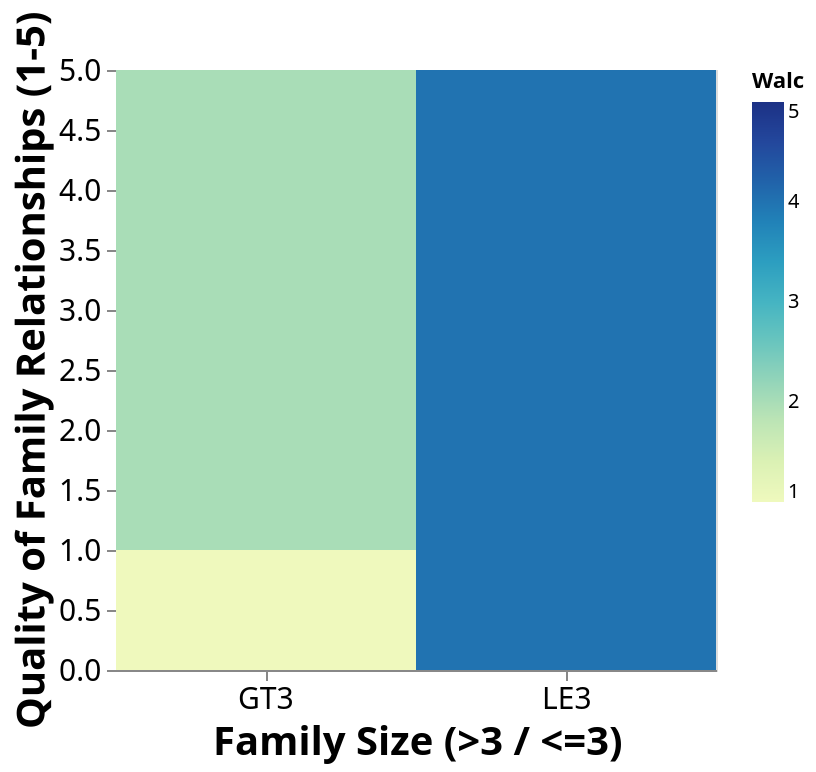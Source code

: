 {
  "config": {
    "view": {
      "continuousWidth": 400,
      "continuousHeight": 300
    },
    "axis": {
      "labelFontSize": 15,
      "titleFontSize": 20
    }
  },
  "data": {
    "name": "data-2598c03e4b3391988ca14a0c16e86572"
  },
  "mark": "rect",
  "encoding": {
    "color": {
      "field": "Walc",
      "type": "quantitative"
    },
    "tooltip": [
      {
        "field": "famsize",
        "type": "nominal"
      },
      {
        "field": "famrel",
        "type": "quantitative"
      },
      {
        "field": "Walc",
        "type": "quantitative"
      }
    ],
    "x": {
      "axis": {
        "labelAngle": 0,
        "title": "Family Size (>3 / <=3)"
      },
      "field": "famsize",
      "type": "nominal"
    },
    "y": {
      "axis": {
        "title": "Quality of Family Relationships (1-5)"
      },
      "field": "famrel",
      "type": "quantitative"
    }
  },
  "height": 300,
  "width": 300,
  "$schema": "https://vega.github.io/schema/vega-lite/v5.json",
  "datasets": {
    "data-2598c03e4b3391988ca14a0c16e86572": [
      {
        "school": "GP",
        "sex": "F",
        "age": 18,
        "address": "U",
        "famsize": "GT3",
        "Pstatus": "A",
        "Medu": 4,
        "Fedu": 4,
        "Mjob": "at_home",
        "Fjob": "teacher",
        "reason": "course",
        "guardian": "mother",
        "traveltime": 2,
        "studytime": 2,
        "failures": 0,
        "schoolsup": "yes",
        "famsup": "no",
        "paid": "no",
        "activities": "no",
        "nursery": "yes",
        "higher": "yes",
        "internet": "no",
        "romantic": "no",
        "famrel": 4,
        "freetime": 3,
        "goout": 4,
        "Dalc": 1,
        "Walc": 1,
        "health": 3,
        "absences": 4,
        "G1": 0,
        "G2": 11,
        "G3": 11
      },
      {
        "school": "GP",
        "sex": "F",
        "age": 17,
        "address": "U",
        "famsize": "GT3",
        "Pstatus": "T",
        "Medu": 1,
        "Fedu": 1,
        "Mjob": "at_home",
        "Fjob": "other",
        "reason": "course",
        "guardian": "father",
        "traveltime": 1,
        "studytime": 2,
        "failures": 0,
        "schoolsup": "no",
        "famsup": "yes",
        "paid": "no",
        "activities": "no",
        "nursery": "no",
        "higher": "yes",
        "internet": "yes",
        "romantic": "no",
        "famrel": 5,
        "freetime": 3,
        "goout": 3,
        "Dalc": 1,
        "Walc": 1,
        "health": 3,
        "absences": 2,
        "G1": 9,
        "G2": 11,
        "G3": 11
      },
      {
        "school": "GP",
        "sex": "F",
        "age": 15,
        "address": "U",
        "famsize": "LE3",
        "Pstatus": "T",
        "Medu": 1,
        "Fedu": 1,
        "Mjob": "at_home",
        "Fjob": "other",
        "reason": "other",
        "guardian": "mother",
        "traveltime": 1,
        "studytime": 2,
        "failures": 0,
        "schoolsup": "yes",
        "famsup": "no",
        "paid": "no",
        "activities": "no",
        "nursery": "yes",
        "higher": "yes",
        "internet": "yes",
        "romantic": "no",
        "famrel": 4,
        "freetime": 3,
        "goout": 2,
        "Dalc": 2,
        "Walc": 3,
        "health": 3,
        "absences": 6,
        "G1": 12,
        "G2": 13,
        "G3": 12
      },
      {
        "school": "GP",
        "sex": "F",
        "age": 15,
        "address": "U",
        "famsize": "GT3",
        "Pstatus": "T",
        "Medu": 4,
        "Fedu": 2,
        "Mjob": "health",
        "Fjob": "services",
        "reason": "home",
        "guardian": "mother",
        "traveltime": 1,
        "studytime": 3,
        "failures": 0,
        "schoolsup": "no",
        "famsup": "yes",
        "paid": "no",
        "activities": "yes",
        "nursery": "yes",
        "higher": "yes",
        "internet": "yes",
        "romantic": "yes",
        "famrel": 3,
        "freetime": 2,
        "goout": 2,
        "Dalc": 1,
        "Walc": 1,
        "health": 5,
        "absences": 0,
        "G1": 14,
        "G2": 14,
        "G3": 14
      },
      {
        "school": "GP",
        "sex": "F",
        "age": 16,
        "address": "U",
        "famsize": "GT3",
        "Pstatus": "T",
        "Medu": 3,
        "Fedu": 3,
        "Mjob": "other",
        "Fjob": "other",
        "reason": "home",
        "guardian": "father",
        "traveltime": 1,
        "studytime": 2,
        "failures": 0,
        "schoolsup": "no",
        "famsup": "yes",
        "paid": "no",
        "activities": "no",
        "nursery": "yes",
        "higher": "yes",
        "internet": "no",
        "romantic": "no",
        "famrel": 4,
        "freetime": 3,
        "goout": 2,
        "Dalc": 1,
        "Walc": 2,
        "health": 5,
        "absences": 0,
        "G1": 11,
        "G2": 13,
        "G3": 13
      },
      {
        "school": "GP",
        "sex": "M",
        "age": 16,
        "address": "U",
        "famsize": "LE3",
        "Pstatus": "T",
        "Medu": 4,
        "Fedu": 3,
        "Mjob": "services",
        "Fjob": "other",
        "reason": "reputation",
        "guardian": "mother",
        "traveltime": 1,
        "studytime": 2,
        "failures": 0,
        "schoolsup": "no",
        "famsup": "yes",
        "paid": "no",
        "activities": "yes",
        "nursery": "yes",
        "higher": "yes",
        "internet": "yes",
        "romantic": "no",
        "famrel": 5,
        "freetime": 4,
        "goout": 2,
        "Dalc": 1,
        "Walc": 2,
        "health": 5,
        "absences": 6,
        "G1": 12,
        "G2": 12,
        "G3": 13
      },
      {
        "school": "GP",
        "sex": "M",
        "age": 16,
        "address": "U",
        "famsize": "LE3",
        "Pstatus": "T",
        "Medu": 2,
        "Fedu": 2,
        "Mjob": "other",
        "Fjob": "other",
        "reason": "home",
        "guardian": "mother",
        "traveltime": 1,
        "studytime": 2,
        "failures": 0,
        "schoolsup": "no",
        "famsup": "no",
        "paid": "no",
        "activities": "no",
        "nursery": "yes",
        "higher": "yes",
        "internet": "yes",
        "romantic": "no",
        "famrel": 4,
        "freetime": 4,
        "goout": 4,
        "Dalc": 1,
        "Walc": 1,
        "health": 3,
        "absences": 0,
        "G1": 13,
        "G2": 12,
        "G3": 13
      },
      {
        "school": "GP",
        "sex": "F",
        "age": 17,
        "address": "U",
        "famsize": "GT3",
        "Pstatus": "A",
        "Medu": 4,
        "Fedu": 4,
        "Mjob": "other",
        "Fjob": "teacher",
        "reason": "home",
        "guardian": "mother",
        "traveltime": 2,
        "studytime": 2,
        "failures": 0,
        "schoolsup": "yes",
        "famsup": "yes",
        "paid": "no",
        "activities": "no",
        "nursery": "yes",
        "higher": "yes",
        "internet": "no",
        "romantic": "no",
        "famrel": 4,
        "freetime": 1,
        "goout": 4,
        "Dalc": 1,
        "Walc": 1,
        "health": 1,
        "absences": 2,
        "G1": 10,
        "G2": 13,
        "G3": 13
      },
      {
        "school": "GP",
        "sex": "M",
        "age": 15,
        "address": "U",
        "famsize": "LE3",
        "Pstatus": "A",
        "Medu": 3,
        "Fedu": 2,
        "Mjob": "services",
        "Fjob": "other",
        "reason": "home",
        "guardian": "mother",
        "traveltime": 1,
        "studytime": 2,
        "failures": 0,
        "schoolsup": "no",
        "famsup": "yes",
        "paid": "no",
        "activities": "no",
        "nursery": "yes",
        "higher": "yes",
        "internet": "yes",
        "romantic": "no",
        "famrel": 4,
        "freetime": 2,
        "goout": 2,
        "Dalc": 1,
        "Walc": 1,
        "health": 1,
        "absences": 0,
        "G1": 15,
        "G2": 16,
        "G3": 17
      },
      {
        "school": "GP",
        "sex": "M",
        "age": 15,
        "address": "U",
        "famsize": "GT3",
        "Pstatus": "T",
        "Medu": 3,
        "Fedu": 4,
        "Mjob": "other",
        "Fjob": "other",
        "reason": "home",
        "guardian": "mother",
        "traveltime": 1,
        "studytime": 2,
        "failures": 0,
        "schoolsup": "no",
        "famsup": "yes",
        "paid": "no",
        "activities": "yes",
        "nursery": "yes",
        "higher": "yes",
        "internet": "yes",
        "romantic": "no",
        "famrel": 5,
        "freetime": 5,
        "goout": 1,
        "Dalc": 1,
        "Walc": 1,
        "health": 5,
        "absences": 0,
        "G1": 12,
        "G2": 12,
        "G3": 13
      },
      {
        "school": "GP",
        "sex": "F",
        "age": 15,
        "address": "U",
        "famsize": "GT3",
        "Pstatus": "T",
        "Medu": 4,
        "Fedu": 4,
        "Mjob": "teacher",
        "Fjob": "health",
        "reason": "reputation",
        "guardian": "mother",
        "traveltime": 1,
        "studytime": 2,
        "failures": 0,
        "schoolsup": "no",
        "famsup": "yes",
        "paid": "no",
        "activities": "no",
        "nursery": "yes",
        "higher": "yes",
        "internet": "yes",
        "romantic": "no",
        "famrel": 3,
        "freetime": 3,
        "goout": 3,
        "Dalc": 1,
        "Walc": 2,
        "health": 2,
        "absences": 2,
        "G1": 14,
        "G2": 14,
        "G3": 14
      },
      {
        "school": "GP",
        "sex": "F",
        "age": 15,
        "address": "U",
        "famsize": "GT3",
        "Pstatus": "T",
        "Medu": 2,
        "Fedu": 1,
        "Mjob": "services",
        "Fjob": "other",
        "reason": "reputation",
        "guardian": "father",
        "traveltime": 3,
        "studytime": 3,
        "failures": 0,
        "schoolsup": "no",
        "famsup": "yes",
        "paid": "no",
        "activities": "yes",
        "nursery": "yes",
        "higher": "yes",
        "internet": "yes",
        "romantic": "no",
        "famrel": 5,
        "freetime": 2,
        "goout": 2,
        "Dalc": 1,
        "Walc": 1,
        "health": 4,
        "absences": 0,
        "G1": 10,
        "G2": 12,
        "G3": 13
      },
      {
        "school": "GP",
        "sex": "M",
        "age": 15,
        "address": "U",
        "famsize": "LE3",
        "Pstatus": "T",
        "Medu": 4,
        "Fedu": 4,
        "Mjob": "health",
        "Fjob": "services",
        "reason": "course",
        "guardian": "father",
        "traveltime": 1,
        "studytime": 1,
        "failures": 0,
        "schoolsup": "no",
        "famsup": "yes",
        "paid": "no",
        "activities": "yes",
        "nursery": "yes",
        "higher": "yes",
        "internet": "yes",
        "romantic": "no",
        "famrel": 4,
        "freetime": 3,
        "goout": 3,
        "Dalc": 1,
        "Walc": 3,
        "health": 5,
        "absences": 0,
        "G1": 12,
        "G2": 13,
        "G3": 12
      },
      {
        "school": "GP",
        "sex": "M",
        "age": 15,
        "address": "U",
        "famsize": "GT3",
        "Pstatus": "T",
        "Medu": 4,
        "Fedu": 3,
        "Mjob": "teacher",
        "Fjob": "other",
        "reason": "course",
        "guardian": "mother",
        "traveltime": 2,
        "studytime": 2,
        "failures": 0,
        "schoolsup": "no",
        "famsup": "yes",
        "paid": "no",
        "activities": "no",
        "nursery": "yes",
        "higher": "yes",
        "internet": "yes",
        "romantic": "no",
        "famrel": 5,
        "freetime": 4,
        "goout": 3,
        "Dalc": 1,
        "Walc": 2,
        "health": 3,
        "absences": 0,
        "G1": 12,
        "G2": 12,
        "G3": 13
      },
      {
        "school": "GP",
        "sex": "M",
        "age": 15,
        "address": "U",
        "famsize": "GT3",
        "Pstatus": "A",
        "Medu": 2,
        "Fedu": 2,
        "Mjob": "other",
        "Fjob": "other",
        "reason": "home",
        "guardian": "other",
        "traveltime": 1,
        "studytime": 3,
        "failures": 0,
        "schoolsup": "no",
        "famsup": "yes",
        "paid": "no",
        "activities": "no",
        "nursery": "yes",
        "higher": "yes",
        "internet": "yes",
        "romantic": "yes",
        "famrel": 4,
        "freetime": 5,
        "goout": 2,
        "Dalc": 1,
        "Walc": 1,
        "health": 3,
        "absences": 0,
        "G1": 14,
        "G2": 14,
        "G3": 15
      },
      {
        "school": "GP",
        "sex": "F",
        "age": 16,
        "address": "U",
        "famsize": "GT3",
        "Pstatus": "T",
        "Medu": 4,
        "Fedu": 4,
        "Mjob": "health",
        "Fjob": "other",
        "reason": "home",
        "guardian": "mother",
        "traveltime": 1,
        "studytime": 1,
        "failures": 0,
        "schoolsup": "no",
        "famsup": "yes",
        "paid": "no",
        "activities": "no",
        "nursery": "yes",
        "higher": "yes",
        "internet": "yes",
        "romantic": "no",
        "famrel": 4,
        "freetime": 4,
        "goout": 4,
        "Dalc": 1,
        "Walc": 2,
        "health": 2,
        "absences": 6,
        "G1": 17,
        "G2": 17,
        "G3": 17
      },
      {
        "school": "GP",
        "sex": "F",
        "age": 16,
        "address": "U",
        "famsize": "GT3",
        "Pstatus": "T",
        "Medu": 4,
        "Fedu": 4,
        "Mjob": "services",
        "Fjob": "services",
        "reason": "reputation",
        "guardian": "mother",
        "traveltime": 1,
        "studytime": 3,
        "failures": 0,
        "schoolsup": "no",
        "famsup": "yes",
        "paid": "no",
        "activities": "yes",
        "nursery": "yes",
        "higher": "yes",
        "internet": "yes",
        "romantic": "no",
        "famrel": 3,
        "freetime": 2,
        "goout": 3,
        "Dalc": 1,
        "Walc": 2,
        "health": 2,
        "absences": 10,
        "G1": 13,
        "G2": 13,
        "G3": 14
      },
      {
        "school": "GP",
        "sex": "F",
        "age": 16,
        "address": "U",
        "famsize": "GT3",
        "Pstatus": "T",
        "Medu": 3,
        "Fedu": 3,
        "Mjob": "other",
        "Fjob": "other",
        "reason": "reputation",
        "guardian": "mother",
        "traveltime": 3,
        "studytime": 2,
        "failures": 0,
        "schoolsup": "yes",
        "famsup": "yes",
        "paid": "no",
        "activities": "yes",
        "nursery": "yes",
        "higher": "yes",
        "internet": "no",
        "romantic": "no",
        "famrel": 5,
        "freetime": 3,
        "goout": 2,
        "Dalc": 1,
        "Walc": 1,
        "health": 4,
        "absences": 2,
        "G1": 13,
        "G2": 14,
        "G3": 14
      },
      {
        "school": "GP",
        "sex": "M",
        "age": 17,
        "address": "U",
        "famsize": "GT3",
        "Pstatus": "T",
        "Medu": 3,
        "Fedu": 2,
        "Mjob": "services",
        "Fjob": "services",
        "reason": "course",
        "guardian": "mother",
        "traveltime": 1,
        "studytime": 1,
        "failures": 3,
        "schoolsup": "no",
        "famsup": "yes",
        "paid": "yes",
        "activities": "yes",
        "nursery": "yes",
        "higher": "yes",
        "internet": "yes",
        "romantic": "no",
        "famrel": 5,
        "freetime": 5,
        "goout": 5,
        "Dalc": 2,
        "Walc": 4,
        "health": 5,
        "absences": 2,
        "G1": 8,
        "G2": 8,
        "G3": 7
      },
      {
        "school": "GP",
        "sex": "M",
        "age": 16,
        "address": "U",
        "famsize": "LE3",
        "Pstatus": "T",
        "Medu": 4,
        "Fedu": 3,
        "Mjob": "health",
        "Fjob": "other",
        "reason": "home",
        "guardian": "father",
        "traveltime": 1,
        "studytime": 1,
        "failures": 0,
        "schoolsup": "no",
        "famsup": "no",
        "paid": "no",
        "activities": "yes",
        "nursery": "yes",
        "higher": "yes",
        "internet": "yes",
        "romantic": "no",
        "famrel": 3,
        "freetime": 1,
        "goout": 3,
        "Dalc": 1,
        "Walc": 3,
        "health": 5,
        "absences": 6,
        "G1": 12,
        "G2": 12,
        "G3": 12
      },
      {
        "school": "GP",
        "sex": "M",
        "age": 15,
        "address": "U",
        "famsize": "GT3",
        "Pstatus": "T",
        "Medu": 4,
        "Fedu": 3,
        "Mjob": "teacher",
        "Fjob": "other",
        "reason": "reputation",
        "guardian": "mother",
        "traveltime": 1,
        "studytime": 2,
        "failures": 0,
        "schoolsup": "no",
        "famsup": "no",
        "paid": "no",
        "activities": "no",
        "nursery": "yes",
        "higher": "yes",
        "internet": "yes",
        "romantic": "no",
        "famrel": 4,
        "freetime": 4,
        "goout": 1,
        "Dalc": 1,
        "Walc": 1,
        "health": 1,
        "absences": 0,
        "G1": 12,
        "G2": 13,
        "G3": 14
      },
      {
        "school": "GP",
        "sex": "M",
        "age": 15,
        "address": "U",
        "famsize": "GT3",
        "Pstatus": "T",
        "Medu": 4,
        "Fedu": 4,
        "Mjob": "health",
        "Fjob": "health",
        "reason": "other",
        "guardian": "father",
        "traveltime": 1,
        "studytime": 1,
        "failures": 0,
        "schoolsup": "no",
        "famsup": "yes",
        "paid": "yes",
        "activities": "no",
        "nursery": "yes",
        "higher": "yes",
        "internet": "yes",
        "romantic": "no",
        "famrel": 5,
        "freetime": 4,
        "goout": 2,
        "Dalc": 1,
        "Walc": 1,
        "health": 5,
        "absences": 0,
        "G1": 11,
        "G2": 12,
        "G3": 12
      },
      {
        "school": "GP",
        "sex": "M",
        "age": 16,
        "address": "U",
        "famsize": "LE3",
        "Pstatus": "T",
        "Medu": 4,
        "Fedu": 2,
        "Mjob": "teacher",
        "Fjob": "other",
        "reason": "course",
        "guardian": "mother",
        "traveltime": 1,
        "studytime": 2,
        "failures": 0,
        "schoolsup": "no",
        "famsup": "no",
        "paid": "no",
        "activities": "yes",
        "nursery": "yes",
        "higher": "yes",
        "internet": "yes",
        "romantic": "no",
        "famrel": 4,
        "freetime": 5,
        "goout": 1,
        "Dalc": 1,
        "Walc": 3,
        "health": 5,
        "absences": 0,
        "G1": 12,
        "G2": 13,
        "G3": 14
      },
      {
        "school": "GP",
        "sex": "M",
        "age": 16,
        "address": "U",
        "famsize": "LE3",
        "Pstatus": "T",
        "Medu": 2,
        "Fedu": 2,
        "Mjob": "other",
        "Fjob": "other",
        "reason": "reputation",
        "guardian": "mother",
        "traveltime": 2,
        "studytime": 2,
        "failures": 0,
        "schoolsup": "no",
        "famsup": "yes",
        "paid": "no",
        "activities": "yes",
        "nursery": "yes",
        "higher": "yes",
        "internet": "yes",
        "romantic": "no",
        "famrel": 5,
        "freetime": 4,
        "goout": 4,
        "Dalc": 2,
        "Walc": 4,
        "health": 5,
        "absences": 2,
        "G1": 10,
        "G2": 10,
        "G3": 10
      },
      {
        "school": "GP",
        "sex": "F",
        "age": 15,
        "address": "R",
        "famsize": "GT3",
        "Pstatus": "T",
        "Medu": 2,
        "Fedu": 4,
        "Mjob": "services",
        "Fjob": "health",
        "reason": "course",
        "guardian": "mother",
        "traveltime": 1,
        "studytime": 3,
        "failures": 0,
        "schoolsup": "yes",
        "famsup": "yes",
        "paid": "no",
        "activities": "yes",
        "nursery": "yes",
        "higher": "yes",
        "internet": "yes",
        "romantic": "no",
        "famrel": 4,
        "freetime": 3,
        "goout": 2,
        "Dalc": 1,
        "Walc": 1,
        "health": 5,
        "absences": 2,
        "G1": 10,
        "G2": 11,
        "G3": 10
      },
      {
        "school": "GP",
        "sex": "F",
        "age": 16,
        "address": "U",
        "famsize": "GT3",
        "Pstatus": "T",
        "Medu": 2,
        "Fedu": 2,
        "Mjob": "services",
        "Fjob": "services",
        "reason": "home",
        "guardian": "mother",
        "traveltime": 1,
        "studytime": 1,
        "failures": 0,
        "schoolsup": "no",
        "famsup": "yes",
        "paid": "no",
        "activities": "no",
        "nursery": "no",
        "higher": "yes",
        "internet": "yes",
        "romantic": "no",
        "famrel": 1,
        "freetime": 2,
        "goout": 2,
        "Dalc": 1,
        "Walc": 3,
        "health": 5,
        "absences": 6,
        "G1": 10,
        "G2": 11,
        "G3": 12
      },
      {
        "school": "GP",
        "sex": "M",
        "age": 15,
        "address": "U",
        "famsize": "GT3",
        "Pstatus": "T",
        "Medu": 2,
        "Fedu": 2,
        "Mjob": "other",
        "Fjob": "other",
        "reason": "home",
        "guardian": "mother",
        "traveltime": 1,
        "studytime": 1,
        "failures": 0,
        "schoolsup": "no",
        "famsup": "yes",
        "paid": "no",
        "activities": "no",
        "nursery": "yes",
        "higher": "yes",
        "internet": "yes",
        "romantic": "no",
        "famrel": 4,
        "freetime": 2,
        "goout": 2,
        "Dalc": 1,
        "Walc": 2,
        "health": 5,
        "absences": 8,
        "G1": 11,
        "G2": 12,
        "G3": 12
      },
      {
        "school": "GP",
        "sex": "M",
        "age": 15,
        "address": "U",
        "famsize": "GT3",
        "Pstatus": "T",
        "Medu": 4,
        "Fedu": 2,
        "Mjob": "health",
        "Fjob": "services",
        "reason": "other",
        "guardian": "mother",
        "traveltime": 1,
        "studytime": 1,
        "failures": 0,
        "schoolsup": "no",
        "famsup": "no",
        "paid": "no",
        "activities": "no",
        "nursery": "yes",
        "higher": "yes",
        "internet": "yes",
        "romantic": "no",
        "famrel": 2,
        "freetime": 2,
        "goout": 4,
        "Dalc": 2,
        "Walc": 4,
        "health": 1,
        "absences": 0,
        "G1": 11,
        "G2": 11,
        "G3": 11
      },
      {
        "school": "GP",
        "sex": "M",
        "age": 16,
        "address": "U",
        "famsize": "LE3",
        "Pstatus": "A",
        "Medu": 3,
        "Fedu": 4,
        "Mjob": "services",
        "Fjob": "other",
        "reason": "home",
        "guardian": "mother",
        "traveltime": 1,
        "studytime": 2,
        "failures": 0,
        "schoolsup": "yes",
        "famsup": "yes",
        "paid": "yes",
        "activities": "yes",
        "nursery": "yes",
        "higher": "yes",
        "internet": "yes",
        "romantic": "no",
        "famrel": 5,
        "freetime": 3,
        "goout": 3,
        "Dalc": 1,
        "Walc": 1,
        "health": 5,
        "absences": 2,
        "G1": 12,
        "G2": 12,
        "G3": 13
      },
      {
        "school": "GP",
        "sex": "M",
        "age": 16,
        "address": "U",
        "famsize": "GT3",
        "Pstatus": "T",
        "Medu": 4,
        "Fedu": 4,
        "Mjob": "teacher",
        "Fjob": "teacher",
        "reason": "home",
        "guardian": "mother",
        "traveltime": 1,
        "studytime": 2,
        "failures": 0,
        "schoolsup": "no",
        "famsup": "yes",
        "paid": "yes",
        "activities": "yes",
        "nursery": "yes",
        "higher": "yes",
        "internet": "yes",
        "romantic": "yes",
        "famrel": 4,
        "freetime": 4,
        "goout": 5,
        "Dalc": 5,
        "Walc": 5,
        "health": 5,
        "absences": 4,
        "G1": 12,
        "G2": 11,
        "G3": 12
      },
      {
        "school": "GP",
        "sex": "M",
        "age": 15,
        "address": "U",
        "famsize": "GT3",
        "Pstatus": "T",
        "Medu": 4,
        "Fedu": 4,
        "Mjob": "health",
        "Fjob": "services",
        "reason": "home",
        "guardian": "mother",
        "traveltime": 1,
        "studytime": 2,
        "failures": 0,
        "schoolsup": "no",
        "famsup": "yes",
        "paid": "yes",
        "activities": "no",
        "nursery": "no",
        "higher": "yes",
        "internet": "yes",
        "romantic": "no",
        "famrel": 5,
        "freetime": 4,
        "goout": 2,
        "Dalc": 3,
        "Walc": 4,
        "health": 5,
        "absences": 0,
        "G1": 10,
        "G2": 11,
        "G3": 11
      },
      {
        "school": "GP",
        "sex": "M",
        "age": 15,
        "address": "U",
        "famsize": "GT3",
        "Pstatus": "T",
        "Medu": 4,
        "Fedu": 4,
        "Mjob": "services",
        "Fjob": "services",
        "reason": "reputation",
        "guardian": "mother",
        "traveltime": 2,
        "studytime": 2,
        "failures": 0,
        "schoolsup": "no",
        "famsup": "yes",
        "paid": "no",
        "activities": "yes",
        "nursery": "yes",
        "higher": "yes",
        "internet": "yes",
        "romantic": "no",
        "famrel": 4,
        "freetime": 3,
        "goout": 1,
        "Dalc": 1,
        "Walc": 1,
        "health": 5,
        "absences": 2,
        "G1": 15,
        "G2": 15,
        "G3": 15
      },
      {
        "school": "GP",
        "sex": "M",
        "age": 15,
        "address": "R",
        "famsize": "GT3",
        "Pstatus": "T",
        "Medu": 4,
        "Fedu": 3,
        "Mjob": "teacher",
        "Fjob": "at_home",
        "reason": "course",
        "guardian": "mother",
        "traveltime": 1,
        "studytime": 2,
        "failures": 0,
        "schoolsup": "no",
        "famsup": "yes",
        "paid": "no",
        "activities": "yes",
        "nursery": "yes",
        "higher": "yes",
        "internet": "yes",
        "romantic": "yes",
        "famrel": 4,
        "freetime": 5,
        "goout": 2,
        "Dalc": 1,
        "Walc": 1,
        "health": 5,
        "absences": 0,
        "G1": 13,
        "G2": 14,
        "G3": 15
      },
      {
        "school": "GP",
        "sex": "M",
        "age": 15,
        "address": "U",
        "famsize": "LE3",
        "Pstatus": "T",
        "Medu": 3,
        "Fedu": 3,
        "Mjob": "other",
        "Fjob": "other",
        "reason": "course",
        "guardian": "mother",
        "traveltime": 1,
        "studytime": 2,
        "failures": 0,
        "schoolsup": "no",
        "famsup": "no",
        "paid": "no",
        "activities": "yes",
        "nursery": "no",
        "higher": "yes",
        "internet": "yes",
        "romantic": "no",
        "famrel": 5,
        "freetime": 3,
        "goout": 2,
        "Dalc": 1,
        "Walc": 1,
        "health": 2,
        "absences": 0,
        "G1": 13,
        "G2": 12,
        "G3": 12
      },
      {
        "school": "GP",
        "sex": "M",
        "age": 16,
        "address": "U",
        "famsize": "GT3",
        "Pstatus": "T",
        "Medu": 3,
        "Fedu": 2,
        "Mjob": "other",
        "Fjob": "other",
        "reason": "home",
        "guardian": "mother",
        "traveltime": 1,
        "studytime": 1,
        "failures": 0,
        "schoolsup": "no",
        "famsup": "yes",
        "paid": "no",
        "activities": "no",
        "nursery": "no",
        "higher": "yes",
        "internet": "yes",
        "romantic": "no",
        "famrel": 5,
        "freetime": 4,
        "goout": 3,
        "Dalc": 1,
        "Walc": 1,
        "health": 5,
        "absences": 4,
        "G1": 12,
        "G2": 12,
        "G3": 12
      },
      {
        "school": "GP",
        "sex": "F",
        "age": 15,
        "address": "U",
        "famsize": "GT3",
        "Pstatus": "T",
        "Medu": 2,
        "Fedu": 3,
        "Mjob": "other",
        "Fjob": "other",
        "reason": "other",
        "guardian": "father",
        "traveltime": 2,
        "studytime": 1,
        "failures": 0,
        "schoolsup": "no",
        "famsup": "yes",
        "paid": "no",
        "activities": "yes",
        "nursery": "yes",
        "higher": "yes",
        "internet": "no",
        "romantic": "no",
        "famrel": 3,
        "freetime": 5,
        "goout": 1,
        "Dalc": 1,
        "Walc": 1,
        "health": 5,
        "absences": 4,
        "G1": 11,
        "G2": 11,
        "G3": 11
      },
      {
        "school": "GP",
        "sex": "M",
        "age": 15,
        "address": "U",
        "famsize": "LE3",
        "Pstatus": "T",
        "Medu": 4,
        "Fedu": 3,
        "Mjob": "teacher",
        "Fjob": "services",
        "reason": "home",
        "guardian": "mother",
        "traveltime": 1,
        "studytime": 3,
        "failures": 0,
        "schoolsup": "no",
        "famsup": "yes",
        "paid": "no",
        "activities": "yes",
        "nursery": "yes",
        "higher": "yes",
        "internet": "yes",
        "romantic": "no",
        "famrel": 5,
        "freetime": 4,
        "goout": 3,
        "Dalc": 1,
        "Walc": 1,
        "health": 4,
        "absences": 0,
        "G1": 14,
        "G2": 14,
        "G3": 14
      },
      {
        "school": "GP",
        "sex": "M",
        "age": 16,
        "address": "R",
        "famsize": "GT3",
        "Pstatus": "A",
        "Medu": 4,
        "Fedu": 4,
        "Mjob": "other",
        "Fjob": "teacher",
        "reason": "reputation",
        "guardian": "mother",
        "traveltime": 2,
        "studytime": 3,
        "failures": 0,
        "schoolsup": "no",
        "famsup": "yes",
        "paid": "no",
        "activities": "yes",
        "nursery": "yes",
        "higher": "yes",
        "internet": "yes",
        "romantic": "yes",
        "famrel": 2,
        "freetime": 4,
        "goout": 3,
        "Dalc": 1,
        "Walc": 1,
        "health": 5,
        "absences": 4,
        "G1": 13,
        "G2": 13,
        "G3": 13
      },
      {
        "school": "GP",
        "sex": "F",
        "age": 15,
        "address": "R",
        "famsize": "GT3",
        "Pstatus": "T",
        "Medu": 3,
        "Fedu": 4,
        "Mjob": "services",
        "Fjob": "health",
        "reason": "course",
        "guardian": "mother",
        "traveltime": 1,
        "studytime": 3,
        "failures": 0,
        "schoolsup": "yes",
        "famsup": "yes",
        "paid": "no",
        "activities": "yes",
        "nursery": "yes",
        "higher": "yes",
        "internet": "yes",
        "romantic": "no",
        "famrel": 4,
        "freetime": 3,
        "goout": 2,
        "Dalc": 1,
        "Walc": 1,
        "health": 5,
        "absences": 2,
        "G1": 11,
        "G2": 12,
        "G3": 12
      },
      {
        "school": "GP",
        "sex": "F",
        "age": 15,
        "address": "R",
        "famsize": "GT3",
        "Pstatus": "T",
        "Medu": 2,
        "Fedu": 2,
        "Mjob": "at_home",
        "Fjob": "other",
        "reason": "reputation",
        "guardian": "mother",
        "traveltime": 1,
        "studytime": 1,
        "failures": 0,
        "schoolsup": "yes",
        "famsup": "yes",
        "paid": "no",
        "activities": "yes",
        "nursery": "yes",
        "higher": "yes",
        "internet": "no",
        "romantic": "no",
        "famrel": 4,
        "freetime": 3,
        "goout": 1,
        "Dalc": 1,
        "Walc": 1,
        "health": 2,
        "absences": 8,
        "G1": 14,
        "G2": 13,
        "G3": 12
      },
      {
        "school": "GP",
        "sex": "F",
        "age": 16,
        "address": "U",
        "famsize": "LE3",
        "Pstatus": "T",
        "Medu": 2,
        "Fedu": 2,
        "Mjob": "other",
        "Fjob": "other",
        "reason": "home",
        "guardian": "mother",
        "traveltime": 2,
        "studytime": 2,
        "failures": 0,
        "schoolsup": "no",
        "famsup": "yes",
        "paid": "no",
        "activities": "yes",
        "nursery": "no",
        "higher": "yes",
        "internet": "yes",
        "romantic": "yes",
        "famrel": 3,
        "freetime": 3,
        "goout": 3,
        "Dalc": 1,
        "Walc": 2,
        "health": 3,
        "absences": 16,
        "G1": 11,
        "G2": 11,
        "G3": 10
      },
      {
        "school": "GP",
        "sex": "M",
        "age": 15,
        "address": "U",
        "famsize": "LE3",
        "Pstatus": "T",
        "Medu": 4,
        "Fedu": 4,
        "Mjob": "teacher",
        "Fjob": "other",
        "reason": "home",
        "guardian": "other",
        "traveltime": 1,
        "studytime": 1,
        "failures": 0,
        "schoolsup": "no",
        "famsup": "yes",
        "paid": "no",
        "activities": "no",
        "nursery": "no",
        "higher": "yes",
        "internet": "yes",
        "romantic": "yes",
        "famrel": 5,
        "freetime": 4,
        "goout": 3,
        "Dalc": 2,
        "Walc": 4,
        "health": 5,
        "absences": 8,
        "G1": 10,
        "G2": 11,
        "G3": 11
      },
      {
        "school": "GP",
        "sex": "M",
        "age": 15,
        "address": "U",
        "famsize": "GT3",
        "Pstatus": "T",
        "Medu": 4,
        "Fedu": 4,
        "Mjob": "services",
        "Fjob": "teacher",
        "reason": "course",
        "guardian": "father",
        "traveltime": 1,
        "studytime": 2,
        "failures": 0,
        "schoolsup": "no",
        "famsup": "yes",
        "paid": "no",
        "activities": "yes",
        "nursery": "yes",
        "higher": "yes",
        "internet": "yes",
        "romantic": "no",
        "famrel": 4,
        "freetime": 3,
        "goout": 3,
        "Dalc": 1,
        "Walc": 1,
        "health": 5,
        "absences": 0,
        "G1": 14,
        "G2": 15,
        "G3": 15
      },
      {
        "school": "GP",
        "sex": "M",
        "age": 15,
        "address": "U",
        "famsize": "GT3",
        "Pstatus": "T",
        "Medu": 2,
        "Fedu": 2,
        "Mjob": "services",
        "Fjob": "services",
        "reason": "course",
        "guardian": "father",
        "traveltime": 1,
        "studytime": 1,
        "failures": 0,
        "schoolsup": "yes",
        "famsup": "yes",
        "paid": "no",
        "activities": "no",
        "nursery": "yes",
        "higher": "yes",
        "internet": "yes",
        "romantic": "no",
        "famrel": 5,
        "freetime": 4,
        "goout": 1,
        "Dalc": 1,
        "Walc": 1,
        "health": 1,
        "absences": 0,
        "G1": 9,
        "G2": 10,
        "G3": 10
      },
      {
        "school": "GP",
        "sex": "F",
        "age": 16,
        "address": "U",
        "famsize": "LE3",
        "Pstatus": "T",
        "Medu": 2,
        "Fedu": 2,
        "Mjob": "other",
        "Fjob": "at_home",
        "reason": "course",
        "guardian": "father",
        "traveltime": 2,
        "studytime": 2,
        "failures": 1,
        "schoolsup": "yes",
        "famsup": "no",
        "paid": "no",
        "activities": "yes",
        "nursery": "yes",
        "higher": "yes",
        "internet": "yes",
        "romantic": "no",
        "famrel": 4,
        "freetime": 3,
        "goout": 3,
        "Dalc": 2,
        "Walc": 2,
        "health": 5,
        "absences": 14,
        "G1": 10,
        "G2": 11,
        "G3": 11
      },
      {
        "school": "GP",
        "sex": "F",
        "age": 15,
        "address": "U",
        "famsize": "LE3",
        "Pstatus": "A",
        "Medu": 4,
        "Fedu": 3,
        "Mjob": "other",
        "Fjob": "other",
        "reason": "course",
        "guardian": "mother",
        "traveltime": 1,
        "studytime": 2,
        "failures": 0,
        "schoolsup": "yes",
        "famsup": "yes",
        "paid": "yes",
        "activities": "yes",
        "nursery": "yes",
        "higher": "yes",
        "internet": "yes",
        "romantic": "yes",
        "famrel": 5,
        "freetime": 2,
        "goout": 2,
        "Dalc": 1,
        "Walc": 1,
        "health": 5,
        "absences": 4,
        "G1": 10,
        "G2": 11,
        "G3": 11
      },
      {
        "school": "GP",
        "sex": "F",
        "age": 16,
        "address": "U",
        "famsize": "LE3",
        "Pstatus": "A",
        "Medu": 3,
        "Fedu": 3,
        "Mjob": "other",
        "Fjob": "services",
        "reason": "home",
        "guardian": "mother",
        "traveltime": 1,
        "studytime": 2,
        "failures": 0,
        "schoolsup": "no",
        "famsup": "yes",
        "paid": "no",
        "activities": "no",
        "nursery": "yes",
        "higher": "yes",
        "internet": "yes",
        "romantic": "no",
        "famrel": 2,
        "freetime": 3,
        "goout": 5,
        "Dalc": 1,
        "Walc": 4,
        "health": 3,
        "absences": 6,
        "G1": 13,
        "G2": 12,
        "G3": 13
      },
      {
        "school": "GP",
        "sex": "M",
        "age": 16,
        "address": "U",
        "famsize": "GT3",
        "Pstatus": "T",
        "Medu": 4,
        "Fedu": 3,
        "Mjob": "health",
        "Fjob": "services",
        "reason": "reputation",
        "guardian": "mother",
        "traveltime": 1,
        "studytime": 4,
        "failures": 0,
        "schoolsup": "no",
        "famsup": "no",
        "paid": "no",
        "activities": "yes",
        "nursery": "yes",
        "higher": "yes",
        "internet": "yes",
        "romantic": "no",
        "famrel": 4,
        "freetime": 2,
        "goout": 2,
        "Dalc": 1,
        "Walc": 1,
        "health": 2,
        "absences": 2,
        "G1": 17,
        "G2": 17,
        "G3": 17
      },
      {
        "school": "GP",
        "sex": "M",
        "age": 15,
        "address": "U",
        "famsize": "GT3",
        "Pstatus": "T",
        "Medu": 4,
        "Fedu": 2,
        "Mjob": "teacher",
        "Fjob": "other",
        "reason": "home",
        "guardian": "mother",
        "traveltime": 1,
        "studytime": 2,
        "failures": 0,
        "schoolsup": "no",
        "famsup": "yes",
        "paid": "no",
        "activities": "no",
        "nursery": "yes",
        "higher": "yes",
        "internet": "no",
        "romantic": "no",
        "famrel": 4,
        "freetime": 3,
        "goout": 3,
        "Dalc": 2,
        "Walc": 2,
        "health": 5,
        "absences": 4,
        "G1": 11,
        "G2": 12,
        "G3": 13
      },
      {
        "school": "GP",
        "sex": "F",
        "age": 15,
        "address": "U",
        "famsize": "GT3",
        "Pstatus": "T",
        "Medu": 4,
        "Fedu": 4,
        "Mjob": "services",
        "Fjob": "teacher",
        "reason": "other",
        "guardian": "father",
        "traveltime": 1,
        "studytime": 2,
        "failures": 0,
        "schoolsup": "yes",
        "famsup": "yes",
        "paid": "no",
        "activities": "yes",
        "nursery": "no",
        "higher": "yes",
        "internet": "yes",
        "romantic": "no",
        "famrel": 4,
        "freetime": 4,
        "goout": 4,
        "Dalc": 1,
        "Walc": 1,
        "health": 3,
        "absences": 2,
        "G1": 13,
        "G2": 12,
        "G3": 12
      },
      {
        "school": "GP",
        "sex": "F",
        "age": 16,
        "address": "U",
        "famsize": "LE3",
        "Pstatus": "T",
        "Medu": 2,
        "Fedu": 2,
        "Mjob": "services",
        "Fjob": "services",
        "reason": "course",
        "guardian": "mother",
        "traveltime": 3,
        "studytime": 2,
        "failures": 0,
        "schoolsup": "no",
        "famsup": "yes",
        "paid": "no",
        "activities": "no",
        "nursery": "yes",
        "higher": "yes",
        "internet": "yes",
        "romantic": "no",
        "famrel": 4,
        "freetime": 3,
        "goout": 3,
        "Dalc": 2,
        "Walc": 3,
        "health": 4,
        "absences": 0,
        "G1": 14,
        "G2": 13,
        "G3": 13
      },
      {
        "school": "GP",
        "sex": "F",
        "age": 15,
        "address": "U",
        "famsize": "LE3",
        "Pstatus": "T",
        "Medu": 4,
        "Fedu": 2,
        "Mjob": "health",
        "Fjob": "other",
        "reason": "other",
        "guardian": "mother",
        "traveltime": 1,
        "studytime": 2,
        "failures": 0,
        "schoolsup": "no",
        "famsup": "yes",
        "paid": "no",
        "activities": "no",
        "nursery": "yes",
        "higher": "yes",
        "internet": "yes",
        "romantic": "no",
        "famrel": 4,
        "freetime": 3,
        "goout": 3,
        "Dalc": 1,
        "Walc": 1,
        "health": 5,
        "absences": 0,
        "G1": 16,
        "G2": 14,
        "G3": 16
      },
      {
        "school": "GP",
        "sex": "M",
        "age": 15,
        "address": "U",
        "famsize": "LE3",
        "Pstatus": "A",
        "Medu": 4,
        "Fedu": 2,
        "Mjob": "health",
        "Fjob": "health",
        "reason": "other",
        "guardian": "father",
        "traveltime": 2,
        "studytime": 1,
        "failures": 0,
        "schoolsup": "no",
        "famsup": "no",
        "paid": "no",
        "activities": "no",
        "nursery": "yes",
        "higher": "yes",
        "internet": "no",
        "romantic": "no",
        "famrel": 5,
        "freetime": 5,
        "goout": 5,
        "Dalc": 3,
        "Walc": 4,
        "health": 5,
        "absences": 4,
        "G1": 10,
        "G2": 9,
        "G3": 9
      },
      {
        "school": "GP",
        "sex": "F",
        "age": 15,
        "address": "U",
        "famsize": "GT3",
        "Pstatus": "T",
        "Medu": 4,
        "Fedu": 4,
        "Mjob": "services",
        "Fjob": "services",
        "reason": "course",
        "guardian": "mother",
        "traveltime": 1,
        "studytime": 1,
        "failures": 0,
        "schoolsup": "yes",
        "famsup": "yes",
        "paid": "no",
        "activities": "no",
        "nursery": "yes",
        "higher": "yes",
        "internet": "yes",
        "romantic": "no",
        "famrel": 3,
        "freetime": 3,
        "goout": 4,
        "Dalc": 2,
        "Walc": 3,
        "health": 5,
        "absences": 0,
        "G1": 13,
        "G2": 12,
        "G3": 12
      },
      {
        "school": "GP",
        "sex": "F",
        "age": 15,
        "address": "U",
        "famsize": "LE3",
        "Pstatus": "A",
        "Medu": 3,
        "Fedu": 3,
        "Mjob": "other",
        "Fjob": "other",
        "reason": "other",
        "guardian": "mother",
        "traveltime": 1,
        "studytime": 1,
        "failures": 0,
        "schoolsup": "no",
        "famsup": "no",
        "paid": "no",
        "activities": "no",
        "nursery": "yes",
        "higher": "yes",
        "internet": "yes",
        "romantic": "no",
        "famrel": 5,
        "freetime": 3,
        "goout": 4,
        "Dalc": 4,
        "Walc": 4,
        "health": 1,
        "absences": 0,
        "G1": 13,
        "G2": 12,
        "G3": 13
      },
      {
        "school": "GP",
        "sex": "F",
        "age": 16,
        "address": "U",
        "famsize": "GT3",
        "Pstatus": "A",
        "Medu": 2,
        "Fedu": 1,
        "Mjob": "other",
        "Fjob": "other",
        "reason": "other",
        "guardian": "mother",
        "traveltime": 1,
        "studytime": 2,
        "failures": 0,
        "schoolsup": "no",
        "famsup": "no",
        "paid": "no",
        "activities": "yes",
        "nursery": "yes",
        "higher": "yes",
        "internet": "yes",
        "romantic": "yes",
        "famrel": 5,
        "freetime": 3,
        "goout": 4,
        "Dalc": 1,
        "Walc": 1,
        "health": 2,
        "absences": 2,
        "G1": 12,
        "G2": 13,
        "G3": 12
      },
      {
        "school": "GP",
        "sex": "F",
        "age": 15,
        "address": "U",
        "famsize": "GT3",
        "Pstatus": "A",
        "Medu": 4,
        "Fedu": 3,
        "Mjob": "services",
        "Fjob": "services",
        "reason": "reputation",
        "guardian": "mother",
        "traveltime": 1,
        "studytime": 2,
        "failures": 0,
        "schoolsup": "no",
        "famsup": "yes",
        "paid": "no",
        "activities": "yes",
        "nursery": "yes",
        "higher": "yes",
        "internet": "yes",
        "romantic": "no",
        "famrel": 4,
        "freetime": 3,
        "goout": 2,
        "Dalc": 1,
        "Walc": 1,
        "health": 1,
        "absences": 0,
        "G1": 15,
        "G2": 14,
        "G3": 15
      },
      {
        "school": "GP",
        "sex": "M",
        "age": 15,
        "address": "U",
        "famsize": "GT3",
        "Pstatus": "T",
        "Medu": 4,
        "Fedu": 4,
        "Mjob": "teacher",
        "Fjob": "health",
        "reason": "reputation",
        "guardian": "mother",
        "traveltime": 1,
        "studytime": 2,
        "failures": 0,
        "schoolsup": "no",
        "famsup": "yes",
        "paid": "no",
        "activities": "yes",
        "nursery": "yes",
        "higher": "yes",
        "internet": "no",
        "romantic": "no",
        "famrel": 3,
        "freetime": 2,
        "goout": 2,
        "Dalc": 1,
        "Walc": 1,
        "health": 5,
        "absences": 8,
        "G1": 15,
        "G2": 15,
        "G3": 16
      },
      {
        "school": "GP",
        "sex": "M",
        "age": 15,
        "address": "U",
        "famsize": "LE3",
        "Pstatus": "T",
        "Medu": 1,
        "Fedu": 2,
        "Mjob": "other",
        "Fjob": "at_home",
        "reason": "home",
        "guardian": "father",
        "traveltime": 1,
        "studytime": 2,
        "failures": 0,
        "schoolsup": "yes",
        "famsup": "yes",
        "paid": "no",
        "activities": "yes",
        "nursery": "yes",
        "higher": "yes",
        "internet": "yes",
        "romantic": "no",
        "famrel": 4,
        "freetime": 3,
        "goout": 2,
        "Dalc": 1,
        "Walc": 1,
        "health": 5,
        "absences": 0,
        "G1": 14,
        "G2": 13,
        "G3": 14
      },
      {
        "school": "GP",
        "sex": "F",
        "age": 16,
        "address": "U",
        "famsize": "GT3",
        "Pstatus": "T",
        "Medu": 4,
        "Fedu": 2,
        "Mjob": "services",
        "Fjob": "other",
        "reason": "course",
        "guardian": "mother",
        "traveltime": 1,
        "studytime": 2,
        "failures": 0,
        "schoolsup": "no",
        "famsup": "yes",
        "paid": "yes",
        "activities": "no",
        "nursery": "yes",
        "higher": "yes",
        "internet": "yes",
        "romantic": "no",
        "famrel": 4,
        "freetime": 2,
        "goout": 3,
        "Dalc": 1,
        "Walc": 1,
        "health": 5,
        "absences": 2,
        "G1": 16,
        "G2": 15,
        "G3": 16
      },
      {
        "school": "GP",
        "sex": "F",
        "age": 16,
        "address": "R",
        "famsize": "GT3",
        "Pstatus": "T",
        "Medu": 4,
        "Fedu": 4,
        "Mjob": "health",
        "Fjob": "teacher",
        "reason": "other",
        "guardian": "mother",
        "traveltime": 1,
        "studytime": 2,
        "failures": 0,
        "schoolsup": "no",
        "famsup": "yes",
        "paid": "no",
        "activities": "yes",
        "nursery": "yes",
        "higher": "yes",
        "internet": "no",
        "romantic": "no",
        "famrel": 2,
        "freetime": 4,
        "goout": 4,
        "Dalc": 2,
        "Walc": 3,
        "health": 4,
        "absences": 0,
        "G1": 17,
        "G2": 16,
        "G3": 16
      },
      {
        "school": "GP",
        "sex": "F",
        "age": 16,
        "address": "U",
        "famsize": "GT3",
        "Pstatus": "T",
        "Medu": 1,
        "Fedu": 1,
        "Mjob": "services",
        "Fjob": "services",
        "reason": "course",
        "guardian": "father",
        "traveltime": 4,
        "studytime": 1,
        "failures": 0,
        "schoolsup": "yes",
        "famsup": "yes",
        "paid": "no",
        "activities": "yes",
        "nursery": "no",
        "higher": "yes",
        "internet": "yes",
        "romantic": "yes",
        "famrel": 5,
        "freetime": 5,
        "goout": 5,
        "Dalc": 5,
        "Walc": 5,
        "health": 5,
        "absences": 0,
        "G1": 10,
        "G2": 10,
        "G3": 16
      },
      {
        "school": "GP",
        "sex": "F",
        "age": 16,
        "address": "U",
        "famsize": "LE3",
        "Pstatus": "T",
        "Medu": 1,
        "Fedu": 2,
        "Mjob": "other",
        "Fjob": "services",
        "reason": "reputation",
        "guardian": "father",
        "traveltime": 1,
        "studytime": 2,
        "failures": 0,
        "schoolsup": "yes",
        "famsup": "no",
        "paid": "no",
        "activities": "yes",
        "nursery": "yes",
        "higher": "yes",
        "internet": "yes",
        "romantic": "no",
        "famrel": 4,
        "freetime": 4,
        "goout": 3,
        "Dalc": 1,
        "Walc": 1,
        "health": 1,
        "absences": 0,
        "G1": 13,
        "G2": 13,
        "G3": 10
      },
      {
        "school": "GP",
        "sex": "F",
        "age": 16,
        "address": "U",
        "famsize": "GT3",
        "Pstatus": "T",
        "Medu": 4,
        "Fedu": 3,
        "Mjob": "teacher",
        "Fjob": "health",
        "reason": "home",
        "guardian": "mother",
        "traveltime": 1,
        "studytime": 3,
        "failures": 0,
        "schoolsup": "yes",
        "famsup": "yes",
        "paid": "no",
        "activities": "yes",
        "nursery": "yes",
        "higher": "yes",
        "internet": "yes",
        "romantic": "no",
        "famrel": 3,
        "freetime": 4,
        "goout": 4,
        "Dalc": 2,
        "Walc": 4,
        "health": 4,
        "absences": 0,
        "G1": 14,
        "G2": 13,
        "G3": 13
      },
      {
        "school": "GP",
        "sex": "F",
        "age": 15,
        "address": "U",
        "famsize": "LE3",
        "Pstatus": "T",
        "Medu": 4,
        "Fedu": 3,
        "Mjob": "services",
        "Fjob": "services",
        "reason": "reputation",
        "guardian": "father",
        "traveltime": 1,
        "studytime": 2,
        "failures": 0,
        "schoolsup": "yes",
        "famsup": "no",
        "paid": "no",
        "activities": "yes",
        "nursery": "yes",
        "higher": "yes",
        "internet": "yes",
        "romantic": "yes",
        "famrel": 4,
        "freetime": 4,
        "goout": 4,
        "Dalc": 2,
        "Walc": 4,
        "health": 2,
        "absences": 0,
        "G1": 13,
        "G2": 12,
        "G3": 12
      },
      {
        "school": "GP",
        "sex": "F",
        "age": 16,
        "address": "U",
        "famsize": "LE3",
        "Pstatus": "T",
        "Medu": 4,
        "Fedu": 3,
        "Mjob": "teacher",
        "Fjob": "services",
        "reason": "course",
        "guardian": "mother",
        "traveltime": 3,
        "studytime": 2,
        "failures": 0,
        "schoolsup": "no",
        "famsup": "yes",
        "paid": "no",
        "activities": "yes",
        "nursery": "yes",
        "higher": "yes",
        "internet": "yes",
        "romantic": "no",
        "famrel": 5,
        "freetime": 4,
        "goout": 3,
        "Dalc": 1,
        "Walc": 2,
        "health": 1,
        "absences": 2,
        "G1": 16,
        "G2": 15,
        "G3": 16
      },
      {
        "school": "GP",
        "sex": "M",
        "age": 15,
        "address": "U",
        "famsize": "GT3",
        "Pstatus": "A",
        "Medu": 4,
        "Fedu": 4,
        "Mjob": "other",
        "Fjob": "services",
        "reason": "reputation",
        "guardian": "mother",
        "traveltime": 1,
        "studytime": 4,
        "failures": 0,
        "schoolsup": "no",
        "famsup": "yes",
        "paid": "no",
        "activities": "yes",
        "nursery": "no",
        "higher": "yes",
        "internet": "yes",
        "romantic": "yes",
        "famrel": 1,
        "freetime": 3,
        "goout": 3,
        "Dalc": 5,
        "Walc": 5,
        "health": 3,
        "absences": 0,
        "G1": 11,
        "G2": 12,
        "G3": 12
      },
      {
        "school": "GP",
        "sex": "F",
        "age": 16,
        "address": "U",
        "famsize": "GT3",
        "Pstatus": "T",
        "Medu": 3,
        "Fedu": 1,
        "Mjob": "services",
        "Fjob": "other",
        "reason": "course",
        "guardian": "mother",
        "traveltime": 1,
        "studytime": 4,
        "failures": 0,
        "schoolsup": "yes",
        "famsup": "yes",
        "paid": "no",
        "activities": "no",
        "nursery": "yes",
        "higher": "yes",
        "internet": "yes",
        "romantic": "no",
        "famrel": 4,
        "freetime": 3,
        "goout": 3,
        "Dalc": 1,
        "Walc": 2,
        "health": 5,
        "absences": 0,
        "G1": 10,
        "G2": 9,
        "G3": 10
      },
      {
        "school": "GP",
        "sex": "F",
        "age": 15,
        "address": "R",
        "famsize": "LE3",
        "Pstatus": "T",
        "Medu": 2,
        "Fedu": 2,
        "Mjob": "health",
        "Fjob": "services",
        "reason": "reputation",
        "guardian": "mother",
        "traveltime": 2,
        "studytime": 2,
        "failures": 0,
        "schoolsup": "yes",
        "famsup": "yes",
        "paid": "no",
        "activities": "no",
        "nursery": "yes",
        "higher": "yes",
        "internet": "yes",
        "romantic": "no",
        "famrel": 4,
        "freetime": 1,
        "goout": 3,
        "Dalc": 1,
        "Walc": 3,
        "health": 4,
        "absences": 0,
        "G1": 11,
        "G2": 10,
        "G3": 11
      },
      {
        "school": "GP",
        "sex": "F",
        "age": 15,
        "address": "R",
        "famsize": "LE3",
        "Pstatus": "T",
        "Medu": 3,
        "Fedu": 1,
        "Mjob": "other",
        "Fjob": "other",
        "reason": "reputation",
        "guardian": "father",
        "traveltime": 2,
        "studytime": 4,
        "failures": 0,
        "schoolsup": "no",
        "famsup": "yes",
        "paid": "no",
        "activities": "no",
        "nursery": "no",
        "higher": "yes",
        "internet": "yes",
        "romantic": "no",
        "famrel": 4,
        "freetime": 4,
        "goout": 2,
        "Dalc": 2,
        "Walc": 3,
        "health": 3,
        "absences": 6,
        "G1": 15,
        "G2": 15,
        "G3": 15
      },
      {
        "school": "GP",
        "sex": "M",
        "age": 16,
        "address": "U",
        "famsize": "GT3",
        "Pstatus": "T",
        "Medu": 3,
        "Fedu": 1,
        "Mjob": "other",
        "Fjob": "other",
        "reason": "reputation",
        "guardian": "father",
        "traveltime": 2,
        "studytime": 4,
        "failures": 0,
        "schoolsup": "no",
        "famsup": "yes",
        "paid": "no",
        "activities": "no",
        "nursery": "yes",
        "higher": "yes",
        "internet": "yes",
        "romantic": "no",
        "famrel": 4,
        "freetime": 3,
        "goout": 2,
        "Dalc": 1,
        "Walc": 1,
        "health": 5,
        "absences": 2,
        "G1": 13,
        "G2": 11,
        "G3": 11
      },
      {
        "school": "GP",
        "sex": "M",
        "age": 15,
        "address": "U",
        "famsize": "GT3",
        "Pstatus": "T",
        "Medu": 4,
        "Fedu": 2,
        "Mjob": "other",
        "Fjob": "other",
        "reason": "course",
        "guardian": "mother",
        "traveltime": 1,
        "studytime": 4,
        "failures": 0,
        "schoolsup": "no",
        "famsup": "no",
        "paid": "no",
        "activities": "no",
        "nursery": "yes",
        "higher": "yes",
        "internet": "yes",
        "romantic": "no",
        "famrel": 3,
        "freetime": 3,
        "goout": 3,
        "Dalc": 1,
        "Walc": 1,
        "health": 3,
        "absences": 0,
        "G1": 11,
        "G2": 9,
        "G3": 10
      },
      {
        "school": "GP",
        "sex": "F",
        "age": 15,
        "address": "R",
        "famsize": "GT3",
        "Pstatus": "T",
        "Medu": 1,
        "Fedu": 1,
        "Mjob": "other",
        "Fjob": "other",
        "reason": "reputation",
        "guardian": "mother",
        "traveltime": 1,
        "studytime": 2,
        "failures": 0,
        "schoolsup": "yes",
        "famsup": "yes",
        "paid": "no",
        "activities": "no",
        "nursery": "no",
        "higher": "yes",
        "internet": "yes",
        "romantic": "yes",
        "famrel": 3,
        "freetime": 3,
        "goout": 4,
        "Dalc": 2,
        "Walc": 4,
        "health": 5,
        "absences": 2,
        "G1": 13,
        "G2": 11,
        "G3": 11
      },
      {
        "school": "GP",
        "sex": "M",
        "age": 16,
        "address": "U",
        "famsize": "GT3",
        "Pstatus": "T",
        "Medu": 3,
        "Fedu": 1,
        "Mjob": "other",
        "Fjob": "other",
        "reason": "reputation",
        "guardian": "mother",
        "traveltime": 1,
        "studytime": 1,
        "failures": 0,
        "schoolsup": "no",
        "famsup": "no",
        "paid": "no",
        "activities": "yes",
        "nursery": "yes",
        "higher": "yes",
        "internet": "no",
        "romantic": "no",
        "famrel": 5,
        "freetime": 3,
        "goout": 2,
        "Dalc": 2,
        "Walc": 2,
        "health": 5,
        "absences": 0,
        "G1": 13,
        "G2": 13,
        "G3": 14
      },
      {
        "school": "GP",
        "sex": "F",
        "age": 16,
        "address": "U",
        "famsize": "GT3",
        "Pstatus": "T",
        "Medu": 3,
        "Fedu": 3,
        "Mjob": "other",
        "Fjob": "services",
        "reason": "home",
        "guardian": "mother",
        "traveltime": 1,
        "studytime": 2,
        "failures": 0,
        "schoolsup": "yes",
        "famsup": "yes",
        "paid": "no",
        "activities": "yes",
        "nursery": "yes",
        "higher": "yes",
        "internet": "yes",
        "romantic": "no",
        "famrel": 4,
        "freetime": 3,
        "goout": 3,
        "Dalc": 2,
        "Walc": 4,
        "health": 5,
        "absences": 4,
        "G1": 11,
        "G2": 11,
        "G3": 11
      },
      {
        "school": "GP",
        "sex": "M",
        "age": 15,
        "address": "U",
        "famsize": "GT3",
        "Pstatus": "T",
        "Medu": 4,
        "Fedu": 3,
        "Mjob": "teacher",
        "Fjob": "other",
        "reason": "home",
        "guardian": "mother",
        "traveltime": 1,
        "studytime": 2,
        "failures": 0,
        "schoolsup": "no",
        "famsup": "yes",
        "paid": "no",
        "activities": "yes",
        "nursery": "yes",
        "higher": "yes",
        "internet": "yes",
        "romantic": "no",
        "famrel": 4,
        "freetime": 3,
        "goout": 3,
        "Dalc": 2,
        "Walc": 3,
        "health": 5,
        "absences": 0,
        "G1": 11,
        "G2": 11,
        "G3": 11
      },
      {
        "school": "GP",
        "sex": "M",
        "age": 15,
        "address": "U",
        "famsize": "GT3",
        "Pstatus": "T",
        "Medu": 4,
        "Fedu": 0,
        "Mjob": "teacher",
        "Fjob": "other",
        "reason": "course",
        "guardian": "mother",
        "traveltime": 2,
        "studytime": 4,
        "failures": 0,
        "schoolsup": "no",
        "famsup": "no",
        "paid": "no",
        "activities": "yes",
        "nursery": "yes",
        "higher": "yes",
        "internet": "yes",
        "romantic": "no",
        "famrel": 3,
        "freetime": 4,
        "goout": 3,
        "Dalc": 1,
        "Walc": 1,
        "health": 1,
        "absences": 0,
        "G1": 12,
        "G2": 11,
        "G3": 11
      },
      {
        "school": "GP",
        "sex": "F",
        "age": 16,
        "address": "U",
        "famsize": "GT3",
        "Pstatus": "T",
        "Medu": 2,
        "Fedu": 2,
        "Mjob": "other",
        "Fjob": "other",
        "reason": "reputation",
        "guardian": "mother",
        "traveltime": 1,
        "studytime": 4,
        "failures": 0,
        "schoolsup": "no",
        "famsup": "no",
        "paid": "no",
        "activities": "no",
        "nursery": "yes",
        "higher": "yes",
        "internet": "yes",
        "romantic": "yes",
        "famrel": 5,
        "freetime": 2,
        "goout": 3,
        "Dalc": 1,
        "Walc": 3,
        "health": 3,
        "absences": 1,
        "G1": 13,
        "G2": 13,
        "G3": 13
      },
      {
        "school": "GP",
        "sex": "M",
        "age": 17,
        "address": "U",
        "famsize": "GT3",
        "Pstatus": "T",
        "Medu": 2,
        "Fedu": 1,
        "Mjob": "other",
        "Fjob": "other",
        "reason": "home",
        "guardian": "mother",
        "traveltime": 2,
        "studytime": 1,
        "failures": 3,
        "schoolsup": "yes",
        "famsup": "yes",
        "paid": "no",
        "activities": "yes",
        "nursery": "yes",
        "higher": "no",
        "internet": "yes",
        "romantic": "no",
        "famrel": 4,
        "freetime": 5,
        "goout": 1,
        "Dalc": 1,
        "Walc": 1,
        "health": 3,
        "absences": 0,
        "G1": 9,
        "G2": 9,
        "G3": 10
      },
      {
        "school": "GP",
        "sex": "F",
        "age": 16,
        "address": "U",
        "famsize": "GT3",
        "Pstatus": "T",
        "Medu": 3,
        "Fedu": 4,
        "Mjob": "at_home",
        "Fjob": "other",
        "reason": "course",
        "guardian": "mother",
        "traveltime": 1,
        "studytime": 2,
        "failures": 0,
        "schoolsup": "no",
        "famsup": "yes",
        "paid": "no",
        "activities": "no",
        "nursery": "yes",
        "higher": "yes",
        "internet": "yes",
        "romantic": "no",
        "famrel": 2,
        "freetime": 4,
        "goout": 3,
        "Dalc": 1,
        "Walc": 2,
        "health": 3,
        "absences": 14,
        "G1": 12,
        "G2": 11,
        "G3": 11
      },
      {
        "school": "GP",
        "sex": "M",
        "age": 15,
        "address": "U",
        "famsize": "GT3",
        "Pstatus": "T",
        "Medu": 2,
        "Fedu": 3,
        "Mjob": "other",
        "Fjob": "services",
        "reason": "course",
        "guardian": "father",
        "traveltime": 1,
        "studytime": 1,
        "failures": 0,
        "schoolsup": "yes",
        "famsup": "yes",
        "paid": "no",
        "activities": "yes",
        "nursery": "no",
        "higher": "yes",
        "internet": "yes",
        "romantic": "yes",
        "famrel": 3,
        "freetime": 2,
        "goout": 2,
        "Dalc": 1,
        "Walc": 3,
        "health": 3,
        "absences": 0,
        "G1": 11,
        "G2": 11,
        "G3": 12
      },
      {
        "school": "GP",
        "sex": "M",
        "age": 15,
        "address": "U",
        "famsize": "GT3",
        "Pstatus": "T",
        "Medu": 2,
        "Fedu": 3,
        "Mjob": "other",
        "Fjob": "other",
        "reason": "home",
        "guardian": "mother",
        "traveltime": 1,
        "studytime": 3,
        "failures": 0,
        "schoolsup": "yes",
        "famsup": "no",
        "paid": "no",
        "activities": "no",
        "nursery": "no",
        "higher": "yes",
        "internet": "yes",
        "romantic": "no",
        "famrel": 5,
        "freetime": 3,
        "goout": 2,
        "Dalc": 1,
        "Walc": 2,
        "health": 5,
        "absences": 2,
        "G1": 10,
        "G2": 9,
        "G3": 9
      },
      {
        "school": "GP",
        "sex": "F",
        "age": 15,
        "address": "U",
        "famsize": "LE3",
        "Pstatus": "T",
        "Medu": 3,
        "Fedu": 2,
        "Mjob": "services",
        "Fjob": "other",
        "reason": "reputation",
        "guardian": "mother",
        "traveltime": 1,
        "studytime": 2,
        "failures": 0,
        "schoolsup": "no",
        "famsup": "yes",
        "paid": "no",
        "activities": "no",
        "nursery": "yes",
        "higher": "yes",
        "internet": "yes",
        "romantic": "no",
        "famrel": 4,
        "freetime": 4,
        "goout": 4,
        "Dalc": 1,
        "Walc": 1,
        "health": 5,
        "absences": 4,
        "G1": 12,
        "G2": 11,
        "G3": 11
      },
      {
        "school": "GP",
        "sex": "M",
        "age": 15,
        "address": "U",
        "famsize": "LE3",
        "Pstatus": "T",
        "Medu": 2,
        "Fedu": 2,
        "Mjob": "services",
        "Fjob": "services",
        "reason": "home",
        "guardian": "mother",
        "traveltime": 2,
        "studytime": 2,
        "failures": 0,
        "schoolsup": "no",
        "famsup": "no",
        "paid": "yes",
        "activities": "yes",
        "nursery": "yes",
        "higher": "yes",
        "internet": "yes",
        "romantic": "no",
        "famrel": 5,
        "freetime": 3,
        "goout": 3,
        "Dalc": 1,
        "Walc": 3,
        "health": 4,
        "absences": 2,
        "G1": 13,
        "G2": 12,
        "G3": 13
      },
      {
        "school": "GP",
        "sex": "F",
        "age": 15,
        "address": "U",
        "famsize": "GT3",
        "Pstatus": "T",
        "Medu": 1,
        "Fedu": 1,
        "Mjob": "other",
        "Fjob": "other",
        "reason": "home",
        "guardian": "father",
        "traveltime": 1,
        "studytime": 2,
        "failures": 0,
        "schoolsup": "no",
        "famsup": "yes",
        "paid": "no",
        "activities": "yes",
        "nursery": "no",
        "higher": "yes",
        "internet": "yes",
        "romantic": "no",
        "famrel": 4,
        "freetime": 3,
        "goout": 2,
        "Dalc": 2,
        "Walc": 3,
        "health": 4,
        "absences": 2,
        "G1": 13,
        "G2": 12,
        "G3": 12
      },
      {
        "school": "GP",
        "sex": "F",
        "age": 15,
        "address": "U",
        "famsize": "GT3",
        "Pstatus": "T",
        "Medu": 4,
        "Fedu": 4,
        "Mjob": "services",
        "Fjob": "services",
        "reason": "reputation",
        "guardian": "father",
        "traveltime": 2,
        "studytime": 2,
        "failures": 0,
        "schoolsup": "no",
        "famsup": "no",
        "paid": "no",
        "activities": "no",
        "nursery": "yes",
        "higher": "yes",
        "internet": "yes",
        "romantic": "yes",
        "famrel": 4,
        "freetime": 4,
        "goout": 4,
        "Dalc": 2,
        "Walc": 3,
        "health": 5,
        "absences": 4,
        "G1": 12,
        "G2": 11,
        "G3": 12
      },
      {
        "school": "GP",
        "sex": "F",
        "age": 16,
        "address": "U",
        "famsize": "LE3",
        "Pstatus": "T",
        "Medu": 2,
        "Fedu": 2,
        "Mjob": "at_home",
        "Fjob": "other",
        "reason": "course",
        "guardian": "mother",
        "traveltime": 1,
        "studytime": 2,
        "failures": 0,
        "schoolsup": "no",
        "famsup": "yes",
        "paid": "no",
        "activities": "no",
        "nursery": "yes",
        "higher": "yes",
        "internet": "no",
        "romantic": "no",
        "famrel": 4,
        "freetime": 3,
        "goout": 4,
        "Dalc": 1,
        "Walc": 2,
        "health": 2,
        "absences": 6,
        "G1": 13,
        "G2": 11,
        "G3": 11
      },
      {
        "school": "GP",
        "sex": "F",
        "age": 15,
        "address": "U",
        "famsize": "GT3",
        "Pstatus": "T",
        "Medu": 4,
        "Fedu": 2,
        "Mjob": "other",
        "Fjob": "other",
        "reason": "reputation",
        "guardian": "mother",
        "traveltime": 1,
        "studytime": 3,
        "failures": 0,
        "schoolsup": "no",
        "famsup": "yes",
        "paid": "no",
        "activities": "yes",
        "nursery": "yes",
        "higher": "yes",
        "internet": "yes",
        "romantic": "no",
        "famrel": 5,
        "freetime": 3,
        "goout": 3,
        "Dalc": 1,
        "Walc": 3,
        "health": 1,
        "absences": 4,
        "G1": 15,
        "G2": 15,
        "G3": 15
      },
      {
        "school": "GP",
        "sex": "M",
        "age": 16,
        "address": "U",
        "famsize": "GT3",
        "Pstatus": "T",
        "Medu": 2,
        "Fedu": 2,
        "Mjob": "services",
        "Fjob": "other",
        "reason": "reputation",
        "guardian": "father",
        "traveltime": 2,
        "studytime": 2,
        "failures": 0,
        "schoolsup": "no",
        "famsup": "no",
        "paid": "no",
        "activities": "yes",
        "nursery": "no",
        "higher": "yes",
        "internet": "yes",
        "romantic": "no",
        "famrel": 4,
        "freetime": 4,
        "goout": 2,
        "Dalc": 1,
        "Walc": 1,
        "health": 3,
        "absences": 6,
        "G1": 12,
        "G2": 10,
        "G3": 11
      },
      {
        "school": "GP",
        "sex": "M",
        "age": 16,
        "address": "U",
        "famsize": "LE3",
        "Pstatus": "A",
        "Medu": 4,
        "Fedu": 4,
        "Mjob": "teacher",
        "Fjob": "health",
        "reason": "reputation",
        "guardian": "mother",
        "traveltime": 1,
        "studytime": 2,
        "failures": 0,
        "schoolsup": "no",
        "famsup": "yes",
        "paid": "no",
        "activities": "no",
        "nursery": "yes",
        "higher": "yes",
        "internet": "no",
        "romantic": "no",
        "famrel": 4,
        "freetime": 1,
        "goout": 3,
        "Dalc": 3,
        "Walc": 5,
        "health": 5,
        "absences": 6,
        "G1": 9,
        "G2": 9,
        "G3": 10
      },
      {
        "school": "GP",
        "sex": "F",
        "age": 16,
        "address": "U",
        "famsize": "GT3",
        "Pstatus": "T",
        "Medu": 3,
        "Fedu": 3,
        "Mjob": "other",
        "Fjob": "other",
        "reason": "home",
        "guardian": "mother",
        "traveltime": 1,
        "studytime": 3,
        "failures": 0,
        "schoolsup": "no",
        "famsup": "yes",
        "paid": "no",
        "activities": "no",
        "nursery": "yes",
        "higher": "yes",
        "internet": "yes",
        "romantic": "yes",
        "famrel": 4,
        "freetime": 3,
        "goout": 3,
        "Dalc": 1,
        "Walc": 3,
        "health": 4,
        "absences": 2,
        "G1": 9,
        "G2": 11,
        "G3": 11
      },
      {
        "school": "GP",
        "sex": "F",
        "age": 15,
        "address": "U",
        "famsize": "GT3",
        "Pstatus": "T",
        "Medu": 4,
        "Fedu": 3,
        "Mjob": "services",
        "Fjob": "other",
        "reason": "reputation",
        "guardian": "mother",
        "traveltime": 1,
        "studytime": 1,
        "failures": 0,
        "schoolsup": "no",
        "famsup": "no",
        "paid": "no",
        "activities": "yes",
        "nursery": "yes",
        "higher": "yes",
        "internet": "yes",
        "romantic": "no",
        "famrel": 4,
        "freetime": 5,
        "goout": 5,
        "Dalc": 1,
        "Walc": 3,
        "health": 1,
        "absences": 6,
        "G1": 14,
        "G2": 13,
        "G3": 13
      },
      {
        "school": "GP",
        "sex": "F",
        "age": 16,
        "address": "U",
        "famsize": "LE3",
        "Pstatus": "T",
        "Medu": 3,
        "Fedu": 1,
        "Mjob": "other",
        "Fjob": "other",
        "reason": "home",
        "guardian": "father",
        "traveltime": 1,
        "studytime": 2,
        "failures": 0,
        "schoolsup": "yes",
        "famsup": "yes",
        "paid": "no",
        "activities": "no",
        "nursery": "yes",
        "higher": "yes",
        "internet": "no",
        "romantic": "no",
        "famrel": 3,
        "freetime": 3,
        "goout": 3,
        "Dalc": 2,
        "Walc": 3,
        "health": 2,
        "absences": 0,
        "G1": 12,
        "G2": 13,
        "G3": 12
      },
      {
        "school": "GP",
        "sex": "F",
        "age": 16,
        "address": "U",
        "famsize": "GT3",
        "Pstatus": "T",
        "Medu": 4,
        "Fedu": 2,
        "Mjob": "teacher",
        "Fjob": "services",
        "reason": "home",
        "guardian": "mother",
        "traveltime": 2,
        "studytime": 2,
        "failures": 0,
        "schoolsup": "no",
        "famsup": "yes",
        "paid": "no",
        "activities": "yes",
        "nursery": "yes",
        "higher": "yes",
        "internet": "yes",
        "romantic": "no",
        "famrel": 5,
        "freetime": 3,
        "goout": 3,
        "Dalc": 1,
        "Walc": 1,
        "health": 1,
        "absences": 2,
        "G1": 13,
        "G2": 14,
        "G3": 14
      },
      {
        "school": "GP",
        "sex": "M",
        "age": 15,
        "address": "U",
        "famsize": "LE3",
        "Pstatus": "T",
        "Medu": 2,
        "Fedu": 2,
        "Mjob": "services",
        "Fjob": "health",
        "reason": "reputation",
        "guardian": "mother",
        "traveltime": 1,
        "studytime": 4,
        "failures": 0,
        "schoolsup": "no",
        "famsup": "yes",
        "paid": "no",
        "activities": "yes",
        "nursery": "yes",
        "higher": "yes",
        "internet": "yes",
        "romantic": "no",
        "famrel": 4,
        "freetime": 3,
        "goout": 4,
        "Dalc": 1,
        "Walc": 1,
        "health": 4,
        "absences": 2,
        "G1": 11,
        "G2": 12,
        "G3": 12
      },
      {
        "school": "GP",
        "sex": "F",
        "age": 15,
        "address": "R",
        "famsize": "GT3",
        "Pstatus": "T",
        "Medu": 1,
        "Fedu": 1,
        "Mjob": "at_home",
        "Fjob": "other",
        "reason": "home",
        "guardian": "mother",
        "traveltime": 2,
        "studytime": 4,
        "failures": 0,
        "schoolsup": "yes",
        "famsup": "yes",
        "paid": "yes",
        "activities": "yes",
        "nursery": "yes",
        "higher": "yes",
        "internet": "yes",
        "romantic": "no",
        "famrel": 3,
        "freetime": 1,
        "goout": 2,
        "Dalc": 1,
        "Walc": 1,
        "health": 1,
        "absences": 4,
        "G1": 13,
        "G2": 13,
        "G3": 13
      },
      {
        "school": "GP",
        "sex": "M",
        "age": 16,
        "address": "R",
        "famsize": "GT3",
        "Pstatus": "T",
        "Medu": 4,
        "Fedu": 3,
        "Mjob": "services",
        "Fjob": "other",
        "reason": "reputation",
        "guardian": "mother",
        "traveltime": 2,
        "studytime": 1,
        "failures": 0,
        "schoolsup": "yes",
        "famsup": "yes",
        "paid": "yes",
        "activities": "yes",
        "nursery": "no",
        "higher": "yes",
        "internet": "yes",
        "romantic": "no",
        "famrel": 3,
        "freetime": 3,
        "goout": 3,
        "Dalc": 1,
        "Walc": 1,
        "health": 4,
        "absences": 6,
        "G1": 9,
        "G2": 11,
        "G3": 11
      },
      {
        "school": "GP",
        "sex": "F",
        "age": 16,
        "address": "U",
        "famsize": "GT3",
        "Pstatus": "T",
        "Medu": 2,
        "Fedu": 1,
        "Mjob": "other",
        "Fjob": "other",
        "reason": "course",
        "guardian": "mother",
        "traveltime": 1,
        "studytime": 2,
        "failures": 0,
        "schoolsup": "no",
        "famsup": "yes",
        "paid": "no",
        "activities": "no",
        "nursery": "yes",
        "higher": "yes",
        "internet": "no",
        "romantic": "yes",
        "famrel": 4,
        "freetime": 3,
        "goout": 5,
        "Dalc": 1,
        "Walc": 1,
        "health": 5,
        "absences": 0,
        "G1": 13,
        "G2": 12,
        "G3": 12
      },
      {
        "school": "GP",
        "sex": "F",
        "age": 16,
        "address": "U",
        "famsize": "GT3",
        "Pstatus": "T",
        "Medu": 4,
        "Fedu": 4,
        "Mjob": "other",
        "Fjob": "other",
        "reason": "reputation",
        "guardian": "mother",
        "traveltime": 1,
        "studytime": 1,
        "failures": 0,
        "schoolsup": "no",
        "famsup": "no",
        "paid": "no",
        "activities": "yes",
        "nursery": "no",
        "higher": "yes",
        "internet": "yes",
        "romantic": "no",
        "famrel": 5,
        "freetime": 3,
        "goout": 4,
        "Dalc": 1,
        "Walc": 2,
        "health": 1,
        "absences": 4,
        "G1": 12,
        "G2": 13,
        "G3": 13
      },
      {
        "school": "GP",
        "sex": "F",
        "age": 16,
        "address": "U",
        "famsize": "GT3",
        "Pstatus": "T",
        "Medu": 4,
        "Fedu": 3,
        "Mjob": "other",
        "Fjob": "at_home",
        "reason": "course",
        "guardian": "mother",
        "traveltime": 1,
        "studytime": 3,
        "failures": 0,
        "schoolsup": "yes",
        "famsup": "yes",
        "paid": "no",
        "activities": "no",
        "nursery": "yes",
        "higher": "yes",
        "internet": "yes",
        "romantic": "no",
        "famrel": 5,
        "freetime": 3,
        "goout": 5,
        "Dalc": 1,
        "Walc": 1,
        "health": 3,
        "absences": 2,
        "G1": 12,
        "G2": 13,
        "G3": 13
      },
      {
        "school": "GP",
        "sex": "M",
        "age": 16,
        "address": "U",
        "famsize": "GT3",
        "Pstatus": "T",
        "Medu": 4,
        "Fedu": 4,
        "Mjob": "services",
        "Fjob": "services",
        "reason": "other",
        "guardian": "mother",
        "traveltime": 1,
        "studytime": 1,
        "failures": 0,
        "schoolsup": "yes",
        "famsup": "yes",
        "paid": "no",
        "activities": "yes",
        "nursery": "yes",
        "higher": "yes",
        "internet": "yes",
        "romantic": "no",
        "famrel": 4,
        "freetime": 5,
        "goout": 5,
        "Dalc": 5,
        "Walc": 5,
        "health": 4,
        "absences": 12,
        "G1": 9,
        "G2": 9,
        "G3": 8
      },
      {
        "school": "GP",
        "sex": "M",
        "age": 16,
        "address": "U",
        "famsize": "GT3",
        "Pstatus": "T",
        "Medu": 4,
        "Fedu": 4,
        "Mjob": "services",
        "Fjob": "teacher",
        "reason": "other",
        "guardian": "father",
        "traveltime": 1,
        "studytime": 3,
        "failures": 0,
        "schoolsup": "no",
        "famsup": "yes",
        "paid": "no",
        "activities": "yes",
        "nursery": "yes",
        "higher": "yes",
        "internet": "yes",
        "romantic": "yes",
        "famrel": 4,
        "freetime": 4,
        "goout": 3,
        "Dalc": 1,
        "Walc": 1,
        "health": 4,
        "absences": 0,
        "G1": 16,
        "G2": 16,
        "G3": 16
      },
      {
        "school": "GP",
        "sex": "M",
        "age": 15,
        "address": "U",
        "famsize": "GT3",
        "Pstatus": "T",
        "Medu": 4,
        "Fedu": 4,
        "Mjob": "services",
        "Fjob": "other",
        "reason": "course",
        "guardian": "mother",
        "traveltime": 1,
        "studytime": 1,
        "failures": 0,
        "schoolsup": "no",
        "famsup": "yes",
        "paid": "yes",
        "activities": "yes",
        "nursery": "no",
        "higher": "yes",
        "internet": "yes",
        "romantic": "no",
        "famrel": 5,
        "freetime": 3,
        "goout": 3,
        "Dalc": 1,
        "Walc": 1,
        "health": 5,
        "absences": 2,
        "G1": 12,
        "G2": 13,
        "G3": 12
      },
      {
        "school": "GP",
        "sex": "F",
        "age": 15,
        "address": "U",
        "famsize": "GT3",
        "Pstatus": "T",
        "Medu": 3,
        "Fedu": 2,
        "Mjob": "services",
        "Fjob": "other",
        "reason": "home",
        "guardian": "mother",
        "traveltime": 2,
        "studytime": 2,
        "failures": 0,
        "schoolsup": "yes",
        "famsup": "yes",
        "paid": "no",
        "activities": "no",
        "nursery": "yes",
        "higher": "yes",
        "internet": "yes",
        "romantic": "no",
        "famrel": 4,
        "freetime": 3,
        "goout": 5,
        "Dalc": 1,
        "Walc": 1,
        "health": 2,
        "absences": 16,
        "G1": 11,
        "G2": 10,
        "G3": 10
      },
      {
        "school": "GP",
        "sex": "M",
        "age": 15,
        "address": "U",
        "famsize": "GT3",
        "Pstatus": "A",
        "Medu": 3,
        "Fedu": 4,
        "Mjob": "services",
        "Fjob": "other",
        "reason": "course",
        "guardian": "mother",
        "traveltime": 1,
        "studytime": 2,
        "failures": 0,
        "schoolsup": "no",
        "famsup": "yes",
        "paid": "no",
        "activities": "yes",
        "nursery": "yes",
        "higher": "yes",
        "internet": "yes",
        "romantic": "no",
        "famrel": 5,
        "freetime": 4,
        "goout": 4,
        "Dalc": 1,
        "Walc": 1,
        "health": 1,
        "absences": 0,
        "G1": 16,
        "G2": 16,
        "G3": 16
      },
      {
        "school": "GP",
        "sex": "F",
        "age": 15,
        "address": "U",
        "famsize": "GT3",
        "Pstatus": "A",
        "Medu": 3,
        "Fedu": 3,
        "Mjob": "other",
        "Fjob": "health",
        "reason": "reputation",
        "guardian": "father",
        "traveltime": 1,
        "studytime": 4,
        "failures": 0,
        "schoolsup": "yes",
        "famsup": "no",
        "paid": "no",
        "activities": "no",
        "nursery": "yes",
        "higher": "yes",
        "internet": "no",
        "romantic": "no",
        "famrel": 4,
        "freetime": 3,
        "goout": 3,
        "Dalc": 1,
        "Walc": 1,
        "health": 4,
        "absences": 10,
        "G1": 10,
        "G2": 10,
        "G3": 10
      },
      {
        "school": "GP",
        "sex": "F",
        "age": 15,
        "address": "U",
        "famsize": "GT3",
        "Pstatus": "T",
        "Medu": 2,
        "Fedu": 2,
        "Mjob": "other",
        "Fjob": "other",
        "reason": "course",
        "guardian": "mother",
        "traveltime": 1,
        "studytime": 4,
        "failures": 0,
        "schoolsup": "yes",
        "famsup": "yes",
        "paid": "no",
        "activities": "no",
        "nursery": "yes",
        "higher": "yes",
        "internet": "yes",
        "romantic": "no",
        "famrel": 5,
        "freetime": 1,
        "goout": 2,
        "Dalc": 1,
        "Walc": 1,
        "health": 3,
        "absences": 4,
        "G1": 10,
        "G2": 10,
        "G3": 10
      },
      {
        "school": "GP",
        "sex": "M",
        "age": 16,
        "address": "U",
        "famsize": "GT3",
        "Pstatus": "T",
        "Medu": 3,
        "Fedu": 3,
        "Mjob": "services",
        "Fjob": "other",
        "reason": "home",
        "guardian": "father",
        "traveltime": 1,
        "studytime": 3,
        "failures": 0,
        "schoolsup": "no",
        "famsup": "yes",
        "paid": "no",
        "activities": "yes",
        "nursery": "yes",
        "higher": "yes",
        "internet": "yes",
        "romantic": "no",
        "famrel": 5,
        "freetime": 3,
        "goout": 3,
        "Dalc": 1,
        "Walc": 1,
        "health": 5,
        "absences": 4,
        "G1": 13,
        "G2": 14,
        "G3": 14
      },
      {
        "school": "GP",
        "sex": "M",
        "age": 15,
        "address": "R",
        "famsize": "GT3",
        "Pstatus": "T",
        "Medu": 4,
        "Fedu": 4,
        "Mjob": "other",
        "Fjob": "other",
        "reason": "home",
        "guardian": "father",
        "traveltime": 4,
        "studytime": 4,
        "failures": 0,
        "schoolsup": "no",
        "famsup": "yes",
        "paid": "no",
        "activities": "yes",
        "nursery": "yes",
        "higher": "yes",
        "internet": "yes",
        "romantic": "yes",
        "famrel": 1,
        "freetime": 3,
        "goout": 5,
        "Dalc": 3,
        "Walc": 5,
        "health": 1,
        "absences": 8,
        "G1": 12,
        "G2": 10,
        "G3": 11
      },
      {
        "school": "GP",
        "sex": "F",
        "age": 16,
        "address": "U",
        "famsize": "LE3",
        "Pstatus": "T",
        "Medu": 4,
        "Fedu": 4,
        "Mjob": "health",
        "Fjob": "health",
        "reason": "other",
        "guardian": "mother",
        "traveltime": 1,
        "studytime": 3,
        "failures": 0,
        "schoolsup": "no",
        "famsup": "yes",
        "paid": "no",
        "activities": "yes",
        "nursery": "yes",
        "higher": "yes",
        "internet": "yes",
        "romantic": "yes",
        "famrel": 5,
        "freetime": 4,
        "goout": 5,
        "Dalc": 1,
        "Walc": 1,
        "health": 4,
        "absences": 2,
        "G1": 15,
        "G2": 15,
        "G3": 14
      },
      {
        "school": "GP",
        "sex": "M",
        "age": 15,
        "address": "U",
        "famsize": "LE3",
        "Pstatus": "A",
        "Medu": 4,
        "Fedu": 4,
        "Mjob": "teacher",
        "Fjob": "teacher",
        "reason": "course",
        "guardian": "mother",
        "traveltime": 1,
        "studytime": 1,
        "failures": 0,
        "schoolsup": "no",
        "famsup": "no",
        "paid": "no",
        "activities": "yes",
        "nursery": "yes",
        "higher": "yes",
        "internet": "yes",
        "romantic": "no",
        "famrel": 5,
        "freetime": 5,
        "goout": 3,
        "Dalc": 1,
        "Walc": 1,
        "health": 4,
        "absences": 4,
        "G1": 13,
        "G2": 14,
        "G3": 14
      },
      {
        "school": "GP",
        "sex": "F",
        "age": 16,
        "address": "R",
        "famsize": "GT3",
        "Pstatus": "T",
        "Medu": 3,
        "Fedu": 3,
        "Mjob": "services",
        "Fjob": "other",
        "reason": "reputation",
        "guardian": "father",
        "traveltime": 1,
        "studytime": 3,
        "failures": 0,
        "schoolsup": "yes",
        "famsup": "yes",
        "paid": "no",
        "activities": "yes",
        "nursery": "yes",
        "higher": "yes",
        "internet": "yes",
        "romantic": "no",
        "famrel": 4,
        "freetime": 1,
        "goout": 2,
        "Dalc": 1,
        "Walc": 1,
        "health": 2,
        "absences": 4,
        "G1": 11,
        "G2": 11,
        "G3": 11
      },
      {
        "school": "GP",
        "sex": "F",
        "age": 16,
        "address": "U",
        "famsize": "GT3",
        "Pstatus": "T",
        "Medu": 2,
        "Fedu": 2,
        "Mjob": "at_home",
        "Fjob": "other",
        "reason": "home",
        "guardian": "mother",
        "traveltime": 1,
        "studytime": 2,
        "failures": 1,
        "schoolsup": "yes",
        "famsup": "no",
        "paid": "no",
        "activities": "yes",
        "nursery": "yes",
        "higher": "yes",
        "internet": "yes",
        "romantic": "no",
        "famrel": 3,
        "freetime": 1,
        "goout": 2,
        "Dalc": 1,
        "Walc": 1,
        "health": 5,
        "absences": 12,
        "G1": 8,
        "G2": 10,
        "G3": 10
      },
      {
        "school": "GP",
        "sex": "M",
        "age": 15,
        "address": "U",
        "famsize": "LE3",
        "Pstatus": "T",
        "Medu": 4,
        "Fedu": 2,
        "Mjob": "teacher",
        "Fjob": "other",
        "reason": "course",
        "guardian": "mother",
        "traveltime": 1,
        "studytime": 1,
        "failures": 0,
        "schoolsup": "no",
        "famsup": "no",
        "paid": "no",
        "activities": "no",
        "nursery": "yes",
        "higher": "yes",
        "internet": "yes",
        "romantic": "no",
        "famrel": 3,
        "freetime": 5,
        "goout": 2,
        "Dalc": 1,
        "Walc": 1,
        "health": 3,
        "absences": 10,
        "G1": 18,
        "G2": 17,
        "G3": 18
      },
      {
        "school": "GP",
        "sex": "M",
        "age": 15,
        "address": "R",
        "famsize": "GT3",
        "Pstatus": "T",
        "Medu": 2,
        "Fedu": 1,
        "Mjob": "health",
        "Fjob": "services",
        "reason": "reputation",
        "guardian": "mother",
        "traveltime": 1,
        "studytime": 2,
        "failures": 0,
        "schoolsup": "no",
        "famsup": "no",
        "paid": "no",
        "activities": "yes",
        "nursery": "yes",
        "higher": "yes",
        "internet": "yes",
        "romantic": "yes",
        "famrel": 5,
        "freetime": 4,
        "goout": 2,
        "Dalc": 1,
        "Walc": 1,
        "health": 5,
        "absences": 4,
        "G1": 10,
        "G2": 9,
        "G3": 10
      },
      {
        "school": "GP",
        "sex": "M",
        "age": 16,
        "address": "U",
        "famsize": "GT3",
        "Pstatus": "T",
        "Medu": 4,
        "Fedu": 4,
        "Mjob": "teacher",
        "Fjob": "teacher",
        "reason": "course",
        "guardian": "father",
        "traveltime": 1,
        "studytime": 2,
        "failures": 0,
        "schoolsup": "no",
        "famsup": "yes",
        "paid": "no",
        "activities": "yes",
        "nursery": "yes",
        "higher": "yes",
        "internet": "yes",
        "romantic": "no",
        "famrel": 5,
        "freetime": 4,
        "goout": 4,
        "Dalc": 1,
        "Walc": 2,
        "health": 5,
        "absences": 6,
        "G1": 16,
        "G2": 14,
        "G3": 14
      },
      {
        "school": "GP",
        "sex": "M",
        "age": 15,
        "address": "U",
        "famsize": "GT3",
        "Pstatus": "T",
        "Medu": 4,
        "Fedu": 4,
        "Mjob": "other",
        "Fjob": "teacher",
        "reason": "reputation",
        "guardian": "father",
        "traveltime": 2,
        "studytime": 2,
        "failures": 0,
        "schoolsup": "no",
        "famsup": "yes",
        "paid": "no",
        "activities": "yes",
        "nursery": "yes",
        "higher": "yes",
        "internet": "no",
        "romantic": "no",
        "famrel": 4,
        "freetime": 4,
        "goout": 3,
        "Dalc": 1,
        "Walc": 1,
        "health": 2,
        "absences": 4,
        "G1": 16,
        "G2": 15,
        "G3": 16
      },
      {
        "school": "GP",
        "sex": "M",
        "age": 16,
        "address": "U",
        "famsize": "GT3",
        "Pstatus": "T",
        "Medu": 3,
        "Fedu": 3,
        "Mjob": "other",
        "Fjob": "services",
        "reason": "home",
        "guardian": "father",
        "traveltime": 2,
        "studytime": 1,
        "failures": 0,
        "schoolsup": "no",
        "famsup": "no",
        "paid": "no",
        "activities": "yes",
        "nursery": "yes",
        "higher": "yes",
        "internet": "yes",
        "romantic": "no",
        "famrel": 5,
        "freetime": 4,
        "goout": 2,
        "Dalc": 1,
        "Walc": 1,
        "health": 5,
        "absences": 6,
        "G1": 14,
        "G2": 14,
        "G3": 15
      },
      {
        "school": "GP",
        "sex": "M",
        "age": 17,
        "address": "R",
        "famsize": "GT3",
        "Pstatus": "T",
        "Medu": 1,
        "Fedu": 3,
        "Mjob": "other",
        "Fjob": "other",
        "reason": "course",
        "guardian": "father",
        "traveltime": 3,
        "studytime": 2,
        "failures": 1,
        "schoolsup": "no",
        "famsup": "yes",
        "paid": "no",
        "activities": "yes",
        "nursery": "yes",
        "higher": "yes",
        "internet": "yes",
        "romantic": "no",
        "famrel": 5,
        "freetime": 2,
        "goout": 4,
        "Dalc": 1,
        "Walc": 4,
        "health": 5,
        "absences": 14,
        "G1": 12,
        "G2": 11,
        "G3": 11
      },
      {
        "school": "GP",
        "sex": "M",
        "age": 15,
        "address": "U",
        "famsize": "GT3",
        "Pstatus": "T",
        "Medu": 3,
        "Fedu": 4,
        "Mjob": "other",
        "Fjob": "other",
        "reason": "reputation",
        "guardian": "father",
        "traveltime": 1,
        "studytime": 1,
        "failures": 0,
        "schoolsup": "no",
        "famsup": "no",
        "paid": "no",
        "activities": "no",
        "nursery": "yes",
        "higher": "yes",
        "internet": "yes",
        "romantic": "no",
        "famrel": 3,
        "freetime": 4,
        "goout": 3,
        "Dalc": 1,
        "Walc": 2,
        "health": 4,
        "absences": 2,
        "G1": 14,
        "G2": 13,
        "G3": 14
      },
      {
        "school": "GP",
        "sex": "F",
        "age": 15,
        "address": "U",
        "famsize": "GT3",
        "Pstatus": "T",
        "Medu": 1,
        "Fedu": 2,
        "Mjob": "at_home",
        "Fjob": "services",
        "reason": "course",
        "guardian": "mother",
        "traveltime": 1,
        "studytime": 2,
        "failures": 0,
        "schoolsup": "no",
        "famsup": "no",
        "paid": "no",
        "activities": "no",
        "nursery": "no",
        "higher": "yes",
        "internet": "yes",
        "romantic": "no",
        "famrel": 3,
        "freetime": 2,
        "goout": 3,
        "Dalc": 1,
        "Walc": 2,
        "health": 1,
        "absences": 0,
        "G1": 14,
        "G2": 14,
        "G3": 14
      },
      {
        "school": "GP",
        "sex": "M",
        "age": 15,
        "address": "U",
        "famsize": "GT3",
        "Pstatus": "T",
        "Medu": 2,
        "Fedu": 2,
        "Mjob": "services",
        "Fjob": "services",
        "reason": "home",
        "guardian": "father",
        "traveltime": 1,
        "studytime": 4,
        "failures": 0,
        "schoolsup": "no",
        "famsup": "yes",
        "paid": "no",
        "activities": "yes",
        "nursery": "yes",
        "higher": "yes",
        "internet": "yes",
        "romantic": "no",
        "famrel": 5,
        "freetime": 5,
        "goout": 4,
        "Dalc": 1,
        "Walc": 2,
        "health": 5,
        "absences": 6,
        "G1": 14,
        "G2": 13,
        "G3": 13
      },
      {
        "school": "GP",
        "sex": "F",
        "age": 16,
        "address": "U",
        "famsize": "LE3",
        "Pstatus": "T",
        "Medu": 2,
        "Fedu": 4,
        "Mjob": "other",
        "Fjob": "health",
        "reason": "course",
        "guardian": "father",
        "traveltime": 2,
        "studytime": 2,
        "failures": 0,
        "schoolsup": "no",
        "famsup": "yes",
        "paid": "no",
        "activities": "yes",
        "nursery": "yes",
        "higher": "yes",
        "internet": "yes",
        "romantic": "yes",
        "famrel": 4,
        "freetime": 2,
        "goout": 2,
        "Dalc": 1,
        "Walc": 2,
        "health": 5,
        "absences": 2,
        "G1": 14,
        "G2": 12,
        "G3": 13
      },
      {
        "school": "GP",
        "sex": "M",
        "age": 16,
        "address": "U",
        "famsize": "GT3",
        "Pstatus": "T",
        "Medu": 4,
        "Fedu": 4,
        "Mjob": "health",
        "Fjob": "other",
        "reason": "course",
        "guardian": "mother",
        "traveltime": 1,
        "studytime": 1,
        "failures": 0,
        "schoolsup": "no",
        "famsup": "yes",
        "paid": "no",
        "activities": "yes",
        "nursery": "yes",
        "higher": "yes",
        "internet": "yes",
        "romantic": "no",
        "famrel": 3,
        "freetime": 4,
        "goout": 4,
        "Dalc": 1,
        "Walc": 4,
        "health": 5,
        "absences": 4,
        "G1": 12,
        "G2": 13,
        "G3": 13
      },
      {
        "school": "GP",
        "sex": "F",
        "age": 16,
        "address": "U",
        "famsize": "GT3",
        "Pstatus": "T",
        "Medu": 2,
        "Fedu": 2,
        "Mjob": "other",
        "Fjob": "other",
        "reason": "home",
        "guardian": "mother",
        "traveltime": 1,
        "studytime": 2,
        "failures": 0,
        "schoolsup": "no",
        "famsup": "no",
        "paid": "no",
        "activities": "no",
        "nursery": "yes",
        "higher": "yes",
        "internet": "yes",
        "romantic": "yes",
        "famrel": 5,
        "freetime": 4,
        "goout": 4,
        "Dalc": 1,
        "Walc": 1,
        "health": 5,
        "absences": 0,
        "G1": 12,
        "G2": 11,
        "G3": 11
      },
      {
        "school": "GP",
        "sex": "M",
        "age": 15,
        "address": "U",
        "famsize": "GT3",
        "Pstatus": "T",
        "Medu": 3,
        "Fedu": 4,
        "Mjob": "services",
        "Fjob": "services",
        "reason": "home",
        "guardian": "father",
        "traveltime": 1,
        "studytime": 1,
        "failures": 0,
        "schoolsup": "yes",
        "famsup": "no",
        "paid": "no",
        "activities": "no",
        "nursery": "yes",
        "higher": "yes",
        "internet": "yes",
        "romantic": "no",
        "famrel": 5,
        "freetime": 5,
        "goout": 5,
        "Dalc": 3,
        "Walc": 2,
        "health": 5,
        "absences": 2,
        "G1": 9,
        "G2": 9,
        "G3": 9
      },
      {
        "school": "GP",
        "sex": "F",
        "age": 15,
        "address": "U",
        "famsize": "LE3",
        "Pstatus": "A",
        "Medu": 3,
        "Fedu": 4,
        "Mjob": "other",
        "Fjob": "other",
        "reason": "home",
        "guardian": "mother",
        "traveltime": 1,
        "studytime": 2,
        "failures": 0,
        "schoolsup": "yes",
        "famsup": "no",
        "paid": "no",
        "activities": "yes",
        "nursery": "yes",
        "higher": "yes",
        "internet": "yes",
        "romantic": "yes",
        "famrel": 5,
        "freetime": 3,
        "goout": 2,
        "Dalc": 1,
        "Walc": 1,
        "health": 1,
        "absences": 0,
        "G1": 10,
        "G2": 11,
        "G3": 11
      },
      {
        "school": "GP",
        "sex": "F",
        "age": 19,
        "address": "U",
        "famsize": "GT3",
        "Pstatus": "T",
        "Medu": 0,
        "Fedu": 1,
        "Mjob": "at_home",
        "Fjob": "other",
        "reason": "course",
        "guardian": "other",
        "traveltime": 1,
        "studytime": 2,
        "failures": 2,
        "schoolsup": "no",
        "famsup": "yes",
        "paid": "no",
        "activities": "no",
        "nursery": "no",
        "higher": "no",
        "internet": "no",
        "romantic": "no",
        "famrel": 3,
        "freetime": 4,
        "goout": 2,
        "Dalc": 1,
        "Walc": 1,
        "health": 5,
        "absences": 0,
        "G1": 9,
        "G2": 10,
        "G3": 11
      },
      {
        "school": "GP",
        "sex": "M",
        "age": 16,
        "address": "R",
        "famsize": "GT3",
        "Pstatus": "T",
        "Medu": 4,
        "Fedu": 4,
        "Mjob": "teacher",
        "Fjob": "teacher",
        "reason": "course",
        "guardian": "mother",
        "traveltime": 1,
        "studytime": 1,
        "failures": 0,
        "schoolsup": "no",
        "famsup": "no",
        "paid": "no",
        "activities": "yes",
        "nursery": "yes",
        "higher": "yes",
        "internet": "yes",
        "romantic": "no",
        "famrel": 3,
        "freetime": 5,
        "goout": 5,
        "Dalc": 2,
        "Walc": 5,
        "health": 4,
        "absences": 8,
        "G1": 14,
        "G2": 14,
        "G3": 15
      },
      {
        "school": "GP",
        "sex": "M",
        "age": 16,
        "address": "U",
        "famsize": "GT3",
        "Pstatus": "T",
        "Medu": 2,
        "Fedu": 3,
        "Mjob": "other",
        "Fjob": "other",
        "reason": "course",
        "guardian": "mother",
        "traveltime": 2,
        "studytime": 3,
        "failures": 0,
        "schoolsup": "no",
        "famsup": "yes",
        "paid": "no",
        "activities": "no",
        "nursery": "no",
        "higher": "yes",
        "internet": "yes",
        "romantic": "yes",
        "famrel": 3,
        "freetime": 2,
        "goout": 3,
        "Dalc": 2,
        "Walc": 2,
        "health": 1,
        "absences": 4,
        "G1": 13,
        "G2": 12,
        "G3": 13
      },
      {
        "school": "GP",
        "sex": "F",
        "age": 15,
        "address": "R",
        "famsize": "GT3",
        "Pstatus": "T",
        "Medu": 3,
        "Fedu": 4,
        "Mjob": "services",
        "Fjob": "teacher",
        "reason": "course",
        "guardian": "father",
        "traveltime": 2,
        "studytime": 3,
        "failures": 0,
        "schoolsup": "no",
        "famsup": "yes",
        "paid": "no",
        "activities": "no",
        "nursery": "yes",
        "higher": "yes",
        "internet": "yes",
        "romantic": "yes",
        "famrel": 4,
        "freetime": 2,
        "goout": 2,
        "Dalc": 2,
        "Walc": 2,
        "health": 5,
        "absences": 0,
        "G1": 10,
        "G2": 11,
        "G3": 12
      },
      {
        "school": "GP",
        "sex": "F",
        "age": 18,
        "address": "U",
        "famsize": "GT3",
        "Pstatus": "T",
        "Medu": 2,
        "Fedu": 1,
        "Mjob": "services",
        "Fjob": "other",
        "reason": "reputation",
        "guardian": "mother",
        "traveltime": 1,
        "studytime": 2,
        "failures": 3,
        "schoolsup": "no",
        "famsup": "yes",
        "paid": "no",
        "activities": "yes",
        "nursery": "yes",
        "higher": "no",
        "internet": "yes",
        "romantic": "yes",
        "famrel": 5,
        "freetime": 4,
        "goout": 5,
        "Dalc": 1,
        "Walc": 3,
        "health": 5,
        "absences": 10,
        "G1": 10,
        "G2": 9,
        "G3": 8
      },
      {
        "school": "GP",
        "sex": "F",
        "age": 17,
        "address": "U",
        "famsize": "LE3",
        "Pstatus": "A",
        "Medu": 2,
        "Fedu": 1,
        "Mjob": "other",
        "Fjob": "other",
        "reason": "course",
        "guardian": "mother",
        "traveltime": 3,
        "studytime": 1,
        "failures": 0,
        "schoolsup": "no",
        "famsup": "yes",
        "paid": "no",
        "activities": "no",
        "nursery": "yes",
        "higher": "yes",
        "internet": "yes",
        "romantic": "no",
        "famrel": 3,
        "freetime": 2,
        "goout": 2,
        "Dalc": 1,
        "Walc": 2,
        "health": 5,
        "absences": 8,
        "G1": 11,
        "G2": 10,
        "G3": 11
      },
      {
        "school": "GP",
        "sex": "F",
        "age": 15,
        "address": "U",
        "famsize": "GT3",
        "Pstatus": "T",
        "Medu": 1,
        "Fedu": 1,
        "Mjob": "at_home",
        "Fjob": "other",
        "reason": "course",
        "guardian": "mother",
        "traveltime": 3,
        "studytime": 1,
        "failures": 0,
        "schoolsup": "no",
        "famsup": "yes",
        "paid": "no",
        "activities": "yes",
        "nursery": "no",
        "higher": "yes",
        "internet": "yes",
        "romantic": "yes",
        "famrel": 4,
        "freetime": 3,
        "goout": 3,
        "Dalc": 1,
        "Walc": 2,
        "health": 4,
        "absences": 6,
        "G1": 11,
        "G2": 12,
        "G3": 13
      },
      {
        "school": "GP",
        "sex": "F",
        "age": 17,
        "address": "U",
        "famsize": "LE3",
        "Pstatus": "T",
        "Medu": 2,
        "Fedu": 2,
        "Mjob": "other",
        "Fjob": "other",
        "reason": "course",
        "guardian": "father",
        "traveltime": 1,
        "studytime": 1,
        "failures": 0,
        "schoolsup": "no",
        "famsup": "yes",
        "paid": "no",
        "activities": "no",
        "nursery": "yes",
        "higher": "yes",
        "internet": "yes",
        "romantic": "yes",
        "famrel": 3,
        "freetime": 4,
        "goout": 4,
        "Dalc": 1,
        "Walc": 3,
        "health": 5,
        "absences": 2,
        "G1": 13,
        "G2": 12,
        "G3": 12
      },
      {
        "school": "GP",
        "sex": "F",
        "age": 16,
        "address": "U",
        "famsize": "GT3",
        "Pstatus": "A",
        "Medu": 3,
        "Fedu": 4,
        "Mjob": "services",
        "Fjob": "other",
        "reason": "course",
        "guardian": "father",
        "traveltime": 1,
        "studytime": 1,
        "failures": 0,
        "schoolsup": "no",
        "famsup": "no",
        "paid": "no",
        "activities": "no",
        "nursery": "yes",
        "higher": "yes",
        "internet": "yes",
        "romantic": "no",
        "famrel": 3,
        "freetime": 2,
        "goout": 1,
        "Dalc": 1,
        "Walc": 4,
        "health": 5,
        "absences": 12,
        "G1": 15,
        "G2": 13,
        "G3": 14
      },
      {
        "school": "GP",
        "sex": "M",
        "age": 16,
        "address": "U",
        "famsize": "GT3",
        "Pstatus": "T",
        "Medu": 2,
        "Fedu": 1,
        "Mjob": "at_home",
        "Fjob": "other",
        "reason": "course",
        "guardian": "mother",
        "traveltime": 4,
        "studytime": 1,
        "failures": 0,
        "schoolsup": "no",
        "famsup": "no",
        "paid": "no",
        "activities": "no",
        "nursery": "yes",
        "higher": "yes",
        "internet": "no",
        "romantic": "no",
        "famrel": 3,
        "freetime": 2,
        "goout": 1,
        "Dalc": 1,
        "Walc": 1,
        "health": 2,
        "absences": 4,
        "G1": 9,
        "G2": 9,
        "G3": 11
      },
      {
        "school": "GP",
        "sex": "F",
        "age": 16,
        "address": "U",
        "famsize": "GT3",
        "Pstatus": "A",
        "Medu": 2,
        "Fedu": 2,
        "Mjob": "other",
        "Fjob": "other",
        "reason": "home",
        "guardian": "mother",
        "traveltime": 1,
        "studytime": 1,
        "failures": 1,
        "schoolsup": "no",
        "famsup": "no",
        "paid": "no",
        "activities": "no",
        "nursery": "yes",
        "higher": "yes",
        "internet": "no",
        "romantic": "no",
        "famrel": 5,
        "freetime": 3,
        "goout": 4,
        "Dalc": 1,
        "Walc": 1,
        "health": 5,
        "absences": 12,
        "G1": 13,
        "G2": 11,
        "G3": 11
      },
      {
        "school": "GP",
        "sex": "M",
        "age": 15,
        "address": "R",
        "famsize": "GT3",
        "Pstatus": "T",
        "Medu": 3,
        "Fedu": 4,
        "Mjob": "at_home",
        "Fjob": "teacher",
        "reason": "course",
        "guardian": "mother",
        "traveltime": 4,
        "studytime": 2,
        "failures": 0,
        "schoolsup": "no",
        "famsup": "yes",
        "paid": "no",
        "activities": "no",
        "nursery": "yes",
        "higher": "yes",
        "internet": "no",
        "romantic": "yes",
        "famrel": 5,
        "freetime": 3,
        "goout": 3,
        "Dalc": 1,
        "Walc": 1,
        "health": 5,
        "absences": 2,
        "G1": 12,
        "G2": 11,
        "G3": 11
      },
      {
        "school": "GP",
        "sex": "F",
        "age": 15,
        "address": "U",
        "famsize": "GT3",
        "Pstatus": "T",
        "Medu": 4,
        "Fedu": 4,
        "Mjob": "services",
        "Fjob": "at_home",
        "reason": "course",
        "guardian": "mother",
        "traveltime": 1,
        "studytime": 3,
        "failures": 0,
        "schoolsup": "no",
        "famsup": "yes",
        "paid": "no",
        "activities": "yes",
        "nursery": "yes",
        "higher": "yes",
        "internet": "yes",
        "romantic": "yes",
        "famrel": 4,
        "freetime": 3,
        "goout": 3,
        "Dalc": 1,
        "Walc": 1,
        "health": 5,
        "absences": 4,
        "G1": 13,
        "G2": 14,
        "G3": 15
      },
      {
        "school": "GP",
        "sex": "M",
        "age": 17,
        "address": "R",
        "famsize": "GT3",
        "Pstatus": "T",
        "Medu": 3,
        "Fedu": 4,
        "Mjob": "at_home",
        "Fjob": "other",
        "reason": "course",
        "guardian": "mother",
        "traveltime": 3,
        "studytime": 2,
        "failures": 0,
        "schoolsup": "no",
        "famsup": "no",
        "paid": "no",
        "activities": "no",
        "nursery": "yes",
        "higher": "yes",
        "internet": "no",
        "romantic": "no",
        "famrel": 5,
        "freetime": 4,
        "goout": 5,
        "Dalc": 2,
        "Walc": 4,
        "health": 5,
        "absences": 2,
        "G1": 10,
        "G2": 9,
        "G3": 10
      },
      {
        "school": "GP",
        "sex": "F",
        "age": 16,
        "address": "R",
        "famsize": "GT3",
        "Pstatus": "T",
        "Medu": 1,
        "Fedu": 1,
        "Mjob": "at_home",
        "Fjob": "other",
        "reason": "course",
        "guardian": "mother",
        "traveltime": 4,
        "studytime": 2,
        "failures": 0,
        "schoolsup": "no",
        "famsup": "yes",
        "paid": "no",
        "activities": "no",
        "nursery": "yes",
        "higher": "yes",
        "internet": "no",
        "romantic": "no",
        "famrel": 5,
        "freetime": 1,
        "goout": 3,
        "Dalc": 1,
        "Walc": 1,
        "health": 3,
        "absences": 0,
        "G1": 14,
        "G2": 13,
        "G3": 13
      },
      {
        "school": "GP",
        "sex": "M",
        "age": 18,
        "address": "U",
        "famsize": "LE3",
        "Pstatus": "T",
        "Medu": 3,
        "Fedu": 1,
        "Mjob": "services",
        "Fjob": "services",
        "reason": "course",
        "guardian": "mother",
        "traveltime": 2,
        "studytime": 1,
        "failures": 0,
        "schoolsup": "no",
        "famsup": "no",
        "paid": "no",
        "activities": "yes",
        "nursery": "yes",
        "higher": "yes",
        "internet": "yes",
        "romantic": "yes",
        "famrel": 3,
        "freetime": 3,
        "goout": 4,
        "Dalc": 4,
        "Walc": 5,
        "health": 4,
        "absences": 2,
        "G1": 11,
        "G2": 11,
        "G3": 12
      },
      {
        "school": "GP",
        "sex": "F",
        "age": 18,
        "address": "U",
        "famsize": "GT3",
        "Pstatus": "A",
        "Medu": 3,
        "Fedu": 2,
        "Mjob": "other",
        "Fjob": "services",
        "reason": "course",
        "guardian": "other",
        "traveltime": 1,
        "studytime": 3,
        "failures": 0,
        "schoolsup": "no",
        "famsup": "yes",
        "paid": "no",
        "activities": "yes",
        "nursery": "no",
        "higher": "yes",
        "internet": "yes",
        "romantic": "yes",
        "famrel": 4,
        "freetime": 3,
        "goout": 3,
        "Dalc": 5,
        "Walc": 1,
        "health": 5,
        "absences": 10,
        "G1": 12,
        "G2": 11,
        "G3": 11
      },
      {
        "school": "GP",
        "sex": "F",
        "age": 16,
        "address": "R",
        "famsize": "GT3",
        "Pstatus": "T",
        "Medu": 1,
        "Fedu": 1,
        "Mjob": "other",
        "Fjob": "services",
        "reason": "reputation",
        "guardian": "mother",
        "traveltime": 2,
        "studytime": 1,
        "failures": 0,
        "schoolsup": "no",
        "famsup": "yes",
        "paid": "no",
        "activities": "yes",
        "nursery": "yes",
        "higher": "yes",
        "internet": "no",
        "romantic": "yes",
        "famrel": 3,
        "freetime": 3,
        "goout": 3,
        "Dalc": 1,
        "Walc": 2,
        "health": 1,
        "absences": 8,
        "G1": 12,
        "G2": 11,
        "G3": 11
      },
      {
        "school": "GP",
        "sex": "F",
        "age": 16,
        "address": "U",
        "famsize": "GT3",
        "Pstatus": "A",
        "Medu": 3,
        "Fedu": 3,
        "Mjob": "other",
        "Fjob": "other",
        "reason": "course",
        "guardian": "other",
        "traveltime": 2,
        "studytime": 1,
        "failures": 0,
        "schoolsup": "no",
        "famsup": "yes",
        "paid": "no",
        "activities": "yes",
        "nursery": "no",
        "higher": "yes",
        "internet": "yes",
        "romantic": "yes",
        "famrel": 4,
        "freetime": 3,
        "goout": 2,
        "Dalc": 1,
        "Walc": 1,
        "health": 5,
        "absences": 4,
        "G1": 9,
        "G2": 9,
        "G3": 10
      },
      {
        "school": "GP",
        "sex": "M",
        "age": 16,
        "address": "U",
        "famsize": "LE3",
        "Pstatus": "T",
        "Medu": 1,
        "Fedu": 1,
        "Mjob": "services",
        "Fjob": "other",
        "reason": "course",
        "guardian": "mother",
        "traveltime": 1,
        "studytime": 2,
        "failures": 2,
        "schoolsup": "no",
        "famsup": "no",
        "paid": "no",
        "activities": "no",
        "nursery": "yes",
        "higher": "yes",
        "internet": "no",
        "romantic": "yes",
        "famrel": 4,
        "freetime": 4,
        "goout": 4,
        "Dalc": 1,
        "Walc": 3,
        "health": 5,
        "absences": 0,
        "G1": 10,
        "G2": 10,
        "G3": 10
      },
      {
        "school": "GP",
        "sex": "F",
        "age": 15,
        "address": "U",
        "famsize": "GT3",
        "Pstatus": "T",
        "Medu": 4,
        "Fedu": 4,
        "Mjob": "teacher",
        "Fjob": "teacher",
        "reason": "course",
        "guardian": "mother",
        "traveltime": 2,
        "studytime": 1,
        "failures": 0,
        "schoolsup": "no",
        "famsup": "no",
        "paid": "no",
        "activities": "yes",
        "nursery": "yes",
        "higher": "yes",
        "internet": "yes",
        "romantic": "no",
        "famrel": 4,
        "freetime": 3,
        "goout": 2,
        "Dalc": 1,
        "Walc": 1,
        "health": 5,
        "absences": 6,
        "G1": 13,
        "G2": 14,
        "G3": 14
      },
      {
        "school": "GP",
        "sex": "F",
        "age": 15,
        "address": "R",
        "famsize": "GT3",
        "Pstatus": "T",
        "Medu": 1,
        "Fedu": 1,
        "Mjob": "other",
        "Fjob": "other",
        "reason": "course",
        "guardian": "mother",
        "traveltime": 3,
        "studytime": 1,
        "failures": 1,
        "schoolsup": "no",
        "famsup": "no",
        "paid": "no",
        "activities": "yes",
        "nursery": "yes",
        "higher": "yes",
        "internet": "yes",
        "romantic": "yes",
        "famrel": 5,
        "freetime": 5,
        "goout": 5,
        "Dalc": 1,
        "Walc": 1,
        "health": 1,
        "absences": 2,
        "G1": 8,
        "G2": 9,
        "G3": 9
      },
      {
        "school": "GP",
        "sex": "M",
        "age": 15,
        "address": "U",
        "famsize": "GT3",
        "Pstatus": "T",
        "Medu": 4,
        "Fedu": 3,
        "Mjob": "teacher",
        "Fjob": "services",
        "reason": "course",
        "guardian": "father",
        "traveltime": 2,
        "studytime": 4,
        "failures": 0,
        "schoolsup": "yes",
        "famsup": "yes",
        "paid": "no",
        "activities": "no",
        "nursery": "yes",
        "higher": "yes",
        "internet": "yes",
        "romantic": "no",
        "famrel": 2,
        "freetime": 2,
        "goout": 2,
        "Dalc": 1,
        "Walc": 1,
        "health": 3,
        "absences": 6,
        "G1": 9,
        "G2": 11,
        "G3": 11
      },
      {
        "school": "GP",
        "sex": "F",
        "age": 15,
        "address": "U",
        "famsize": "GT3",
        "Pstatus": "A",
        "Medu": 3,
        "Fedu": 3,
        "Mjob": "services",
        "Fjob": "services",
        "reason": "home",
        "guardian": "mother",
        "traveltime": 1,
        "studytime": 2,
        "failures": 0,
        "schoolsup": "no",
        "famsup": "no",
        "paid": "no",
        "activities": "no",
        "nursery": "no",
        "higher": "yes",
        "internet": "no",
        "romantic": "yes",
        "famrel": 1,
        "freetime": 3,
        "goout": 2,
        "Dalc": 2,
        "Walc": 3,
        "health": 1,
        "absences": 24,
        "G1": 9,
        "G2": 8,
        "G3": 9
      },
      {
        "school": "GP",
        "sex": "M",
        "age": 16,
        "address": "U",
        "famsize": "GT3",
        "Pstatus": "T",
        "Medu": 4,
        "Fedu": 4,
        "Mjob": "services",
        "Fjob": "services",
        "reason": "course",
        "guardian": "mother",
        "traveltime": 1,
        "studytime": 3,
        "failures": 0,
        "schoolsup": "no",
        "famsup": "yes",
        "paid": "no",
        "activities": "yes",
        "nursery": "yes",
        "higher": "yes",
        "internet": "yes",
        "romantic": "no",
        "famrel": 5,
        "freetime": 3,
        "goout": 3,
        "Dalc": 1,
        "Walc": 3,
        "health": 5,
        "absences": 0,
        "G1": 15,
        "G2": 13,
        "G3": 13
      },
      {
        "school": "GP",
        "sex": "M",
        "age": 16,
        "address": "U",
        "famsize": "LE3",
        "Pstatus": "T",
        "Medu": 2,
        "Fedu": 2,
        "Mjob": "services",
        "Fjob": "services",
        "reason": "reputation",
        "guardian": "father",
        "traveltime": 2,
        "studytime": 1,
        "failures": 0,
        "schoolsup": "no",
        "famsup": "yes",
        "paid": "no",
        "activities": "yes",
        "nursery": "yes",
        "higher": "yes",
        "internet": "yes",
        "romantic": "no",
        "famrel": 2,
        "freetime": 3,
        "goout": 3,
        "Dalc": 2,
        "Walc": 2,
        "health": 2,
        "absences": 4,
        "G1": 12,
        "G2": 11,
        "G3": 11
      },
      {
        "school": "GP",
        "sex": "F",
        "age": 15,
        "address": "U",
        "famsize": "GT3",
        "Pstatus": "T",
        "Medu": 4,
        "Fedu": 4,
        "Mjob": "teacher",
        "Fjob": "services",
        "reason": "course",
        "guardian": "mother",
        "traveltime": 1,
        "studytime": 3,
        "failures": 0,
        "schoolsup": "no",
        "famsup": "yes",
        "paid": "no",
        "activities": "yes",
        "nursery": "yes",
        "higher": "yes",
        "internet": "yes",
        "romantic": "no",
        "famrel": 4,
        "freetime": 2,
        "goout": 2,
        "Dalc": 1,
        "Walc": 1,
        "health": 5,
        "absences": 2,
        "G1": 13,
        "G2": 13,
        "G3": 13
      },
      {
        "school": "GP",
        "sex": "F",
        "age": 16,
        "address": "U",
        "famsize": "LE3",
        "Pstatus": "T",
        "Medu": 1,
        "Fedu": 1,
        "Mjob": "at_home",
        "Fjob": "at_home",
        "reason": "course",
        "guardian": "mother",
        "traveltime": 1,
        "studytime": 1,
        "failures": 0,
        "schoolsup": "no",
        "famsup": "no",
        "paid": "no",
        "activities": "no",
        "nursery": "yes",
        "higher": "yes",
        "internet": "yes",
        "romantic": "no",
        "famrel": 3,
        "freetime": 4,
        "goout": 4,
        "Dalc": 3,
        "Walc": 3,
        "health": 1,
        "absences": 4,
        "G1": 10,
        "G2": 11,
        "G3": 11
      },
      {
        "school": "GP",
        "sex": "M",
        "age": 17,
        "address": "U",
        "famsize": "GT3",
        "Pstatus": "T",
        "Medu": 2,
        "Fedu": 1,
        "Mjob": "other",
        "Fjob": "other",
        "reason": "home",
        "guardian": "mother",
        "traveltime": 1,
        "studytime": 1,
        "failures": 0,
        "schoolsup": "no",
        "famsup": "yes",
        "paid": "no",
        "activities": "no",
        "nursery": "yes",
        "higher": "yes",
        "internet": "yes",
        "romantic": "no",
        "famrel": 5,
        "freetime": 4,
        "goout": 5,
        "Dalc": 1,
        "Walc": 2,
        "health": 5,
        "absences": 22,
        "G1": 9,
        "G2": 7,
        "G3": 6
      },
      {
        "school": "GP",
        "sex": "F",
        "age": 15,
        "address": "U",
        "famsize": "GT3",
        "Pstatus": "T",
        "Medu": 1,
        "Fedu": 1,
        "Mjob": "other",
        "Fjob": "services",
        "reason": "course",
        "guardian": "father",
        "traveltime": 1,
        "studytime": 2,
        "failures": 0,
        "schoolsup": "no",
        "famsup": "yes",
        "paid": "no",
        "activities": "no",
        "nursery": "yes",
        "higher": "yes",
        "internet": "yes",
        "romantic": "no",
        "famrel": 4,
        "freetime": 4,
        "goout": 2,
        "Dalc": 1,
        "Walc": 2,
        "health": 5,
        "absences": 0,
        "G1": 12,
        "G2": 12,
        "G3": 12
      },
      {
        "school": "GP",
        "sex": "F",
        "age": 15,
        "address": "U",
        "famsize": "LE3",
        "Pstatus": "A",
        "Medu": 2,
        "Fedu": 1,
        "Mjob": "at_home",
        "Fjob": "other",
        "reason": "home",
        "guardian": "mother",
        "traveltime": 2,
        "studytime": 1,
        "failures": 0,
        "schoolsup": "no",
        "famsup": "yes",
        "paid": "no",
        "activities": "yes",
        "nursery": "yes",
        "higher": "no",
        "internet": "yes",
        "romantic": "yes",
        "famrel": 4,
        "freetime": 4,
        "goout": 2,
        "Dalc": 1,
        "Walc": 1,
        "health": 5,
        "absences": 0,
        "G1": 11,
        "G2": 10,
        "G3": 10
      },
      {
        "school": "GP",
        "sex": "F",
        "age": 15,
        "address": "U",
        "famsize": "GT3",
        "Pstatus": "T",
        "Medu": 3,
        "Fedu": 2,
        "Mjob": "health",
        "Fjob": "services",
        "reason": "home",
        "guardian": "father",
        "traveltime": 1,
        "studytime": 2,
        "failures": 1,
        "schoolsup": "no",
        "famsup": "yes",
        "paid": "no",
        "activities": "no",
        "nursery": "yes",
        "higher": "yes",
        "internet": "yes",
        "romantic": "no",
        "famrel": 3,
        "freetime": 3,
        "goout": 2,
        "Dalc": 1,
        "Walc": 1,
        "health": 3,
        "absences": 2,
        "G1": 11,
        "G2": 11,
        "G3": 11
      },
      {
        "school": "GP",
        "sex": "F",
        "age": 15,
        "address": "U",
        "famsize": "GT3",
        "Pstatus": "T",
        "Medu": 1,
        "Fedu": 2,
        "Mjob": "at_home",
        "Fjob": "other",
        "reason": "course",
        "guardian": "mother",
        "traveltime": 1,
        "studytime": 2,
        "failures": 0,
        "schoolsup": "no",
        "famsup": "yes",
        "paid": "no",
        "activities": "no",
        "nursery": "no",
        "higher": "yes",
        "internet": "yes",
        "romantic": "no",
        "famrel": 4,
        "freetime": 3,
        "goout": 2,
        "Dalc": 1,
        "Walc": 1,
        "health": 5,
        "absences": 6,
        "G1": 13,
        "G2": 12,
        "G3": 13
      },
      {
        "school": "GP",
        "sex": "F",
        "age": 15,
        "address": "U",
        "famsize": "GT3",
        "Pstatus": "T",
        "Medu": 1,
        "Fedu": 2,
        "Mjob": "at_home",
        "Fjob": "services",
        "reason": "course",
        "guardian": "father",
        "traveltime": 1,
        "studytime": 2,
        "failures": 0,
        "schoolsup": "no",
        "famsup": "no",
        "paid": "no",
        "activities": "no",
        "nursery": "no",
        "higher": "yes",
        "internet": "no",
        "romantic": "yes",
        "famrel": 2,
        "freetime": 3,
        "goout": 4,
        "Dalc": 2,
        "Walc": 4,
        "health": 1,
        "absences": 6,
        "G1": 11,
        "G2": 11,
        "G3": 11
      },
      {
        "school": "GP",
        "sex": "M",
        "age": 16,
        "address": "U",
        "famsize": "GT3",
        "Pstatus": "T",
        "Medu": 4,
        "Fedu": 4,
        "Mjob": "teacher",
        "Fjob": "teacher",
        "reason": "course",
        "guardian": "mother",
        "traveltime": 1,
        "studytime": 1,
        "failures": 0,
        "schoolsup": "no",
        "famsup": "yes",
        "paid": "no",
        "activities": "no",
        "nursery": "yes",
        "higher": "no",
        "internet": "yes",
        "romantic": "yes",
        "famrel": 3,
        "freetime": 3,
        "goout": 2,
        "Dalc": 2,
        "Walc": 1,
        "health": 5,
        "absences": 16,
        "G1": 9,
        "G2": 9,
        "G3": 8
      },
      {
        "school": "GP",
        "sex": "M",
        "age": 15,
        "address": "U",
        "famsize": "LE3",
        "Pstatus": "A",
        "Medu": 2,
        "Fedu": 1,
        "Mjob": "services",
        "Fjob": "other",
        "reason": "course",
        "guardian": "mother",
        "traveltime": 4,
        "studytime": 1,
        "failures": 0,
        "schoolsup": "no",
        "famsup": "no",
        "paid": "no",
        "activities": "no",
        "nursery": "yes",
        "higher": "yes",
        "internet": "yes",
        "romantic": "no",
        "famrel": 4,
        "freetime": 5,
        "goout": 5,
        "Dalc": 2,
        "Walc": 5,
        "health": 5,
        "absences": 0,
        "G1": 12,
        "G2": 11,
        "G3": 11
      },
      {
        "school": "GP",
        "sex": "M",
        "age": 18,
        "address": "U",
        "famsize": "LE3",
        "Pstatus": "T",
        "Medu": 1,
        "Fedu": 1,
        "Mjob": "other",
        "Fjob": "other",
        "reason": "course",
        "guardian": "mother",
        "traveltime": 1,
        "studytime": 1,
        "failures": 2,
        "schoolsup": "no",
        "famsup": "no",
        "paid": "no",
        "activities": "no",
        "nursery": "yes",
        "higher": "no",
        "internet": "yes",
        "romantic": "yes",
        "famrel": 2,
        "freetime": 3,
        "goout": 5,
        "Dalc": 2,
        "Walc": 5,
        "health": 4,
        "absences": 0,
        "G1": 11,
        "G2": 9,
        "G3": 0
      },
      {
        "school": "GP",
        "sex": "M",
        "age": 16,
        "address": "U",
        "famsize": "LE3",
        "Pstatus": "T",
        "Medu": 2,
        "Fedu": 1,
        "Mjob": "at_home",
        "Fjob": "other",
        "reason": "course",
        "guardian": "mother",
        "traveltime": 1,
        "studytime": 1,
        "failures": 1,
        "schoolsup": "no",
        "famsup": "no",
        "paid": "no",
        "activities": "yes",
        "nursery": "yes",
        "higher": "yes",
        "internet": "no",
        "romantic": "yes",
        "famrel": 4,
        "freetime": 4,
        "goout": 4,
        "Dalc": 3,
        "Walc": 5,
        "health": 5,
        "absences": 6,
        "G1": 9,
        "G2": 10,
        "G3": 10
      },
      {
        "school": "GP",
        "sex": "F",
        "age": 15,
        "address": "R",
        "famsize": "GT3",
        "Pstatus": "T",
        "Medu": 3,
        "Fedu": 3,
        "Mjob": "services",
        "Fjob": "services",
        "reason": "reputation",
        "guardian": "other",
        "traveltime": 2,
        "studytime": 3,
        "failures": 0,
        "schoolsup": "no",
        "famsup": "yes",
        "paid": "yes",
        "activities": "yes",
        "nursery": "yes",
        "higher": "yes",
        "internet": "yes",
        "romantic": "yes",
        "famrel": 4,
        "freetime": 2,
        "goout": 1,
        "Dalc": 2,
        "Walc": 3,
        "health": 3,
        "absences": 2,
        "G1": 13,
        "G2": 13,
        "G3": 13
      },
      {
        "school": "GP",
        "sex": "M",
        "age": 19,
        "address": "U",
        "famsize": "GT3",
        "Pstatus": "T",
        "Medu": 3,
        "Fedu": 2,
        "Mjob": "services",
        "Fjob": "at_home",
        "reason": "home",
        "guardian": "mother",
        "traveltime": 1,
        "studytime": 1,
        "failures": 0,
        "schoolsup": "no",
        "famsup": "yes",
        "paid": "no",
        "activities": "no",
        "nursery": "yes",
        "higher": "no",
        "internet": "yes",
        "romantic": "yes",
        "famrel": 4,
        "freetime": 5,
        "goout": 4,
        "Dalc": 1,
        "Walc": 1,
        "health": 4,
        "absences": 6,
        "G1": 11,
        "G2": 9,
        "G3": 11
      },
      {
        "school": "GP",
        "sex": "F",
        "age": 17,
        "address": "U",
        "famsize": "GT3",
        "Pstatus": "T",
        "Medu": 4,
        "Fedu": 4,
        "Mjob": "other",
        "Fjob": "teacher",
        "reason": "course",
        "guardian": "mother",
        "traveltime": 1,
        "studytime": 1,
        "failures": 0,
        "schoolsup": "yes",
        "famsup": "yes",
        "paid": "no",
        "activities": "no",
        "nursery": "yes",
        "higher": "yes",
        "internet": "no",
        "romantic": "yes",
        "famrel": 4,
        "freetime": 2,
        "goout": 1,
        "Dalc": 1,
        "Walc": 1,
        "health": 4,
        "absences": 0,
        "G1": 13,
        "G2": 13,
        "G3": 13
      },
      {
        "school": "GP",
        "sex": "M",
        "age": 15,
        "address": "R",
        "famsize": "GT3",
        "Pstatus": "T",
        "Medu": 2,
        "Fedu": 3,
        "Mjob": "at_home",
        "Fjob": "services",
        "reason": "course",
        "guardian": "mother",
        "traveltime": 1,
        "studytime": 2,
        "failures": 0,
        "schoolsup": "yes",
        "famsup": "no",
        "paid": "yes",
        "activities": "yes",
        "nursery": "yes",
        "higher": "yes",
        "internet": "no",
        "romantic": "no",
        "famrel": 4,
        "freetime": 4,
        "goout": 4,
        "Dalc": 1,
        "Walc": 1,
        "health": 1,
        "absences": 0,
        "G1": 7,
        "G2": 8,
        "G3": 8
      },
      {
        "school": "GP",
        "sex": "M",
        "age": 17,
        "address": "R",
        "famsize": "LE3",
        "Pstatus": "T",
        "Medu": 1,
        "Fedu": 2,
        "Mjob": "other",
        "Fjob": "other",
        "reason": "reputation",
        "guardian": "mother",
        "traveltime": 1,
        "studytime": 1,
        "failures": 3,
        "schoolsup": "no",
        "famsup": "no",
        "paid": "no",
        "activities": "no",
        "nursery": "yes",
        "higher": "yes",
        "internet": "no",
        "romantic": "no",
        "famrel": 2,
        "freetime": 2,
        "goout": 2,
        "Dalc": 3,
        "Walc": 3,
        "health": 5,
        "absences": 14,
        "G1": 9,
        "G2": 8,
        "G3": 10
      },
      {
        "school": "GP",
        "sex": "F",
        "age": 18,
        "address": "R",
        "famsize": "GT3",
        "Pstatus": "T",
        "Medu": 1,
        "Fedu": 1,
        "Mjob": "at_home",
        "Fjob": "other",
        "reason": "course",
        "guardian": "mother",
        "traveltime": 3,
        "studytime": 1,
        "failures": 3,
        "schoolsup": "no",
        "famsup": "yes",
        "paid": "no",
        "activities": "yes",
        "nursery": "no",
        "higher": "yes",
        "internet": "no",
        "romantic": "no",
        "famrel": 5,
        "freetime": 2,
        "goout": 5,
        "Dalc": 1,
        "Walc": 5,
        "health": 4,
        "absences": 6,
        "G1": 11,
        "G2": 10,
        "G3": 11
      },
      {
        "school": "GP",
        "sex": "M",
        "age": 16,
        "address": "R",
        "famsize": "GT3",
        "Pstatus": "T",
        "Medu": 2,
        "Fedu": 2,
        "Mjob": "at_home",
        "Fjob": "other",
        "reason": "course",
        "guardian": "mother",
        "traveltime": 3,
        "studytime": 1,
        "failures": 0,
        "schoolsup": "no",
        "famsup": "no",
        "paid": "no",
        "activities": "no",
        "nursery": "no",
        "higher": "yes",
        "internet": "no",
        "romantic": "no",
        "famrel": 4,
        "freetime": 2,
        "goout": 2,
        "Dalc": 1,
        "Walc": 2,
        "health": 3,
        "absences": 4,
        "G1": 12,
        "G2": 10,
        "G3": 11
      },
      {
        "school": "GP",
        "sex": "M",
        "age": 16,
        "address": "U",
        "famsize": "GT3",
        "Pstatus": "T",
        "Medu": 3,
        "Fedu": 3,
        "Mjob": "other",
        "Fjob": "services",
        "reason": "course",
        "guardian": "father",
        "traveltime": 1,
        "studytime": 2,
        "failures": 1,
        "schoolsup": "no",
        "famsup": "yes",
        "paid": "no",
        "activities": "no",
        "nursery": "yes",
        "higher": "yes",
        "internet": "yes",
        "romantic": "yes",
        "famrel": 4,
        "freetime": 5,
        "goout": 5,
        "Dalc": 4,
        "Walc": 4,
        "health": 5,
        "absences": 0,
        "G1": 10,
        "G2": 10,
        "G3": 1
      },
      {
        "school": "GP",
        "sex": "M",
        "age": 16,
        "address": "U",
        "famsize": "LE3",
        "Pstatus": "T",
        "Medu": 1,
        "Fedu": 2,
        "Mjob": "health",
        "Fjob": "services",
        "reason": "course",
        "guardian": "mother",
        "traveltime": 2,
        "studytime": 1,
        "failures": 2,
        "schoolsup": "no",
        "famsup": "no",
        "paid": "no",
        "activities": "no",
        "nursery": "no",
        "higher": "yes",
        "internet": "yes",
        "romantic": "no",
        "famrel": 4,
        "freetime": 4,
        "goout": 5,
        "Dalc": 3,
        "Walc": 5,
        "health": 5,
        "absences": 0,
        "G1": 9,
        "G2": 8,
        "G3": 10
      },
      {
        "school": "GP",
        "sex": "M",
        "age": 17,
        "address": "R",
        "famsize": "LE3",
        "Pstatus": "T",
        "Medu": 2,
        "Fedu": 1,
        "Mjob": "at_home",
        "Fjob": "other",
        "reason": "course",
        "guardian": "mother",
        "traveltime": 2,
        "studytime": 1,
        "failures": 1,
        "schoolsup": "no",
        "famsup": "no",
        "paid": "yes",
        "activities": "yes",
        "nursery": "yes",
        "higher": "no",
        "internet": "yes",
        "romantic": "yes",
        "famrel": 3,
        "freetime": 3,
        "goout": 2,
        "Dalc": 2,
        "Walc": 2,
        "health": 5,
        "absences": 8,
        "G1": 8,
        "G2": 8,
        "G3": 9
      },
      {
        "school": "GP",
        "sex": "M",
        "age": 17,
        "address": "R",
        "famsize": "GT3",
        "Pstatus": "T",
        "Medu": 3,
        "Fedu": 2,
        "Mjob": "other",
        "Fjob": "other",
        "reason": "course",
        "guardian": "mother",
        "traveltime": 2,
        "studytime": 2,
        "failures": 2,
        "schoolsup": "yes",
        "famsup": "yes",
        "paid": "no",
        "activities": "no",
        "nursery": "yes",
        "higher": "yes",
        "internet": "yes",
        "romantic": "yes",
        "famrel": 4,
        "freetime": 4,
        "goout": 4,
        "Dalc": 1,
        "Walc": 4,
        "health": 3,
        "absences": 4,
        "G1": 7,
        "G2": 6,
        "G3": 8
      },
      {
        "school": "GP",
        "sex": "M",
        "age": 15,
        "address": "U",
        "famsize": "LE3",
        "Pstatus": "T",
        "Medu": 1,
        "Fedu": 2,
        "Mjob": "other",
        "Fjob": "other",
        "reason": "course",
        "guardian": "mother",
        "traveltime": 2,
        "studytime": 1,
        "failures": 0,
        "schoolsup": "no",
        "famsup": "no",
        "paid": "no",
        "activities": "yes",
        "nursery": "yes",
        "higher": "yes",
        "internet": "no",
        "romantic": "no",
        "famrel": 4,
        "freetime": 4,
        "goout": 4,
        "Dalc": 2,
        "Walc": 4,
        "health": 5,
        "absences": 2,
        "G1": 8,
        "G2": 9,
        "G3": 10
      },
      {
        "school": "GP",
        "sex": "M",
        "age": 16,
        "address": "U",
        "famsize": "GT3",
        "Pstatus": "T",
        "Medu": 1,
        "Fedu": 3,
        "Mjob": "at_home",
        "Fjob": "services",
        "reason": "course",
        "guardian": "father",
        "traveltime": 1,
        "studytime": 1,
        "failures": 1,
        "schoolsup": "no",
        "famsup": "no",
        "paid": "no",
        "activities": "no",
        "nursery": "yes",
        "higher": "no",
        "internet": "yes",
        "romantic": "no",
        "famrel": 5,
        "freetime": 3,
        "goout": 3,
        "Dalc": 1,
        "Walc": 4,
        "health": 2,
        "absences": 2,
        "G1": 9,
        "G2": 8,
        "G3": 8
      },
      {
        "school": "GP",
        "sex": "M",
        "age": 17,
        "address": "R",
        "famsize": "LE3",
        "Pstatus": "T",
        "Medu": 1,
        "Fedu": 1,
        "Mjob": "other",
        "Fjob": "services",
        "reason": "course",
        "guardian": "mother",
        "traveltime": 4,
        "studytime": 2,
        "failures": 0,
        "schoolsup": "no",
        "famsup": "no",
        "paid": "no",
        "activities": "yes",
        "nursery": "yes",
        "higher": "no",
        "internet": "no",
        "romantic": "yes",
        "famrel": 5,
        "freetime": 3,
        "goout": 5,
        "Dalc": 1,
        "Walc": 5,
        "health": 5,
        "absences": 0,
        "G1": 8,
        "G2": 8,
        "G3": 8
      },
      {
        "school": "GP",
        "sex": "M",
        "age": 17,
        "address": "U",
        "famsize": "GT3",
        "Pstatus": "T",
        "Medu": 3,
        "Fedu": 2,
        "Mjob": "services",
        "Fjob": "services",
        "reason": "course",
        "guardian": "mother",
        "traveltime": 2,
        "studytime": 1,
        "failures": 3,
        "schoolsup": "no",
        "famsup": "yes",
        "paid": "no",
        "activities": "yes",
        "nursery": "no",
        "higher": "no",
        "internet": "no",
        "romantic": "no",
        "famrel": 4,
        "freetime": 5,
        "goout": 2,
        "Dalc": 1,
        "Walc": 1,
        "health": 2,
        "absences": 10,
        "G1": 8,
        "G2": 7,
        "G3": 8
      },
      {
        "school": "GP",
        "sex": "M",
        "age": 16,
        "address": "U",
        "famsize": "GT3",
        "Pstatus": "T",
        "Medu": 2,
        "Fedu": 2,
        "Mjob": "other",
        "Fjob": "other",
        "reason": "course",
        "guardian": "father",
        "traveltime": 1,
        "studytime": 2,
        "failures": 0,
        "schoolsup": "no",
        "famsup": "no",
        "paid": "no",
        "activities": "no",
        "nursery": "yes",
        "higher": "no",
        "internet": "yes",
        "romantic": "no",
        "famrel": 4,
        "freetime": 3,
        "goout": 5,
        "Dalc": 2,
        "Walc": 4,
        "health": 4,
        "absences": 0,
        "G1": 9,
        "G2": 10,
        "G3": 11
      },
      {
        "school": "GP",
        "sex": "F",
        "age": 16,
        "address": "U",
        "famsize": "GT3",
        "Pstatus": "T",
        "Medu": 4,
        "Fedu": 2,
        "Mjob": "health",
        "Fjob": "services",
        "reason": "home",
        "guardian": "father",
        "traveltime": 1,
        "studytime": 2,
        "failures": 0,
        "schoolsup": "no",
        "famsup": "no",
        "paid": "no",
        "activities": "no",
        "nursery": "yes",
        "higher": "yes",
        "internet": "yes",
        "romantic": "yes",
        "famrel": 4,
        "freetime": 2,
        "goout": 3,
        "Dalc": 1,
        "Walc": 1,
        "health": 3,
        "absences": 0,
        "G1": 17,
        "G2": 17,
        "G3": 18
      },
      {
        "school": "GP",
        "sex": "F",
        "age": 16,
        "address": "U",
        "famsize": "GT3",
        "Pstatus": "T",
        "Medu": 2,
        "Fedu": 2,
        "Mjob": "other",
        "Fjob": "other",
        "reason": "home",
        "guardian": "mother",
        "traveltime": 1,
        "studytime": 2,
        "failures": 0,
        "schoolsup": "no",
        "famsup": "yes",
        "paid": "no",
        "activities": "no",
        "nursery": "no",
        "higher": "yes",
        "internet": "yes",
        "romantic": "no",
        "famrel": 5,
        "freetime": 1,
        "goout": 5,
        "Dalc": 1,
        "Walc": 1,
        "health": 4,
        "absences": 0,
        "G1": 12,
        "G2": 12,
        "G3": 13
      },
      {
        "school": "GP",
        "sex": "F",
        "age": 16,
        "address": "U",
        "famsize": "GT3",
        "Pstatus": "T",
        "Medu": 4,
        "Fedu": 4,
        "Mjob": "health",
        "Fjob": "health",
        "reason": "reputation",
        "guardian": "mother",
        "traveltime": 1,
        "studytime": 2,
        "failures": 0,
        "schoolsup": "no",
        "famsup": "yes",
        "paid": "no",
        "activities": "no",
        "nursery": "yes",
        "higher": "yes",
        "internet": "yes",
        "romantic": "yes",
        "famrel": 4,
        "freetime": 4,
        "goout": 2,
        "Dalc": 1,
        "Walc": 1,
        "health": 3,
        "absences": 0,
        "G1": 16,
        "G2": 16,
        "G3": 17
      },
      {
        "school": "GP",
        "sex": "M",
        "age": 16,
        "address": "U",
        "famsize": "GT3",
        "Pstatus": "T",
        "Medu": 3,
        "Fedu": 4,
        "Mjob": "other",
        "Fjob": "other",
        "reason": "course",
        "guardian": "father",
        "traveltime": 3,
        "studytime": 1,
        "failures": 1,
        "schoolsup": "no",
        "famsup": "yes",
        "paid": "no",
        "activities": "yes",
        "nursery": "no",
        "higher": "yes",
        "internet": "yes",
        "romantic": "no",
        "famrel": 3,
        "freetime": 4,
        "goout": 5,
        "Dalc": 2,
        "Walc": 4,
        "health": 2,
        "absences": 4,
        "G1": 9,
        "G2": 9,
        "G3": 10
      },
      {
        "school": "GP",
        "sex": "M",
        "age": 16,
        "address": "U",
        "famsize": "GT3",
        "Pstatus": "T",
        "Medu": 1,
        "Fedu": 0,
        "Mjob": "other",
        "Fjob": "other",
        "reason": "reputation",
        "guardian": "mother",
        "traveltime": 2,
        "studytime": 2,
        "failures": 0,
        "schoolsup": "no",
        "famsup": "yes",
        "paid": "no",
        "activities": "yes",
        "nursery": "yes",
        "higher": "yes",
        "internet": "yes",
        "romantic": "yes",
        "famrel": 4,
        "freetime": 3,
        "goout": 2,
        "Dalc": 1,
        "Walc": 1,
        "health": 3,
        "absences": 0,
        "G1": 16,
        "G2": 17,
        "G3": 18
      },
      {
        "school": "GP",
        "sex": "M",
        "age": 17,
        "address": "U",
        "famsize": "LE3",
        "Pstatus": "T",
        "Medu": 4,
        "Fedu": 4,
        "Mjob": "teacher",
        "Fjob": "other",
        "reason": "reputation",
        "guardian": "mother",
        "traveltime": 1,
        "studytime": 2,
        "failures": 0,
        "schoolsup": "no",
        "famsup": "yes",
        "paid": "no",
        "activities": "yes",
        "nursery": "yes",
        "higher": "yes",
        "internet": "yes",
        "romantic": "no",
        "famrel": 4,
        "freetime": 4,
        "goout": 4,
        "Dalc": 1,
        "Walc": 3,
        "health": 5,
        "absences": 0,
        "G1": 11,
        "G2": 9,
        "G3": 10
      },
      {
        "school": "GP",
        "sex": "F",
        "age": 16,
        "address": "U",
        "famsize": "GT3",
        "Pstatus": "T",
        "Medu": 1,
        "Fedu": 3,
        "Mjob": "at_home",
        "Fjob": "services",
        "reason": "home",
        "guardian": "mother",
        "traveltime": 1,
        "studytime": 2,
        "failures": 0,
        "schoolsup": "no",
        "famsup": "no",
        "paid": "no",
        "activities": "yes",
        "nursery": "no",
        "higher": "yes",
        "internet": "yes",
        "romantic": "yes",
        "famrel": 4,
        "freetime": 3,
        "goout": 5,
        "Dalc": 1,
        "Walc": 1,
        "health": 3,
        "absences": 0,
        "G1": 14,
        "G2": 13,
        "G3": 13
      },
      {
        "school": "GP",
        "sex": "F",
        "age": 16,
        "address": "U",
        "famsize": "LE3",
        "Pstatus": "T",
        "Medu": 3,
        "Fedu": 3,
        "Mjob": "other",
        "Fjob": "other",
        "reason": "reputation",
        "guardian": "mother",
        "traveltime": 2,
        "studytime": 2,
        "failures": 0,
        "schoolsup": "no",
        "famsup": "yes",
        "paid": "no",
        "activities": "yes",
        "nursery": "yes",
        "higher": "yes",
        "internet": "yes",
        "romantic": "no",
        "famrel": 4,
        "freetime": 4,
        "goout": 5,
        "Dalc": 1,
        "Walc": 1,
        "health": 4,
        "absences": 0,
        "G1": 14,
        "G2": 14,
        "G3": 15
      },
      {
        "school": "GP",
        "sex": "M",
        "age": 17,
        "address": "U",
        "famsize": "LE3",
        "Pstatus": "T",
        "Medu": 4,
        "Fedu": 3,
        "Mjob": "teacher",
        "Fjob": "other",
        "reason": "course",
        "guardian": "mother",
        "traveltime": 2,
        "studytime": 2,
        "failures": 0,
        "schoolsup": "no",
        "famsup": "no",
        "paid": "no",
        "activities": "yes",
        "nursery": "yes",
        "higher": "yes",
        "internet": "yes",
        "romantic": "no",
        "famrel": 4,
        "freetime": 4,
        "goout": 4,
        "Dalc": 4,
        "Walc": 4,
        "health": 4,
        "absences": 0,
        "G1": 10,
        "G2": 11,
        "G3": 11
      },
      {
        "school": "GP",
        "sex": "F",
        "age": 16,
        "address": "U",
        "famsize": "GT3",
        "Pstatus": "T",
        "Medu": 2,
        "Fedu": 2,
        "Mjob": "services",
        "Fjob": "other",
        "reason": "reputation",
        "guardian": "mother",
        "traveltime": 2,
        "studytime": 2,
        "failures": 0,
        "schoolsup": "no",
        "famsup": "no",
        "paid": "no",
        "activities": "yes",
        "nursery": "no",
        "higher": "yes",
        "internet": "yes",
        "romantic": "no",
        "famrel": 3,
        "freetime": 4,
        "goout": 4,
        "Dalc": 1,
        "Walc": 4,
        "health": 5,
        "absences": 0,
        "G1": 13,
        "G2": 12,
        "G3": 14
      },
      {
        "school": "GP",
        "sex": "M",
        "age": 17,
        "address": "U",
        "famsize": "GT3",
        "Pstatus": "T",
        "Medu": 3,
        "Fedu": 3,
        "Mjob": "other",
        "Fjob": "other",
        "reason": "reputation",
        "guardian": "father",
        "traveltime": 1,
        "studytime": 2,
        "failures": 0,
        "schoolsup": "no",
        "famsup": "no",
        "paid": "no",
        "activities": "yes",
        "nursery": "no",
        "higher": "yes",
        "internet": "yes",
        "romantic": "no",
        "famrel": 4,
        "freetime": 3,
        "goout": 4,
        "Dalc": 1,
        "Walc": 4,
        "health": 4,
        "absences": 4,
        "G1": 11,
        "G2": 9,
        "G3": 10
      },
      {
        "school": "GP",
        "sex": "M",
        "age": 16,
        "address": "R",
        "famsize": "GT3",
        "Pstatus": "T",
        "Medu": 4,
        "Fedu": 2,
        "Mjob": "teacher",
        "Fjob": "services",
        "reason": "other",
        "guardian": "mother",
        "traveltime": 1,
        "studytime": 1,
        "failures": 0,
        "schoolsup": "no",
        "famsup": "yes",
        "paid": "no",
        "activities": "yes",
        "nursery": "yes",
        "higher": "yes",
        "internet": "yes",
        "romantic": "yes",
        "famrel": 4,
        "freetime": 3,
        "goout": 3,
        "Dalc": 3,
        "Walc": 4,
        "health": 3,
        "absences": 8,
        "G1": 10,
        "G2": 9,
        "G3": 11
      },
      {
        "school": "GP",
        "sex": "M",
        "age": 17,
        "address": "U",
        "famsize": "GT3",
        "Pstatus": "T",
        "Medu": 4,
        "Fedu": 3,
        "Mjob": "other",
        "Fjob": "other",
        "reason": "course",
        "guardian": "mother",
        "traveltime": 1,
        "studytime": 2,
        "failures": 0,
        "schoolsup": "no",
        "famsup": "yes",
        "paid": "yes",
        "activities": "yes",
        "nursery": "yes",
        "higher": "yes",
        "internet": "yes",
        "romantic": "yes",
        "famrel": 5,
        "freetime": 2,
        "goout": 3,
        "Dalc": 1,
        "Walc": 1,
        "health": 2,
        "absences": 4,
        "G1": 11,
        "G2": 11,
        "G3": 13
      },
      {
        "school": "GP",
        "sex": "M",
        "age": 16,
        "address": "U",
        "famsize": "GT3",
        "Pstatus": "T",
        "Medu": 4,
        "Fedu": 3,
        "Mjob": "teacher",
        "Fjob": "other",
        "reason": "home",
        "guardian": "mother",
        "traveltime": 1,
        "studytime": 2,
        "failures": 0,
        "schoolsup": "no",
        "famsup": "yes",
        "paid": "yes",
        "activities": "yes",
        "nursery": "yes",
        "higher": "yes",
        "internet": "yes",
        "romantic": "no",
        "famrel": 3,
        "freetime": 4,
        "goout": 3,
        "Dalc": 2,
        "Walc": 3,
        "health": 3,
        "absences": 4,
        "G1": 11,
        "G2": 10,
        "G3": 11
      },
      {
        "school": "GP",
        "sex": "M",
        "age": 16,
        "address": "U",
        "famsize": "GT3",
        "Pstatus": "T",
        "Medu": 3,
        "Fedu": 3,
        "Mjob": "services",
        "Fjob": "other",
        "reason": "home",
        "guardian": "mother",
        "traveltime": 1,
        "studytime": 2,
        "failures": 0,
        "schoolsup": "no",
        "famsup": "no",
        "paid": "no",
        "activities": "yes",
        "nursery": "yes",
        "higher": "yes",
        "internet": "yes",
        "romantic": "yes",
        "famrel": 4,
        "freetime": 2,
        "goout": 3,
        "Dalc": 1,
        "Walc": 2,
        "health": 3,
        "absences": 0,
        "G1": 11,
        "G2": 12,
        "G3": 13
      },
      {
        "school": "GP",
        "sex": "F",
        "age": 17,
        "address": "U",
        "famsize": "GT3",
        "Pstatus": "T",
        "Medu": 2,
        "Fedu": 4,
        "Mjob": "services",
        "Fjob": "services",
        "reason": "reputation",
        "guardian": "father",
        "traveltime": 1,
        "studytime": 2,
        "failures": 0,
        "schoolsup": "no",
        "famsup": "yes",
        "paid": "no",
        "activities": "yes",
        "nursery": "yes",
        "higher": "yes",
        "internet": "no",
        "romantic": "no",
        "famrel": 5,
        "freetime": 4,
        "goout": 2,
        "Dalc": 2,
        "Walc": 3,
        "health": 5,
        "absences": 0,
        "G1": 17,
        "G2": 18,
        "G3": 17
      },
      {
        "school": "GP",
        "sex": "F",
        "age": 17,
        "address": "U",
        "famsize": "LE3",
        "Pstatus": "T",
        "Medu": 3,
        "Fedu": 3,
        "Mjob": "other",
        "Fjob": "other",
        "reason": "reputation",
        "guardian": "mother",
        "traveltime": 1,
        "studytime": 2,
        "failures": 0,
        "schoolsup": "no",
        "famsup": "yes",
        "paid": "no",
        "activities": "yes",
        "nursery": "yes",
        "higher": "yes",
        "internet": "yes",
        "romantic": "yes",
        "famrel": 5,
        "freetime": 3,
        "goout": 3,
        "Dalc": 2,
        "Walc": 3,
        "health": 1,
        "absences": 32,
        "G1": 14,
        "G2": 13,
        "G3": 14
      },
      {
        "school": "GP",
        "sex": "F",
        "age": 16,
        "address": "U",
        "famsize": "GT3",
        "Pstatus": "T",
        "Medu": 3,
        "Fedu": 2,
        "Mjob": "other",
        "Fjob": "other",
        "reason": "reputation",
        "guardian": "mother",
        "traveltime": 1,
        "studytime": 2,
        "failures": 0,
        "schoolsup": "no",
        "famsup": "yes",
        "paid": "no",
        "activities": "no",
        "nursery": "yes",
        "higher": "yes",
        "internet": "yes",
        "romantic": "no",
        "famrel": 1,
        "freetime": 2,
        "goout": 2,
        "Dalc": 1,
        "Walc": 2,
        "health": 1,
        "absences": 8,
        "G1": 14,
        "G2": 15,
        "G3": 16
      },
      {
        "school": "GP",
        "sex": "M",
        "age": 17,
        "address": "U",
        "famsize": "GT3",
        "Pstatus": "T",
        "Medu": 3,
        "Fedu": 3,
        "Mjob": "services",
        "Fjob": "services",
        "reason": "other",
        "guardian": "mother",
        "traveltime": 1,
        "studytime": 2,
        "failures": 0,
        "schoolsup": "no",
        "famsup": "yes",
        "paid": "no",
        "activities": "yes",
        "nursery": "yes",
        "higher": "yes",
        "internet": "yes",
        "romantic": "yes",
        "famrel": 4,
        "freetime": 3,
        "goout": 4,
        "Dalc": 2,
        "Walc": 3,
        "health": 4,
        "absences": 6,
        "G1": 11,
        "G2": 13,
        "G3": 14
      },
      {
        "school": "GP",
        "sex": "M",
        "age": 16,
        "address": "U",
        "famsize": "GT3",
        "Pstatus": "T",
        "Medu": 1,
        "Fedu": 2,
        "Mjob": "services",
        "Fjob": "services",
        "reason": "other",
        "guardian": "mother",
        "traveltime": 1,
        "studytime": 1,
        "failures": 0,
        "schoolsup": "no",
        "famsup": "yes",
        "paid": "no",
        "activities": "yes",
        "nursery": "yes",
        "higher": "yes",
        "internet": "yes",
        "romantic": "yes",
        "famrel": 3,
        "freetime": 3,
        "goout": 3,
        "Dalc": 1,
        "Walc": 2,
        "health": 3,
        "absences": 0,
        "G1": 10,
        "G2": 9,
        "G3": 11
      },
      {
        "school": "GP",
        "sex": "M",
        "age": 16,
        "address": "U",
        "famsize": "LE3",
        "Pstatus": "T",
        "Medu": 2,
        "Fedu": 1,
        "Mjob": "other",
        "Fjob": "other",
        "reason": "course",
        "guardian": "mother",
        "traveltime": 1,
        "studytime": 2,
        "failures": 0,
        "schoolsup": "no",
        "famsup": "no",
        "paid": "no",
        "activities": "yes",
        "nursery": "yes",
        "higher": "yes",
        "internet": "yes",
        "romantic": "yes",
        "famrel": 4,
        "freetime": 2,
        "goout": 3,
        "Dalc": 1,
        "Walc": 2,
        "health": 5,
        "absences": 0,
        "G1": 13,
        "G2": 14,
        "G3": 16
      },
      {
        "school": "GP",
        "sex": "F",
        "age": 17,
        "address": "U",
        "famsize": "GT3",
        "Pstatus": "A",
        "Medu": 3,
        "Fedu": 3,
        "Mjob": "health",
        "Fjob": "other",
        "reason": "reputation",
        "guardian": "mother",
        "traveltime": 1,
        "studytime": 2,
        "failures": 0,
        "schoolsup": "no",
        "famsup": "yes",
        "paid": "no",
        "activities": "no",
        "nursery": "no",
        "higher": "yes",
        "internet": "yes",
        "romantic": "yes",
        "famrel": 3,
        "freetime": 3,
        "goout": 3,
        "Dalc": 1,
        "Walc": 3,
        "health": 3,
        "absences": 10,
        "G1": 12,
        "G2": 13,
        "G3": 14
      },
      {
        "school": "GP",
        "sex": "M",
        "age": 17,
        "address": "R",
        "famsize": "GT3",
        "Pstatus": "T",
        "Medu": 1,
        "Fedu": 2,
        "Mjob": "at_home",
        "Fjob": "other",
        "reason": "home",
        "guardian": "mother",
        "traveltime": 1,
        "studytime": 2,
        "failures": 0,
        "schoolsup": "no",
        "famsup": "no",
        "paid": "no",
        "activities": "no",
        "nursery": "yes",
        "higher": "yes",
        "internet": "no",
        "romantic": "no",
        "famrel": 3,
        "freetime": 1,
        "goout": 3,
        "Dalc": 1,
        "Walc": 5,
        "health": 3,
        "absences": 6,
        "G1": 9,
        "G2": 9,
        "G3": 10
      },
      {
        "school": "GP",
        "sex": "F",
        "age": 16,
        "address": "U",
        "famsize": "GT3",
        "Pstatus": "T",
        "Medu": 2,
        "Fedu": 3,
        "Mjob": "services",
        "Fjob": "services",
        "reason": "course",
        "guardian": "mother",
        "traveltime": 1,
        "studytime": 2,
        "failures": 0,
        "schoolsup": "no",
        "famsup": "no",
        "paid": "no",
        "activities": "no",
        "nursery": "yes",
        "higher": "yes",
        "internet": "yes",
        "romantic": "no",
        "famrel": 4,
        "freetime": 3,
        "goout": 3,
        "Dalc": 1,
        "Walc": 1,
        "health": 2,
        "absences": 6,
        "G1": 12,
        "G2": 12,
        "G3": 13
      },
      {
        "school": "GP",
        "sex": "F",
        "age": 17,
        "address": "U",
        "famsize": "GT3",
        "Pstatus": "T",
        "Medu": 1,
        "Fedu": 1,
        "Mjob": "at_home",
        "Fjob": "services",
        "reason": "course",
        "guardian": "mother",
        "traveltime": 1,
        "studytime": 2,
        "failures": 0,
        "schoolsup": "no",
        "famsup": "no",
        "paid": "no",
        "activities": "yes",
        "nursery": "yes",
        "higher": "yes",
        "internet": "yes",
        "romantic": "no",
        "famrel": 5,
        "freetime": 3,
        "goout": 3,
        "Dalc": 1,
        "Walc": 1,
        "health": 3,
        "absences": 0,
        "G1": 12,
        "G2": 11,
        "G3": 12
      },
      {
        "school": "GP",
        "sex": "M",
        "age": 17,
        "address": "U",
        "famsize": "GT3",
        "Pstatus": "T",
        "Medu": 1,
        "Fedu": 2,
        "Mjob": "at_home",
        "Fjob": "services",
        "reason": "other",
        "guardian": "other",
        "traveltime": 2,
        "studytime": 2,
        "failures": 0,
        "schoolsup": "no",
        "famsup": "no",
        "paid": "no",
        "activities": "yes",
        "nursery": "no",
        "higher": "yes",
        "internet": "yes",
        "romantic": "no",
        "famrel": 4,
        "freetime": 4,
        "goout": 4,
        "Dalc": 4,
        "Walc": 5,
        "health": 5,
        "absences": 16,
        "G1": 10,
        "G2": 11,
        "G3": 12
      },
      {
        "school": "GP",
        "sex": "M",
        "age": 16,
        "address": "R",
        "famsize": "GT3",
        "Pstatus": "T",
        "Medu": 3,
        "Fedu": 3,
        "Mjob": "services",
        "Fjob": "services",
        "reason": "reputation",
        "guardian": "mother",
        "traveltime": 1,
        "studytime": 1,
        "failures": 0,
        "schoolsup": "no",
        "famsup": "yes",
        "paid": "no",
        "activities": "yes",
        "nursery": "yes",
        "higher": "yes",
        "internet": "yes",
        "romantic": "no",
        "famrel": 4,
        "freetime": 3,
        "goout": 2,
        "Dalc": 3,
        "Walc": 4,
        "health": 5,
        "absences": 0,
        "G1": 11,
        "G2": 10,
        "G3": 10
      },
      {
        "school": "GP",
        "sex": "M",
        "age": 16,
        "address": "U",
        "famsize": "GT3",
        "Pstatus": "T",
        "Medu": 2,
        "Fedu": 3,
        "Mjob": "other",
        "Fjob": "other",
        "reason": "home",
        "guardian": "father",
        "traveltime": 2,
        "studytime": 1,
        "failures": 0,
        "schoolsup": "no",
        "famsup": "no",
        "paid": "no",
        "activities": "no",
        "nursery": "yes",
        "higher": "yes",
        "internet": "yes",
        "romantic": "no",
        "famrel": 5,
        "freetime": 3,
        "goout": 3,
        "Dalc": 1,
        "Walc": 1,
        "health": 3,
        "absences": 0,
        "G1": 13,
        "G2": 12,
        "G3": 12
      },
      {
        "school": "GP",
        "sex": "F",
        "age": 17,
        "address": "U",
        "famsize": "LE3",
        "Pstatus": "T",
        "Medu": 2,
        "Fedu": 4,
        "Mjob": "services",
        "Fjob": "services",
        "reason": "course",
        "guardian": "father",
        "traveltime": 1,
        "studytime": 2,
        "failures": 0,
        "schoolsup": "no",
        "famsup": "no",
        "paid": "no",
        "activities": "yes",
        "nursery": "yes",
        "higher": "yes",
        "internet": "yes",
        "romantic": "yes",
        "famrel": 4,
        "freetime": 3,
        "goout": 2,
        "Dalc": 1,
        "Walc": 1,
        "health": 5,
        "absences": 8,
        "G1": 14,
        "G2": 15,
        "G3": 16
      },
      {
        "school": "GP",
        "sex": "M",
        "age": 17,
        "address": "U",
        "famsize": "GT3",
        "Pstatus": "T",
        "Medu": 4,
        "Fedu": 4,
        "Mjob": "services",
        "Fjob": "teacher",
        "reason": "home",
        "guardian": "mother",
        "traveltime": 1,
        "studytime": 1,
        "failures": 0,
        "schoolsup": "no",
        "famsup": "no",
        "paid": "no",
        "activities": "no",
        "nursery": "yes",
        "higher": "yes",
        "internet": "yes",
        "romantic": "no",
        "famrel": 5,
        "freetime": 2,
        "goout": 3,
        "Dalc": 1,
        "Walc": 2,
        "health": 5,
        "absences": 4,
        "G1": 13,
        "G2": 13,
        "G3": 14
      },
      {
        "school": "GP",
        "sex": "M",
        "age": 16,
        "address": "R",
        "famsize": "LE3",
        "Pstatus": "T",
        "Medu": 3,
        "Fedu": 3,
        "Mjob": "teacher",
        "Fjob": "other",
        "reason": "home",
        "guardian": "father",
        "traveltime": 3,
        "studytime": 1,
        "failures": 0,
        "schoolsup": "no",
        "famsup": "yes",
        "paid": "no",
        "activities": "yes",
        "nursery": "yes",
        "higher": "yes",
        "internet": "yes",
        "romantic": "no",
        "famrel": 3,
        "freetime": 3,
        "goout": 4,
        "Dalc": 3,
        "Walc": 5,
        "health": 3,
        "absences": 16,
        "G1": 10,
        "G2": 11,
        "G3": 12
      },
      {
        "school": "GP",
        "sex": "F",
        "age": 17,
        "address": "U",
        "famsize": "GT3",
        "Pstatus": "T",
        "Medu": 4,
        "Fedu": 4,
        "Mjob": "services",
        "Fjob": "teacher",
        "reason": "home",
        "guardian": "mother",
        "traveltime": 2,
        "studytime": 1,
        "failures": 1,
        "schoolsup": "no",
        "famsup": "yes",
        "paid": "no",
        "activities": "no",
        "nursery": "yes",
        "higher": "yes",
        "internet": "yes",
        "romantic": "no",
        "famrel": 4,
        "freetime": 2,
        "goout": 4,
        "Dalc": 2,
        "Walc": 3,
        "health": 2,
        "absences": 30,
        "G1": 14,
        "G2": 15,
        "G3": 16
      },
      {
        "school": "GP",
        "sex": "F",
        "age": 16,
        "address": "U",
        "famsize": "LE3",
        "Pstatus": "T",
        "Medu": 4,
        "Fedu": 4,
        "Mjob": "teacher",
        "Fjob": "teacher",
        "reason": "reputation",
        "guardian": "mother",
        "traveltime": 1,
        "studytime": 2,
        "failures": 0,
        "schoolsup": "no",
        "famsup": "yes",
        "paid": "no",
        "activities": "no",
        "nursery": "yes",
        "higher": "yes",
        "internet": "yes",
        "romantic": "no",
        "famrel": 4,
        "freetime": 5,
        "goout": 2,
        "Dalc": 1,
        "Walc": 2,
        "health": 3,
        "absences": 0,
        "G1": 11,
        "G2": 10,
        "G3": 11
      },
      {
        "school": "GP",
        "sex": "F",
        "age": 16,
        "address": "U",
        "famsize": "GT3",
        "Pstatus": "T",
        "Medu": 4,
        "Fedu": 3,
        "Mjob": "health",
        "Fjob": "other",
        "reason": "home",
        "guardian": "mother",
        "traveltime": 1,
        "studytime": 2,
        "failures": 0,
        "schoolsup": "no",
        "famsup": "yes",
        "paid": "no",
        "activities": "yes",
        "nursery": "yes",
        "higher": "yes",
        "internet": "yes",
        "romantic": "no",
        "famrel": 4,
        "freetime": 3,
        "goout": 5,
        "Dalc": 1,
        "Walc": 5,
        "health": 2,
        "absences": 2,
        "G1": 14,
        "G2": 14,
        "G3": 15
      },
      {
        "school": "GP",
        "sex": "F",
        "age": 16,
        "address": "U",
        "famsize": "GT3",
        "Pstatus": "T",
        "Medu": 2,
        "Fedu": 3,
        "Mjob": "other",
        "Fjob": "other",
        "reason": "reputation",
        "guardian": "mother",
        "traveltime": 1,
        "studytime": 2,
        "failures": 0,
        "schoolsup": "yes",
        "famsup": "yes",
        "paid": "no",
        "activities": "yes",
        "nursery": "yes",
        "higher": "yes",
        "internet": "no",
        "romantic": "no",
        "famrel": 4,
        "freetime": 4,
        "goout": 3,
        "Dalc": 1,
        "Walc": 3,
        "health": 4,
        "absences": 4,
        "G1": 11,
        "G2": 12,
        "G3": 12
      },
      {
        "school": "GP",
        "sex": "F",
        "age": 17,
        "address": "U",
        "famsize": "GT3",
        "Pstatus": "T",
        "Medu": 1,
        "Fedu": 1,
        "Mjob": "other",
        "Fjob": "other",
        "reason": "course",
        "guardian": "mother",
        "traveltime": 1,
        "studytime": 2,
        "failures": 0,
        "schoolsup": "no",
        "famsup": "yes",
        "paid": "no",
        "activities": "no",
        "nursery": "no",
        "higher": "yes",
        "internet": "no",
        "romantic": "no",
        "famrel": 4,
        "freetime": 4,
        "goout": 4,
        "Dalc": 1,
        "Walc": 3,
        "health": 1,
        "absences": 0,
        "G1": 14,
        "G2": 15,
        "G3": 15
      },
      {
        "school": "GP",
        "sex": "F",
        "age": 17,
        "address": "R",
        "famsize": "GT3",
        "Pstatus": "T",
        "Medu": 2,
        "Fedu": 2,
        "Mjob": "other",
        "Fjob": "other",
        "reason": "reputation",
        "guardian": "mother",
        "traveltime": 1,
        "studytime": 1,
        "failures": 0,
        "schoolsup": "no",
        "famsup": "yes",
        "paid": "no",
        "activities": "no",
        "nursery": "yes",
        "higher": "yes",
        "internet": "yes",
        "romantic": "no",
        "famrel": 5,
        "freetime": 3,
        "goout": 2,
        "Dalc": 1,
        "Walc": 2,
        "health": 3,
        "absences": 21,
        "G1": 13,
        "G2": 13,
        "G3": 13
      },
      {
        "school": "GP",
        "sex": "F",
        "age": 16,
        "address": "R",
        "famsize": "GT3",
        "Pstatus": "T",
        "Medu": 2,
        "Fedu": 2,
        "Mjob": "services",
        "Fjob": "services",
        "reason": "reputation",
        "guardian": "mother",
        "traveltime": 2,
        "studytime": 4,
        "failures": 0,
        "schoolsup": "no",
        "famsup": "yes",
        "paid": "no",
        "activities": "yes",
        "nursery": "no",
        "higher": "yes",
        "internet": "yes",
        "romantic": "no",
        "famrel": 5,
        "freetime": 3,
        "goout": 5,
        "Dalc": 1,
        "Walc": 1,
        "health": 5,
        "absences": 6,
        "G1": 13,
        "G2": 13,
        "G3": 13
      },
      {
        "school": "GP",
        "sex": "F",
        "age": 17,
        "address": "U",
        "famsize": "GT3",
        "Pstatus": "T",
        "Medu": 3,
        "Fedu": 4,
        "Mjob": "at_home",
        "Fjob": "services",
        "reason": "home",
        "guardian": "mother",
        "traveltime": 1,
        "studytime": 3,
        "failures": 1,
        "schoolsup": "no",
        "famsup": "yes",
        "paid": "yes",
        "activities": "no",
        "nursery": "yes",
        "higher": "yes",
        "internet": "yes",
        "romantic": "yes",
        "famrel": 4,
        "freetime": 4,
        "goout": 3,
        "Dalc": 3,
        "Walc": 4,
        "health": 5,
        "absences": 14,
        "G1": 8,
        "G2": 9,
        "G3": 8
      },
      {
        "school": "GP",
        "sex": "F",
        "age": 16,
        "address": "U",
        "famsize": "GT3",
        "Pstatus": "A",
        "Medu": 3,
        "Fedu": 1,
        "Mjob": "services",
        "Fjob": "other",
        "reason": "course",
        "guardian": "mother",
        "traveltime": 1,
        "studytime": 2,
        "failures": 0,
        "schoolsup": "no",
        "famsup": "yes",
        "paid": "no",
        "activities": "no",
        "nursery": "yes",
        "higher": "yes",
        "internet": "yes",
        "romantic": "no",
        "famrel": 2,
        "freetime": 3,
        "goout": 3,
        "Dalc": 2,
        "Walc": 2,
        "health": 4,
        "absences": 2,
        "G1": 11,
        "G2": 11,
        "G3": 12
      },
      {
        "school": "GP",
        "sex": "F",
        "age": 16,
        "address": "U",
        "famsize": "GT3",
        "Pstatus": "T",
        "Medu": 4,
        "Fedu": 3,
        "Mjob": "teacher",
        "Fjob": "other",
        "reason": "other",
        "guardian": "mother",
        "traveltime": 1,
        "studytime": 2,
        "failures": 0,
        "schoolsup": "no",
        "famsup": "no",
        "paid": "no",
        "activities": "yes",
        "nursery": "yes",
        "higher": "yes",
        "internet": "yes",
        "romantic": "yes",
        "famrel": 1,
        "freetime": 3,
        "goout": 2,
        "Dalc": 1,
        "Walc": 1,
        "health": 1,
        "absences": 4,
        "G1": 14,
        "G2": 15,
        "G3": 15
      },
      {
        "school": "GP",
        "sex": "F",
        "age": 16,
        "address": "U",
        "famsize": "GT3",
        "Pstatus": "T",
        "Medu": 1,
        "Fedu": 1,
        "Mjob": "at_home",
        "Fjob": "other",
        "reason": "home",
        "guardian": "mother",
        "traveltime": 2,
        "studytime": 1,
        "failures": 0,
        "schoolsup": "no",
        "famsup": "yes",
        "paid": "no",
        "activities": "no",
        "nursery": "yes",
        "higher": "yes",
        "internet": "no",
        "romantic": "no",
        "famrel": 4,
        "freetime": 3,
        "goout": 2,
        "Dalc": 1,
        "Walc": 4,
        "health": 5,
        "absences": 2,
        "G1": 12,
        "G2": 13,
        "G3": 13
      },
      {
        "school": "GP",
        "sex": "F",
        "age": 17,
        "address": "R",
        "famsize": "GT3",
        "Pstatus": "T",
        "Medu": 4,
        "Fedu": 3,
        "Mjob": "teacher",
        "Fjob": "other",
        "reason": "reputation",
        "guardian": "mother",
        "traveltime": 2,
        "studytime": 3,
        "failures": 0,
        "schoolsup": "no",
        "famsup": "yes",
        "paid": "no",
        "activities": "yes",
        "nursery": "yes",
        "higher": "yes",
        "internet": "yes",
        "romantic": "yes",
        "famrel": 4,
        "freetime": 4,
        "goout": 2,
        "Dalc": 1,
        "Walc": 1,
        "health": 4,
        "absences": 0,
        "G1": 11,
        "G2": 12,
        "G3": 12
      },
      {
        "school": "GP",
        "sex": "F",
        "age": 19,
        "address": "U",
        "famsize": "GT3",
        "Pstatus": "T",
        "Medu": 3,
        "Fedu": 3,
        "Mjob": "other",
        "Fjob": "other",
        "reason": "reputation",
        "guardian": "other",
        "traveltime": 1,
        "studytime": 4,
        "failures": 0,
        "schoolsup": "no",
        "famsup": "yes",
        "paid": "no",
        "activities": "yes",
        "nursery": "yes",
        "higher": "yes",
        "internet": "yes",
        "romantic": "no",
        "famrel": 4,
        "freetime": 3,
        "goout": 3,
        "Dalc": 1,
        "Walc": 2,
        "health": 3,
        "absences": 4,
        "G1": 12,
        "G2": 12,
        "G3": 12
      },
      {
        "school": "GP",
        "sex": "M",
        "age": 17,
        "address": "U",
        "famsize": "LE3",
        "Pstatus": "T",
        "Medu": 4,
        "Fedu": 4,
        "Mjob": "services",
        "Fjob": "other",
        "reason": "home",
        "guardian": "mother",
        "traveltime": 1,
        "studytime": 2,
        "failures": 0,
        "schoolsup": "no",
        "famsup": "yes",
        "paid": "no",
        "activities": "no",
        "nursery": "yes",
        "higher": "yes",
        "internet": "yes",
        "romantic": "yes",
        "famrel": 5,
        "freetime": 3,
        "goout": 5,
        "Dalc": 4,
        "Walc": 5,
        "health": 3,
        "absences": 15,
        "G1": 13,
        "G2": 12,
        "G3": 12
      },
      {
        "school": "GP",
        "sex": "F",
        "age": 16,
        "address": "U",
        "famsize": "GT3",
        "Pstatus": "A",
        "Medu": 2,
        "Fedu": 2,
        "Mjob": "other",
        "Fjob": "other",
        "reason": "reputation",
        "guardian": "mother",
        "traveltime": 1,
        "studytime": 2,
        "failures": 0,
        "schoolsup": "yes",
        "famsup": "yes",
        "paid": "no",
        "activities": "no",
        "nursery": "yes",
        "higher": "yes",
        "internet": "yes",
        "romantic": "no",
        "famrel": 3,
        "freetime": 3,
        "goout": 4,
        "Dalc": 1,
        "Walc": 1,
        "health": 4,
        "absences": 0,
        "G1": 13,
        "G2": 13,
        "G3": 13
      },
      {
        "school": "GP",
        "sex": "M",
        "age": 18,
        "address": "U",
        "famsize": "GT3",
        "Pstatus": "T",
        "Medu": 2,
        "Fedu": 2,
        "Mjob": "services",
        "Fjob": "other",
        "reason": "home",
        "guardian": "mother",
        "traveltime": 1,
        "studytime": 2,
        "failures": 0,
        "schoolsup": "no",
        "famsup": "yes",
        "paid": "no",
        "activities": "yes",
        "nursery": "yes",
        "higher": "yes",
        "internet": "yes",
        "romantic": "no",
        "famrel": 4,
        "freetime": 4,
        "goout": 4,
        "Dalc": 2,
        "Walc": 4,
        "health": 5,
        "absences": 10,
        "G1": 12,
        "G2": 11,
        "G3": 11
      },
      {
        "school": "GP",
        "sex": "F",
        "age": 17,
        "address": "R",
        "famsize": "LE3",
        "Pstatus": "T",
        "Medu": 4,
        "Fedu": 4,
        "Mjob": "services",
        "Fjob": "other",
        "reason": "other",
        "guardian": "mother",
        "traveltime": 1,
        "studytime": 1,
        "failures": 0,
        "schoolsup": "no",
        "famsup": "yes",
        "paid": "no",
        "activities": "no",
        "nursery": "yes",
        "higher": "yes",
        "internet": "no",
        "romantic": "no",
        "famrel": 5,
        "freetime": 2,
        "goout": 1,
        "Dalc": 1,
        "Walc": 2,
        "health": 3,
        "absences": 6,
        "G1": 12,
        "G2": 11,
        "G3": 11
      },
      {
        "school": "GP",
        "sex": "F",
        "age": 17,
        "address": "U",
        "famsize": "LE3",
        "Pstatus": "T",
        "Medu": 3,
        "Fedu": 2,
        "Mjob": "other",
        "Fjob": "other",
        "reason": "reputation",
        "guardian": "mother",
        "traveltime": 2,
        "studytime": 2,
        "failures": 0,
        "schoolsup": "no",
        "famsup": "no",
        "paid": "no",
        "activities": "no",
        "nursery": "yes",
        "higher": "yes",
        "internet": "yes",
        "romantic": "no",
        "famrel": 4,
        "freetime": 4,
        "goout": 4,
        "Dalc": 1,
        "Walc": 3,
        "health": 1,
        "absences": 2,
        "G1": 14,
        "G2": 16,
        "G3": 15
      },
      {
        "school": "GP",
        "sex": "F",
        "age": 17,
        "address": "U",
        "famsize": "GT3",
        "Pstatus": "T",
        "Medu": 4,
        "Fedu": 3,
        "Mjob": "other",
        "Fjob": "other",
        "reason": "reputation",
        "guardian": "mother",
        "traveltime": 1,
        "studytime": 2,
        "failures": 0,
        "schoolsup": "no",
        "famsup": "no",
        "paid": "no",
        "activities": "no",
        "nursery": "yes",
        "higher": "yes",
        "internet": "yes",
        "romantic": "yes",
        "famrel": 3,
        "freetime": 4,
        "goout": 5,
        "Dalc": 2,
        "Walc": 4,
        "health": 1,
        "absences": 16,
        "G1": 11,
        "G2": 9,
        "G3": 10
      },
      {
        "school": "GP",
        "sex": "M",
        "age": 18,
        "address": "U",
        "famsize": "LE3",
        "Pstatus": "T",
        "Medu": 3,
        "Fedu": 3,
        "Mjob": "services",
        "Fjob": "health",
        "reason": "home",
        "guardian": "father",
        "traveltime": 1,
        "studytime": 2,
        "failures": 0,
        "schoolsup": "no",
        "famsup": "yes",
        "paid": "no",
        "activities": "no",
        "nursery": "yes",
        "higher": "yes",
        "internet": "yes",
        "romantic": "no",
        "famrel": 3,
        "freetime": 2,
        "goout": 4,
        "Dalc": 2,
        "Walc": 4,
        "health": 4,
        "absences": 10,
        "G1": 10,
        "G2": 10,
        "G3": 10
      },
      {
        "school": "GP",
        "sex": "F",
        "age": 17,
        "address": "U",
        "famsize": "GT3",
        "Pstatus": "T",
        "Medu": 2,
        "Fedu": 3,
        "Mjob": "at_home",
        "Fjob": "other",
        "reason": "home",
        "guardian": "father",
        "traveltime": 2,
        "studytime": 1,
        "failures": 0,
        "schoolsup": "no",
        "famsup": "yes",
        "paid": "no",
        "activities": "no",
        "nursery": "yes",
        "higher": "yes",
        "internet": "no",
        "romantic": "no",
        "famrel": 3,
        "freetime": 3,
        "goout": 3,
        "Dalc": 1,
        "Walc": 4,
        "health": 3,
        "absences": 4,
        "G1": 12,
        "G2": 13,
        "G3": 13
      },
      {
        "school": "GP",
        "sex": "F",
        "age": 17,
        "address": "U",
        "famsize": "GT3",
        "Pstatus": "T",
        "Medu": 2,
        "Fedu": 2,
        "Mjob": "at_home",
        "Fjob": "at_home",
        "reason": "course",
        "guardian": "mother",
        "traveltime": 1,
        "studytime": 3,
        "failures": 0,
        "schoolsup": "no",
        "famsup": "yes",
        "paid": "no",
        "activities": "yes",
        "nursery": "yes",
        "higher": "yes",
        "internet": "yes",
        "romantic": "no",
        "famrel": 4,
        "freetime": 3,
        "goout": 3,
        "Dalc": 1,
        "Walc": 1,
        "health": 4,
        "absences": 0,
        "G1": 12,
        "G2": 12,
        "G3": 13
      },
      {
        "school": "GP",
        "sex": "F",
        "age": 17,
        "address": "R",
        "famsize": "GT3",
        "Pstatus": "T",
        "Medu": 2,
        "Fedu": 1,
        "Mjob": "at_home",
        "Fjob": "services",
        "reason": "reputation",
        "guardian": "mother",
        "traveltime": 2,
        "studytime": 2,
        "failures": 0,
        "schoolsup": "no",
        "famsup": "yes",
        "paid": "no",
        "activities": "yes",
        "nursery": "yes",
        "higher": "yes",
        "internet": "yes",
        "romantic": "no",
        "famrel": 4,
        "freetime": 2,
        "goout": 5,
        "Dalc": 1,
        "Walc": 2,
        "health": 5,
        "absences": 0,
        "G1": 11,
        "G2": 10,
        "G3": 11
      },
      {
        "school": "GP",
        "sex": "F",
        "age": 17,
        "address": "U",
        "famsize": "GT3",
        "Pstatus": "T",
        "Medu": 1,
        "Fedu": 1,
        "Mjob": "at_home",
        "Fjob": "other",
        "reason": "reputation",
        "guardian": "mother",
        "traveltime": 1,
        "studytime": 3,
        "failures": 0,
        "schoolsup": "no",
        "famsup": "yes",
        "paid": "no",
        "activities": "yes",
        "nursery": "yes",
        "higher": "yes",
        "internet": "no",
        "romantic": "yes",
        "famrel": 4,
        "freetime": 3,
        "goout": 4,
        "Dalc": 1,
        "Walc": 1,
        "health": 5,
        "absences": 12,
        "G1": 12,
        "G2": 12,
        "G3": 12
      },
      {
        "school": "GP",
        "sex": "F",
        "age": 16,
        "address": "U",
        "famsize": "GT3",
        "Pstatus": "T",
        "Medu": 2,
        "Fedu": 3,
        "Mjob": "services",
        "Fjob": "teacher",
        "reason": "other",
        "guardian": "mother",
        "traveltime": 1,
        "studytime": 2,
        "failures": 0,
        "schoolsup": "yes",
        "famsup": "no",
        "paid": "no",
        "activities": "no",
        "nursery": "yes",
        "higher": "yes",
        "internet": "yes",
        "romantic": "no",
        "famrel": 2,
        "freetime": 3,
        "goout": 1,
        "Dalc": 1,
        "Walc": 1,
        "health": 3,
        "absences": 0,
        "G1": 13,
        "G2": 13,
        "G3": 14
      },
      {
        "school": "GP",
        "sex": "M",
        "age": 18,
        "address": "U",
        "famsize": "GT3",
        "Pstatus": "T",
        "Medu": 2,
        "Fedu": 2,
        "Mjob": "other",
        "Fjob": "other",
        "reason": "home",
        "guardian": "mother",
        "traveltime": 2,
        "studytime": 2,
        "failures": 3,
        "schoolsup": "no",
        "famsup": "yes",
        "paid": "yes",
        "activities": "no",
        "nursery": "yes",
        "higher": "yes",
        "internet": "yes",
        "romantic": "no",
        "famrel": 3,
        "freetime": 3,
        "goout": 3,
        "Dalc": 5,
        "Walc": 5,
        "health": 4,
        "absences": 9,
        "G1": 10,
        "G2": 9,
        "G3": 10
      },
      {
        "school": "GP",
        "sex": "F",
        "age": 16,
        "address": "U",
        "famsize": "GT3",
        "Pstatus": "T",
        "Medu": 4,
        "Fedu": 4,
        "Mjob": "teacher",
        "Fjob": "services",
        "reason": "home",
        "guardian": "mother",
        "traveltime": 1,
        "studytime": 3,
        "failures": 0,
        "schoolsup": "no",
        "famsup": "yes",
        "paid": "no",
        "activities": "yes",
        "nursery": "no",
        "higher": "yes",
        "internet": "yes",
        "romantic": "no",
        "famrel": 5,
        "freetime": 3,
        "goout": 2,
        "Dalc": 1,
        "Walc": 1,
        "health": 5,
        "absences": 4,
        "G1": 15,
        "G2": 16,
        "G3": 16
      },
      {
        "school": "GP",
        "sex": "F",
        "age": 18,
        "address": "R",
        "famsize": "GT3",
        "Pstatus": "T",
        "Medu": 3,
        "Fedu": 1,
        "Mjob": "other",
        "Fjob": "other",
        "reason": "reputation",
        "guardian": "mother",
        "traveltime": 1,
        "studytime": 2,
        "failures": 0,
        "schoolsup": "no",
        "famsup": "no",
        "paid": "no",
        "activities": "yes",
        "nursery": "yes",
        "higher": "yes",
        "internet": "yes",
        "romantic": "yes",
        "famrel": 5,
        "freetime": 3,
        "goout": 3,
        "Dalc": 1,
        "Walc": 1,
        "health": 4,
        "absences": 4,
        "G1": 8,
        "G2": 8,
        "G3": 8
      },
      {
        "school": "GP",
        "sex": "F",
        "age": 17,
        "address": "U",
        "famsize": "GT3",
        "Pstatus": "T",
        "Medu": 3,
        "Fedu": 2,
        "Mjob": "other",
        "Fjob": "other",
        "reason": "course",
        "guardian": "mother",
        "traveltime": 1,
        "studytime": 2,
        "failures": 0,
        "schoolsup": "no",
        "famsup": "no",
        "paid": "no",
        "activities": "yes",
        "nursery": "no",
        "higher": "yes",
        "internet": "yes",
        "romantic": "no",
        "famrel": 5,
        "freetime": 3,
        "goout": 4,
        "Dalc": 1,
        "Walc": 3,
        "health": 3,
        "absences": 2,
        "G1": 17,
        "G2": 18,
        "G3": 17
      },
      {
        "school": "GP",
        "sex": "M",
        "age": 17,
        "address": "U",
        "famsize": "LE3",
        "Pstatus": "T",
        "Medu": 2,
        "Fedu": 3,
        "Mjob": "services",
        "Fjob": "services",
        "reason": "reputation",
        "guardian": "father",
        "traveltime": 1,
        "studytime": 2,
        "failures": 0,
        "schoolsup": "no",
        "famsup": "yes",
        "paid": "no",
        "activities": "no",
        "nursery": "no",
        "higher": "yes",
        "internet": "yes",
        "romantic": "no",
        "famrel": 5,
        "freetime": 3,
        "goout": 3,
        "Dalc": 1,
        "Walc": 3,
        "health": 3,
        "absences": 0,
        "G1": 10,
        "G2": 11,
        "G3": 11
      },
      {
        "school": "GP",
        "sex": "M",
        "age": 18,
        "address": "U",
        "famsize": "LE3",
        "Pstatus": "T",
        "Medu": 2,
        "Fedu": 1,
        "Mjob": "at_home",
        "Fjob": "other",
        "reason": "course",
        "guardian": "mother",
        "traveltime": 4,
        "studytime": 2,
        "failures": 0,
        "schoolsup": "yes",
        "famsup": "yes",
        "paid": "no",
        "activities": "yes",
        "nursery": "yes",
        "higher": "yes",
        "internet": "yes",
        "romantic": "yes",
        "famrel": 4,
        "freetime": 3,
        "goout": 2,
        "Dalc": 4,
        "Walc": 5,
        "health": 3,
        "absences": 2,
        "G1": 9,
        "G2": 10,
        "G3": 11
      },
      {
        "school": "GP",
        "sex": "F",
        "age": 17,
        "address": "U",
        "famsize": "GT3",
        "Pstatus": "A",
        "Medu": 2,
        "Fedu": 1,
        "Mjob": "other",
        "Fjob": "other",
        "reason": "course",
        "guardian": "mother",
        "traveltime": 2,
        "studytime": 3,
        "failures": 0,
        "schoolsup": "no",
        "famsup": "no",
        "paid": "no",
        "activities": "yes",
        "nursery": "yes",
        "higher": "yes",
        "internet": "yes",
        "romantic": "yes",
        "famrel": 3,
        "freetime": 2,
        "goout": 3,
        "Dalc": 1,
        "Walc": 2,
        "health": 3,
        "absences": 0,
        "G1": 15,
        "G2": 15,
        "G3": 16
      },
      {
        "school": "GP",
        "sex": "F",
        "age": 17,
        "address": "U",
        "famsize": "LE3",
        "Pstatus": "T",
        "Medu": 4,
        "Fedu": 3,
        "Mjob": "health",
        "Fjob": "other",
        "reason": "reputation",
        "guardian": "father",
        "traveltime": 1,
        "studytime": 2,
        "failures": 0,
        "schoolsup": "no",
        "famsup": "no",
        "paid": "no",
        "activities": "yes",
        "nursery": "yes",
        "higher": "yes",
        "internet": "yes",
        "romantic": "yes",
        "famrel": 3,
        "freetime": 2,
        "goout": 3,
        "Dalc": 1,
        "Walc": 2,
        "health": 3,
        "absences": 0,
        "G1": 14,
        "G2": 12,
        "G3": 12
      },
      {
        "school": "GP",
        "sex": "M",
        "age": 17,
        "address": "R",
        "famsize": "GT3",
        "Pstatus": "T",
        "Medu": 2,
        "Fedu": 2,
        "Mjob": "other",
        "Fjob": "other",
        "reason": "course",
        "guardian": "father",
        "traveltime": 2,
        "studytime": 2,
        "failures": 0,
        "schoolsup": "no",
        "famsup": "yes",
        "paid": "no",
        "activities": "yes",
        "nursery": "yes",
        "higher": "yes",
        "internet": "yes",
        "romantic": "no",
        "famrel": 4,
        "freetime": 5,
        "goout": 2,
        "Dalc": 1,
        "Walc": 1,
        "health": 1,
        "absences": 0,
        "G1": 12,
        "G2": 13,
        "G3": 13
      },
      {
        "school": "GP",
        "sex": "M",
        "age": 17,
        "address": "U",
        "famsize": "GT3",
        "Pstatus": "T",
        "Medu": 4,
        "Fedu": 4,
        "Mjob": "teacher",
        "Fjob": "teacher",
        "reason": "reputation",
        "guardian": "mother",
        "traveltime": 1,
        "studytime": 2,
        "failures": 0,
        "schoolsup": "yes",
        "famsup": "yes",
        "paid": "no",
        "activities": "yes",
        "nursery": "yes",
        "higher": "yes",
        "internet": "yes",
        "romantic": "yes",
        "famrel": 4,
        "freetime": 5,
        "goout": 5,
        "Dalc": 1,
        "Walc": 3,
        "health": 2,
        "absences": 0,
        "G1": 13,
        "G2": 13,
        "G3": 13
      },
      {
        "school": "GP",
        "sex": "M",
        "age": 16,
        "address": "U",
        "famsize": "GT3",
        "Pstatus": "T",
        "Medu": 4,
        "Fedu": 4,
        "Mjob": "health",
        "Fjob": "other",
        "reason": "reputation",
        "guardian": "father",
        "traveltime": 1,
        "studytime": 2,
        "failures": 0,
        "schoolsup": "no",
        "famsup": "yes",
        "paid": "no",
        "activities": "yes",
        "nursery": "yes",
        "higher": "yes",
        "internet": "yes",
        "romantic": "no",
        "famrel": 4,
        "freetime": 2,
        "goout": 4,
        "Dalc": 2,
        "Walc": 4,
        "health": 1,
        "absences": 0,
        "G1": 13,
        "G2": 13,
        "G3": 14
      },
      {
        "school": "GP",
        "sex": "M",
        "age": 16,
        "address": "U",
        "famsize": "LE3",
        "Pstatus": "T",
        "Medu": 1,
        "Fedu": 1,
        "Mjob": "other",
        "Fjob": "other",
        "reason": "home",
        "guardian": "mother",
        "traveltime": 2,
        "studytime": 2,
        "failures": 0,
        "schoolsup": "no",
        "famsup": "yes",
        "paid": "no",
        "activities": "no",
        "nursery": "yes",
        "higher": "yes",
        "internet": "yes",
        "romantic": "no",
        "famrel": 3,
        "freetime": 4,
        "goout": 2,
        "Dalc": 1,
        "Walc": 1,
        "health": 5,
        "absences": 2,
        "G1": 9,
        "G2": 9,
        "G3": 9
      },
      {
        "school": "GP",
        "sex": "M",
        "age": 16,
        "address": "U",
        "famsize": "GT3",
        "Pstatus": "T",
        "Medu": 3,
        "Fedu": 2,
        "Mjob": "at_home",
        "Fjob": "other",
        "reason": "reputation",
        "guardian": "mother",
        "traveltime": 2,
        "studytime": 3,
        "failures": 0,
        "schoolsup": "no",
        "famsup": "no",
        "paid": "no",
        "activities": "yes",
        "nursery": "yes",
        "higher": "yes",
        "internet": "yes",
        "romantic": "yes",
        "famrel": 5,
        "freetime": 3,
        "goout": 3,
        "Dalc": 1,
        "Walc": 3,
        "health": 2,
        "absences": 0,
        "G1": 12,
        "G2": 12,
        "G3": 12
      },
      {
        "school": "GP",
        "sex": "M",
        "age": 17,
        "address": "U",
        "famsize": "LE3",
        "Pstatus": "T",
        "Medu": 2,
        "Fedu": 2,
        "Mjob": "other",
        "Fjob": "other",
        "reason": "home",
        "guardian": "father",
        "traveltime": 1,
        "studytime": 2,
        "failures": 0,
        "schoolsup": "no",
        "famsup": "no",
        "paid": "no",
        "activities": "yes",
        "nursery": "no",
        "higher": "yes",
        "internet": "yes",
        "romantic": "yes",
        "famrel": 4,
        "freetime": 4,
        "goout": 2,
        "Dalc": 5,
        "Walc": 5,
        "health": 4,
        "absences": 0,
        "G1": 16,
        "G2": 16,
        "G3": 16
      },
      {
        "school": "GP",
        "sex": "F",
        "age": 16,
        "address": "U",
        "famsize": "GT3",
        "Pstatus": "T",
        "Medu": 2,
        "Fedu": 1,
        "Mjob": "other",
        "Fjob": "other",
        "reason": "home",
        "guardian": "mother",
        "traveltime": 1,
        "studytime": 1,
        "failures": 0,
        "schoolsup": "no",
        "famsup": "no",
        "paid": "no",
        "activities": "no",
        "nursery": "yes",
        "higher": "yes",
        "internet": "yes",
        "romantic": "yes",
        "famrel": 4,
        "freetime": 5,
        "goout": 2,
        "Dalc": 1,
        "Walc": 1,
        "health": 5,
        "absences": 4,
        "G1": 9,
        "G2": 10,
        "G3": 10
      },
      {
        "school": "GP",
        "sex": "F",
        "age": 16,
        "address": "U",
        "famsize": "GT3",
        "Pstatus": "A",
        "Medu": 4,
        "Fedu": 1,
        "Mjob": "other",
        "Fjob": "other",
        "reason": "home",
        "guardian": "mother",
        "traveltime": 1,
        "studytime": 2,
        "failures": 0,
        "schoolsup": "no",
        "famsup": "no",
        "paid": "no",
        "activities": "yes",
        "nursery": "yes",
        "higher": "yes",
        "internet": "yes",
        "romantic": "yes",
        "famrel": 5,
        "freetime": 3,
        "goout": 3,
        "Dalc": 1,
        "Walc": 2,
        "health": 5,
        "absences": 0,
        "G1": 14,
        "G2": 13,
        "G3": 13
      },
      {
        "school": "GP",
        "sex": "F",
        "age": 18,
        "address": "U",
        "famsize": "LE3",
        "Pstatus": "A",
        "Medu": 2,
        "Fedu": 4,
        "Mjob": "services",
        "Fjob": "other",
        "reason": "course",
        "guardian": "mother",
        "traveltime": 2,
        "studytime": 2,
        "failures": 1,
        "schoolsup": "no",
        "famsup": "yes",
        "paid": "no",
        "activities": "no",
        "nursery": "yes",
        "higher": "yes",
        "internet": "yes",
        "romantic": "no",
        "famrel": 4,
        "freetime": 3,
        "goout": 3,
        "Dalc": 1,
        "Walc": 1,
        "health": 3,
        "absences": 18,
        "G1": 10,
        "G2": 10,
        "G3": 10
      },
      {
        "school": "GP",
        "sex": "F",
        "age": 18,
        "address": "U",
        "famsize": "LE3",
        "Pstatus": "T",
        "Medu": 2,
        "Fedu": 2,
        "Mjob": "at_home",
        "Fjob": "services",
        "reason": "course",
        "guardian": "mother",
        "traveltime": 1,
        "studytime": 2,
        "failures": 1,
        "schoolsup": "no",
        "famsup": "yes",
        "paid": "no",
        "activities": "no",
        "nursery": "no",
        "higher": "yes",
        "internet": "yes",
        "romantic": "yes",
        "famrel": 5,
        "freetime": 3,
        "goout": 1,
        "Dalc": 1,
        "Walc": 1,
        "health": 5,
        "absences": 16,
        "G1": 9,
        "G2": 8,
        "G3": 10
      },
      {
        "school": "GP",
        "sex": "F",
        "age": 18,
        "address": "U",
        "famsize": "GT3",
        "Pstatus": "T",
        "Medu": 3,
        "Fedu": 3,
        "Mjob": "other",
        "Fjob": "other",
        "reason": "course",
        "guardian": "mother",
        "traveltime": 2,
        "studytime": 1,
        "failures": 1,
        "schoolsup": "no",
        "famsup": "no",
        "paid": "no",
        "activities": "no",
        "nursery": "yes",
        "higher": "no",
        "internet": "yes",
        "romantic": "no",
        "famrel": 4,
        "freetime": 1,
        "goout": 1,
        "Dalc": 1,
        "Walc": 1,
        "health": 3,
        "absences": 14,
        "G1": 8,
        "G2": 7,
        "G3": 7
      },
      {
        "school": "GP",
        "sex": "M",
        "age": 18,
        "address": "U",
        "famsize": "GT3",
        "Pstatus": "T",
        "Medu": 2,
        "Fedu": 2,
        "Mjob": "other",
        "Fjob": "at_home",
        "reason": "course",
        "guardian": "other",
        "traveltime": 1,
        "studytime": 1,
        "failures": 1,
        "schoolsup": "no",
        "famsup": "yes",
        "paid": "no",
        "activities": "yes",
        "nursery": "no",
        "higher": "no",
        "internet": "yes",
        "romantic": "yes",
        "famrel": 4,
        "freetime": 4,
        "goout": 3,
        "Dalc": 2,
        "Walc": 2,
        "health": 1,
        "absences": 26,
        "G1": 7,
        "G2": 8,
        "G3": 8
      },
      {
        "school": "GP",
        "sex": "M",
        "age": 17,
        "address": "U",
        "famsize": "GT3",
        "Pstatus": "T",
        "Medu": 4,
        "Fedu": 4,
        "Mjob": "teacher",
        "Fjob": "teacher",
        "reason": "course",
        "guardian": "mother",
        "traveltime": 1,
        "studytime": 1,
        "failures": 0,
        "schoolsup": "no",
        "famsup": "yes",
        "paid": "no",
        "activities": "yes",
        "nursery": "no",
        "higher": "yes",
        "internet": "yes",
        "romantic": "no",
        "famrel": 4,
        "freetime": 2,
        "goout": 1,
        "Dalc": 1,
        "Walc": 2,
        "health": 5,
        "absences": 6,
        "G1": 10,
        "G2": 8,
        "G3": 9
      },
      {
        "school": "GP",
        "sex": "F",
        "age": 17,
        "address": "U",
        "famsize": "GT3",
        "Pstatus": "T",
        "Medu": 3,
        "Fedu": 2,
        "Mjob": "other",
        "Fjob": "other",
        "reason": "course",
        "guardian": "father",
        "traveltime": 1,
        "studytime": 2,
        "failures": 0,
        "schoolsup": "no",
        "famsup": "no",
        "paid": "no",
        "activities": "yes",
        "nursery": "yes",
        "higher": "yes",
        "internet": "no",
        "romantic": "no",
        "famrel": 5,
        "freetime": 4,
        "goout": 2,
        "Dalc": 1,
        "Walc": 1,
        "health": 3,
        "absences": 4,
        "G1": 14,
        "G2": 14,
        "G3": 15
      },
      {
        "school": "GP",
        "sex": "F",
        "age": 17,
        "address": "U",
        "famsize": "LE3",
        "Pstatus": "T",
        "Medu": 1,
        "Fedu": 1,
        "Mjob": "at_home",
        "Fjob": "at_home",
        "reason": "course",
        "guardian": "mother",
        "traveltime": 1,
        "studytime": 3,
        "failures": 0,
        "schoolsup": "no",
        "famsup": "yes",
        "paid": "no",
        "activities": "yes",
        "nursery": "yes",
        "higher": "yes",
        "internet": "yes",
        "romantic": "yes",
        "famrel": 4,
        "freetime": 3,
        "goout": 2,
        "Dalc": 1,
        "Walc": 2,
        "health": 4,
        "absences": 10,
        "G1": 11,
        "G2": 10,
        "G3": 10
      },
      {
        "school": "GP",
        "sex": "F",
        "age": 16,
        "address": "U",
        "famsize": "GT3",
        "Pstatus": "T",
        "Medu": 1,
        "Fedu": 2,
        "Mjob": "other",
        "Fjob": "other",
        "reason": "course",
        "guardian": "mother",
        "traveltime": 1,
        "studytime": 1,
        "failures": 0,
        "schoolsup": "no",
        "famsup": "no",
        "paid": "no",
        "activities": "no",
        "nursery": "yes",
        "higher": "no",
        "internet": "yes",
        "romantic": "no",
        "famrel": 5,
        "freetime": 3,
        "goout": 5,
        "Dalc": 1,
        "Walc": 2,
        "health": 5,
        "absences": 4,
        "G1": 12,
        "G2": 11,
        "G3": 11
      },
      {
        "school": "GP",
        "sex": "F",
        "age": 17,
        "address": "R",
        "famsize": "GT3",
        "Pstatus": "T",
        "Medu": 2,
        "Fedu": 1,
        "Mjob": "at_home",
        "Fjob": "services",
        "reason": "course",
        "guardian": "mother",
        "traveltime": 3,
        "studytime": 2,
        "failures": 0,
        "schoolsup": "no",
        "famsup": "no",
        "paid": "no",
        "activities": "yes",
        "nursery": "yes",
        "higher": "yes",
        "internet": "no",
        "romantic": "no",
        "famrel": 2,
        "freetime": 1,
        "goout": 1,
        "Dalc": 1,
        "Walc": 1,
        "health": 3,
        "absences": 2,
        "G1": 13,
        "G2": 13,
        "G3": 13
      },
      {
        "school": "GP",
        "sex": "F",
        "age": 17,
        "address": "R",
        "famsize": "LE3",
        "Pstatus": "A",
        "Medu": 1,
        "Fedu": 4,
        "Mjob": "other",
        "Fjob": "other",
        "reason": "course",
        "guardian": "other",
        "traveltime": 4,
        "studytime": 1,
        "failures": 1,
        "schoolsup": "no",
        "famsup": "yes",
        "paid": "no",
        "activities": "no",
        "nursery": "yes",
        "higher": "yes",
        "internet": "yes",
        "romantic": "no",
        "famrel": 5,
        "freetime": 5,
        "goout": 4,
        "Dalc": 1,
        "Walc": 1,
        "health": 5,
        "absences": 14,
        "G1": 9,
        "G2": 9,
        "G3": 8
      },
      {
        "school": "GP",
        "sex": "M",
        "age": 18,
        "address": "U",
        "famsize": "GT3",
        "Pstatus": "T",
        "Medu": 2,
        "Fedu": 2,
        "Mjob": "other",
        "Fjob": "services",
        "reason": "reputation",
        "guardian": "father",
        "traveltime": 1,
        "studytime": 2,
        "failures": 0,
        "schoolsup": "no",
        "famsup": "no",
        "paid": "no",
        "activities": "no",
        "nursery": "yes",
        "higher": "no",
        "internet": "yes",
        "romantic": "no",
        "famrel": 5,
        "freetime": 5,
        "goout": 4,
        "Dalc": 3,
        "Walc": 5,
        "health": 2,
        "absences": 16,
        "G1": 8,
        "G2": 7,
        "G3": 8
      },
      {
        "school": "GP",
        "sex": "F",
        "age": 17,
        "address": "U",
        "famsize": "LE3",
        "Pstatus": "A",
        "Medu": 2,
        "Fedu": 2,
        "Mjob": "other",
        "Fjob": "other",
        "reason": "home",
        "guardian": "mother",
        "traveltime": 1,
        "studytime": 1,
        "failures": 1,
        "schoolsup": "no",
        "famsup": "yes",
        "paid": "no",
        "activities": "no",
        "nursery": "no",
        "higher": "no",
        "internet": "yes",
        "romantic": "no",
        "famrel": 3,
        "freetime": 1,
        "goout": 2,
        "Dalc": 1,
        "Walc": 1,
        "health": 1,
        "absences": 8,
        "G1": 11,
        "G2": 9,
        "G3": 10
      },
      {
        "school": "GP",
        "sex": "F",
        "age": 17,
        "address": "R",
        "famsize": "LE3",
        "Pstatus": "T",
        "Medu": 1,
        "Fedu": 1,
        "Mjob": "at_home",
        "Fjob": "other",
        "reason": "course",
        "guardian": "mother",
        "traveltime": 2,
        "studytime": 3,
        "failures": 0,
        "schoolsup": "no",
        "famsup": "no",
        "paid": "no",
        "activities": "yes",
        "nursery": "yes",
        "higher": "yes",
        "internet": "yes",
        "romantic": "no",
        "famrel": 4,
        "freetime": 3,
        "goout": 3,
        "Dalc": 1,
        "Walc": 3,
        "health": 5,
        "absences": 4,
        "G1": 15,
        "G2": 14,
        "G3": 15
      },
      {
        "school": "GP",
        "sex": "F",
        "age": 17,
        "address": "U",
        "famsize": "LE3",
        "Pstatus": "A",
        "Medu": 4,
        "Fedu": 2,
        "Mjob": "teacher",
        "Fjob": "other",
        "reason": "course",
        "guardian": "mother",
        "traveltime": 1,
        "studytime": 2,
        "failures": 0,
        "schoolsup": "no",
        "famsup": "yes",
        "paid": "no",
        "activities": "yes",
        "nursery": "yes",
        "higher": "yes",
        "internet": "no",
        "romantic": "no",
        "famrel": 4,
        "freetime": 3,
        "goout": 2,
        "Dalc": 1,
        "Walc": 1,
        "health": 4,
        "absences": 4,
        "G1": 15,
        "G2": 14,
        "G3": 14
      },
      {
        "school": "GP",
        "sex": "M",
        "age": 17,
        "address": "U",
        "famsize": "LE3",
        "Pstatus": "T",
        "Medu": 4,
        "Fedu": 3,
        "Mjob": "health",
        "Fjob": "other",
        "reason": "course",
        "guardian": "mother",
        "traveltime": 2,
        "studytime": 2,
        "failures": 0,
        "schoolsup": "no",
        "famsup": "no",
        "paid": "no",
        "activities": "yes",
        "nursery": "yes",
        "higher": "yes",
        "internet": "yes",
        "romantic": "yes",
        "famrel": 2,
        "freetime": 5,
        "goout": 5,
        "Dalc": 1,
        "Walc": 4,
        "health": 5,
        "absences": 8,
        "G1": 15,
        "G2": 15,
        "G3": 15
      },
      {
        "school": "GP",
        "sex": "M",
        "age": 17,
        "address": "R",
        "famsize": "LE3",
        "Pstatus": "A",
        "Medu": 4,
        "Fedu": 4,
        "Mjob": "teacher",
        "Fjob": "other",
        "reason": "course",
        "guardian": "mother",
        "traveltime": 2,
        "studytime": 2,
        "failures": 0,
        "schoolsup": "no",
        "famsup": "yes",
        "paid": "no",
        "activities": "no",
        "nursery": "yes",
        "higher": "yes",
        "internet": "yes",
        "romantic": "no",
        "famrel": 3,
        "freetime": 3,
        "goout": 3,
        "Dalc": 2,
        "Walc": 3,
        "health": 4,
        "absences": 0,
        "G1": 12,
        "G2": 12,
        "G3": 12
      },
      {
        "school": "GP",
        "sex": "M",
        "age": 16,
        "address": "U",
        "famsize": "LE3",
        "Pstatus": "T",
        "Medu": 4,
        "Fedu": 3,
        "Mjob": "teacher",
        "Fjob": "other",
        "reason": "course",
        "guardian": "mother",
        "traveltime": 1,
        "studytime": 1,
        "failures": 0,
        "schoolsup": "no",
        "famsup": "no",
        "paid": "no",
        "activities": "yes",
        "nursery": "no",
        "higher": "yes",
        "internet": "yes",
        "romantic": "no",
        "famrel": 5,
        "freetime": 4,
        "goout": 5,
        "Dalc": 1,
        "Walc": 1,
        "health": 3,
        "absences": 7,
        "G1": 14,
        "G2": 14,
        "G3": 15
      },
      {
        "school": "GP",
        "sex": "M",
        "age": 16,
        "address": "U",
        "famsize": "GT3",
        "Pstatus": "T",
        "Medu": 4,
        "Fedu": 4,
        "Mjob": "services",
        "Fjob": "services",
        "reason": "course",
        "guardian": "mother",
        "traveltime": 1,
        "studytime": 1,
        "failures": 0,
        "schoolsup": "no",
        "famsup": "no",
        "paid": "yes",
        "activities": "yes",
        "nursery": "yes",
        "higher": "yes",
        "internet": "yes",
        "romantic": "no",
        "famrel": 5,
        "freetime": 3,
        "goout": 2,
        "Dalc": 1,
        "Walc": 2,
        "health": 5,
        "absences": 4,
        "G1": 14,
        "G2": 15,
        "G3": 15
      },
      {
        "school": "GP",
        "sex": "F",
        "age": 17,
        "address": "U",
        "famsize": "GT3",
        "Pstatus": "T",
        "Medu": 4,
        "Fedu": 4,
        "Mjob": "teacher",
        "Fjob": "services",
        "reason": "course",
        "guardian": "mother",
        "traveltime": 1,
        "studytime": 2,
        "failures": 0,
        "schoolsup": "no",
        "famsup": "yes",
        "paid": "yes",
        "activities": "no",
        "nursery": "yes",
        "higher": "yes",
        "internet": "yes",
        "romantic": "yes",
        "famrel": 5,
        "freetime": 3,
        "goout": 1,
        "Dalc": 1,
        "Walc": 4,
        "health": 5,
        "absences": 2,
        "G1": 11,
        "G2": 11,
        "G3": 12
      },
      {
        "school": "GP",
        "sex": "M",
        "age": 17,
        "address": "R",
        "famsize": "GT3",
        "Pstatus": "T",
        "Medu": 1,
        "Fedu": 1,
        "Mjob": "other",
        "Fjob": "other",
        "reason": "home",
        "guardian": "father",
        "traveltime": 2,
        "studytime": 3,
        "failures": 0,
        "schoolsup": "no",
        "famsup": "no",
        "paid": "no",
        "activities": "no",
        "nursery": "no",
        "higher": "yes",
        "internet": "yes",
        "romantic": "yes",
        "famrel": 4,
        "freetime": 3,
        "goout": 3,
        "Dalc": 1,
        "Walc": 1,
        "health": 1,
        "absences": 2,
        "G1": 13,
        "G2": 14,
        "G3": 15
      },
      {
        "school": "GP",
        "sex": "F",
        "age": 17,
        "address": "U",
        "famsize": "GT3",
        "Pstatus": "T",
        "Medu": 3,
        "Fedu": 3,
        "Mjob": "services",
        "Fjob": "other",
        "reason": "home",
        "guardian": "mother",
        "traveltime": 2,
        "studytime": 3,
        "failures": 0,
        "schoolsup": "no",
        "famsup": "yes",
        "paid": "no",
        "activities": "no",
        "nursery": "yes",
        "higher": "yes",
        "internet": "yes",
        "romantic": "yes",
        "famrel": 4,
        "freetime": 2,
        "goout": 2,
        "Dalc": 2,
        "Walc": 3,
        "health": 5,
        "absences": 10,
        "G1": 11,
        "G2": 11,
        "G3": 11
      },
      {
        "school": "GP",
        "sex": "F",
        "age": 17,
        "address": "U",
        "famsize": "GT3",
        "Pstatus": "T",
        "Medu": 1,
        "Fedu": 1,
        "Mjob": "at_home",
        "Fjob": "other",
        "reason": "course",
        "guardian": "mother",
        "traveltime": 1,
        "studytime": 2,
        "failures": 0,
        "schoolsup": "yes",
        "famsup": "no",
        "paid": "no",
        "activities": "no",
        "nursery": "no",
        "higher": "yes",
        "internet": "no",
        "romantic": "yes",
        "famrel": 4,
        "freetime": 3,
        "goout": 2,
        "Dalc": 1,
        "Walc": 1,
        "health": 4,
        "absences": 10,
        "G1": 10,
        "G2": 9,
        "G3": 10
      },
      {
        "school": "GP",
        "sex": "F",
        "age": 18,
        "address": "U",
        "famsize": "GT3",
        "Pstatus": "T",
        "Medu": 2,
        "Fedu": 1,
        "Mjob": "other",
        "Fjob": "other",
        "reason": "course",
        "guardian": "other",
        "traveltime": 2,
        "studytime": 3,
        "failures": 0,
        "schoolsup": "no",
        "famsup": "yes",
        "paid": "no",
        "activities": "no",
        "nursery": "no",
        "higher": "yes",
        "internet": "yes",
        "romantic": "yes",
        "famrel": 4,
        "freetime": 4,
        "goout": 4,
        "Dalc": 1,
        "Walc": 1,
        "health": 3,
        "absences": 10,
        "G1": 12,
        "G2": 10,
        "G3": 11
      },
      {
        "school": "GP",
        "sex": "M",
        "age": 16,
        "address": "U",
        "famsize": "GT3",
        "Pstatus": "T",
        "Medu": 2,
        "Fedu": 1,
        "Mjob": "other",
        "Fjob": "other",
        "reason": "course",
        "guardian": "mother",
        "traveltime": 3,
        "studytime": 1,
        "failures": 0,
        "schoolsup": "no",
        "famsup": "no",
        "paid": "no",
        "activities": "no",
        "nursery": "yes",
        "higher": "yes",
        "internet": "yes",
        "romantic": "no",
        "famrel": 4,
        "freetime": 3,
        "goout": 3,
        "Dalc": 1,
        "Walc": 1,
        "health": 4,
        "absences": 7,
        "G1": 15,
        "G2": 16,
        "G3": 16
      },
      {
        "school": "GP",
        "sex": "F",
        "age": 17,
        "address": "U",
        "famsize": "GT3",
        "Pstatus": "T",
        "Medu": 1,
        "Fedu": 1,
        "Mjob": "other",
        "Fjob": "services",
        "reason": "course",
        "guardian": "father",
        "traveltime": 1,
        "studytime": 2,
        "failures": 0,
        "schoolsup": "no",
        "famsup": "yes",
        "paid": "no",
        "activities": "no",
        "nursery": "yes",
        "higher": "yes",
        "internet": "no",
        "romantic": "no",
        "famrel": 4,
        "freetime": 3,
        "goout": 4,
        "Dalc": 1,
        "Walc": 2,
        "health": 5,
        "absences": 4,
        "G1": 11,
        "G2": 10,
        "G3": 11
      },
      {
        "school": "GP",
        "sex": "M",
        "age": 17,
        "address": "U",
        "famsize": "GT3",
        "Pstatus": "T",
        "Medu": 2,
        "Fedu": 3,
        "Mjob": "other",
        "Fjob": "other",
        "reason": "course",
        "guardian": "father",
        "traveltime": 2,
        "studytime": 1,
        "failures": 0,
        "schoolsup": "no",
        "famsup": "no",
        "paid": "no",
        "activities": "no",
        "nursery": "yes",
        "higher": "yes",
        "internet": "yes",
        "romantic": "no",
        "famrel": 5,
        "freetime": 2,
        "goout": 2,
        "Dalc": 1,
        "Walc": 1,
        "health": 2,
        "absences": 2,
        "G1": 9,
        "G2": 12,
        "G3": 13
      },
      {
        "school": "GP",
        "sex": "M",
        "age": 22,
        "address": "U",
        "famsize": "GT3",
        "Pstatus": "T",
        "Medu": 3,
        "Fedu": 1,
        "Mjob": "services",
        "Fjob": "services",
        "reason": "other",
        "guardian": "mother",
        "traveltime": 1,
        "studytime": 1,
        "failures": 3,
        "schoolsup": "no",
        "famsup": "no",
        "paid": "no",
        "activities": "no",
        "nursery": "no",
        "higher": "no",
        "internet": "yes",
        "romantic": "yes",
        "famrel": 5,
        "freetime": 4,
        "goout": 5,
        "Dalc": 5,
        "Walc": 5,
        "health": 1,
        "absences": 12,
        "G1": 7,
        "G2": 8,
        "G3": 5
      },
      {
        "school": "GP",
        "sex": "M",
        "age": 18,
        "address": "R",
        "famsize": "LE3",
        "Pstatus": "T",
        "Medu": 3,
        "Fedu": 3,
        "Mjob": "other",
        "Fjob": "services",
        "reason": "course",
        "guardian": "mother",
        "traveltime": 1,
        "studytime": 2,
        "failures": 0,
        "schoolsup": "no",
        "famsup": "yes",
        "paid": "no",
        "activities": "no",
        "nursery": "yes",
        "higher": "yes",
        "internet": "yes",
        "romantic": "yes",
        "famrel": 4,
        "freetime": 3,
        "goout": 3,
        "Dalc": 1,
        "Walc": 3,
        "health": 5,
        "absences": 8,
        "G1": 10,
        "G2": 9,
        "G3": 10
      },
      {
        "school": "GP",
        "sex": "M",
        "age": 16,
        "address": "U",
        "famsize": "GT3",
        "Pstatus": "T",
        "Medu": 0,
        "Fedu": 2,
        "Mjob": "other",
        "Fjob": "other",
        "reason": "other",
        "guardian": "mother",
        "traveltime": 1,
        "studytime": 1,
        "failures": 0,
        "schoolsup": "no",
        "famsup": "no",
        "paid": "no",
        "activities": "no",
        "nursery": "no",
        "higher": "yes",
        "internet": "yes",
        "romantic": "no",
        "famrel": 4,
        "freetime": 3,
        "goout": 2,
        "Dalc": 2,
        "Walc": 4,
        "health": 5,
        "absences": 0,
        "G1": 11,
        "G2": 12,
        "G3": 11
      },
      {
        "school": "GP",
        "sex": "M",
        "age": 18,
        "address": "U",
        "famsize": "GT3",
        "Pstatus": "T",
        "Medu": 3,
        "Fedu": 2,
        "Mjob": "services",
        "Fjob": "other",
        "reason": "course",
        "guardian": "mother",
        "traveltime": 2,
        "studytime": 1,
        "failures": 0,
        "schoolsup": "no",
        "famsup": "no",
        "paid": "no",
        "activities": "no",
        "nursery": "yes",
        "higher": "no",
        "internet": "yes",
        "romantic": "no",
        "famrel": 4,
        "freetime": 4,
        "goout": 5,
        "Dalc": 2,
        "Walc": 4,
        "health": 5,
        "absences": 8,
        "G1": 7,
        "G2": 8,
        "G3": 7
      },
      {
        "school": "GP",
        "sex": "M",
        "age": 16,
        "address": "U",
        "famsize": "GT3",
        "Pstatus": "T",
        "Medu": 3,
        "Fedu": 3,
        "Mjob": "at_home",
        "Fjob": "other",
        "reason": "reputation",
        "guardian": "other",
        "traveltime": 3,
        "studytime": 2,
        "failures": 1,
        "schoolsup": "yes",
        "famsup": "yes",
        "paid": "no",
        "activities": "no",
        "nursery": "no",
        "higher": "yes",
        "internet": "yes",
        "romantic": "no",
        "famrel": 5,
        "freetime": 3,
        "goout": 3,
        "Dalc": 1,
        "Walc": 3,
        "health": 2,
        "absences": 4,
        "G1": 9,
        "G2": 11,
        "G3": 10
      },
      {
        "school": "GP",
        "sex": "M",
        "age": 18,
        "address": "U",
        "famsize": "GT3",
        "Pstatus": "T",
        "Medu": 2,
        "Fedu": 1,
        "Mjob": "services",
        "Fjob": "services",
        "reason": "other",
        "guardian": "mother",
        "traveltime": 1,
        "studytime": 1,
        "failures": 2,
        "schoolsup": "no",
        "famsup": "no",
        "paid": "no",
        "activities": "no",
        "nursery": "no",
        "higher": "no",
        "internet": "yes",
        "romantic": "no",
        "famrel": 3,
        "freetime": 2,
        "goout": 5,
        "Dalc": 2,
        "Walc": 5,
        "health": 5,
        "absences": 4,
        "G1": 7,
        "G2": 8,
        "G3": 6
      },
      {
        "school": "GP",
        "sex": "M",
        "age": 16,
        "address": "R",
        "famsize": "GT3",
        "Pstatus": "T",
        "Medu": 2,
        "Fedu": 1,
        "Mjob": "other",
        "Fjob": "other",
        "reason": "course",
        "guardian": "mother",
        "traveltime": 2,
        "studytime": 1,
        "failures": 0,
        "schoolsup": "no",
        "famsup": "no",
        "paid": "no",
        "activities": "yes",
        "nursery": "no",
        "higher": "yes",
        "internet": "no",
        "romantic": "no",
        "famrel": 3,
        "freetime": 3,
        "goout": 2,
        "Dalc": 1,
        "Walc": 3,
        "health": 3,
        "absences": 2,
        "G1": 14,
        "G2": 13,
        "G3": 12
      },
      {
        "school": "GP",
        "sex": "M",
        "age": 17,
        "address": "R",
        "famsize": "GT3",
        "Pstatus": "T",
        "Medu": 2,
        "Fedu": 1,
        "Mjob": "other",
        "Fjob": "other",
        "reason": "course",
        "guardian": "mother",
        "traveltime": 1,
        "studytime": 1,
        "failures": 0,
        "schoolsup": "no",
        "famsup": "no",
        "paid": "no",
        "activities": "no",
        "nursery": "no",
        "higher": "yes",
        "internet": "yes",
        "romantic": "no",
        "famrel": 4,
        "freetime": 4,
        "goout": 2,
        "Dalc": 2,
        "Walc": 4,
        "health": 5,
        "absences": 0,
        "G1": 12,
        "G2": 12,
        "G3": 13
      },
      {
        "school": "GP",
        "sex": "M",
        "age": 17,
        "address": "U",
        "famsize": "LE3",
        "Pstatus": "T",
        "Medu": 1,
        "Fedu": 1,
        "Mjob": "health",
        "Fjob": "other",
        "reason": "course",
        "guardian": "mother",
        "traveltime": 2,
        "studytime": 1,
        "failures": 1,
        "schoolsup": "no",
        "famsup": "yes",
        "paid": "no",
        "activities": "yes",
        "nursery": "yes",
        "higher": "yes",
        "internet": "yes",
        "romantic": "no",
        "famrel": 4,
        "freetime": 4,
        "goout": 4,
        "Dalc": 1,
        "Walc": 2,
        "health": 5,
        "absences": 0,
        "G1": 9,
        "G2": 10,
        "G3": 10
      },
      {
        "school": "GP",
        "sex": "F",
        "age": 18,
        "address": "U",
        "famsize": "LE3",
        "Pstatus": "A",
        "Medu": 2,
        "Fedu": 1,
        "Mjob": "other",
        "Fjob": "other",
        "reason": "course",
        "guardian": "mother",
        "traveltime": 1,
        "studytime": 2,
        "failures": 0,
        "schoolsup": "no",
        "famsup": "yes",
        "paid": "no",
        "activities": "no",
        "nursery": "no",
        "higher": "yes",
        "internet": "yes",
        "romantic": "yes",
        "famrel": 4,
        "freetime": 3,
        "goout": 4,
        "Dalc": 1,
        "Walc": 3,
        "health": 5,
        "absences": 2,
        "G1": 12,
        "G2": 12,
        "G3": 13
      },
      {
        "school": "GP",
        "sex": "F",
        "age": 17,
        "address": "U",
        "famsize": "LE3",
        "Pstatus": "T",
        "Medu": 4,
        "Fedu": 2,
        "Mjob": "teacher",
        "Fjob": "services",
        "reason": "reputation",
        "guardian": "mother",
        "traveltime": 1,
        "studytime": 4,
        "failures": 0,
        "schoolsup": "no",
        "famsup": "yes",
        "paid": "no",
        "activities": "yes",
        "nursery": "yes",
        "higher": "yes",
        "internet": "yes",
        "romantic": "no",
        "famrel": 4,
        "freetime": 2,
        "goout": 3,
        "Dalc": 1,
        "Walc": 1,
        "health": 4,
        "absences": 2,
        "G1": 14,
        "G2": 15,
        "G3": 17
      },
      {
        "school": "GP",
        "sex": "F",
        "age": 19,
        "address": "U",
        "famsize": "GT3",
        "Pstatus": "T",
        "Medu": 2,
        "Fedu": 2,
        "Mjob": "services",
        "Fjob": "services",
        "reason": "home",
        "guardian": "mother",
        "traveltime": 1,
        "studytime": 2,
        "failures": 0,
        "schoolsup": "no",
        "famsup": "yes",
        "paid": "no",
        "activities": "no",
        "nursery": "yes",
        "higher": "yes",
        "internet": "yes",
        "romantic": "no",
        "famrel": 4,
        "freetime": 3,
        "goout": 3,
        "Dalc": 1,
        "Walc": 1,
        "health": 5,
        "absences": 0,
        "G1": 10,
        "G2": 10,
        "G3": 11
      },
      {
        "school": "GP",
        "sex": "M",
        "age": 18,
        "address": "U",
        "famsize": "LE3",
        "Pstatus": "T",
        "Medu": 2,
        "Fedu": 1,
        "Mjob": "services",
        "Fjob": "other",
        "reason": "course",
        "guardian": "mother",
        "traveltime": 3,
        "studytime": 2,
        "failures": 1,
        "schoolsup": "no",
        "famsup": "no",
        "paid": "no",
        "activities": "yes",
        "nursery": "no",
        "higher": "no",
        "internet": "yes",
        "romantic": "no",
        "famrel": 4,
        "freetime": 4,
        "goout": 5,
        "Dalc": 4,
        "Walc": 4,
        "health": 5,
        "absences": 4,
        "G1": 11,
        "G2": 10,
        "G3": 11
      },
      {
        "school": "GP",
        "sex": "F",
        "age": 17,
        "address": "R",
        "famsize": "GT3",
        "Pstatus": "T",
        "Medu": 4,
        "Fedu": 2,
        "Mjob": "other",
        "Fjob": "other",
        "reason": "course",
        "guardian": "mother",
        "traveltime": 1,
        "studytime": 3,
        "failures": 0,
        "schoolsup": "no",
        "famsup": "yes",
        "paid": "no",
        "activities": "yes",
        "nursery": "yes",
        "higher": "yes",
        "internet": "yes",
        "romantic": "no",
        "famrel": 4,
        "freetime": 3,
        "goout": 4,
        "Dalc": 1,
        "Walc": 3,
        "health": 5,
        "absences": 2,
        "G1": 11,
        "G2": 12,
        "G3": 14
      },
      {
        "school": "GP",
        "sex": "F",
        "age": 18,
        "address": "U",
        "famsize": "LE3",
        "Pstatus": "T",
        "Medu": 1,
        "Fedu": 1,
        "Mjob": "other",
        "Fjob": "at_home",
        "reason": "home",
        "guardian": "mother",
        "traveltime": 1,
        "studytime": 3,
        "failures": 0,
        "schoolsup": "no",
        "famsup": "yes",
        "paid": "no",
        "activities": "no",
        "nursery": "no",
        "higher": "yes",
        "internet": "no",
        "romantic": "no",
        "famrel": 4,
        "freetime": 4,
        "goout": 3,
        "Dalc": 2,
        "Walc": 3,
        "health": 3,
        "absences": 4,
        "G1": 11,
        "G2": 12,
        "G3": 14
      },
      {
        "school": "GP",
        "sex": "F",
        "age": 18,
        "address": "R",
        "famsize": "GT3",
        "Pstatus": "T",
        "Medu": 2,
        "Fedu": 2,
        "Mjob": "other",
        "Fjob": "other",
        "reason": "home",
        "guardian": "mother",
        "traveltime": 1,
        "studytime": 2,
        "failures": 0,
        "schoolsup": "yes",
        "famsup": "no",
        "paid": "no",
        "activities": "no",
        "nursery": "yes",
        "higher": "yes",
        "internet": "no",
        "romantic": "no",
        "famrel": 3,
        "freetime": 2,
        "goout": 3,
        "Dalc": 1,
        "Walc": 1,
        "health": 5,
        "absences": 4,
        "G1": 11,
        "G2": 11,
        "G3": 13
      },
      {
        "school": "GP",
        "sex": "M",
        "age": 19,
        "address": "U",
        "famsize": "LE3",
        "Pstatus": "A",
        "Medu": 4,
        "Fedu": 3,
        "Mjob": "services",
        "Fjob": "at_home",
        "reason": "reputation",
        "guardian": "mother",
        "traveltime": 1,
        "studytime": 2,
        "failures": 0,
        "schoolsup": "no",
        "famsup": "yes",
        "paid": "no",
        "activities": "no",
        "nursery": "yes",
        "higher": "yes",
        "internet": "yes",
        "romantic": "no",
        "famrel": 4,
        "freetime": 3,
        "goout": 1,
        "Dalc": 1,
        "Walc": 1,
        "health": 1,
        "absences": 4,
        "G1": 11,
        "G2": 13,
        "G3": 14
      },
      {
        "school": "GP",
        "sex": "M",
        "age": 18,
        "address": "U",
        "famsize": "GT3",
        "Pstatus": "T",
        "Medu": 2,
        "Fedu": 1,
        "Mjob": "other",
        "Fjob": "other",
        "reason": "home",
        "guardian": "mother",
        "traveltime": 1,
        "studytime": 2,
        "failures": 0,
        "schoolsup": "no",
        "famsup": "no",
        "paid": "no",
        "activities": "yes",
        "nursery": "yes",
        "higher": "yes",
        "internet": "yes",
        "romantic": "no",
        "famrel": 5,
        "freetime": 2,
        "goout": 4,
        "Dalc": 1,
        "Walc": 2,
        "health": 4,
        "absences": 2,
        "G1": 16,
        "G2": 16,
        "G3": 16
      },
      {
        "school": "GP",
        "sex": "M",
        "age": 17,
        "address": "R",
        "famsize": "GT3",
        "Pstatus": "T",
        "Medu": 2,
        "Fedu": 2,
        "Mjob": "other",
        "Fjob": "services",
        "reason": "other",
        "guardian": "mother",
        "traveltime": 2,
        "studytime": 1,
        "failures": 0,
        "schoolsup": "no",
        "famsup": "no",
        "paid": "no",
        "activities": "no",
        "nursery": "no",
        "higher": "no",
        "internet": "no",
        "romantic": "no",
        "famrel": 5,
        "freetime": 2,
        "goout": 2,
        "Dalc": 1,
        "Walc": 1,
        "health": 4,
        "absences": 0,
        "G1": 9,
        "G2": 10,
        "G3": 10
      },
      {
        "school": "GP",
        "sex": "F",
        "age": 17,
        "address": "U",
        "famsize": "LE3",
        "Pstatus": "T",
        "Medu": 2,
        "Fedu": 2,
        "Mjob": "services",
        "Fjob": "services",
        "reason": "course",
        "guardian": "father",
        "traveltime": 1,
        "studytime": 4,
        "failures": 0,
        "schoolsup": "no",
        "famsup": "no",
        "paid": "no",
        "activities": "yes",
        "nursery": "yes",
        "higher": "yes",
        "internet": "yes",
        "romantic": "yes",
        "famrel": 3,
        "freetime": 4,
        "goout": 1,
        "Dalc": 1,
        "Walc": 1,
        "health": 2,
        "absences": 2,
        "G1": 10,
        "G2": 11,
        "G3": 12
      },
      {
        "school": "GP",
        "sex": "F",
        "age": 20,
        "address": "R",
        "famsize": "GT3",
        "Pstatus": "T",
        "Medu": 2,
        "Fedu": 1,
        "Mjob": "other",
        "Fjob": "other",
        "reason": "course",
        "guardian": "other",
        "traveltime": 2,
        "studytime": 2,
        "failures": 0,
        "schoolsup": "no",
        "famsup": "yes",
        "paid": "yes",
        "activities": "yes",
        "nursery": "yes",
        "higher": "no",
        "internet": "yes",
        "romantic": "yes",
        "famrel": 1,
        "freetime": 2,
        "goout": 3,
        "Dalc": 1,
        "Walc": 2,
        "health": 2,
        "absences": 8,
        "G1": 10,
        "G2": 12,
        "G3": 12
      },
      {
        "school": "GP",
        "sex": "F",
        "age": 18,
        "address": "U",
        "famsize": "GT3",
        "Pstatus": "T",
        "Medu": 4,
        "Fedu": 3,
        "Mjob": "services",
        "Fjob": "other",
        "reason": "home",
        "guardian": "father",
        "traveltime": 1,
        "studytime": 2,
        "failures": 0,
        "schoolsup": "no",
        "famsup": "yes",
        "paid": "no",
        "activities": "no",
        "nursery": "yes",
        "higher": "yes",
        "internet": "yes",
        "romantic": "yes",
        "famrel": 3,
        "freetime": 1,
        "goout": 2,
        "Dalc": 1,
        "Walc": 3,
        "health": 2,
        "absences": 2,
        "G1": 15,
        "G2": 15,
        "G3": 15
      },
      {
        "school": "GP",
        "sex": "M",
        "age": 18,
        "address": "U",
        "famsize": "GT3",
        "Pstatus": "T",
        "Medu": 4,
        "Fedu": 3,
        "Mjob": "teacher",
        "Fjob": "other",
        "reason": "course",
        "guardian": "mother",
        "traveltime": 1,
        "studytime": 2,
        "failures": 0,
        "schoolsup": "no",
        "famsup": "yes",
        "paid": "no",
        "activities": "no",
        "nursery": "no",
        "higher": "yes",
        "internet": "yes",
        "romantic": "no",
        "famrel": 4,
        "freetime": 3,
        "goout": 2,
        "Dalc": 1,
        "Walc": 1,
        "health": 3,
        "absences": 2,
        "G1": 10,
        "G2": 10,
        "G3": 11
      },
      {
        "school": "GP",
        "sex": "M",
        "age": 18,
        "address": "R",
        "famsize": "GT3",
        "Pstatus": "T",
        "Medu": 3,
        "Fedu": 2,
        "Mjob": "other",
        "Fjob": "other",
        "reason": "course",
        "guardian": "mother",
        "traveltime": 1,
        "studytime": 3,
        "failures": 0,
        "schoolsup": "no",
        "famsup": "no",
        "paid": "no",
        "activities": "yes",
        "nursery": "no",
        "higher": "yes",
        "internet": "no",
        "romantic": "no",
        "famrel": 5,
        "freetime": 3,
        "goout": 2,
        "Dalc": 1,
        "Walc": 1,
        "health": 3,
        "absences": 2,
        "G1": 10,
        "G2": 11,
        "G3": 12
      },
      {
        "school": "GP",
        "sex": "F",
        "age": 17,
        "address": "U",
        "famsize": "GT3",
        "Pstatus": "T",
        "Medu": 3,
        "Fedu": 3,
        "Mjob": "other",
        "Fjob": "other",
        "reason": "home",
        "guardian": "mother",
        "traveltime": 1,
        "studytime": 3,
        "failures": 0,
        "schoolsup": "no",
        "famsup": "no",
        "paid": "no",
        "activities": "yes",
        "nursery": "no",
        "higher": "yes",
        "internet": "no",
        "romantic": "no",
        "famrel": 3,
        "freetime": 2,
        "goout": 3,
        "Dalc": 1,
        "Walc": 1,
        "health": 4,
        "absences": 2,
        "G1": 15,
        "G2": 12,
        "G3": 13
      },
      {
        "school": "GP",
        "sex": "F",
        "age": 18,
        "address": "U",
        "famsize": "GT3",
        "Pstatus": "T",
        "Medu": 2,
        "Fedu": 2,
        "Mjob": "at_home",
        "Fjob": "services",
        "reason": "home",
        "guardian": "mother",
        "traveltime": 1,
        "studytime": 3,
        "failures": 0,
        "schoolsup": "no",
        "famsup": "yes",
        "paid": "no",
        "activities": "yes",
        "nursery": "yes",
        "higher": "yes",
        "internet": "yes",
        "romantic": "yes",
        "famrel": 4,
        "freetime": 3,
        "goout": 3,
        "Dalc": 1,
        "Walc": 1,
        "health": 3,
        "absences": 0,
        "G1": 11,
        "G2": 12,
        "G3": 13
      },
      {
        "school": "GP",
        "sex": "M",
        "age": 17,
        "address": "U",
        "famsize": "GT3",
        "Pstatus": "T",
        "Medu": 2,
        "Fedu": 2,
        "Mjob": "other",
        "Fjob": "other",
        "reason": "home",
        "guardian": "father",
        "traveltime": 2,
        "studytime": 1,
        "failures": 0,
        "schoolsup": "no",
        "famsup": "no",
        "paid": "no",
        "activities": "no",
        "nursery": "yes",
        "higher": "no",
        "internet": "yes",
        "romantic": "no",
        "famrel": 4,
        "freetime": 4,
        "goout": 4,
        "Dalc": 2,
        "Walc": 3,
        "health": 4,
        "absences": 8,
        "G1": 8,
        "G2": 8,
        "G3": 9
      },
      {
        "school": "GP",
        "sex": "M",
        "age": 18,
        "address": "R",
        "famsize": "LE3",
        "Pstatus": "A",
        "Medu": 3,
        "Fedu": 4,
        "Mjob": "other",
        "Fjob": "other",
        "reason": "reputation",
        "guardian": "mother",
        "traveltime": 2,
        "studytime": 2,
        "failures": 0,
        "schoolsup": "no",
        "famsup": "yes",
        "paid": "no",
        "activities": "yes",
        "nursery": "yes",
        "higher": "yes",
        "internet": "yes",
        "romantic": "no",
        "famrel": 4,
        "freetime": 2,
        "goout": 5,
        "Dalc": 3,
        "Walc": 4,
        "health": 1,
        "absences": 6,
        "G1": 15,
        "G2": 16,
        "G3": 16
      },
      {
        "school": "GP",
        "sex": "M",
        "age": 17,
        "address": "U",
        "famsize": "GT3",
        "Pstatus": "T",
        "Medu": 3,
        "Fedu": 1,
        "Mjob": "services",
        "Fjob": "other",
        "reason": "other",
        "guardian": "mother",
        "traveltime": 1,
        "studytime": 2,
        "failures": 0,
        "schoolsup": "no",
        "famsup": "no",
        "paid": "no",
        "activities": "yes",
        "nursery": "yes",
        "higher": "yes",
        "internet": "yes",
        "romantic": "yes",
        "famrel": 5,
        "freetime": 4,
        "goout": 4,
        "Dalc": 3,
        "Walc": 4,
        "health": 5,
        "absences": 0,
        "G1": 11,
        "G2": 11,
        "G3": 14
      },
      {
        "school": "GP",
        "sex": "F",
        "age": 18,
        "address": "R",
        "famsize": "GT3",
        "Pstatus": "T",
        "Medu": 4,
        "Fedu": 4,
        "Mjob": "teacher",
        "Fjob": "other",
        "reason": "reputation",
        "guardian": "mother",
        "traveltime": 2,
        "studytime": 2,
        "failures": 0,
        "schoolsup": "no",
        "famsup": "no",
        "paid": "no",
        "activities": "yes",
        "nursery": "yes",
        "higher": "yes",
        "internet": "yes",
        "romantic": "no",
        "famrel": 4,
        "freetime": 3,
        "goout": 4,
        "Dalc": 2,
        "Walc": 2,
        "health": 4,
        "absences": 8,
        "G1": 10,
        "G2": 11,
        "G3": 12
      },
      {
        "school": "GP",
        "sex": "M",
        "age": 18,
        "address": "U",
        "famsize": "GT3",
        "Pstatus": "T",
        "Medu": 4,
        "Fedu": 2,
        "Mjob": "health",
        "Fjob": "other",
        "reason": "reputation",
        "guardian": "father",
        "traveltime": 1,
        "studytime": 2,
        "failures": 0,
        "schoolsup": "no",
        "famsup": "yes",
        "paid": "no",
        "activities": "yes",
        "nursery": "yes",
        "higher": "yes",
        "internet": "yes",
        "romantic": "yes",
        "famrel": 5,
        "freetime": 4,
        "goout": 5,
        "Dalc": 1,
        "Walc": 3,
        "health": 5,
        "absences": 4,
        "G1": 10,
        "G2": 12,
        "G3": 14
      },
      {
        "school": "GP",
        "sex": "F",
        "age": 18,
        "address": "R",
        "famsize": "GT3",
        "Pstatus": "T",
        "Medu": 2,
        "Fedu": 1,
        "Mjob": "other",
        "Fjob": "other",
        "reason": "reputation",
        "guardian": "mother",
        "traveltime": 2,
        "studytime": 2,
        "failures": 0,
        "schoolsup": "no",
        "famsup": "yes",
        "paid": "no",
        "activities": "no",
        "nursery": "yes",
        "higher": "no",
        "internet": "yes",
        "romantic": "yes",
        "famrel": 4,
        "freetime": 3,
        "goout": 5,
        "Dalc": 1,
        "Walc": 2,
        "health": 3,
        "absences": 12,
        "G1": 8,
        "G2": 9,
        "G3": 10
      },
      {
        "school": "GP",
        "sex": "F",
        "age": 19,
        "address": "U",
        "famsize": "GT3",
        "Pstatus": "T",
        "Medu": 3,
        "Fedu": 3,
        "Mjob": "other",
        "Fjob": "services",
        "reason": "home",
        "guardian": "other",
        "traveltime": 1,
        "studytime": 2,
        "failures": 0,
        "schoolsup": "no",
        "famsup": "yes",
        "paid": "no",
        "activities": "yes",
        "nursery": "yes",
        "higher": "yes",
        "internet": "yes",
        "romantic": "no",
        "famrel": 4,
        "freetime": 3,
        "goout": 5,
        "Dalc": 3,
        "Walc": 3,
        "health": 5,
        "absences": 16,
        "G1": 11,
        "G2": 12,
        "G3": 12
      },
      {
        "school": "GP",
        "sex": "F",
        "age": 18,
        "address": "U",
        "famsize": "GT3",
        "Pstatus": "T",
        "Medu": 2,
        "Fedu": 3,
        "Mjob": "other",
        "Fjob": "services",
        "reason": "reputation",
        "guardian": "father",
        "traveltime": 1,
        "studytime": 4,
        "failures": 0,
        "schoolsup": "no",
        "famsup": "yes",
        "paid": "no",
        "activities": "yes",
        "nursery": "yes",
        "higher": "yes",
        "internet": "yes",
        "romantic": "yes",
        "famrel": 4,
        "freetime": 5,
        "goout": 5,
        "Dalc": 1,
        "Walc": 3,
        "health": 2,
        "absences": 10,
        "G1": 16,
        "G2": 16,
        "G3": 16
      },
      {
        "school": "GP",
        "sex": "F",
        "age": 18,
        "address": "U",
        "famsize": "LE3",
        "Pstatus": "T",
        "Medu": 1,
        "Fedu": 1,
        "Mjob": "other",
        "Fjob": "other",
        "reason": "home",
        "guardian": "mother",
        "traveltime": 2,
        "studytime": 2,
        "failures": 0,
        "schoolsup": "no",
        "famsup": "yes",
        "paid": "no",
        "activities": "no",
        "nursery": "no",
        "higher": "yes",
        "internet": "no",
        "romantic": "no",
        "famrel": 4,
        "freetime": 4,
        "goout": 3,
        "Dalc": 1,
        "Walc": 1,
        "health": 3,
        "absences": 2,
        "G1": 13,
        "G2": 13,
        "G3": 13
      },
      {
        "school": "GP",
        "sex": "M",
        "age": 17,
        "address": "R",
        "famsize": "GT3",
        "Pstatus": "T",
        "Medu": 1,
        "Fedu": 2,
        "Mjob": "at_home",
        "Fjob": "at_home",
        "reason": "home",
        "guardian": "mother",
        "traveltime": 1,
        "studytime": 2,
        "failures": 0,
        "schoolsup": "no",
        "famsup": "yes",
        "paid": "no",
        "activities": "yes",
        "nursery": "no",
        "higher": "yes",
        "internet": "no",
        "romantic": "yes",
        "famrel": 3,
        "freetime": 5,
        "goout": 2,
        "Dalc": 2,
        "Walc": 2,
        "health": 1,
        "absences": 2,
        "G1": 16,
        "G2": 17,
        "G3": 18
      },
      {
        "school": "GP",
        "sex": "F",
        "age": 18,
        "address": "U",
        "famsize": "GT3",
        "Pstatus": "T",
        "Medu": 2,
        "Fedu": 1,
        "Mjob": "other",
        "Fjob": "other",
        "reason": "home",
        "guardian": "mother",
        "traveltime": 1,
        "studytime": 2,
        "failures": 0,
        "schoolsup": "no",
        "famsup": "yes",
        "paid": "no",
        "activities": "no",
        "nursery": "yes",
        "higher": "yes",
        "internet": "yes",
        "romantic": "yes",
        "famrel": 4,
        "freetime": 2,
        "goout": 5,
        "Dalc": 1,
        "Walc": 2,
        "health": 1,
        "absences": 8,
        "G1": 14,
        "G2": 14,
        "G3": 15
      },
      {
        "school": "GP",
        "sex": "F",
        "age": 17,
        "address": "U",
        "famsize": "GT3",
        "Pstatus": "T",
        "Medu": 2,
        "Fedu": 4,
        "Mjob": "at_home",
        "Fjob": "health",
        "reason": "reputation",
        "guardian": "mother",
        "traveltime": 2,
        "studytime": 2,
        "failures": 0,
        "schoolsup": "no",
        "famsup": "yes",
        "paid": "no",
        "activities": "no",
        "nursery": "yes",
        "higher": "yes",
        "internet": "yes",
        "romantic": "yes",
        "famrel": 4,
        "freetime": 3,
        "goout": 3,
        "Dalc": 1,
        "Walc": 1,
        "health": 1,
        "absences": 6,
        "G1": 15,
        "G2": 16,
        "G3": 16
      },
      {
        "school": "GP",
        "sex": "F",
        "age": 17,
        "address": "U",
        "famsize": "LE3",
        "Pstatus": "T",
        "Medu": 2,
        "Fedu": 2,
        "Mjob": "services",
        "Fjob": "other",
        "reason": "course",
        "guardian": "mother",
        "traveltime": 2,
        "studytime": 2,
        "failures": 0,
        "schoolsup": "yes",
        "famsup": "yes",
        "paid": "no",
        "activities": "no",
        "nursery": "yes",
        "higher": "yes",
        "internet": "yes",
        "romantic": "yes",
        "famrel": 4,
        "freetime": 4,
        "goout": 4,
        "Dalc": 2,
        "Walc": 3,
        "health": 5,
        "absences": 6,
        "G1": 12,
        "G2": 12,
        "G3": 12
      },
      {
        "school": "GP",
        "sex": "F",
        "age": 18,
        "address": "R",
        "famsize": "GT3",
        "Pstatus": "A",
        "Medu": 3,
        "Fedu": 2,
        "Mjob": "other",
        "Fjob": "services",
        "reason": "home",
        "guardian": "mother",
        "traveltime": 2,
        "studytime": 2,
        "failures": 0,
        "schoolsup": "no",
        "famsup": "no",
        "paid": "no",
        "activities": "no",
        "nursery": "no",
        "higher": "no",
        "internet": "yes",
        "romantic": "yes",
        "famrel": 4,
        "freetime": 1,
        "goout": 1,
        "Dalc": 1,
        "Walc": 1,
        "health": 5,
        "absences": 15,
        "G1": 12,
        "G2": 9,
        "G3": 10
      },
      {
        "school": "GP",
        "sex": "M",
        "age": 18,
        "address": "U",
        "famsize": "GT3",
        "Pstatus": "T",
        "Medu": 4,
        "Fedu": 4,
        "Mjob": "teacher",
        "Fjob": "services",
        "reason": "home",
        "guardian": "mother",
        "traveltime": 2,
        "studytime": 1,
        "failures": 0,
        "schoolsup": "no",
        "famsup": "no",
        "paid": "no",
        "activities": "yes",
        "nursery": "yes",
        "higher": "yes",
        "internet": "yes",
        "romantic": "no",
        "famrel": 3,
        "freetime": 2,
        "goout": 4,
        "Dalc": 1,
        "Walc": 4,
        "health": 3,
        "absences": 6,
        "G1": 11,
        "G2": 12,
        "G3": 12
      },
      {
        "school": "GP",
        "sex": "F",
        "age": 18,
        "address": "U",
        "famsize": "GT3",
        "Pstatus": "T",
        "Medu": 4,
        "Fedu": 4,
        "Mjob": "health",
        "Fjob": "health",
        "reason": "reputation",
        "guardian": "father",
        "traveltime": 1,
        "studytime": 2,
        "failures": 1,
        "schoolsup": "yes",
        "famsup": "yes",
        "paid": "no",
        "activities": "yes",
        "nursery": "yes",
        "higher": "yes",
        "internet": "yes",
        "romantic": "yes",
        "famrel": 2,
        "freetime": 4,
        "goout": 4,
        "Dalc": 1,
        "Walc": 1,
        "health": 4,
        "absences": 2,
        "G1": 14,
        "G2": 12,
        "G3": 13
      },
      {
        "school": "GP",
        "sex": "F",
        "age": 17,
        "address": "U",
        "famsize": "GT3",
        "Pstatus": "T",
        "Medu": 2,
        "Fedu": 2,
        "Mjob": "other",
        "Fjob": "services",
        "reason": "reputation",
        "guardian": "father",
        "traveltime": 3,
        "studytime": 3,
        "failures": 0,
        "schoolsup": "no",
        "famsup": "yes",
        "paid": "no",
        "activities": "no",
        "nursery": "yes",
        "higher": "yes",
        "internet": "yes",
        "romantic": "yes",
        "famrel": 4,
        "freetime": 2,
        "goout": 3,
        "Dalc": 1,
        "Walc": 1,
        "health": 1,
        "absences": 8,
        "G1": 13,
        "G2": 15,
        "G3": 15
      },
      {
        "school": "GP",
        "sex": "F",
        "age": 19,
        "address": "R",
        "famsize": "GT3",
        "Pstatus": "T",
        "Medu": 3,
        "Fedu": 2,
        "Mjob": "services",
        "Fjob": "services",
        "reason": "reputation",
        "guardian": "father",
        "traveltime": 1,
        "studytime": 2,
        "failures": 1,
        "schoolsup": "yes",
        "famsup": "yes",
        "paid": "no",
        "activities": "no",
        "nursery": "yes",
        "higher": "no",
        "internet": "yes",
        "romantic": "no",
        "famrel": 3,
        "freetime": 3,
        "goout": 3,
        "Dalc": 4,
        "Walc": 3,
        "health": 3,
        "absences": 0,
        "G1": 9,
        "G2": 8,
        "G3": 10
      },
      {
        "school": "GP",
        "sex": "M",
        "age": 18,
        "address": "U",
        "famsize": "LE3",
        "Pstatus": "T",
        "Medu": 4,
        "Fedu": 3,
        "Mjob": "teacher",
        "Fjob": "services",
        "reason": "course",
        "guardian": "mother",
        "traveltime": 2,
        "studytime": 1,
        "failures": 0,
        "schoolsup": "no",
        "famsup": "no",
        "paid": "no",
        "activities": "yes",
        "nursery": "yes",
        "higher": "yes",
        "internet": "yes",
        "romantic": "no",
        "famrel": 4,
        "freetime": 2,
        "goout": 3,
        "Dalc": 1,
        "Walc": 2,
        "health": 1,
        "absences": 0,
        "G1": 10,
        "G2": 10,
        "G3": 10
      },
      {
        "school": "GP",
        "sex": "M",
        "age": 18,
        "address": "U",
        "famsize": "GT3",
        "Pstatus": "T",
        "Medu": 1,
        "Fedu": 2,
        "Mjob": "at_home",
        "Fjob": "other",
        "reason": "home",
        "guardian": "other",
        "traveltime": 2,
        "studytime": 1,
        "failures": 0,
        "schoolsup": "no",
        "famsup": "no",
        "paid": "no",
        "activities": "no",
        "nursery": "no",
        "higher": "no",
        "internet": "yes",
        "romantic": "no",
        "famrel": 3,
        "freetime": 4,
        "goout": 4,
        "Dalc": 2,
        "Walc": 4,
        "health": 4,
        "absences": 10,
        "G1": 10,
        "G2": 10,
        "G3": 11
      },
      {
        "school": "GP",
        "sex": "M",
        "age": 17,
        "address": "U",
        "famsize": "LE3",
        "Pstatus": "A",
        "Medu": 4,
        "Fedu": 1,
        "Mjob": "services",
        "Fjob": "other",
        "reason": "home",
        "guardian": "mother",
        "traveltime": 2,
        "studytime": 1,
        "failures": 0,
        "schoolsup": "no",
        "famsup": "no",
        "paid": "no",
        "activities": "yes",
        "nursery": "yes",
        "higher": "yes",
        "internet": "yes",
        "romantic": "yes",
        "famrel": 4,
        "freetime": 5,
        "goout": 4,
        "Dalc": 2,
        "Walc": 4,
        "health": 5,
        "absences": 22,
        "G1": 11,
        "G2": 11,
        "G3": 10
      },
      {
        "school": "GP",
        "sex": "M",
        "age": 17,
        "address": "U",
        "famsize": "LE3",
        "Pstatus": "A",
        "Medu": 3,
        "Fedu": 2,
        "Mjob": "teacher",
        "Fjob": "services",
        "reason": "home",
        "guardian": "mother",
        "traveltime": 1,
        "studytime": 1,
        "failures": 0,
        "schoolsup": "no",
        "famsup": "no",
        "paid": "no",
        "activities": "no",
        "nursery": "yes",
        "higher": "yes",
        "internet": "yes",
        "romantic": "no",
        "famrel": 4,
        "freetime": 4,
        "goout": 4,
        "Dalc": 3,
        "Walc": 4,
        "health": 3,
        "absences": 18,
        "G1": 13,
        "G2": 13,
        "G3": 13
      },
      {
        "school": "GP",
        "sex": "F",
        "age": 18,
        "address": "R",
        "famsize": "LE3",
        "Pstatus": "T",
        "Medu": 1,
        "Fedu": 1,
        "Mjob": "at_home",
        "Fjob": "other",
        "reason": "reputation",
        "guardian": "mother",
        "traveltime": 2,
        "studytime": 4,
        "failures": 0,
        "schoolsup": "no",
        "famsup": "yes",
        "paid": "no",
        "activities": "yes",
        "nursery": "yes",
        "higher": "yes",
        "internet": "no",
        "romantic": "no",
        "famrel": 5,
        "freetime": 2,
        "goout": 2,
        "Dalc": 1,
        "Walc": 1,
        "health": 3,
        "absences": 2,
        "G1": 17,
        "G2": 17,
        "G3": 18
      },
      {
        "school": "GP",
        "sex": "F",
        "age": 18,
        "address": "U",
        "famsize": "GT3",
        "Pstatus": "T",
        "Medu": 1,
        "Fedu": 1,
        "Mjob": "other",
        "Fjob": "other",
        "reason": "home",
        "guardian": "mother",
        "traveltime": 2,
        "studytime": 2,
        "failures": 0,
        "schoolsup": "yes",
        "famsup": "no",
        "paid": "no",
        "activities": "yes",
        "nursery": "yes",
        "higher": "yes",
        "internet": "yes",
        "romantic": "no",
        "famrel": 5,
        "freetime": 4,
        "goout": 4,
        "Dalc": 1,
        "Walc": 1,
        "health": 4,
        "absences": 0,
        "G1": 12,
        "G2": 13,
        "G3": 13
      },
      {
        "school": "GP",
        "sex": "F",
        "age": 17,
        "address": "U",
        "famsize": "GT3",
        "Pstatus": "T",
        "Medu": 2,
        "Fedu": 2,
        "Mjob": "other",
        "Fjob": "other",
        "reason": "course",
        "guardian": "mother",
        "traveltime": 1,
        "studytime": 2,
        "failures": 0,
        "schoolsup": "no",
        "famsup": "yes",
        "paid": "no",
        "activities": "no",
        "nursery": "no",
        "higher": "yes",
        "internet": "yes",
        "romantic": "no",
        "famrel": 5,
        "freetime": 4,
        "goout": 5,
        "Dalc": 1,
        "Walc": 2,
        "health": 5,
        "absences": 12,
        "G1": 12,
        "G2": 12,
        "G3": 14
      },
      {
        "school": "GP",
        "sex": "F",
        "age": 18,
        "address": "U",
        "famsize": "GT3",
        "Pstatus": "T",
        "Medu": 2,
        "Fedu": 1,
        "Mjob": "other",
        "Fjob": "other",
        "reason": "reputation",
        "guardian": "mother",
        "traveltime": 2,
        "studytime": 2,
        "failures": 0,
        "schoolsup": "no",
        "famsup": "no",
        "paid": "no",
        "activities": "yes",
        "nursery": "yes",
        "higher": "yes",
        "internet": "yes",
        "romantic": "yes",
        "famrel": 4,
        "freetime": 3,
        "goout": 1,
        "Dalc": 1,
        "Walc": 1,
        "health": 5,
        "absences": 10,
        "G1": 12,
        "G2": 13,
        "G3": 14
      },
      {
        "school": "GP",
        "sex": "M",
        "age": 17,
        "address": "U",
        "famsize": "GT3",
        "Pstatus": "T",
        "Medu": 1,
        "Fedu": 1,
        "Mjob": "other",
        "Fjob": "other",
        "reason": "reputation",
        "guardian": "father",
        "traveltime": 1,
        "studytime": 2,
        "failures": 0,
        "schoolsup": "no",
        "famsup": "no",
        "paid": "no",
        "activities": "no",
        "nursery": "no",
        "higher": "yes",
        "internet": "yes",
        "romantic": "no",
        "famrel": 4,
        "freetime": 3,
        "goout": 3,
        "Dalc": 1,
        "Walc": 2,
        "health": 4,
        "absences": 0,
        "G1": 12,
        "G2": 12,
        "G3": 12
      },
      {
        "school": "GP",
        "sex": "F",
        "age": 18,
        "address": "U",
        "famsize": "GT3",
        "Pstatus": "T",
        "Medu": 2,
        "Fedu": 2,
        "Mjob": "at_home",
        "Fjob": "at_home",
        "reason": "other",
        "guardian": "mother",
        "traveltime": 1,
        "studytime": 3,
        "failures": 0,
        "schoolsup": "no",
        "famsup": "yes",
        "paid": "no",
        "activities": "no",
        "nursery": "yes",
        "higher": "yes",
        "internet": "yes",
        "romantic": "no",
        "famrel": 4,
        "freetime": 3,
        "goout": 3,
        "Dalc": 1,
        "Walc": 2,
        "health": 2,
        "absences": 0,
        "G1": 18,
        "G2": 18,
        "G3": 18
      },
      {
        "school": "GP",
        "sex": "F",
        "age": 17,
        "address": "U",
        "famsize": "GT3",
        "Pstatus": "T",
        "Medu": 1,
        "Fedu": 1,
        "Mjob": "services",
        "Fjob": "teacher",
        "reason": "reputation",
        "guardian": "mother",
        "traveltime": 1,
        "studytime": 3,
        "failures": 0,
        "schoolsup": "no",
        "famsup": "yes",
        "paid": "no",
        "activities": "no",
        "nursery": "yes",
        "higher": "yes",
        "internet": "yes",
        "romantic": "no",
        "famrel": 4,
        "freetime": 3,
        "goout": 3,
        "Dalc": 1,
        "Walc": 1,
        "health": 3,
        "absences": 0,
        "G1": 13,
        "G2": 13,
        "G3": 14
      },
      {
        "school": "GP",
        "sex": "M",
        "age": 18,
        "address": "U",
        "famsize": "GT3",
        "Pstatus": "T",
        "Medu": 2,
        "Fedu": 1,
        "Mjob": "services",
        "Fjob": "services",
        "reason": "reputation",
        "guardian": "mother",
        "traveltime": 1,
        "studytime": 3,
        "failures": 0,
        "schoolsup": "no",
        "famsup": "no",
        "paid": "no",
        "activities": "yes",
        "nursery": "yes",
        "higher": "yes",
        "internet": "yes",
        "romantic": "no",
        "famrel": 4,
        "freetime": 2,
        "goout": 4,
        "Dalc": 1,
        "Walc": 3,
        "health": 2,
        "absences": 0,
        "G1": 14,
        "G2": 15,
        "G3": 15
      },
      {
        "school": "GP",
        "sex": "M",
        "age": 18,
        "address": "U",
        "famsize": "LE3",
        "Pstatus": "A",
        "Medu": 4,
        "Fedu": 4,
        "Mjob": "teacher",
        "Fjob": "teacher",
        "reason": "reputation",
        "guardian": "mother",
        "traveltime": 1,
        "studytime": 2,
        "failures": 0,
        "schoolsup": "no",
        "famsup": "yes",
        "paid": "no",
        "activities": "yes",
        "nursery": "yes",
        "higher": "yes",
        "internet": "yes",
        "romantic": "no",
        "famrel": 5,
        "freetime": 4,
        "goout": 3,
        "Dalc": 1,
        "Walc": 1,
        "health": 2,
        "absences": 0,
        "G1": 17,
        "G2": 17,
        "G3": 17
      },
      {
        "school": "GP",
        "sex": "M",
        "age": 18,
        "address": "U",
        "famsize": "GT3",
        "Pstatus": "T",
        "Medu": 4,
        "Fedu": 2,
        "Mjob": "teacher",
        "Fjob": "other",
        "reason": "home",
        "guardian": "mother",
        "traveltime": 1,
        "studytime": 2,
        "failures": 0,
        "schoolsup": "no",
        "famsup": "yes",
        "paid": "no",
        "activities": "yes",
        "nursery": "yes",
        "higher": "yes",
        "internet": "yes",
        "romantic": "yes",
        "famrel": 4,
        "freetime": 3,
        "goout": 2,
        "Dalc": 1,
        "Walc": 4,
        "health": 5,
        "absences": 2,
        "G1": 15,
        "G2": 16,
        "G3": 16
      },
      {
        "school": "GP",
        "sex": "F",
        "age": 17,
        "address": "U",
        "famsize": "GT3",
        "Pstatus": "T",
        "Medu": 4,
        "Fedu": 3,
        "Mjob": "health",
        "Fjob": "services",
        "reason": "reputation",
        "guardian": "mother",
        "traveltime": 1,
        "studytime": 3,
        "failures": 0,
        "schoolsup": "no",
        "famsup": "yes",
        "paid": "no",
        "activities": "no",
        "nursery": "yes",
        "higher": "yes",
        "internet": "yes",
        "romantic": "no",
        "famrel": 4,
        "freetime": 2,
        "goout": 2,
        "Dalc": 1,
        "Walc": 2,
        "health": 3,
        "absences": 0,
        "G1": 17,
        "G2": 18,
        "G3": 18
      },
      {
        "school": "GP",
        "sex": "F",
        "age": 17,
        "address": "R",
        "famsize": "LE3",
        "Pstatus": "T",
        "Medu": 3,
        "Fedu": 1,
        "Mjob": "services",
        "Fjob": "other",
        "reason": "reputation",
        "guardian": "mother",
        "traveltime": 2,
        "studytime": 4,
        "failures": 0,
        "schoolsup": "no",
        "famsup": "yes",
        "paid": "no",
        "activities": "no",
        "nursery": "yes",
        "higher": "yes",
        "internet": "no",
        "romantic": "no",
        "famrel": 3,
        "freetime": 1,
        "goout": 2,
        "Dalc": 1,
        "Walc": 1,
        "health": 3,
        "absences": 0,
        "G1": 18,
        "G2": 19,
        "G3": 19
      },
      {
        "school": "GP",
        "sex": "M",
        "age": 18,
        "address": "R",
        "famsize": "LE3",
        "Pstatus": "T",
        "Medu": 3,
        "Fedu": 2,
        "Mjob": "services",
        "Fjob": "other",
        "reason": "reputation",
        "guardian": "mother",
        "traveltime": 2,
        "studytime": 3,
        "failures": 0,
        "schoolsup": "no",
        "famsup": "yes",
        "paid": "no",
        "activities": "yes",
        "nursery": "yes",
        "higher": "yes",
        "internet": "yes",
        "romantic": "no",
        "famrel": 5,
        "freetime": 4,
        "goout": 2,
        "Dalc": 1,
        "Walc": 1,
        "health": 4,
        "absences": 0,
        "G1": 14,
        "G2": 15,
        "G3": 15
      },
      {
        "school": "GP",
        "sex": "M",
        "age": 17,
        "address": "U",
        "famsize": "GT3",
        "Pstatus": "T",
        "Medu": 3,
        "Fedu": 3,
        "Mjob": "health",
        "Fjob": "other",
        "reason": "home",
        "guardian": "mother",
        "traveltime": 1,
        "studytime": 1,
        "failures": 0,
        "schoolsup": "no",
        "famsup": "yes",
        "paid": "no",
        "activities": "no",
        "nursery": "yes",
        "higher": "yes",
        "internet": "yes",
        "romantic": "no",
        "famrel": 4,
        "freetime": 4,
        "goout": 3,
        "Dalc": 1,
        "Walc": 3,
        "health": 5,
        "absences": 0,
        "G1": 14,
        "G2": 15,
        "G3": 15
      },
      {
        "school": "GP",
        "sex": "F",
        "age": 19,
        "address": "U",
        "famsize": "GT3",
        "Pstatus": "T",
        "Medu": 4,
        "Fedu": 4,
        "Mjob": "health",
        "Fjob": "other",
        "reason": "reputation",
        "guardian": "other",
        "traveltime": 2,
        "studytime": 2,
        "failures": 0,
        "schoolsup": "no",
        "famsup": "yes",
        "paid": "no",
        "activities": "yes",
        "nursery": "yes",
        "higher": "yes",
        "internet": "yes",
        "romantic": "no",
        "famrel": 2,
        "freetime": 3,
        "goout": 4,
        "Dalc": 2,
        "Walc": 3,
        "health": 2,
        "absences": 2,
        "G1": 14,
        "G2": 13,
        "G3": 13
      },
      {
        "school": "GP",
        "sex": "F",
        "age": 18,
        "address": "U",
        "famsize": "LE3",
        "Pstatus": "T",
        "Medu": 4,
        "Fedu": 3,
        "Mjob": "other",
        "Fjob": "other",
        "reason": "home",
        "guardian": "other",
        "traveltime": 2,
        "studytime": 2,
        "failures": 0,
        "schoolsup": "no",
        "famsup": "yes",
        "paid": "no",
        "activities": "no",
        "nursery": "yes",
        "higher": "yes",
        "internet": "yes",
        "romantic": "yes",
        "famrel": 4,
        "freetime": 4,
        "goout": 5,
        "Dalc": 1,
        "Walc": 2,
        "health": 2,
        "absences": 0,
        "G1": 13,
        "G2": 14,
        "G3": 14
      },
      {
        "school": "GP",
        "sex": "F",
        "age": 18,
        "address": "U",
        "famsize": "GT3",
        "Pstatus": "T",
        "Medu": 4,
        "Fedu": 3,
        "Mjob": "other",
        "Fjob": "other",
        "reason": "reputation",
        "guardian": "father",
        "traveltime": 1,
        "studytime": 4,
        "failures": 0,
        "schoolsup": "no",
        "famsup": "yes",
        "paid": "no",
        "activities": "no",
        "nursery": "yes",
        "higher": "yes",
        "internet": "yes",
        "romantic": "no",
        "famrel": 4,
        "freetime": 3,
        "goout": 3,
        "Dalc": 1,
        "Walc": 1,
        "health": 3,
        "absences": 0,
        "G1": 16,
        "G2": 17,
        "G3": 17
      },
      {
        "school": "GP",
        "sex": "M",
        "age": 18,
        "address": "U",
        "famsize": "LE3",
        "Pstatus": "T",
        "Medu": 4,
        "Fedu": 4,
        "Mjob": "teacher",
        "Fjob": "teacher",
        "reason": "home",
        "guardian": "mother",
        "traveltime": 1,
        "studytime": 1,
        "failures": 0,
        "schoolsup": "no",
        "famsup": "yes",
        "paid": "no",
        "activities": "no",
        "nursery": "yes",
        "higher": "yes",
        "internet": "yes",
        "romantic": "yes",
        "famrel": 1,
        "freetime": 4,
        "goout": 2,
        "Dalc": 2,
        "Walc": 2,
        "health": 1,
        "absences": 0,
        "G1": 18,
        "G2": 18,
        "G3": 17
      },
      {
        "school": "GP",
        "sex": "F",
        "age": 18,
        "address": "U",
        "famsize": "LE3",
        "Pstatus": "A",
        "Medu": 4,
        "Fedu": 4,
        "Mjob": "health",
        "Fjob": "other",
        "reason": "home",
        "guardian": "mother",
        "traveltime": 1,
        "studytime": 2,
        "failures": 0,
        "schoolsup": "no",
        "famsup": "yes",
        "paid": "yes",
        "activities": "no",
        "nursery": "yes",
        "higher": "yes",
        "internet": "yes",
        "romantic": "yes",
        "famrel": 4,
        "freetime": 2,
        "goout": 4,
        "Dalc": 1,
        "Walc": 1,
        "health": 4,
        "absences": 0,
        "G1": 14,
        "G2": 15,
        "G3": 15
      },
      {
        "school": "GP",
        "sex": "M",
        "age": 17,
        "address": "U",
        "famsize": "LE3",
        "Pstatus": "T",
        "Medu": 4,
        "Fedu": 4,
        "Mjob": "other",
        "Fjob": "teacher",
        "reason": "home",
        "guardian": "father",
        "traveltime": 2,
        "studytime": 1,
        "failures": 0,
        "schoolsup": "no",
        "famsup": "no",
        "paid": "no",
        "activities": "no",
        "nursery": "yes",
        "higher": "yes",
        "internet": "yes",
        "romantic": "no",
        "famrel": 4,
        "freetime": 1,
        "goout": 1,
        "Dalc": 2,
        "Walc": 2,
        "health": 5,
        "absences": 0,
        "G1": 12,
        "G2": 13,
        "G3": 13
      },
      {
        "school": "GP",
        "sex": "F",
        "age": 17,
        "address": "R",
        "famsize": "GT3",
        "Pstatus": "T",
        "Medu": 4,
        "Fedu": 4,
        "Mjob": "services",
        "Fjob": "services",
        "reason": "reputation",
        "guardian": "mother",
        "traveltime": 2,
        "studytime": 3,
        "failures": 0,
        "schoolsup": "no",
        "famsup": "yes",
        "paid": "no",
        "activities": "yes",
        "nursery": "yes",
        "higher": "yes",
        "internet": "yes",
        "romantic": "no",
        "famrel": 5,
        "freetime": 3,
        "goout": 4,
        "Dalc": 1,
        "Walc": 1,
        "health": 5,
        "absences": 0,
        "G1": 7,
        "G2": 7,
        "G3": 8
      },
      {
        "school": "GP",
        "sex": "F",
        "age": 17,
        "address": "U",
        "famsize": "GT3",
        "Pstatus": "T",
        "Medu": 4,
        "Fedu": 2,
        "Mjob": "other",
        "Fjob": "other",
        "reason": "reputation",
        "guardian": "mother",
        "traveltime": 2,
        "studytime": 3,
        "failures": 0,
        "schoolsup": "no",
        "famsup": "yes",
        "paid": "no",
        "activities": "no",
        "nursery": "yes",
        "higher": "yes",
        "internet": "yes",
        "romantic": "no",
        "famrel": 4,
        "freetime": 3,
        "goout": 3,
        "Dalc": 1,
        "Walc": 1,
        "health": 3,
        "absences": 0,
        "G1": 16,
        "G2": 16,
        "G3": 16
      },
      {
        "school": "GP",
        "sex": "F",
        "age": 17,
        "address": "U",
        "famsize": "GT3",
        "Pstatus": "T",
        "Medu": 3,
        "Fedu": 2,
        "Mjob": "health",
        "Fjob": "health",
        "reason": "reputation",
        "guardian": "father",
        "traveltime": 1,
        "studytime": 4,
        "failures": 0,
        "schoolsup": "no",
        "famsup": "yes",
        "paid": "no",
        "activities": "yes",
        "nursery": "no",
        "higher": "yes",
        "internet": "yes",
        "romantic": "no",
        "famrel": 5,
        "freetime": 2,
        "goout": 2,
        "Dalc": 1,
        "Walc": 2,
        "health": 5,
        "absences": 0,
        "G1": 18,
        "G2": 18,
        "G3": 18
      },
      {
        "school": "GP",
        "sex": "M",
        "age": 19,
        "address": "R",
        "famsize": "LE3",
        "Pstatus": "T",
        "Medu": 2,
        "Fedu": 1,
        "Mjob": "at_home",
        "Fjob": "services",
        "reason": "course",
        "guardian": "mother",
        "traveltime": 2,
        "studytime": 3,
        "failures": 1,
        "schoolsup": "no",
        "famsup": "no",
        "paid": "no",
        "activities": "yes",
        "nursery": "yes",
        "higher": "yes",
        "internet": "yes",
        "romantic": "yes",
        "famrel": 4,
        "freetime": 3,
        "goout": 1,
        "Dalc": 1,
        "Walc": 1,
        "health": 5,
        "absences": 0,
        "G1": 9,
        "G2": 10,
        "G3": 11
      },
      {
        "school": "GP",
        "sex": "M",
        "age": 20,
        "address": "U",
        "famsize": "GT3",
        "Pstatus": "A",
        "Medu": 3,
        "Fedu": 2,
        "Mjob": "services",
        "Fjob": "other",
        "reason": "course",
        "guardian": "other",
        "traveltime": 1,
        "studytime": 1,
        "failures": 2,
        "schoolsup": "no",
        "famsup": "no",
        "paid": "no",
        "activities": "yes",
        "nursery": "yes",
        "higher": "yes",
        "internet": "no",
        "romantic": "no",
        "famrel": 5,
        "freetime": 5,
        "goout": 3,
        "Dalc": 1,
        "Walc": 1,
        "health": 5,
        "absences": 0,
        "G1": 14,
        "G2": 15,
        "G3": 15
      },
      {
        "school": "GP",
        "sex": "M",
        "age": 19,
        "address": "R",
        "famsize": "GT3",
        "Pstatus": "T",
        "Medu": 3,
        "Fedu": 3,
        "Mjob": "other",
        "Fjob": "services",
        "reason": "reputation",
        "guardian": "father",
        "traveltime": 1,
        "studytime": 2,
        "failures": 0,
        "schoolsup": "no",
        "famsup": "no",
        "paid": "no",
        "activities": "yes",
        "nursery": "yes",
        "higher": "yes",
        "internet": "no",
        "romantic": "yes",
        "famrel": 4,
        "freetime": 5,
        "goout": 3,
        "Dalc": 1,
        "Walc": 2,
        "health": 5,
        "absences": 0,
        "G1": 10,
        "G2": 10,
        "G3": 11
      },
      {
        "school": "GP",
        "sex": "F",
        "age": 18,
        "address": "U",
        "famsize": "GT3",
        "Pstatus": "T",
        "Medu": 1,
        "Fedu": 4,
        "Mjob": "other",
        "Fjob": "teacher",
        "reason": "home",
        "guardian": "mother",
        "traveltime": 1,
        "studytime": 2,
        "failures": 0,
        "schoolsup": "yes",
        "famsup": "yes",
        "paid": "no",
        "activities": "no",
        "nursery": "no",
        "higher": "yes",
        "internet": "no",
        "romantic": "yes",
        "famrel": 3,
        "freetime": 4,
        "goout": 4,
        "Dalc": 1,
        "Walc": 2,
        "health": 5,
        "absences": 2,
        "G1": 10,
        "G2": 10,
        "G3": 11
      },
      {
        "school": "GP",
        "sex": "F",
        "age": 18,
        "address": "U",
        "famsize": "GT3",
        "Pstatus": "T",
        "Medu": 2,
        "Fedu": 1,
        "Mjob": "services",
        "Fjob": "other",
        "reason": "course",
        "guardian": "mother",
        "traveltime": 2,
        "studytime": 2,
        "failures": 0,
        "schoolsup": "no",
        "famsup": "yes",
        "paid": "no",
        "activities": "yes",
        "nursery": "yes",
        "higher": "yes",
        "internet": "yes",
        "romantic": "no",
        "famrel": 5,
        "freetime": 3,
        "goout": 3,
        "Dalc": 1,
        "Walc": 2,
        "health": 1,
        "absences": 2,
        "G1": 12,
        "G2": 12,
        "G3": 15
      },
      {
        "school": "GP",
        "sex": "F",
        "age": 17,
        "address": "U",
        "famsize": "GT3",
        "Pstatus": "T",
        "Medu": 2,
        "Fedu": 3,
        "Mjob": "other",
        "Fjob": "other",
        "reason": "course",
        "guardian": "father",
        "traveltime": 2,
        "studytime": 2,
        "failures": 0,
        "schoolsup": "no",
        "famsup": "no",
        "paid": "no",
        "activities": "yes",
        "nursery": "yes",
        "higher": "yes",
        "internet": "yes",
        "romantic": "yes",
        "famrel": 4,
        "freetime": 2,
        "goout": 1,
        "Dalc": 1,
        "Walc": 1,
        "health": 3,
        "absences": 2,
        "G1": 11,
        "G2": 12,
        "G3": 14
      },
      {
        "school": "GP",
        "sex": "F",
        "age": 17,
        "address": "R",
        "famsize": "GT3",
        "Pstatus": "T",
        "Medu": 4,
        "Fedu": 4,
        "Mjob": "teacher",
        "Fjob": "teacher",
        "reason": "course",
        "guardian": "mother",
        "traveltime": 1,
        "studytime": 1,
        "failures": 0,
        "schoolsup": "no",
        "famsup": "no",
        "paid": "no",
        "activities": "yes",
        "nursery": "yes",
        "higher": "yes",
        "internet": "yes",
        "romantic": "no",
        "famrel": 4,
        "freetime": 4,
        "goout": 4,
        "Dalc": 1,
        "Walc": 1,
        "health": 5,
        "absences": 2,
        "G1": 15,
        "G2": 16,
        "G3": 17
      },
      {
        "school": "GP",
        "sex": "F",
        "age": 18,
        "address": "U",
        "famsize": "GT3",
        "Pstatus": "T",
        "Medu": 4,
        "Fedu": 3,
        "Mjob": "other",
        "Fjob": "other",
        "reason": "course",
        "guardian": "mother",
        "traveltime": 1,
        "studytime": 3,
        "failures": 0,
        "schoolsup": "no",
        "famsup": "yes",
        "paid": "no",
        "activities": "yes",
        "nursery": "yes",
        "higher": "yes",
        "internet": "yes",
        "romantic": "yes",
        "famrel": 4,
        "freetime": 3,
        "goout": 4,
        "Dalc": 1,
        "Walc": 1,
        "health": 5,
        "absences": 2,
        "G1": 14,
        "G2": 15,
        "G3": 17
      },
      {
        "school": "GP",
        "sex": "F",
        "age": 18,
        "address": "U",
        "famsize": "LE3",
        "Pstatus": "T",
        "Medu": 4,
        "Fedu": 3,
        "Mjob": "health",
        "Fjob": "services",
        "reason": "course",
        "guardian": "mother",
        "traveltime": 2,
        "studytime": 1,
        "failures": 0,
        "schoolsup": "no",
        "famsup": "yes",
        "paid": "no",
        "activities": "no",
        "nursery": "yes",
        "higher": "yes",
        "internet": "yes",
        "romantic": "no",
        "famrel": 3,
        "freetime": 2,
        "goout": 4,
        "Dalc": 1,
        "Walc": 4,
        "health": 1,
        "absences": 8,
        "G1": 12,
        "G2": 12,
        "G3": 15
      },
      {
        "school": "GP",
        "sex": "F",
        "age": 17,
        "address": "R",
        "famsize": "GT3",
        "Pstatus": "T",
        "Medu": 3,
        "Fedu": 4,
        "Mjob": "at_home",
        "Fjob": "services",
        "reason": "course",
        "guardian": "father",
        "traveltime": 1,
        "studytime": 3,
        "failures": 0,
        "schoolsup": "no",
        "famsup": "yes",
        "paid": "no",
        "activities": "yes",
        "nursery": "no",
        "higher": "yes",
        "internet": "yes",
        "romantic": "no",
        "famrel": 4,
        "freetime": 3,
        "goout": 4,
        "Dalc": 2,
        "Walc": 5,
        "health": 5,
        "absences": 2,
        "G1": 15,
        "G2": 15,
        "G3": 17
      },
      {
        "school": "GP",
        "sex": "F",
        "age": 18,
        "address": "U",
        "famsize": "GT3",
        "Pstatus": "T",
        "Medu": 3,
        "Fedu": 3,
        "Mjob": "at_home",
        "Fjob": "other",
        "reason": "course",
        "guardian": "father",
        "traveltime": 1,
        "studytime": 2,
        "failures": 0,
        "schoolsup": "no",
        "famsup": "yes",
        "paid": "no",
        "activities": "no",
        "nursery": "yes",
        "higher": "yes",
        "internet": "yes",
        "romantic": "no",
        "famrel": 4,
        "freetime": 1,
        "goout": 4,
        "Dalc": 1,
        "Walc": 1,
        "health": 3,
        "absences": 8,
        "G1": 11,
        "G2": 12,
        "G3": 14
      },
      {
        "school": "GP",
        "sex": "M",
        "age": 19,
        "address": "U",
        "famsize": "GT3",
        "Pstatus": "T",
        "Medu": 4,
        "Fedu": 2,
        "Mjob": "health",
        "Fjob": "other",
        "reason": "course",
        "guardian": "mother",
        "traveltime": 2,
        "studytime": 2,
        "failures": 0,
        "schoolsup": "no",
        "famsup": "yes",
        "paid": "no",
        "activities": "yes",
        "nursery": "yes",
        "higher": "yes",
        "internet": "yes",
        "romantic": "yes",
        "famrel": 5,
        "freetime": 4,
        "goout": 4,
        "Dalc": 1,
        "Walc": 1,
        "health": 1,
        "absences": 9,
        "G1": 11,
        "G2": 10,
        "G3": 10
      },
      {
        "school": "GP",
        "sex": "F",
        "age": 18,
        "address": "U",
        "famsize": "GT3",
        "Pstatus": "T",
        "Medu": 4,
        "Fedu": 4,
        "Mjob": "teacher",
        "Fjob": "other",
        "reason": "course",
        "guardian": "mother",
        "traveltime": 1,
        "studytime": 2,
        "failures": 0,
        "schoolsup": "no",
        "famsup": "yes",
        "paid": "no",
        "activities": "no",
        "nursery": "yes",
        "higher": "yes",
        "internet": "yes",
        "romantic": "no",
        "famrel": 4,
        "freetime": 4,
        "goout": 4,
        "Dalc": 3,
        "Walc": 3,
        "health": 5,
        "absences": 0,
        "G1": 12,
        "G2": 11,
        "G3": 13
      },
      {
        "school": "GP",
        "sex": "F",
        "age": 18,
        "address": "U",
        "famsize": "GT3",
        "Pstatus": "T",
        "Medu": 3,
        "Fedu": 4,
        "Mjob": "other",
        "Fjob": "other",
        "reason": "course",
        "guardian": "mother",
        "traveltime": 1,
        "studytime": 1,
        "failures": 0,
        "schoolsup": "no",
        "famsup": "yes",
        "paid": "no",
        "activities": "yes",
        "nursery": "yes",
        "higher": "yes",
        "internet": "yes",
        "romantic": "yes",
        "famrel": 5,
        "freetime": 4,
        "goout": 4,
        "Dalc": 1,
        "Walc": 1,
        "health": 1,
        "absences": 4,
        "G1": 11,
        "G2": 12,
        "G3": 14
      },
      {
        "school": "GP",
        "sex": "F",
        "age": 17,
        "address": "U",
        "famsize": "GT3",
        "Pstatus": "T",
        "Medu": 4,
        "Fedu": 4,
        "Mjob": "health",
        "Fjob": "health",
        "reason": "course",
        "guardian": "mother",
        "traveltime": 1,
        "studytime": 1,
        "failures": 0,
        "schoolsup": "no",
        "famsup": "no",
        "paid": "no",
        "activities": "yes",
        "nursery": "yes",
        "higher": "yes",
        "internet": "yes",
        "romantic": "no",
        "famrel": 5,
        "freetime": 3,
        "goout": 4,
        "Dalc": 1,
        "Walc": 2,
        "health": 5,
        "absences": 2,
        "G1": 14,
        "G2": 15,
        "G3": 17
      },
      {
        "school": "GP",
        "sex": "F",
        "age": 17,
        "address": "U",
        "famsize": "GT3",
        "Pstatus": "A",
        "Medu": 4,
        "Fedu": 3,
        "Mjob": "services",
        "Fjob": "services",
        "reason": "course",
        "guardian": "mother",
        "traveltime": 1,
        "studytime": 2,
        "failures": 0,
        "schoolsup": "no",
        "famsup": "yes",
        "paid": "no",
        "activities": "no",
        "nursery": "yes",
        "higher": "yes",
        "internet": "yes",
        "romantic": "yes",
        "famrel": 5,
        "freetime": 2,
        "goout": 2,
        "Dalc": 1,
        "Walc": 2,
        "health": 5,
        "absences": 14,
        "G1": 15,
        "G2": 14,
        "G3": 17
      },
      {
        "school": "GP",
        "sex": "F",
        "age": 17,
        "address": "U",
        "famsize": "LE3",
        "Pstatus": "A",
        "Medu": 3,
        "Fedu": 3,
        "Mjob": "services",
        "Fjob": "other",
        "reason": "home",
        "guardian": "mother",
        "traveltime": 1,
        "studytime": 2,
        "failures": 0,
        "schoolsup": "yes",
        "famsup": "yes",
        "paid": "no",
        "activities": "no",
        "nursery": "yes",
        "higher": "yes",
        "internet": "yes",
        "romantic": "no",
        "famrel": 5,
        "freetime": 3,
        "goout": 3,
        "Dalc": 1,
        "Walc": 1,
        "health": 5,
        "absences": 0,
        "G1": 12,
        "G2": 12,
        "G3": 13
      },
      {
        "school": "GP",
        "sex": "F",
        "age": 17,
        "address": "U",
        "famsize": "LE3",
        "Pstatus": "T",
        "Medu": 2,
        "Fedu": 1,
        "Mjob": "other",
        "Fjob": "other",
        "reason": "home",
        "guardian": "father",
        "traveltime": 1,
        "studytime": 2,
        "failures": 0,
        "schoolsup": "no",
        "famsup": "no",
        "paid": "no",
        "activities": "yes",
        "nursery": "yes",
        "higher": "yes",
        "internet": "yes",
        "romantic": "no",
        "famrel": 4,
        "freetime": 2,
        "goout": 3,
        "Dalc": 2,
        "Walc": 2,
        "health": 2,
        "absences": 2,
        "G1": 11,
        "G2": 12,
        "G3": 14
      },
      {
        "school": "GP",
        "sex": "M",
        "age": 18,
        "address": "U",
        "famsize": "LE3",
        "Pstatus": "T",
        "Medu": 4,
        "Fedu": 4,
        "Mjob": "other",
        "Fjob": "other",
        "reason": "reputation",
        "guardian": "father",
        "traveltime": 1,
        "studytime": 1,
        "failures": 0,
        "schoolsup": "no",
        "famsup": "yes",
        "paid": "no",
        "activities": "no",
        "nursery": "yes",
        "higher": "yes",
        "internet": "yes",
        "romantic": "no",
        "famrel": 4,
        "freetime": 2,
        "goout": 5,
        "Dalc": 3,
        "Walc": 4,
        "health": 5,
        "absences": 2,
        "G1": 8,
        "G2": 9,
        "G3": 11
      },
      {
        "school": "GP",
        "sex": "F",
        "age": 19,
        "address": "U",
        "famsize": "GT3",
        "Pstatus": "T",
        "Medu": 1,
        "Fedu": 1,
        "Mjob": "other",
        "Fjob": "other",
        "reason": "course",
        "guardian": "other",
        "traveltime": 3,
        "studytime": 3,
        "failures": 0,
        "schoolsup": "no",
        "famsup": "no",
        "paid": "no",
        "activities": "yes",
        "nursery": "yes",
        "higher": "no",
        "internet": "no",
        "romantic": "yes",
        "famrel": 1,
        "freetime": 5,
        "goout": 5,
        "Dalc": 4,
        "Walc": 3,
        "health": 5,
        "absences": 12,
        "G1": 10,
        "G2": 10,
        "G3": 11
      },
      {
        "school": "GP",
        "sex": "F",
        "age": 19,
        "address": "U",
        "famsize": "LE3",
        "Pstatus": "A",
        "Medu": 1,
        "Fedu": 1,
        "Mjob": "other",
        "Fjob": "other",
        "reason": "course",
        "guardian": "other",
        "traveltime": 3,
        "studytime": 2,
        "failures": 2,
        "schoolsup": "no",
        "famsup": "yes",
        "paid": "no",
        "activities": "no",
        "nursery": "no",
        "higher": "yes",
        "internet": "yes",
        "romantic": "yes",
        "famrel": 5,
        "freetime": 3,
        "goout": 4,
        "Dalc": 1,
        "Walc": 1,
        "health": 4,
        "absences": 2,
        "G1": 8,
        "G2": 8,
        "G3": 9
      },
      {
        "school": "GP",
        "sex": "F",
        "age": 18,
        "address": "U",
        "famsize": "GT3",
        "Pstatus": "T",
        "Medu": 2,
        "Fedu": 2,
        "Mjob": "other",
        "Fjob": "other",
        "reason": "course",
        "guardian": "mother",
        "traveltime": 1,
        "studytime": 1,
        "failures": 0,
        "schoolsup": "no",
        "famsup": "yes",
        "paid": "no",
        "activities": "yes",
        "nursery": "yes",
        "higher": "yes",
        "internet": "yes",
        "romantic": "yes",
        "famrel": 4,
        "freetime": 3,
        "goout": 5,
        "Dalc": 2,
        "Walc": 4,
        "health": 5,
        "absences": 2,
        "G1": 10,
        "G2": 10,
        "G3": 10
      },
      {
        "school": "GP",
        "sex": "F",
        "age": 17,
        "address": "U",
        "famsize": "GT3",
        "Pstatus": "T",
        "Medu": 2,
        "Fedu": 2,
        "Mjob": "other",
        "Fjob": "other",
        "reason": "course",
        "guardian": "mother",
        "traveltime": 1,
        "studytime": 2,
        "failures": 0,
        "schoolsup": "no",
        "famsup": "yes",
        "paid": "no",
        "activities": "no",
        "nursery": "yes",
        "higher": "yes",
        "internet": "no",
        "romantic": "yes",
        "famrel": 4,
        "freetime": 2,
        "goout": 2,
        "Dalc": 1,
        "Walc": 1,
        "health": 3,
        "absences": 4,
        "G1": 14,
        "G2": 13,
        "G3": 13
      },
      {
        "school": "GP",
        "sex": "F",
        "age": 17,
        "address": "R",
        "famsize": "LE3",
        "Pstatus": "T",
        "Medu": 2,
        "Fedu": 2,
        "Mjob": "services",
        "Fjob": "services",
        "reason": "course",
        "guardian": "mother",
        "traveltime": 1,
        "studytime": 3,
        "failures": 0,
        "schoolsup": "no",
        "famsup": "yes",
        "paid": "no",
        "activities": "yes",
        "nursery": "yes",
        "higher": "yes",
        "internet": "yes",
        "romantic": "no",
        "famrel": 3,
        "freetime": 3,
        "goout": 2,
        "Dalc": 2,
        "Walc": 2,
        "health": 3,
        "absences": 0,
        "G1": 11,
        "G2": 11,
        "G3": 10
      },
      {
        "school": "GP",
        "sex": "F",
        "age": 17,
        "address": "U",
        "famsize": "GT3",
        "Pstatus": "T",
        "Medu": 3,
        "Fedu": 1,
        "Mjob": "services",
        "Fjob": "services",
        "reason": "course",
        "guardian": "father",
        "traveltime": 1,
        "studytime": 3,
        "failures": 0,
        "schoolsup": "no",
        "famsup": "yes",
        "paid": "no",
        "activities": "no",
        "nursery": "no",
        "higher": "yes",
        "internet": "yes",
        "romantic": "no",
        "famrel": 3,
        "freetime": 4,
        "goout": 3,
        "Dalc": 2,
        "Walc": 3,
        "health": 5,
        "absences": 0,
        "G1": 17,
        "G2": 18,
        "G3": 17
      },
      {
        "school": "GP",
        "sex": "F",
        "age": 17,
        "address": "U",
        "famsize": "LE3",
        "Pstatus": "T",
        "Medu": 0,
        "Fedu": 2,
        "Mjob": "at_home",
        "Fjob": "at_home",
        "reason": "home",
        "guardian": "father",
        "traveltime": 2,
        "studytime": 3,
        "failures": 0,
        "schoolsup": "no",
        "famsup": "no",
        "paid": "no",
        "activities": "no",
        "nursery": "yes",
        "higher": "yes",
        "internet": "yes",
        "romantic": "no",
        "famrel": 3,
        "freetime": 3,
        "goout": 3,
        "Dalc": 2,
        "Walc": 3,
        "health": 2,
        "absences": 0,
        "G1": 14,
        "G2": 14,
        "G3": 15
      },
      {
        "school": "GP",
        "sex": "F",
        "age": 18,
        "address": "U",
        "famsize": "GT3",
        "Pstatus": "T",
        "Medu": 1,
        "Fedu": 1,
        "Mjob": "other",
        "Fjob": "other",
        "reason": "home",
        "guardian": "mother",
        "traveltime": 2,
        "studytime": 3,
        "failures": 0,
        "schoolsup": "no",
        "famsup": "no",
        "paid": "no",
        "activities": "yes",
        "nursery": "yes",
        "higher": "yes",
        "internet": "yes",
        "romantic": "no",
        "famrel": 4,
        "freetime": 5,
        "goout": 5,
        "Dalc": 1,
        "Walc": 2,
        "health": 2,
        "absences": 0,
        "G1": 14,
        "G2": 14,
        "G3": 14
      },
      {
        "school": "GP",
        "sex": "M",
        "age": 18,
        "address": "U",
        "famsize": "GT3",
        "Pstatus": "T",
        "Medu": 4,
        "Fedu": 4,
        "Mjob": "other",
        "Fjob": "other",
        "reason": "course",
        "guardian": "mother",
        "traveltime": 1,
        "studytime": 3,
        "failures": 0,
        "schoolsup": "no",
        "famsup": "no",
        "paid": "no",
        "activities": "yes",
        "nursery": "yes",
        "higher": "yes",
        "internet": "yes",
        "romantic": "no",
        "famrel": 4,
        "freetime": 3,
        "goout": 3,
        "Dalc": 2,
        "Walc": 2,
        "health": 3,
        "absences": 0,
        "G1": 13,
        "G2": 14,
        "G3": 13
      },
      {
        "school": "GP",
        "sex": "M",
        "age": 17,
        "address": "U",
        "famsize": "GT3",
        "Pstatus": "T",
        "Medu": 3,
        "Fedu": 3,
        "Mjob": "other",
        "Fjob": "services",
        "reason": "reputation",
        "guardian": "mother",
        "traveltime": 1,
        "studytime": 1,
        "failures": 0,
        "schoolsup": "no",
        "famsup": "no",
        "paid": "no",
        "activities": "yes",
        "nursery": "no",
        "higher": "yes",
        "internet": "yes",
        "romantic": "no",
        "famrel": 4,
        "freetime": 3,
        "goout": 5,
        "Dalc": 3,
        "Walc": 5,
        "health": 5,
        "absences": 0,
        "G1": 17,
        "G2": 18,
        "G3": 17
      },
      {
        "school": "GP",
        "sex": "M",
        "age": 17,
        "address": "R",
        "famsize": "GT3",
        "Pstatus": "T",
        "Medu": 2,
        "Fedu": 2,
        "Mjob": "services",
        "Fjob": "other",
        "reason": "course",
        "guardian": "mother",
        "traveltime": 4,
        "studytime": 1,
        "failures": 0,
        "schoolsup": "no",
        "famsup": "yes",
        "paid": "no",
        "activities": "no",
        "nursery": "yes",
        "higher": "yes",
        "internet": "yes",
        "romantic": "no",
        "famrel": 4,
        "freetime": 4,
        "goout": 5,
        "Dalc": 5,
        "Walc": 5,
        "health": 4,
        "absences": 2,
        "G1": 11,
        "G2": 10,
        "G3": 10
      },
      {
        "school": "GP",
        "sex": "F",
        "age": 17,
        "address": "U",
        "famsize": "GT3",
        "Pstatus": "T",
        "Medu": 4,
        "Fedu": 4,
        "Mjob": "teacher",
        "Fjob": "services",
        "reason": "course",
        "guardian": "mother",
        "traveltime": 1,
        "studytime": 3,
        "failures": 0,
        "schoolsup": "no",
        "famsup": "yes",
        "paid": "no",
        "activities": "yes",
        "nursery": "yes",
        "higher": "yes",
        "internet": "yes",
        "romantic": "no",
        "famrel": 5,
        "freetime": 4,
        "goout": 4,
        "Dalc": 1,
        "Walc": 3,
        "health": 4,
        "absences": 0,
        "G1": 13,
        "G2": 12,
        "G3": 13
      },
      {
        "school": "GP",
        "sex": "F",
        "age": 17,
        "address": "U",
        "famsize": "GT3",
        "Pstatus": "T",
        "Medu": 4,
        "Fedu": 4,
        "Mjob": "teacher",
        "Fjob": "teacher",
        "reason": "course",
        "guardian": "mother",
        "traveltime": 2,
        "studytime": 3,
        "failures": 0,
        "schoolsup": "no",
        "famsup": "yes",
        "paid": "no",
        "activities": "no",
        "nursery": "no",
        "higher": "yes",
        "internet": "yes",
        "romantic": "yes",
        "famrel": 4,
        "freetime": 3,
        "goout": 3,
        "Dalc": 1,
        "Walc": 2,
        "health": 4,
        "absences": 4,
        "G1": 15,
        "G2": 14,
        "G3": 15
      },
      {
        "school": "GP",
        "sex": "F",
        "age": 17,
        "address": "U",
        "famsize": "GT3",
        "Pstatus": "T",
        "Medu": 3,
        "Fedu": 3,
        "Mjob": "at_home",
        "Fjob": "other",
        "reason": "course",
        "guardian": "mother",
        "traveltime": 1,
        "studytime": 1,
        "failures": 0,
        "schoolsup": "no",
        "famsup": "yes",
        "paid": "yes",
        "activities": "yes",
        "nursery": "yes",
        "higher": "yes",
        "internet": "yes",
        "romantic": "no",
        "famrel": 4,
        "freetime": 2,
        "goout": 5,
        "Dalc": 2,
        "Walc": 5,
        "health": 5,
        "absences": 2,
        "G1": 11,
        "G2": 12,
        "G3": 11
      },
      {
        "school": "GP",
        "sex": "M",
        "age": 18,
        "address": "U",
        "famsize": "LE3",
        "Pstatus": "T",
        "Medu": 2,
        "Fedu": 2,
        "Mjob": "other",
        "Fjob": "other",
        "reason": "course",
        "guardian": "mother",
        "traveltime": 1,
        "studytime": 4,
        "failures": 0,
        "schoolsup": "no",
        "famsup": "yes",
        "paid": "yes",
        "activities": "yes",
        "nursery": "yes",
        "higher": "yes",
        "internet": "yes",
        "romantic": "no",
        "famrel": 4,
        "freetime": 5,
        "goout": 5,
        "Dalc": 2,
        "Walc": 4,
        "health": 5,
        "absences": 0,
        "G1": 11,
        "G2": 11,
        "G3": 12
      },
      {
        "school": "GP",
        "sex": "M",
        "age": 19,
        "address": "R",
        "famsize": "GT3",
        "Pstatus": "T",
        "Medu": 3,
        "Fedu": 2,
        "Mjob": "at_home",
        "Fjob": "services",
        "reason": "home",
        "guardian": "other",
        "traveltime": 1,
        "studytime": 1,
        "failures": 0,
        "schoolsup": "no",
        "famsup": "yes",
        "paid": "no",
        "activities": "no",
        "nursery": "no",
        "higher": "yes",
        "internet": "no",
        "romantic": "yes",
        "famrel": 5,
        "freetime": 3,
        "goout": 4,
        "Dalc": 2,
        "Walc": 2,
        "health": 5,
        "absences": 0,
        "G1": 11,
        "G2": 10,
        "G3": 10
      },
      {
        "school": "GP",
        "sex": "F",
        "age": 18,
        "address": "U",
        "famsize": "GT3",
        "Pstatus": "T",
        "Medu": 2,
        "Fedu": 2,
        "Mjob": "at_home",
        "Fjob": "other",
        "reason": "course",
        "guardian": "mother",
        "traveltime": 4,
        "studytime": 2,
        "failures": 0,
        "schoolsup": "no",
        "famsup": "no",
        "paid": "no",
        "activities": "yes",
        "nursery": "yes",
        "higher": "yes",
        "internet": "no",
        "romantic": "yes",
        "famrel": 4,
        "freetime": 2,
        "goout": 5,
        "Dalc": 1,
        "Walc": 1,
        "health": 2,
        "absences": 2,
        "G1": 10,
        "G2": 9,
        "G3": 10
      },
      {
        "school": "GP",
        "sex": "F",
        "age": 17,
        "address": "R",
        "famsize": "GT3",
        "Pstatus": "T",
        "Medu": 2,
        "Fedu": 4,
        "Mjob": "at_home",
        "Fjob": "other",
        "reason": "course",
        "guardian": "father",
        "traveltime": 1,
        "studytime": 3,
        "failures": 0,
        "schoolsup": "no",
        "famsup": "yes",
        "paid": "no",
        "activities": "no",
        "nursery": "yes",
        "higher": "yes",
        "internet": "yes",
        "romantic": "yes",
        "famrel": 4,
        "freetime": 4,
        "goout": 3,
        "Dalc": 1,
        "Walc": 1,
        "health": 5,
        "absences": 0,
        "G1": 15,
        "G2": 15,
        "G3": 15
      },
      {
        "school": "GP",
        "sex": "M",
        "age": 18,
        "address": "U",
        "famsize": "GT3",
        "Pstatus": "T",
        "Medu": 2,
        "Fedu": 2,
        "Mjob": "other",
        "Fjob": "other",
        "reason": "reputation",
        "guardian": "mother",
        "traveltime": 1,
        "studytime": 1,
        "failures": 0,
        "schoolsup": "no",
        "famsup": "no",
        "paid": "no",
        "activities": "no",
        "nursery": "no",
        "higher": "yes",
        "internet": "yes",
        "romantic": "no",
        "famrel": 5,
        "freetime": 4,
        "goout": 2,
        "Dalc": 1,
        "Walc": 2,
        "health": 5,
        "absences": 6,
        "G1": 15,
        "G2": 14,
        "G3": 15
      },
      {
        "school": "GP",
        "sex": "F",
        "age": 18,
        "address": "U",
        "famsize": "GT3",
        "Pstatus": "T",
        "Medu": 3,
        "Fedu": 3,
        "Mjob": "services",
        "Fjob": "services",
        "reason": "home",
        "guardian": "mother",
        "traveltime": 1,
        "studytime": 2,
        "failures": 0,
        "schoolsup": "no",
        "famsup": "no",
        "paid": "no",
        "activities": "yes",
        "nursery": "yes",
        "higher": "yes",
        "internet": "yes",
        "romantic": "no",
        "famrel": 5,
        "freetime": 3,
        "goout": 4,
        "Dalc": 1,
        "Walc": 1,
        "health": 4,
        "absences": 8,
        "G1": 10,
        "G2": 11,
        "G3": 12
      },
      {
        "school": "GP",
        "sex": "F",
        "age": 18,
        "address": "U",
        "famsize": "LE3",
        "Pstatus": "T",
        "Medu": 2,
        "Fedu": 2,
        "Mjob": "other",
        "Fjob": "other",
        "reason": "home",
        "guardian": "other",
        "traveltime": 1,
        "studytime": 2,
        "failures": 0,
        "schoolsup": "no",
        "famsup": "no",
        "paid": "no",
        "activities": "yes",
        "nursery": "no",
        "higher": "yes",
        "internet": "yes",
        "romantic": "yes",
        "famrel": 4,
        "freetime": 3,
        "goout": 3,
        "Dalc": 1,
        "Walc": 1,
        "health": 2,
        "absences": 0,
        "G1": 10,
        "G2": 9,
        "G3": 12
      },
      {
        "school": "GP",
        "sex": "F",
        "age": 18,
        "address": "R",
        "famsize": "GT3",
        "Pstatus": "T",
        "Medu": 2,
        "Fedu": 2,
        "Mjob": "at_home",
        "Fjob": "other",
        "reason": "course",
        "guardian": "mother",
        "traveltime": 2,
        "studytime": 4,
        "failures": 0,
        "schoolsup": "no",
        "famsup": "no",
        "paid": "no",
        "activities": "yes",
        "nursery": "yes",
        "higher": "yes",
        "internet": "no",
        "romantic": "no",
        "famrel": 4,
        "freetime": 4,
        "goout": 4,
        "Dalc": 1,
        "Walc": 1,
        "health": 4,
        "absences": 6,
        "G1": 14,
        "G2": 13,
        "G3": 14
      },
      {
        "school": "GP",
        "sex": "F",
        "age": 17,
        "address": "U",
        "famsize": "GT3",
        "Pstatus": "T",
        "Medu": 3,
        "Fedu": 4,
        "Mjob": "services",
        "Fjob": "other",
        "reason": "course",
        "guardian": "mother",
        "traveltime": 1,
        "studytime": 3,
        "failures": 0,
        "schoolsup": "no",
        "famsup": "no",
        "paid": "no",
        "activities": "no",
        "nursery": "yes",
        "higher": "yes",
        "internet": "yes",
        "romantic": "no",
        "famrel": 4,
        "freetime": 4,
        "goout": 5,
        "Dalc": 1,
        "Walc": 3,
        "health": 5,
        "absences": 8,
        "G1": 11,
        "G2": 13,
        "G3": 14
      },
      {
        "school": "GP",
        "sex": "F",
        "age": 17,
        "address": "U",
        "famsize": "GT3",
        "Pstatus": "T",
        "Medu": 3,
        "Fedu": 2,
        "Mjob": "other",
        "Fjob": "other",
        "reason": "home",
        "guardian": "mother",
        "traveltime": 1,
        "studytime": 2,
        "failures": 0,
        "schoolsup": "no",
        "famsup": "yes",
        "paid": "no",
        "activities": "no",
        "nursery": "yes",
        "higher": "yes",
        "internet": "yes",
        "romantic": "yes",
        "famrel": 4,
        "freetime": 3,
        "goout": 2,
        "Dalc": 2,
        "Walc": 3,
        "health": 2,
        "absences": 0,
        "G1": 12,
        "G2": 13,
        "G3": 15
      },
      {
        "school": "GP",
        "sex": "F",
        "age": 18,
        "address": "U",
        "famsize": "LE3",
        "Pstatus": "T",
        "Medu": 3,
        "Fedu": 3,
        "Mjob": "services",
        "Fjob": "services",
        "reason": "home",
        "guardian": "mother",
        "traveltime": 1,
        "studytime": 4,
        "failures": 0,
        "schoolsup": "no",
        "famsup": "yes",
        "paid": "no",
        "activities": "no",
        "nursery": "yes",
        "higher": "yes",
        "internet": "yes",
        "romantic": "no",
        "famrel": 5,
        "freetime": 3,
        "goout": 3,
        "Dalc": 1,
        "Walc": 1,
        "health": 1,
        "absences": 4,
        "G1": 14,
        "G2": 14,
        "G3": 15
      },
      {
        "school": "GP",
        "sex": "F",
        "age": 17,
        "address": "R",
        "famsize": "GT3",
        "Pstatus": "A",
        "Medu": 3,
        "Fedu": 2,
        "Mjob": "other",
        "Fjob": "other",
        "reason": "home",
        "guardian": "mother",
        "traveltime": 1,
        "studytime": 2,
        "failures": 0,
        "schoolsup": "no",
        "famsup": "yes",
        "paid": "no",
        "activities": "no",
        "nursery": "yes",
        "higher": "yes",
        "internet": "yes",
        "romantic": "no",
        "famrel": 4,
        "freetime": 3,
        "goout": 3,
        "Dalc": 2,
        "Walc": 3,
        "health": 2,
        "absences": 0,
        "G1": 14,
        "G2": 14,
        "G3": 16
      },
      {
        "school": "GP",
        "sex": "M",
        "age": 18,
        "address": "U",
        "famsize": "GT3",
        "Pstatus": "T",
        "Medu": 4,
        "Fedu": 4,
        "Mjob": "teacher",
        "Fjob": "services",
        "reason": "home",
        "guardian": "father",
        "traveltime": 1,
        "studytime": 2,
        "failures": 0,
        "schoolsup": "no",
        "famsup": "yes",
        "paid": "no",
        "activities": "yes",
        "nursery": "yes",
        "higher": "yes",
        "internet": "yes",
        "romantic": "no",
        "famrel": 4,
        "freetime": 3,
        "goout": 3,
        "Dalc": 2,
        "Walc": 2,
        "health": 2,
        "absences": 0,
        "G1": 12,
        "G2": 12,
        "G3": 13
      },
      {
        "school": "GP",
        "sex": "M",
        "age": 18,
        "address": "U",
        "famsize": "LE3",
        "Pstatus": "T",
        "Medu": 3,
        "Fedu": 4,
        "Mjob": "services",
        "Fjob": "other",
        "reason": "home",
        "guardian": "mother",
        "traveltime": 1,
        "studytime": 2,
        "failures": 0,
        "schoolsup": "no",
        "famsup": "no",
        "paid": "no",
        "activities": "yes",
        "nursery": "yes",
        "higher": "yes",
        "internet": "yes",
        "romantic": "yes",
        "famrel": 4,
        "freetime": 3,
        "goout": 3,
        "Dalc": 1,
        "Walc": 3,
        "health": 5,
        "absences": 6,
        "G1": 16,
        "G2": 16,
        "G3": 17
      },
      {
        "school": "GP",
        "sex": "F",
        "age": 17,
        "address": "U",
        "famsize": "GT3",
        "Pstatus": "A",
        "Medu": 2,
        "Fedu": 2,
        "Mjob": "at_home",
        "Fjob": "at_home",
        "reason": "home",
        "guardian": "father",
        "traveltime": 1,
        "studytime": 2,
        "failures": 0,
        "schoolsup": "no",
        "famsup": "yes",
        "paid": "no",
        "activities": "no",
        "nursery": "yes",
        "higher": "yes",
        "internet": "yes",
        "romantic": "yes",
        "famrel": 3,
        "freetime": 3,
        "goout": 1,
        "Dalc": 1,
        "Walc": 2,
        "health": 4,
        "absences": 18,
        "G1": 10,
        "G2": 12,
        "G3": 14
      },
      {
        "school": "GP",
        "sex": "F",
        "age": 18,
        "address": "U",
        "famsize": "GT3",
        "Pstatus": "T",
        "Medu": 2,
        "Fedu": 3,
        "Mjob": "at_home",
        "Fjob": "other",
        "reason": "course",
        "guardian": "mother",
        "traveltime": 1,
        "studytime": 3,
        "failures": 0,
        "schoolsup": "no",
        "famsup": "yes",
        "paid": "no",
        "activities": "no",
        "nursery": "yes",
        "higher": "yes",
        "internet": "yes",
        "romantic": "no",
        "famrel": 4,
        "freetime": 3,
        "goout": 3,
        "Dalc": 1,
        "Walc": 2,
        "health": 3,
        "absences": 0,
        "G1": 11,
        "G2": 12,
        "G3": 14
      },
      {
        "school": "GP",
        "sex": "F",
        "age": 18,
        "address": "U",
        "famsize": "GT3",
        "Pstatus": "T",
        "Medu": 3,
        "Fedu": 2,
        "Mjob": "other",
        "Fjob": "services",
        "reason": "other",
        "guardian": "mother",
        "traveltime": 1,
        "studytime": 3,
        "failures": 0,
        "schoolsup": "no",
        "famsup": "no",
        "paid": "no",
        "activities": "no",
        "nursery": "yes",
        "higher": "yes",
        "internet": "yes",
        "romantic": "yes",
        "famrel": 5,
        "freetime": 4,
        "goout": 3,
        "Dalc": 2,
        "Walc": 3,
        "health": 1,
        "absences": 4,
        "G1": 14,
        "G2": 16,
        "G3": 17
      },
      {
        "school": "GP",
        "sex": "M",
        "age": 18,
        "address": "R",
        "famsize": "GT3",
        "Pstatus": "T",
        "Medu": 4,
        "Fedu": 3,
        "Mjob": "teacher",
        "Fjob": "services",
        "reason": "course",
        "guardian": "mother",
        "traveltime": 1,
        "studytime": 3,
        "failures": 0,
        "schoolsup": "no",
        "famsup": "no",
        "paid": "no",
        "activities": "no",
        "nursery": "yes",
        "higher": "yes",
        "internet": "yes",
        "romantic": "yes",
        "famrel": 5,
        "freetime": 3,
        "goout": 2,
        "Dalc": 1,
        "Walc": 2,
        "health": 4,
        "absences": 4,
        "G1": 15,
        "G2": 14,
        "G3": 17
      },
      {
        "school": "GP",
        "sex": "M",
        "age": 18,
        "address": "U",
        "famsize": "GT3",
        "Pstatus": "T",
        "Medu": 4,
        "Fedu": 3,
        "Mjob": "teacher",
        "Fjob": "other",
        "reason": "course",
        "guardian": "mother",
        "traveltime": 1,
        "studytime": 3,
        "failures": 0,
        "schoolsup": "no",
        "famsup": "yes",
        "paid": "no",
        "activities": "no",
        "nursery": "yes",
        "higher": "yes",
        "internet": "yes",
        "romantic": "yes",
        "famrel": 5,
        "freetime": 4,
        "goout": 5,
        "Dalc": 2,
        "Walc": 3,
        "health": 5,
        "absences": 0,
        "G1": 14,
        "G2": 13,
        "G3": 14
      },
      {
        "school": "GP",
        "sex": "F",
        "age": 17,
        "address": "U",
        "famsize": "GT3",
        "Pstatus": "T",
        "Medu": 4,
        "Fedu": 3,
        "Mjob": "health",
        "Fjob": "other",
        "reason": "reputation",
        "guardian": "mother",
        "traveltime": 1,
        "studytime": 3,
        "failures": 0,
        "schoolsup": "no",
        "famsup": "yes",
        "paid": "no",
        "activities": "yes",
        "nursery": "yes",
        "higher": "yes",
        "internet": "yes",
        "romantic": "yes",
        "famrel": 4,
        "freetime": 4,
        "goout": 3,
        "Dalc": 1,
        "Walc": 3,
        "health": 4,
        "absences": 0,
        "G1": 11,
        "G2": 12,
        "G3": 13
      },
      {
        "school": "GP",
        "sex": "F",
        "age": 17,
        "address": "U",
        "famsize": "GT3",
        "Pstatus": "T",
        "Medu": 2,
        "Fedu": 1,
        "Mjob": "services",
        "Fjob": "other",
        "reason": "course",
        "guardian": "mother",
        "traveltime": 2,
        "studytime": 2,
        "failures": 0,
        "schoolsup": "no",
        "famsup": "yes",
        "paid": "no",
        "activities": "yes",
        "nursery": "yes",
        "higher": "yes",
        "internet": "yes",
        "romantic": "yes",
        "famrel": 4,
        "freetime": 3,
        "goout": 4,
        "Dalc": 2,
        "Walc": 2,
        "health": 1,
        "absences": 10,
        "G1": 12,
        "G2": 15,
        "G3": 15
      },
      {
        "school": "GP",
        "sex": "F",
        "age": 17,
        "address": "U",
        "famsize": "GT3",
        "Pstatus": "T",
        "Medu": 2,
        "Fedu": 1,
        "Mjob": "services",
        "Fjob": "other",
        "reason": "reputation",
        "guardian": "mother",
        "traveltime": 1,
        "studytime": 2,
        "failures": 0,
        "schoolsup": "no",
        "famsup": "yes",
        "paid": "no",
        "activities": "yes",
        "nursery": "yes",
        "higher": "yes",
        "internet": "yes",
        "romantic": "no",
        "famrel": 4,
        "freetime": 3,
        "goout": 5,
        "Dalc": 2,
        "Walc": 4,
        "health": 4,
        "absences": 4,
        "G1": 12,
        "G2": 16,
        "G3": 16
      },
      {
        "school": "GP",
        "sex": "F",
        "age": 19,
        "address": "U",
        "famsize": "LE3",
        "Pstatus": "A",
        "Medu": 2,
        "Fedu": 3,
        "Mjob": "at_home",
        "Fjob": "other",
        "reason": "home",
        "guardian": "other",
        "traveltime": 2,
        "studytime": 1,
        "failures": 1,
        "schoolsup": "no",
        "famsup": "no",
        "paid": "no",
        "activities": "no",
        "nursery": "yes",
        "higher": "no",
        "internet": "yes",
        "romantic": "no",
        "famrel": 2,
        "freetime": 2,
        "goout": 3,
        "Dalc": 3,
        "Walc": 4,
        "health": 5,
        "absences": 16,
        "G1": 10,
        "G2": 11,
        "G3": 11
      },
      {
        "school": "GP",
        "sex": "F",
        "age": 17,
        "address": "U",
        "famsize": "GT3",
        "Pstatus": "T",
        "Medu": 3,
        "Fedu": 1,
        "Mjob": "other",
        "Fjob": "at_home",
        "reason": "home",
        "guardian": "mother",
        "traveltime": 1,
        "studytime": 1,
        "failures": 1,
        "schoolsup": "no",
        "famsup": "yes",
        "paid": "yes",
        "activities": "no",
        "nursery": "yes",
        "higher": "yes",
        "internet": "yes",
        "romantic": "yes",
        "famrel": 4,
        "freetime": 1,
        "goout": 2,
        "Dalc": 1,
        "Walc": 1,
        "health": 3,
        "absences": 6,
        "G1": 10,
        "G2": 13,
        "G3": 13
      },
      {
        "school": "GP",
        "sex": "F",
        "age": 21,
        "address": "U",
        "famsize": "LE3",
        "Pstatus": "T",
        "Medu": 4,
        "Fedu": 4,
        "Mjob": "other",
        "Fjob": "other",
        "reason": "reputation",
        "guardian": "other",
        "traveltime": 1,
        "studytime": 3,
        "failures": 2,
        "schoolsup": "no",
        "famsup": "no",
        "paid": "yes",
        "activities": "yes",
        "nursery": "yes",
        "higher": "yes",
        "internet": "yes",
        "romantic": "no",
        "famrel": 3,
        "freetime": 3,
        "goout": 2,
        "Dalc": 1,
        "Walc": 1,
        "health": 5,
        "absences": 0,
        "G1": 9,
        "G2": 12,
        "G3": 12
      },
      {
        "school": "GP",
        "sex": "M",
        "age": 18,
        "address": "U",
        "famsize": "LE3",
        "Pstatus": "T",
        "Medu": 2,
        "Fedu": 2,
        "Mjob": "services",
        "Fjob": "services",
        "reason": "reputation",
        "guardian": "mother",
        "traveltime": 1,
        "studytime": 2,
        "failures": 0,
        "schoolsup": "no",
        "famsup": "yes",
        "paid": "no",
        "activities": "yes",
        "nursery": "no",
        "higher": "no",
        "internet": "yes",
        "romantic": "no",
        "famrel": 4,
        "freetime": 4,
        "goout": 4,
        "Dalc": 1,
        "Walc": 3,
        "health": 3,
        "absences": 11,
        "G1": 9,
        "G2": 11,
        "G3": 12
      },
      {
        "school": "GP",
        "sex": "M",
        "age": 18,
        "address": "U",
        "famsize": "LE3",
        "Pstatus": "A",
        "Medu": 3,
        "Fedu": 4,
        "Mjob": "other",
        "Fjob": "other",
        "reason": "reputation",
        "guardian": "other",
        "traveltime": 1,
        "studytime": 2,
        "failures": 0,
        "schoolsup": "no",
        "famsup": "no",
        "paid": "no",
        "activities": "yes",
        "nursery": "yes",
        "higher": "yes",
        "internet": "yes",
        "romantic": "yes",
        "famrel": 4,
        "freetime": 3,
        "goout": 5,
        "Dalc": 1,
        "Walc": 4,
        "health": 2,
        "absences": 9,
        "G1": 13,
        "G2": 14,
        "G3": 15
      },
      {
        "school": "GP",
        "sex": "F",
        "age": 17,
        "address": "U",
        "famsize": "GT3",
        "Pstatus": "T",
        "Medu": 2,
        "Fedu": 2,
        "Mjob": "services",
        "Fjob": "services",
        "reason": "reputation",
        "guardian": "mother",
        "traveltime": 1,
        "studytime": 2,
        "failures": 0,
        "schoolsup": "no",
        "famsup": "yes",
        "paid": "no",
        "activities": "yes",
        "nursery": "yes",
        "higher": "yes",
        "internet": "yes",
        "romantic": "no",
        "famrel": 4,
        "freetime": 3,
        "goout": 4,
        "Dalc": 1,
        "Walc": 3,
        "health": 4,
        "absences": 0,
        "G1": 13,
        "G2": 17,
        "G3": 17
      },
      {
        "school": "GP",
        "sex": "M",
        "age": 17,
        "address": "U",
        "famsize": "LE3",
        "Pstatus": "A",
        "Medu": 4,
        "Fedu": 4,
        "Mjob": "health",
        "Fjob": "other",
        "reason": "reputation",
        "guardian": "mother",
        "traveltime": 1,
        "studytime": 3,
        "failures": 0,
        "schoolsup": "no",
        "famsup": "yes",
        "paid": "no",
        "activities": "no",
        "nursery": "yes",
        "higher": "yes",
        "internet": "yes",
        "romantic": "no",
        "famrel": 4,
        "freetime": 4,
        "goout": 2,
        "Dalc": 1,
        "Walc": 2,
        "health": 4,
        "absences": 2,
        "G1": 12,
        "G2": 15,
        "G3": 15
      },
      {
        "school": "GP",
        "sex": "F",
        "age": 18,
        "address": "U",
        "famsize": "LE3",
        "Pstatus": "T",
        "Medu": 4,
        "Fedu": 2,
        "Mjob": "teacher",
        "Fjob": "other",
        "reason": "course",
        "guardian": "mother",
        "traveltime": 1,
        "studytime": 2,
        "failures": 0,
        "schoolsup": "no",
        "famsup": "yes",
        "paid": "no",
        "activities": "yes",
        "nursery": "yes",
        "higher": "yes",
        "internet": "yes",
        "romantic": "no",
        "famrel": 4,
        "freetime": 2,
        "goout": 2,
        "Dalc": 1,
        "Walc": 1,
        "health": 3,
        "absences": 0,
        "G1": 14,
        "G2": 17,
        "G3": 17
      },
      {
        "school": "GP",
        "sex": "M",
        "age": 21,
        "address": "R",
        "famsize": "LE3",
        "Pstatus": "T",
        "Medu": 1,
        "Fedu": 1,
        "Mjob": "at_home",
        "Fjob": "other",
        "reason": "course",
        "guardian": "other",
        "traveltime": 2,
        "studytime": 2,
        "failures": 2,
        "schoolsup": "no",
        "famsup": "yes",
        "paid": "no",
        "activities": "yes",
        "nursery": "yes",
        "higher": "no",
        "internet": "yes",
        "romantic": "yes",
        "famrel": 5,
        "freetime": 3,
        "goout": 3,
        "Dalc": 5,
        "Walc": 2,
        "health": 4,
        "absences": 21,
        "G1": 9,
        "G2": 10,
        "G3": 10
      },
      {
        "school": "GP",
        "sex": "F",
        "age": 20,
        "address": "R",
        "famsize": "GT3",
        "Pstatus": "T",
        "Medu": 1,
        "Fedu": 1,
        "Mjob": "other",
        "Fjob": "other",
        "reason": "reputation",
        "guardian": "other",
        "traveltime": 2,
        "studytime": 3,
        "failures": 0,
        "schoolsup": "no",
        "famsup": "no",
        "paid": "no",
        "activities": "no",
        "nursery": "yes",
        "higher": "yes",
        "internet": "yes",
        "romantic": "yes",
        "famrel": 3,
        "freetime": 2,
        "goout": 2,
        "Dalc": 1,
        "Walc": 3,
        "health": 3,
        "absences": 8,
        "G1": 11,
        "G2": 15,
        "G3": 15
      },
      {
        "school": "GP",
        "sex": "F",
        "age": 19,
        "address": "U",
        "famsize": "GT3",
        "Pstatus": "T",
        "Medu": 4,
        "Fedu": 4,
        "Mjob": "teacher",
        "Fjob": "other",
        "reason": "home",
        "guardian": "other",
        "traveltime": 1,
        "studytime": 1,
        "failures": 1,
        "schoolsup": "no",
        "famsup": "yes",
        "paid": "no",
        "activities": "no",
        "nursery": "yes",
        "higher": "yes",
        "internet": "yes",
        "romantic": "yes",
        "famrel": 3,
        "freetime": 2,
        "goout": 5,
        "Dalc": 4,
        "Walc": 4,
        "health": 5,
        "absences": 5,
        "G1": 9,
        "G2": 10,
        "G3": 11
      },
      {
        "school": "GP",
        "sex": "M",
        "age": 17,
        "address": "U",
        "famsize": "LE3",
        "Pstatus": "A",
        "Medu": 3,
        "Fedu": 2,
        "Mjob": "other",
        "Fjob": "other",
        "reason": "reputation",
        "guardian": "mother",
        "traveltime": 1,
        "studytime": 2,
        "failures": 0,
        "schoolsup": "no",
        "famsup": "yes",
        "paid": "no",
        "activities": "no",
        "nursery": "yes",
        "higher": "yes",
        "internet": "yes",
        "romantic": "no",
        "famrel": 4,
        "freetime": 4,
        "goout": 4,
        "Dalc": 1,
        "Walc": 2,
        "health": 5,
        "absences": 10,
        "G1": 16,
        "G2": 18,
        "G3": 18
      },
      {
        "school": "GP",
        "sex": "F",
        "age": 18,
        "address": "U",
        "famsize": "GT3",
        "Pstatus": "T",
        "Medu": 3,
        "Fedu": 2,
        "Mjob": "at_home",
        "Fjob": "other",
        "reason": "reputation",
        "guardian": "father",
        "traveltime": 1,
        "studytime": 3,
        "failures": 0,
        "schoolsup": "no",
        "famsup": "yes",
        "paid": "no",
        "activities": "no",
        "nursery": "yes",
        "higher": "yes",
        "internet": "yes",
        "romantic": "yes",
        "famrel": 4,
        "freetime": 3,
        "goout": 4,
        "Dalc": 1,
        "Walc": 2,
        "health": 2,
        "absences": 5,
        "G1": 14,
        "G2": 17,
        "G3": 17
      },
      {
        "school": "GP",
        "sex": "M",
        "age": 18,
        "address": "R",
        "famsize": "GT3",
        "Pstatus": "T",
        "Medu": 2,
        "Fedu": 3,
        "Mjob": "other",
        "Fjob": "services",
        "reason": "reputation",
        "guardian": "father",
        "traveltime": 1,
        "studytime": 1,
        "failures": 0,
        "schoolsup": "no",
        "famsup": "no",
        "paid": "no",
        "activities": "no",
        "nursery": "yes",
        "higher": "yes",
        "internet": "yes",
        "romantic": "no",
        "famrel": 3,
        "freetime": 1,
        "goout": 3,
        "Dalc": 4,
        "Walc": 5,
        "health": 4,
        "absences": 13,
        "G1": 13,
        "G2": 14,
        "G3": 14
      },
      {
        "school": "GP",
        "sex": "M",
        "age": 19,
        "address": "U",
        "famsize": "GT3",
        "Pstatus": "T",
        "Medu": 2,
        "Fedu": 1,
        "Mjob": "other",
        "Fjob": "other",
        "reason": "reputation",
        "guardian": "mother",
        "traveltime": 1,
        "studytime": 1,
        "failures": 0,
        "schoolsup": "no",
        "famsup": "no",
        "paid": "no",
        "activities": "no",
        "nursery": "yes",
        "higher": "yes",
        "internet": "yes",
        "romantic": "no",
        "famrel": 5,
        "freetime": 3,
        "goout": 4,
        "Dalc": 1,
        "Walc": 4,
        "health": 4,
        "absences": 10,
        "G1": 7,
        "G2": 11,
        "G3": 11
      },
      {
        "school": "GP",
        "sex": "F",
        "age": 18,
        "address": "U",
        "famsize": "LE3",
        "Pstatus": "A",
        "Medu": 2,
        "Fedu": 2,
        "Mjob": "services",
        "Fjob": "other",
        "reason": "reputation",
        "guardian": "mother",
        "traveltime": 2,
        "studytime": 2,
        "failures": 0,
        "schoolsup": "no",
        "famsup": "yes",
        "paid": "no",
        "activities": "no",
        "nursery": "yes",
        "higher": "yes",
        "internet": "yes",
        "romantic": "no",
        "famrel": 4,
        "freetime": 1,
        "goout": 4,
        "Dalc": 1,
        "Walc": 3,
        "health": 4,
        "absences": 10,
        "G1": 14,
        "G2": 17,
        "G3": 17
      },
      {
        "school": "GP",
        "sex": "F",
        "age": 20,
        "address": "U",
        "famsize": "GT3",
        "Pstatus": "T",
        "Medu": 1,
        "Fedu": 0,
        "Mjob": "other",
        "Fjob": "other",
        "reason": "reputation",
        "guardian": "mother",
        "traveltime": 2,
        "studytime": 1,
        "failures": 1,
        "schoolsup": "yes",
        "famsup": "no",
        "paid": "no",
        "activities": "no",
        "nursery": "yes",
        "higher": "yes",
        "internet": "yes",
        "romantic": "yes",
        "famrel": 5,
        "freetime": 3,
        "goout": 1,
        "Dalc": 1,
        "Walc": 1,
        "health": 5,
        "absences": 5,
        "G1": 8,
        "G2": 10,
        "G3": 10
      },
      {
        "school": "GP",
        "sex": "F",
        "age": 18,
        "address": "U",
        "famsize": "GT3",
        "Pstatus": "T",
        "Medu": 3,
        "Fedu": 2,
        "Mjob": "services",
        "Fjob": "other",
        "reason": "home",
        "guardian": "mother",
        "traveltime": 1,
        "studytime": 2,
        "failures": 0,
        "schoolsup": "no",
        "famsup": "yes",
        "paid": "no",
        "activities": "yes",
        "nursery": "no",
        "higher": "yes",
        "internet": "yes",
        "romantic": "yes",
        "famrel": 3,
        "freetime": 1,
        "goout": 2,
        "Dalc": 1,
        "Walc": 2,
        "health": 1,
        "absences": 4,
        "G1": 10,
        "G2": 13,
        "G3": 13
      },
      {
        "school": "MS",
        "sex": "F",
        "age": 16,
        "address": "U",
        "famsize": "GT3",
        "Pstatus": "T",
        "Medu": 1,
        "Fedu": 3,
        "Mjob": "at_home",
        "Fjob": "other",
        "reason": "other",
        "guardian": "father",
        "traveltime": 2,
        "studytime": 1,
        "failures": 0,
        "schoolsup": "no",
        "famsup": "yes",
        "paid": "no",
        "activities": "no",
        "nursery": "yes",
        "higher": "no",
        "internet": "yes",
        "romantic": "yes",
        "famrel": 4,
        "freetime": 3,
        "goout": 3,
        "Dalc": 1,
        "Walc": 3,
        "health": 5,
        "absences": 11,
        "G1": 10,
        "G2": 11,
        "G3": 11
      },
      {
        "school": "MS",
        "sex": "F",
        "age": 16,
        "address": "R",
        "famsize": "GT3",
        "Pstatus": "T",
        "Medu": 2,
        "Fedu": 2,
        "Mjob": "other",
        "Fjob": "other",
        "reason": "course",
        "guardian": "mother",
        "traveltime": 2,
        "studytime": 2,
        "failures": 0,
        "schoolsup": "no",
        "famsup": "yes",
        "paid": "no",
        "activities": "yes",
        "nursery": "yes",
        "higher": "yes",
        "internet": "yes",
        "romantic": "no",
        "famrel": 4,
        "freetime": 4,
        "goout": 4,
        "Dalc": 1,
        "Walc": 1,
        "health": 5,
        "absences": 0,
        "G1": 12,
        "G2": 12,
        "G3": 12
      },
      {
        "school": "MS",
        "sex": "F",
        "age": 15,
        "address": "R",
        "famsize": "GT3",
        "Pstatus": "T",
        "Medu": 1,
        "Fedu": 1,
        "Mjob": "at_home",
        "Fjob": "services",
        "reason": "other",
        "guardian": "mother",
        "traveltime": 1,
        "studytime": 1,
        "failures": 1,
        "schoolsup": "no",
        "famsup": "yes",
        "paid": "no",
        "activities": "no",
        "nursery": "yes",
        "higher": "yes",
        "internet": "no",
        "romantic": "yes",
        "famrel": 4,
        "freetime": 1,
        "goout": 3,
        "Dalc": 1,
        "Walc": 1,
        "health": 2,
        "absences": 6,
        "G1": 10,
        "G2": 10,
        "G3": 10
      },
      {
        "school": "MS",
        "sex": "F",
        "age": 15,
        "address": "R",
        "famsize": "GT3",
        "Pstatus": "T",
        "Medu": 3,
        "Fedu": 3,
        "Mjob": "at_home",
        "Fjob": "other",
        "reason": "course",
        "guardian": "mother",
        "traveltime": 2,
        "studytime": 1,
        "failures": 0,
        "schoolsup": "no",
        "famsup": "yes",
        "paid": "no",
        "activities": "no",
        "nursery": "yes",
        "higher": "yes",
        "internet": "yes",
        "romantic": "no",
        "famrel": 5,
        "freetime": 4,
        "goout": 4,
        "Dalc": 2,
        "Walc": 3,
        "health": 5,
        "absences": 4,
        "G1": 10,
        "G2": 10,
        "G3": 11
      },
      {
        "school": "MS",
        "sex": "F",
        "age": 16,
        "address": "R",
        "famsize": "GT3",
        "Pstatus": "T",
        "Medu": 2,
        "Fedu": 3,
        "Mjob": "at_home",
        "Fjob": "services",
        "reason": "course",
        "guardian": "mother",
        "traveltime": 2,
        "studytime": 2,
        "failures": 0,
        "schoolsup": "no",
        "famsup": "no",
        "paid": "no",
        "activities": "no",
        "nursery": "yes",
        "higher": "yes",
        "internet": "no",
        "romantic": "no",
        "famrel": 4,
        "freetime": 5,
        "goout": 2,
        "Dalc": 1,
        "Walc": 2,
        "health": 5,
        "absences": 0,
        "G1": 16,
        "G2": 17,
        "G3": 17
      },
      {
        "school": "MS",
        "sex": "F",
        "age": 15,
        "address": "R",
        "famsize": "LE3",
        "Pstatus": "T",
        "Medu": 2,
        "Fedu": 1,
        "Mjob": "at_home",
        "Fjob": "other",
        "reason": "home",
        "guardian": "mother",
        "traveltime": 2,
        "studytime": 1,
        "failures": 0,
        "schoolsup": "no",
        "famsup": "no",
        "paid": "no",
        "activities": "no",
        "nursery": "yes",
        "higher": "no",
        "internet": "no",
        "romantic": "no",
        "famrel": 1,
        "freetime": 3,
        "goout": 4,
        "Dalc": 1,
        "Walc": 1,
        "health": 1,
        "absences": 0,
        "G1": 6,
        "G2": 8,
        "G3": 9
      },
      {
        "school": "MS",
        "sex": "M",
        "age": 16,
        "address": "R",
        "famsize": "LE3",
        "Pstatus": "A",
        "Medu": 4,
        "Fedu": 4,
        "Mjob": "at_home",
        "Fjob": "other",
        "reason": "home",
        "guardian": "mother",
        "traveltime": 1,
        "studytime": 2,
        "failures": 0,
        "schoolsup": "no",
        "famsup": "yes",
        "paid": "no",
        "activities": "no",
        "nursery": "yes",
        "higher": "yes",
        "internet": "no",
        "romantic": "no",
        "famrel": 5,
        "freetime": 3,
        "goout": 2,
        "Dalc": 1,
        "Walc": 3,
        "health": 2,
        "absences": 5,
        "G1": 10,
        "G2": 11,
        "G3": 11
      },
      {
        "school": "MS",
        "sex": "M",
        "age": 16,
        "address": "U",
        "famsize": "GT3",
        "Pstatus": "A",
        "Medu": 1,
        "Fedu": 2,
        "Mjob": "other",
        "Fjob": "other",
        "reason": "other",
        "guardian": "mother",
        "traveltime": 1,
        "studytime": 3,
        "failures": 0,
        "schoolsup": "yes",
        "famsup": "no",
        "paid": "no",
        "activities": "no",
        "nursery": "yes",
        "higher": "yes",
        "internet": "yes",
        "romantic": "no",
        "famrel": 4,
        "freetime": 4,
        "goout": 3,
        "Dalc": 1,
        "Walc": 1,
        "health": 5,
        "absences": 0,
        "G1": 10,
        "G2": 11,
        "G3": 11
      },
      {
        "school": "MS",
        "sex": "F",
        "age": 17,
        "address": "R",
        "famsize": "GT3",
        "Pstatus": "T",
        "Medu": 3,
        "Fedu": 2,
        "Mjob": "at_home",
        "Fjob": "other",
        "reason": "course",
        "guardian": "father",
        "traveltime": 1,
        "studytime": 2,
        "failures": 1,
        "schoolsup": "no",
        "famsup": "no",
        "paid": "no",
        "activities": "no",
        "nursery": "yes",
        "higher": "yes",
        "internet": "no",
        "romantic": "yes",
        "famrel": 4,
        "freetime": 5,
        "goout": 4,
        "Dalc": 1,
        "Walc": 2,
        "health": 5,
        "absences": 0,
        "G1": 10,
        "G2": 10,
        "G3": 10
      },
      {
        "school": "MS",
        "sex": "F",
        "age": 17,
        "address": "R",
        "famsize": "GT3",
        "Pstatus": "T",
        "Medu": 1,
        "Fedu": 1,
        "Mjob": "other",
        "Fjob": "other",
        "reason": "other",
        "guardian": "father",
        "traveltime": 1,
        "studytime": 1,
        "failures": 1,
        "schoolsup": "no",
        "famsup": "yes",
        "paid": "no",
        "activities": "no",
        "nursery": "no",
        "higher": "no",
        "internet": "yes",
        "romantic": "no",
        "famrel": 5,
        "freetime": 4,
        "goout": 4,
        "Dalc": 2,
        "Walc": 2,
        "health": 5,
        "absences": 0,
        "G1": 6,
        "G2": 6,
        "G3": 7
      },
      {
        "school": "MS",
        "sex": "F",
        "age": 15,
        "address": "R",
        "famsize": "GT3",
        "Pstatus": "T",
        "Medu": 4,
        "Fedu": 4,
        "Mjob": "teacher",
        "Fjob": "other",
        "reason": "course",
        "guardian": "mother",
        "traveltime": 2,
        "studytime": 1,
        "failures": 0,
        "schoolsup": "no",
        "famsup": "no",
        "paid": "no",
        "activities": "no",
        "nursery": "yes",
        "higher": "yes",
        "internet": "yes",
        "romantic": "yes",
        "famrel": 1,
        "freetime": 5,
        "goout": 1,
        "Dalc": 3,
        "Walc": 5,
        "health": 5,
        "absences": 0,
        "G1": 13,
        "G2": 14,
        "G3": 14
      },
      {
        "school": "MS",
        "sex": "F",
        "age": 16,
        "address": "U",
        "famsize": "LE3",
        "Pstatus": "A",
        "Medu": 2,
        "Fedu": 2,
        "Mjob": "at_home",
        "Fjob": "other",
        "reason": "reputation",
        "guardian": "mother",
        "traveltime": 2,
        "studytime": 4,
        "failures": 0,
        "schoolsup": "no",
        "famsup": "no",
        "paid": "no",
        "activities": "yes",
        "nursery": "no",
        "higher": "no",
        "internet": "no",
        "romantic": "yes",
        "famrel": 1,
        "freetime": 2,
        "goout": 1,
        "Dalc": 1,
        "Walc": 1,
        "health": 1,
        "absences": 4,
        "G1": 10,
        "G2": 9,
        "G3": 11
      },
      {
        "school": "MS",
        "sex": "F",
        "age": 15,
        "address": "R",
        "famsize": "LE3",
        "Pstatus": "T",
        "Medu": 1,
        "Fedu": 1,
        "Mjob": "at_home",
        "Fjob": "services",
        "reason": "reputation",
        "guardian": "father",
        "traveltime": 2,
        "studytime": 2,
        "failures": 0,
        "schoolsup": "no",
        "famsup": "yes",
        "paid": "no",
        "activities": "no",
        "nursery": "yes",
        "higher": "yes",
        "internet": "yes",
        "romantic": "no",
        "famrel": 5,
        "freetime": 4,
        "goout": 3,
        "Dalc": 1,
        "Walc": 2,
        "health": 4,
        "absences": 0,
        "G1": 10,
        "G2": 10,
        "G3": 10
      },
      {
        "school": "MS",
        "sex": "F",
        "age": 15,
        "address": "R",
        "famsize": "LE3",
        "Pstatus": "T",
        "Medu": 1,
        "Fedu": 1,
        "Mjob": "other",
        "Fjob": "services",
        "reason": "course",
        "guardian": "mother",
        "traveltime": 2,
        "studytime": 1,
        "failures": 1,
        "schoolsup": "no",
        "famsup": "yes",
        "paid": "no",
        "activities": "no",
        "nursery": "yes",
        "higher": "yes",
        "internet": "yes",
        "romantic": "yes",
        "famrel": 4,
        "freetime": 4,
        "goout": 3,
        "Dalc": 1,
        "Walc": 2,
        "health": 2,
        "absences": 4,
        "G1": 6,
        "G2": 7,
        "G3": 8
      },
      {
        "school": "MS",
        "sex": "F",
        "age": 16,
        "address": "R",
        "famsize": "GT3",
        "Pstatus": "T",
        "Medu": 0,
        "Fedu": 2,
        "Mjob": "other",
        "Fjob": "other",
        "reason": "other",
        "guardian": "mother",
        "traveltime": 2,
        "studytime": 1,
        "failures": 0,
        "schoolsup": "no",
        "famsup": "yes",
        "paid": "no",
        "activities": "yes",
        "nursery": "yes",
        "higher": "yes",
        "internet": "no",
        "romantic": "no",
        "famrel": 3,
        "freetime": 2,
        "goout": 3,
        "Dalc": 1,
        "Walc": 2,
        "health": 2,
        "absences": 0,
        "G1": 12,
        "G2": 11,
        "G3": 12
      },
      {
        "school": "MS",
        "sex": "F",
        "age": 17,
        "address": "R",
        "famsize": "GT3",
        "Pstatus": "T",
        "Medu": 2,
        "Fedu": 3,
        "Mjob": "other",
        "Fjob": "other",
        "reason": "course",
        "guardian": "mother",
        "traveltime": 2,
        "studytime": 1,
        "failures": 0,
        "schoolsup": "no",
        "famsup": "yes",
        "paid": "no",
        "activities": "no",
        "nursery": "yes",
        "higher": "yes",
        "internet": "yes",
        "romantic": "no",
        "famrel": 5,
        "freetime": 5,
        "goout": 5,
        "Dalc": 1,
        "Walc": 3,
        "health": 3,
        "absences": 2,
        "G1": 10,
        "G2": 11,
        "G3": 12
      },
      {
        "school": "MS",
        "sex": "F",
        "age": 15,
        "address": "R",
        "famsize": "GT3",
        "Pstatus": "T",
        "Medu": 3,
        "Fedu": 3,
        "Mjob": "other",
        "Fjob": "services",
        "reason": "course",
        "guardian": "father",
        "traveltime": 2,
        "studytime": 1,
        "failures": 0,
        "schoolsup": "no",
        "famsup": "no",
        "paid": "no",
        "activities": "no",
        "nursery": "no",
        "higher": "yes",
        "internet": "yes",
        "romantic": "no",
        "famrel": 4,
        "freetime": 1,
        "goout": 3,
        "Dalc": 1,
        "Walc": 1,
        "health": 4,
        "absences": 0,
        "G1": 14,
        "G2": 16,
        "G3": 16
      },
      {
        "school": "MS",
        "sex": "M",
        "age": 16,
        "address": "U",
        "famsize": "GT3",
        "Pstatus": "T",
        "Medu": 1,
        "Fedu": 1,
        "Mjob": "at_home",
        "Fjob": "services",
        "reason": "home",
        "guardian": "mother",
        "traveltime": 2,
        "studytime": 2,
        "failures": 0,
        "schoolsup": "no",
        "famsup": "yes",
        "paid": "no",
        "activities": "yes",
        "nursery": "yes",
        "higher": "yes",
        "internet": "no",
        "romantic": "yes",
        "famrel": 5,
        "freetime": 4,
        "goout": 5,
        "Dalc": 4,
        "Walc": 5,
        "health": 3,
        "absences": 0,
        "G1": 7,
        "G2": 0,
        "G3": 0
      },
      {
        "school": "MS",
        "sex": "M",
        "age": 17,
        "address": "U",
        "famsize": "GT3",
        "Pstatus": "T",
        "Medu": 1,
        "Fedu": 1,
        "Mjob": "other",
        "Fjob": "other",
        "reason": "home",
        "guardian": "mother",
        "traveltime": 1,
        "studytime": 2,
        "failures": 0,
        "schoolsup": "no",
        "famsup": "no",
        "paid": "yes",
        "activities": "no",
        "nursery": "no",
        "higher": "yes",
        "internet": "yes",
        "romantic": "no",
        "famrel": 4,
        "freetime": 4,
        "goout": 3,
        "Dalc": 2,
        "Walc": 4,
        "health": 5,
        "absences": 4,
        "G1": 8,
        "G2": 9,
        "G3": 9
      },
      {
        "school": "MS",
        "sex": "M",
        "age": 15,
        "address": "R",
        "famsize": "LE3",
        "Pstatus": "T",
        "Medu": 4,
        "Fedu": 1,
        "Mjob": "health",
        "Fjob": "services",
        "reason": "reputation",
        "guardian": "father",
        "traveltime": 1,
        "studytime": 2,
        "failures": 0,
        "schoolsup": "no",
        "famsup": "yes",
        "paid": "no",
        "activities": "yes",
        "nursery": "yes",
        "higher": "yes",
        "internet": "yes",
        "romantic": "no",
        "famrel": 5,
        "freetime": 3,
        "goout": 4,
        "Dalc": 1,
        "Walc": 2,
        "health": 2,
        "absences": 0,
        "G1": 12,
        "G2": 13,
        "G3": 14
      },
      {
        "school": "MS",
        "sex": "M",
        "age": 15,
        "address": "R",
        "famsize": "LE3",
        "Pstatus": "T",
        "Medu": 4,
        "Fedu": 1,
        "Mjob": "health",
        "Fjob": "services",
        "reason": "reputation",
        "guardian": "father",
        "traveltime": 1,
        "studytime": 2,
        "failures": 0,
        "schoolsup": "no",
        "famsup": "yes",
        "paid": "no",
        "activities": "yes",
        "nursery": "yes",
        "higher": "yes",
        "internet": "yes",
        "romantic": "no",
        "famrel": 5,
        "freetime": 3,
        "goout": 4,
        "Dalc": 1,
        "Walc": 2,
        "health": 2,
        "absences": 7,
        "G1": 7,
        "G2": 9,
        "G3": 8
      },
      {
        "school": "MS",
        "sex": "M",
        "age": 16,
        "address": "R",
        "famsize": "GT3",
        "Pstatus": "T",
        "Medu": 3,
        "Fedu": 4,
        "Mjob": "other",
        "Fjob": "health",
        "reason": "other",
        "guardian": "mother",
        "traveltime": 3,
        "studytime": 2,
        "failures": 0,
        "schoolsup": "no",
        "famsup": "no",
        "paid": "no",
        "activities": "no",
        "nursery": "no",
        "higher": "yes",
        "internet": "no",
        "romantic": "no",
        "famrel": 3,
        "freetime": 4,
        "goout": 5,
        "Dalc": 1,
        "Walc": 2,
        "health": 5,
        "absences": 4,
        "G1": 9,
        "G2": 10,
        "G3": 11
      },
      {
        "school": "MS",
        "sex": "M",
        "age": 15,
        "address": "R",
        "famsize": "GT3",
        "Pstatus": "T",
        "Medu": 1,
        "Fedu": 1,
        "Mjob": "other",
        "Fjob": "other",
        "reason": "course",
        "guardian": "mother",
        "traveltime": 4,
        "studytime": 2,
        "failures": 0,
        "schoolsup": "no",
        "famsup": "yes",
        "paid": "no",
        "activities": "yes",
        "nursery": "yes",
        "higher": "yes",
        "internet": "no",
        "romantic": "yes",
        "famrel": 5,
        "freetime": 4,
        "goout": 5,
        "Dalc": 2,
        "Walc": 4,
        "health": 4,
        "absences": 8,
        "G1": 7,
        "G2": 9,
        "G3": 9
      },
      {
        "school": "MS",
        "sex": "M",
        "age": 15,
        "address": "U",
        "famsize": "LE3",
        "Pstatus": "T",
        "Medu": 3,
        "Fedu": 3,
        "Mjob": "at_home",
        "Fjob": "at_home",
        "reason": "reputation",
        "guardian": "father",
        "traveltime": 1,
        "studytime": 2,
        "failures": 0,
        "schoolsup": "no",
        "famsup": "yes",
        "paid": "no",
        "activities": "yes",
        "nursery": "yes",
        "higher": "yes",
        "internet": "yes",
        "romantic": "no",
        "famrel": 5,
        "freetime": 3,
        "goout": 3,
        "Dalc": 1,
        "Walc": 1,
        "health": 5,
        "absences": 0,
        "G1": 11,
        "G2": 11,
        "G3": 11
      },
      {
        "school": "MS",
        "sex": "M",
        "age": 17,
        "address": "R",
        "famsize": "GT3",
        "Pstatus": "T",
        "Medu": 2,
        "Fedu": 1,
        "Mjob": "other",
        "Fjob": "other",
        "reason": "other",
        "guardian": "mother",
        "traveltime": 3,
        "studytime": 1,
        "failures": 0,
        "schoolsup": "no",
        "famsup": "no",
        "paid": "no",
        "activities": "yes",
        "nursery": "yes",
        "higher": "no",
        "internet": "no",
        "romantic": "yes",
        "famrel": 5,
        "freetime": 5,
        "goout": 5,
        "Dalc": 5,
        "Walc": 5,
        "health": 3,
        "absences": 8,
        "G1": 8,
        "G2": 10,
        "G3": 9
      },
      {
        "school": "MS",
        "sex": "F",
        "age": 16,
        "address": "R",
        "famsize": "GT3",
        "Pstatus": "T",
        "Medu": 4,
        "Fedu": 4,
        "Mjob": "teacher",
        "Fjob": "teacher",
        "reason": "course",
        "guardian": "mother",
        "traveltime": 2,
        "studytime": 3,
        "failures": 0,
        "schoolsup": "no",
        "famsup": "no",
        "paid": "no",
        "activities": "yes",
        "nursery": "yes",
        "higher": "yes",
        "internet": "yes",
        "romantic": "yes",
        "famrel": 4,
        "freetime": 2,
        "goout": 2,
        "Dalc": 1,
        "Walc": 1,
        "health": 4,
        "absences": 6,
        "G1": 16,
        "G2": 16,
        "G3": 17
      },
      {
        "school": "MS",
        "sex": "F",
        "age": 15,
        "address": "R",
        "famsize": "GT3",
        "Pstatus": "T",
        "Medu": 1,
        "Fedu": 2,
        "Mjob": "other",
        "Fjob": "services",
        "reason": "course",
        "guardian": "mother",
        "traveltime": 2,
        "studytime": 1,
        "failures": 0,
        "schoolsup": "no",
        "famsup": "no",
        "paid": "no",
        "activities": "no",
        "nursery": "yes",
        "higher": "yes",
        "internet": "no",
        "romantic": "no",
        "famrel": 5,
        "freetime": 1,
        "goout": 2,
        "Dalc": 1,
        "Walc": 1,
        "health": 1,
        "absences": 3,
        "G1": 11,
        "G2": 13,
        "G3": 13
      },
      {
        "school": "MS",
        "sex": "F",
        "age": 16,
        "address": "R",
        "famsize": "GT3",
        "Pstatus": "T",
        "Medu": 2,
        "Fedu": 3,
        "Mjob": "other",
        "Fjob": "services",
        "reason": "course",
        "guardian": "mother",
        "traveltime": 3,
        "studytime": 2,
        "failures": 0,
        "schoolsup": "no",
        "famsup": "yes",
        "paid": "no",
        "activities": "no",
        "nursery": "yes",
        "higher": "yes",
        "internet": "yes",
        "romantic": "no",
        "famrel": 4,
        "freetime": 5,
        "goout": 4,
        "Dalc": 1,
        "Walc": 2,
        "health": 1,
        "absences": 2,
        "G1": 15,
        "G2": 15,
        "G3": 15
      },
      {
        "school": "MS",
        "sex": "M",
        "age": 16,
        "address": "R",
        "famsize": "GT3",
        "Pstatus": "T",
        "Medu": 1,
        "Fedu": 2,
        "Mjob": "other",
        "Fjob": "other",
        "reason": "course",
        "guardian": "father",
        "traveltime": 2,
        "studytime": 2,
        "failures": 0,
        "schoolsup": "no",
        "famsup": "no",
        "paid": "no",
        "activities": "no",
        "nursery": "yes",
        "higher": "yes",
        "internet": "no",
        "romantic": "no",
        "famrel": 4,
        "freetime": 3,
        "goout": 3,
        "Dalc": 1,
        "Walc": 1,
        "health": 5,
        "absences": 0,
        "G1": 10,
        "G2": 11,
        "G3": 11
      },
      {
        "school": "MS",
        "sex": "F",
        "age": 16,
        "address": "R",
        "famsize": "GT3",
        "Pstatus": "T",
        "Medu": 2,
        "Fedu": 2,
        "Mjob": "other",
        "Fjob": "other",
        "reason": "course",
        "guardian": "mother",
        "traveltime": 3,
        "studytime": 2,
        "failures": 0,
        "schoolsup": "no",
        "famsup": "yes",
        "paid": "no",
        "activities": "no",
        "nursery": "yes",
        "higher": "yes",
        "internet": "yes",
        "romantic": "no",
        "famrel": 4,
        "freetime": 4,
        "goout": 5,
        "Dalc": 1,
        "Walc": 1,
        "health": 4,
        "absences": 4,
        "G1": 9,
        "G2": 10,
        "G3": 11
      },
      {
        "school": "MS",
        "sex": "F",
        "age": 16,
        "address": "U",
        "famsize": "GT3",
        "Pstatus": "T",
        "Medu": 1,
        "Fedu": 2,
        "Mjob": "other",
        "Fjob": "services",
        "reason": "course",
        "guardian": "mother",
        "traveltime": 1,
        "studytime": 3,
        "failures": 1,
        "schoolsup": "no",
        "famsup": "yes",
        "paid": "no",
        "activities": "no",
        "nursery": "yes",
        "higher": "yes",
        "internet": "no",
        "romantic": "no",
        "famrel": 1,
        "freetime": 3,
        "goout": 2,
        "Dalc": 1,
        "Walc": 2,
        "health": 4,
        "absences": 0,
        "G1": 10,
        "G2": 8,
        "G3": 8
      },
      {
        "school": "MS",
        "sex": "F",
        "age": 16,
        "address": "U",
        "famsize": "GT3",
        "Pstatus": "T",
        "Medu": 1,
        "Fedu": 2,
        "Mjob": "other",
        "Fjob": "services",
        "reason": "course",
        "guardian": "mother",
        "traveltime": 1,
        "studytime": 3,
        "failures": 1,
        "schoolsup": "no",
        "famsup": "yes",
        "paid": "no",
        "activities": "no",
        "nursery": "yes",
        "higher": "yes",
        "internet": "no",
        "romantic": "no",
        "famrel": 1,
        "freetime": 3,
        "goout": 2,
        "Dalc": 1,
        "Walc": 2,
        "health": 4,
        "absences": 3,
        "G1": 9,
        "G2": 8,
        "G3": 8
      },
      {
        "school": "MS",
        "sex": "F",
        "age": 15,
        "address": "U",
        "famsize": "GT3",
        "Pstatus": "T",
        "Medu": 2,
        "Fedu": 1,
        "Mjob": "at_home",
        "Fjob": "other",
        "reason": "home",
        "guardian": "mother",
        "traveltime": 1,
        "studytime": 2,
        "failures": 0,
        "schoolsup": "yes",
        "famsup": "yes",
        "paid": "no",
        "activities": "no",
        "nursery": "no",
        "higher": "yes",
        "internet": "yes",
        "romantic": "no",
        "famrel": 4,
        "freetime": 4,
        "goout": 2,
        "Dalc": 3,
        "Walc": 3,
        "health": 2,
        "absences": 0,
        "G1": 9,
        "G2": 10,
        "G3": 9
      },
      {
        "school": "MS",
        "sex": "F",
        "age": 16,
        "address": "U",
        "famsize": "GT3",
        "Pstatus": "T",
        "Medu": 1,
        "Fedu": 1,
        "Mjob": "at_home",
        "Fjob": "other",
        "reason": "course",
        "guardian": "father",
        "traveltime": 1,
        "studytime": 2,
        "failures": 0,
        "schoolsup": "no",
        "famsup": "yes",
        "paid": "no",
        "activities": "no",
        "nursery": "no",
        "higher": "yes",
        "internet": "no",
        "romantic": "yes",
        "famrel": 5,
        "freetime": 4,
        "goout": 3,
        "Dalc": 2,
        "Walc": 1,
        "health": 2,
        "absences": 0,
        "G1": 13,
        "G2": 14,
        "G3": 15
      },
      {
        "school": "MS",
        "sex": "M",
        "age": 17,
        "address": "R",
        "famsize": "LE3",
        "Pstatus": "T",
        "Medu": 1,
        "Fedu": 2,
        "Mjob": "at_home",
        "Fjob": "services",
        "reason": "reputation",
        "guardian": "mother",
        "traveltime": 1,
        "studytime": 1,
        "failures": 0,
        "schoolsup": "no",
        "famsup": "yes",
        "paid": "no",
        "activities": "yes",
        "nursery": "yes",
        "higher": "yes",
        "internet": "yes",
        "romantic": "no",
        "famrel": 5,
        "freetime": 5,
        "goout": 5,
        "Dalc": 5,
        "Walc": 5,
        "health": 3,
        "absences": 4,
        "G1": 10,
        "G2": 11,
        "G3": 11
      },
      {
        "school": "MS",
        "sex": "F",
        "age": 16,
        "address": "R",
        "famsize": "GT3",
        "Pstatus": "T",
        "Medu": 1,
        "Fedu": 1,
        "Mjob": "other",
        "Fjob": "other",
        "reason": "home",
        "guardian": "father",
        "traveltime": 4,
        "studytime": 4,
        "failures": 0,
        "schoolsup": "no",
        "famsup": "yes",
        "paid": "no",
        "activities": "no",
        "nursery": "no",
        "higher": "yes",
        "internet": "yes",
        "romantic": "no",
        "famrel": 4,
        "freetime": 3,
        "goout": 2,
        "Dalc": 1,
        "Walc": 1,
        "health": 1,
        "absences": 0,
        "G1": 13,
        "G2": 10,
        "G3": 13
      },
      {
        "school": "MS",
        "sex": "F",
        "age": 16,
        "address": "R",
        "famsize": "GT3",
        "Pstatus": "T",
        "Medu": 1,
        "Fedu": 1,
        "Mjob": "at_home",
        "Fjob": "other",
        "reason": "other",
        "guardian": "father",
        "traveltime": 4,
        "studytime": 3,
        "failures": 0,
        "schoolsup": "yes",
        "famsup": "yes",
        "paid": "no",
        "activities": "no",
        "nursery": "yes",
        "higher": "yes",
        "internet": "no",
        "romantic": "no",
        "famrel": 4,
        "freetime": 4,
        "goout": 3,
        "Dalc": 1,
        "Walc": 1,
        "health": 5,
        "absences": 2,
        "G1": 10,
        "G2": 9,
        "G3": 10
      },
      {
        "school": "MS",
        "sex": "F",
        "age": 15,
        "address": "R",
        "famsize": "GT3",
        "Pstatus": "T",
        "Medu": 1,
        "Fedu": 1,
        "Mjob": "at_home",
        "Fjob": "other",
        "reason": "home",
        "guardian": "father",
        "traveltime": 2,
        "studytime": 2,
        "failures": 0,
        "schoolsup": "no",
        "famsup": "yes",
        "paid": "no",
        "activities": "yes",
        "nursery": "yes",
        "higher": "yes",
        "internet": "yes",
        "romantic": "no",
        "famrel": 4,
        "freetime": 3,
        "goout": 3,
        "Dalc": 1,
        "Walc": 1,
        "health": 2,
        "absences": 1,
        "G1": 11,
        "G2": 10,
        "G3": 11
      },
      {
        "school": "MS",
        "sex": "F",
        "age": 16,
        "address": "R",
        "famsize": "GT3",
        "Pstatus": "T",
        "Medu": 1,
        "Fedu": 1,
        "Mjob": "at_home",
        "Fjob": "other",
        "reason": "other",
        "guardian": "mother",
        "traveltime": 2,
        "studytime": 1,
        "failures": 0,
        "schoolsup": "no",
        "famsup": "no",
        "paid": "no",
        "activities": "yes",
        "nursery": "yes",
        "higher": "yes",
        "internet": "yes",
        "romantic": "yes",
        "famrel": 4,
        "freetime": 2,
        "goout": 2,
        "Dalc": 4,
        "Walc": 3,
        "health": 2,
        "absences": 0,
        "G1": 13,
        "G2": 12,
        "G3": 14
      },
      {
        "school": "MS",
        "sex": "F",
        "age": 15,
        "address": "R",
        "famsize": "GT3",
        "Pstatus": "T",
        "Medu": 1,
        "Fedu": 1,
        "Mjob": "at_home",
        "Fjob": "at_home",
        "reason": "course",
        "guardian": "father",
        "traveltime": 3,
        "studytime": 2,
        "failures": 0,
        "schoolsup": "no",
        "famsup": "yes",
        "paid": "no",
        "activities": "no",
        "nursery": "yes",
        "higher": "yes",
        "internet": "no",
        "romantic": "no",
        "famrel": 4,
        "freetime": 2,
        "goout": 1,
        "Dalc": 1,
        "Walc": 2,
        "health": 2,
        "absences": 0,
        "G1": 13,
        "G2": 14,
        "G3": 14
      },
      {
        "school": "MS",
        "sex": "F",
        "age": 15,
        "address": "R",
        "famsize": "LE3",
        "Pstatus": "T",
        "Medu": 2,
        "Fedu": 2,
        "Mjob": "other",
        "Fjob": "other",
        "reason": "other",
        "guardian": "father",
        "traveltime": 1,
        "studytime": 3,
        "failures": 0,
        "schoolsup": "yes",
        "famsup": "yes",
        "paid": "no",
        "activities": "no",
        "nursery": "yes",
        "higher": "yes",
        "internet": "no",
        "romantic": "no",
        "famrel": 4,
        "freetime": 4,
        "goout": 3,
        "Dalc": 2,
        "Walc": 2,
        "health": 5,
        "absences": 2,
        "G1": 14,
        "G2": 11,
        "G3": 12
      },
      {
        "school": "MS",
        "sex": "M",
        "age": 16,
        "address": "R",
        "famsize": "GT3",
        "Pstatus": "T",
        "Medu": 1,
        "Fedu": 1,
        "Mjob": "at_home",
        "Fjob": "other",
        "reason": "other",
        "guardian": "father",
        "traveltime": 2,
        "studytime": 1,
        "failures": 0,
        "schoolsup": "no",
        "famsup": "no",
        "paid": "no",
        "activities": "yes",
        "nursery": "yes",
        "higher": "yes",
        "internet": "no",
        "romantic": "no",
        "famrel": 3,
        "freetime": 4,
        "goout": 4,
        "Dalc": 3,
        "Walc": 4,
        "health": 5,
        "absences": 6,
        "G1": 11,
        "G2": 11,
        "G3": 11
      },
      {
        "school": "MS",
        "sex": "F",
        "age": 18,
        "address": "U",
        "famsize": "GT3",
        "Pstatus": "T",
        "Medu": 1,
        "Fedu": 2,
        "Mjob": "other",
        "Fjob": "other",
        "reason": "course",
        "guardian": "father",
        "traveltime": 1,
        "studytime": 2,
        "failures": 1,
        "schoolsup": "no",
        "famsup": "yes",
        "paid": "no",
        "activities": "yes",
        "nursery": "yes",
        "higher": "yes",
        "internet": "yes",
        "romantic": "yes",
        "famrel": 3,
        "freetime": 4,
        "goout": 4,
        "Dalc": 2,
        "Walc": 3,
        "health": 5,
        "absences": 9,
        "G1": 9,
        "G2": 8,
        "G3": 8
      },
      {
        "school": "MS",
        "sex": "M",
        "age": 15,
        "address": "U",
        "famsize": "GT3",
        "Pstatus": "T",
        "Medu": 3,
        "Fedu": 1,
        "Mjob": "other",
        "Fjob": "services",
        "reason": "home",
        "guardian": "mother",
        "traveltime": 2,
        "studytime": 1,
        "failures": 0,
        "schoolsup": "no",
        "famsup": "yes",
        "paid": "no",
        "activities": "no",
        "nursery": "yes",
        "higher": "yes",
        "internet": "no",
        "romantic": "no",
        "famrel": 3,
        "freetime": 2,
        "goout": 3,
        "Dalc": 1,
        "Walc": 3,
        "health": 4,
        "absences": 0,
        "G1": 10,
        "G2": 9,
        "G3": 11
      },
      {
        "school": "MS",
        "sex": "F",
        "age": 16,
        "address": "R",
        "famsize": "GT3",
        "Pstatus": "T",
        "Medu": 2,
        "Fedu": 2,
        "Mjob": "other",
        "Fjob": "services",
        "reason": "course",
        "guardian": "father",
        "traveltime": 3,
        "studytime": 2,
        "failures": 0,
        "schoolsup": "no",
        "famsup": "yes",
        "paid": "no",
        "activities": "yes",
        "nursery": "yes",
        "higher": "yes",
        "internet": "yes",
        "romantic": "no",
        "famrel": 5,
        "freetime": 3,
        "goout": 4,
        "Dalc": 1,
        "Walc": 1,
        "health": 2,
        "absences": 1,
        "G1": 14,
        "G2": 13,
        "G3": 14
      },
      {
        "school": "MS",
        "sex": "M",
        "age": 15,
        "address": "U",
        "famsize": "GT3",
        "Pstatus": "T",
        "Medu": 2,
        "Fedu": 2,
        "Mjob": "health",
        "Fjob": "other",
        "reason": "reputation",
        "guardian": "mother",
        "traveltime": 3,
        "studytime": 1,
        "failures": 0,
        "schoolsup": "no",
        "famsup": "no",
        "paid": "no",
        "activities": "no",
        "nursery": "yes",
        "higher": "yes",
        "internet": "no",
        "romantic": "no",
        "famrel": 4,
        "freetime": 3,
        "goout": 3,
        "Dalc": 1,
        "Walc": 2,
        "health": 4,
        "absences": 1,
        "G1": 13,
        "G2": 12,
        "G3": 13
      },
      {
        "school": "MS",
        "sex": "M",
        "age": 16,
        "address": "U",
        "famsize": "GT3",
        "Pstatus": "T",
        "Medu": 4,
        "Fedu": 4,
        "Mjob": "other",
        "Fjob": "teacher",
        "reason": "course",
        "guardian": "father",
        "traveltime": 1,
        "studytime": 2,
        "failures": 0,
        "schoolsup": "no",
        "famsup": "yes",
        "paid": "no",
        "activities": "yes",
        "nursery": "yes",
        "higher": "yes",
        "internet": "no",
        "romantic": "yes",
        "famrel": 4,
        "freetime": 3,
        "goout": 1,
        "Dalc": 1,
        "Walc": 1,
        "health": 3,
        "absences": 0,
        "G1": 13,
        "G2": 12,
        "G3": 13
      },
      {
        "school": "MS",
        "sex": "F",
        "age": 15,
        "address": "R",
        "famsize": "GT3",
        "Pstatus": "T",
        "Medu": 3,
        "Fedu": 3,
        "Mjob": "services",
        "Fjob": "other",
        "reason": "reputation",
        "guardian": "mother",
        "traveltime": 1,
        "studytime": 2,
        "failures": 0,
        "schoolsup": "no",
        "famsup": "yes",
        "paid": "no",
        "activities": "no",
        "nursery": "yes",
        "higher": "yes",
        "internet": "yes",
        "romantic": "yes",
        "famrel": 4,
        "freetime": 5,
        "goout": 4,
        "Dalc": 1,
        "Walc": 1,
        "health": 1,
        "absences": 4,
        "G1": 13,
        "G2": 12,
        "G3": 12
      },
      {
        "school": "MS",
        "sex": "F",
        "age": 16,
        "address": "R",
        "famsize": "GT3",
        "Pstatus": "T",
        "Medu": 2,
        "Fedu": 2,
        "Mjob": "at_home",
        "Fjob": "other",
        "reason": "course",
        "guardian": "mother",
        "traveltime": 2,
        "studytime": 2,
        "failures": 1,
        "schoolsup": "no",
        "famsup": "yes",
        "paid": "no",
        "activities": "yes",
        "nursery": "no",
        "higher": "yes",
        "internet": "no",
        "romantic": "no",
        "famrel": 4,
        "freetime": 4,
        "goout": 4,
        "Dalc": 2,
        "Walc": 3,
        "health": 5,
        "absences": 2,
        "G1": 12,
        "G2": 11,
        "G3": 12
      },
      {
        "school": "MS",
        "sex": "F",
        "age": 16,
        "address": "R",
        "famsize": "LE3",
        "Pstatus": "T",
        "Medu": 2,
        "Fedu": 2,
        "Mjob": "other",
        "Fjob": "other",
        "reason": "home",
        "guardian": "father",
        "traveltime": 3,
        "studytime": 1,
        "failures": 0,
        "schoolsup": "no",
        "famsup": "yes",
        "paid": "no",
        "activities": "yes",
        "nursery": "yes",
        "higher": "yes",
        "internet": "no",
        "romantic": "yes",
        "famrel": 4,
        "freetime": 3,
        "goout": 2,
        "Dalc": 1,
        "Walc": 1,
        "health": 4,
        "absences": 0,
        "G1": 14,
        "G2": 14,
        "G3": 16
      },
      {
        "school": "MS",
        "sex": "M",
        "age": 16,
        "address": "U",
        "famsize": "LE3",
        "Pstatus": "T",
        "Medu": 2,
        "Fedu": 1,
        "Mjob": "at_home",
        "Fjob": "services",
        "reason": "course",
        "guardian": "mother",
        "traveltime": 2,
        "studytime": 1,
        "failures": 0,
        "schoolsup": "no",
        "famsup": "yes",
        "paid": "no",
        "activities": "yes",
        "nursery": "yes",
        "higher": "yes",
        "internet": "yes",
        "romantic": "no",
        "famrel": 2,
        "freetime": 4,
        "goout": 3,
        "Dalc": 2,
        "Walc": 3,
        "health": 4,
        "absences": 4,
        "G1": 10,
        "G2": 8,
        "G3": 10
      },
      {
        "school": "MS",
        "sex": "M",
        "age": 15,
        "address": "R",
        "famsize": "LE3",
        "Pstatus": "T",
        "Medu": 1,
        "Fedu": 3,
        "Mjob": "at_home",
        "Fjob": "other",
        "reason": "reputation",
        "guardian": "father",
        "traveltime": 3,
        "studytime": 1,
        "failures": 0,
        "schoolsup": "no",
        "famsup": "yes",
        "paid": "no",
        "activities": "yes",
        "nursery": "yes",
        "higher": "yes",
        "internet": "yes",
        "romantic": "no",
        "famrel": 4,
        "freetime": 2,
        "goout": 4,
        "Dalc": 3,
        "Walc": 5,
        "health": 3,
        "absences": 2,
        "G1": 10,
        "G2": 11,
        "G3": 11
      },
      {
        "school": "MS",
        "sex": "F",
        "age": 15,
        "address": "U",
        "famsize": "GT3",
        "Pstatus": "T",
        "Medu": 2,
        "Fedu": 2,
        "Mjob": "other",
        "Fjob": "services",
        "reason": "course",
        "guardian": "mother",
        "traveltime": 2,
        "studytime": 3,
        "failures": 0,
        "schoolsup": "no",
        "famsup": "yes",
        "paid": "no",
        "activities": "yes",
        "nursery": "yes",
        "higher": "yes",
        "internet": "no",
        "romantic": "no",
        "famrel": 5,
        "freetime": 3,
        "goout": 2,
        "Dalc": 1,
        "Walc": 1,
        "health": 4,
        "absences": 0,
        "G1": 12,
        "G2": 13,
        "G3": 14
      },
      {
        "school": "MS",
        "sex": "F",
        "age": 16,
        "address": "R",
        "famsize": "LE3",
        "Pstatus": "T",
        "Medu": 2,
        "Fedu": 1,
        "Mjob": "other",
        "Fjob": "other",
        "reason": "home",
        "guardian": "mother",
        "traveltime": 1,
        "studytime": 1,
        "failures": 0,
        "schoolsup": "no",
        "famsup": "yes",
        "paid": "no",
        "activities": "no",
        "nursery": "yes",
        "higher": "yes",
        "internet": "yes",
        "romantic": "yes",
        "famrel": 5,
        "freetime": 4,
        "goout": 3,
        "Dalc": 1,
        "Walc": 1,
        "health": 5,
        "absences": 2,
        "G1": 10,
        "G2": 8,
        "G3": 8
      },
      {
        "school": "MS",
        "sex": "M",
        "age": 15,
        "address": "U",
        "famsize": "GT3",
        "Pstatus": "T",
        "Medu": 3,
        "Fedu": 3,
        "Mjob": "services",
        "Fjob": "services",
        "reason": "course",
        "guardian": "father",
        "traveltime": 2,
        "studytime": 1,
        "failures": 0,
        "schoolsup": "no",
        "famsup": "yes",
        "paid": "no",
        "activities": "yes",
        "nursery": "no",
        "higher": "yes",
        "internet": "yes",
        "romantic": "no",
        "famrel": 4,
        "freetime": 3,
        "goout": 3,
        "Dalc": 2,
        "Walc": 4,
        "health": 3,
        "absences": 11,
        "G1": 12,
        "G2": 10,
        "G3": 11
      },
      {
        "school": "MS",
        "sex": "F",
        "age": 16,
        "address": "R",
        "famsize": "GT3",
        "Pstatus": "T",
        "Medu": 1,
        "Fedu": 1,
        "Mjob": "at_home",
        "Fjob": "other",
        "reason": "course",
        "guardian": "father",
        "traveltime": 2,
        "studytime": 2,
        "failures": 3,
        "schoolsup": "yes",
        "famsup": "yes",
        "paid": "no",
        "activities": "no",
        "nursery": "yes",
        "higher": "yes",
        "internet": "no",
        "romantic": "no",
        "famrel": 3,
        "freetime": 4,
        "goout": 3,
        "Dalc": 1,
        "Walc": 1,
        "health": 1,
        "absences": 0,
        "G1": 7,
        "G2": 7,
        "G3": 8
      },
      {
        "school": "MS",
        "sex": "F",
        "age": 17,
        "address": "U",
        "famsize": "GT3",
        "Pstatus": "T",
        "Medu": 2,
        "Fedu": 2,
        "Mjob": "other",
        "Fjob": "at_home",
        "reason": "course",
        "guardian": "mother",
        "traveltime": 1,
        "studytime": 1,
        "failures": 0,
        "schoolsup": "no",
        "famsup": "yes",
        "paid": "no",
        "activities": "yes",
        "nursery": "yes",
        "higher": "no",
        "internet": "no",
        "romantic": "no",
        "famrel": 4,
        "freetime": 5,
        "goout": 3,
        "Dalc": 1,
        "Walc": 1,
        "health": 5,
        "absences": 4,
        "G1": 9,
        "G2": 9,
        "G3": 10
      },
      {
        "school": "MS",
        "sex": "F",
        "age": 19,
        "address": "U",
        "famsize": "GT3",
        "Pstatus": "T",
        "Medu": 2,
        "Fedu": 3,
        "Mjob": "at_home",
        "Fjob": "services",
        "reason": "course",
        "guardian": "other",
        "traveltime": 1,
        "studytime": 1,
        "failures": 1,
        "schoolsup": "no",
        "famsup": "no",
        "paid": "no",
        "activities": "no",
        "nursery": "yes",
        "higher": "no",
        "internet": "yes",
        "romantic": "yes",
        "famrel": 4,
        "freetime": 4,
        "goout": 4,
        "Dalc": 1,
        "Walc": 1,
        "health": 2,
        "absences": 0,
        "G1": 9,
        "G2": 9,
        "G3": 10
      },
      {
        "school": "MS",
        "sex": "F",
        "age": 17,
        "address": "R",
        "famsize": "GT3",
        "Pstatus": "T",
        "Medu": 2,
        "Fedu": 1,
        "Mjob": "at_home",
        "Fjob": "other",
        "reason": "course",
        "guardian": "mother",
        "traveltime": 3,
        "studytime": 1,
        "failures": 0,
        "schoolsup": "no",
        "famsup": "yes",
        "paid": "no",
        "activities": "yes",
        "nursery": "yes",
        "higher": "no",
        "internet": "no",
        "romantic": "yes",
        "famrel": 5,
        "freetime": 5,
        "goout": 3,
        "Dalc": 1,
        "Walc": 1,
        "health": 3,
        "absences": 2,
        "G1": 9,
        "G2": 10,
        "G3": 11
      },
      {
        "school": "MS",
        "sex": "F",
        "age": 15,
        "address": "R",
        "famsize": "LE3",
        "Pstatus": "T",
        "Medu": 1,
        "Fedu": 1,
        "Mjob": "at_home",
        "Fjob": "other",
        "reason": "course",
        "guardian": "mother",
        "traveltime": 2,
        "studytime": 1,
        "failures": 0,
        "schoolsup": "no",
        "famsup": "yes",
        "paid": "no",
        "activities": "no",
        "nursery": "yes",
        "higher": "no",
        "internet": "no",
        "romantic": "yes",
        "famrel": 5,
        "freetime": 2,
        "goout": 1,
        "Dalc": 1,
        "Walc": 3,
        "health": 4,
        "absences": 0,
        "G1": 9,
        "G2": 10,
        "G3": 9
      },
      {
        "school": "MS",
        "sex": "F",
        "age": 16,
        "address": "R",
        "famsize": "GT3",
        "Pstatus": "T",
        "Medu": 2,
        "Fedu": 2,
        "Mjob": "other",
        "Fjob": "other",
        "reason": "course",
        "guardian": "father",
        "traveltime": 3,
        "studytime": 2,
        "failures": 0,
        "schoolsup": "no",
        "famsup": "yes",
        "paid": "no",
        "activities": "no",
        "nursery": "yes",
        "higher": "no",
        "internet": "yes",
        "romantic": "no",
        "famrel": 3,
        "freetime": 4,
        "goout": 5,
        "Dalc": 1,
        "Walc": 2,
        "health": 1,
        "absences": 1,
        "G1": 9,
        "G2": 10,
        "G3": 11
      },
      {
        "school": "MS",
        "sex": "F",
        "age": 16,
        "address": "U",
        "famsize": "LE3",
        "Pstatus": "A",
        "Medu": 2,
        "Fedu": 2,
        "Mjob": "other",
        "Fjob": "other",
        "reason": "home",
        "guardian": "mother",
        "traveltime": 1,
        "studytime": 1,
        "failures": 0,
        "schoolsup": "no",
        "famsup": "yes",
        "paid": "no",
        "activities": "no",
        "nursery": "yes",
        "higher": "no",
        "internet": "no",
        "romantic": "no",
        "famrel": 4,
        "freetime": 3,
        "goout": 4,
        "Dalc": 1,
        "Walc": 2,
        "health": 1,
        "absences": 6,
        "G1": 7,
        "G2": 7,
        "G3": 8
      },
      {
        "school": "MS",
        "sex": "F",
        "age": 17,
        "address": "R",
        "famsize": "GT3",
        "Pstatus": "T",
        "Medu": 2,
        "Fedu": 2,
        "Mjob": "at_home",
        "Fjob": "other",
        "reason": "course",
        "guardian": "mother",
        "traveltime": 2,
        "studytime": 2,
        "failures": 0,
        "schoolsup": "no",
        "famsup": "yes",
        "paid": "no",
        "activities": "no",
        "nursery": "yes",
        "higher": "yes",
        "internet": "yes",
        "romantic": "no",
        "famrel": 4,
        "freetime": 3,
        "goout": 5,
        "Dalc": 1,
        "Walc": 2,
        "health": 4,
        "absences": 0,
        "G1": 11,
        "G2": 10,
        "G3": 11
      },
      {
        "school": "MS",
        "sex": "F",
        "age": 16,
        "address": "U",
        "famsize": "GT3",
        "Pstatus": "T",
        "Medu": 2,
        "Fedu": 2,
        "Mjob": "other",
        "Fjob": "services",
        "reason": "course",
        "guardian": "father",
        "traveltime": 1,
        "studytime": 1,
        "failures": 1,
        "schoolsup": "no",
        "famsup": "yes",
        "paid": "yes",
        "activities": "yes",
        "nursery": "no",
        "higher": "yes",
        "internet": "yes",
        "romantic": "no",
        "famrel": 4,
        "freetime": 4,
        "goout": 3,
        "Dalc": 1,
        "Walc": 4,
        "health": 3,
        "absences": 1,
        "G1": 9,
        "G2": 10,
        "G3": 10
      },
      {
        "school": "MS",
        "sex": "F",
        "age": 18,
        "address": "R",
        "famsize": "LE3",
        "Pstatus": "A",
        "Medu": 3,
        "Fedu": 2,
        "Mjob": "other",
        "Fjob": "other",
        "reason": "course",
        "guardian": "other",
        "traveltime": 2,
        "studytime": 3,
        "failures": 2,
        "schoolsup": "no",
        "famsup": "yes",
        "paid": "no",
        "activities": "no",
        "nursery": "no",
        "higher": "no",
        "internet": "no",
        "romantic": "yes",
        "famrel": 3,
        "freetime": 3,
        "goout": 2,
        "Dalc": 1,
        "Walc": 1,
        "health": 2,
        "absences": 6,
        "G1": 7,
        "G2": 9,
        "G3": 10
      },
      {
        "school": "MS",
        "sex": "F",
        "age": 19,
        "address": "U",
        "famsize": "GT3",
        "Pstatus": "T",
        "Medu": 1,
        "Fedu": 1,
        "Mjob": "at_home",
        "Fjob": "services",
        "reason": "course",
        "guardian": "mother",
        "traveltime": 1,
        "studytime": 3,
        "failures": 1,
        "schoolsup": "no",
        "famsup": "no",
        "paid": "no",
        "activities": "yes",
        "nursery": "yes",
        "higher": "no",
        "internet": "no",
        "romantic": "yes",
        "famrel": 5,
        "freetime": 3,
        "goout": 1,
        "Dalc": 1,
        "Walc": 1,
        "health": 3,
        "absences": 6,
        "G1": 7,
        "G2": 9,
        "G3": 9
      },
      {
        "school": "MS",
        "sex": "M",
        "age": 18,
        "address": "R",
        "famsize": "GT3",
        "Pstatus": "T",
        "Medu": 1,
        "Fedu": 1,
        "Mjob": "other",
        "Fjob": "other",
        "reason": "home",
        "guardian": "mother",
        "traveltime": 2,
        "studytime": 1,
        "failures": 1,
        "schoolsup": "no",
        "famsup": "no",
        "paid": "no",
        "activities": "yes",
        "nursery": "yes",
        "higher": "no",
        "internet": "yes",
        "romantic": "no",
        "famrel": 4,
        "freetime": 4,
        "goout": 3,
        "Dalc": 3,
        "Walc": 4,
        "health": 4,
        "absences": 0,
        "G1": 8,
        "G2": 9,
        "G3": 10
      },
      {
        "school": "MS",
        "sex": "F",
        "age": 18,
        "address": "R",
        "famsize": "GT3",
        "Pstatus": "T",
        "Medu": 1,
        "Fedu": 1,
        "Mjob": "at_home",
        "Fjob": "at_home",
        "reason": "course",
        "guardian": "mother",
        "traveltime": 2,
        "studytime": 1,
        "failures": 1,
        "schoolsup": "no",
        "famsup": "no",
        "paid": "no",
        "activities": "no",
        "nursery": "no",
        "higher": "no",
        "internet": "yes",
        "romantic": "yes",
        "famrel": 3,
        "freetime": 2,
        "goout": 3,
        "Dalc": 1,
        "Walc": 1,
        "health": 2,
        "absences": 4,
        "G1": 9,
        "G2": 11,
        "G3": 10
      },
      {
        "school": "MS",
        "sex": "F",
        "age": 19,
        "address": "U",
        "famsize": "GT3",
        "Pstatus": "T",
        "Medu": 1,
        "Fedu": 1,
        "Mjob": "other",
        "Fjob": "other",
        "reason": "course",
        "guardian": "other",
        "traveltime": 2,
        "studytime": 2,
        "failures": 1,
        "schoolsup": "no",
        "famsup": "yes",
        "paid": "no",
        "activities": "no",
        "nursery": "yes",
        "higher": "yes",
        "internet": "yes",
        "romantic": "yes",
        "famrel": 1,
        "freetime": 1,
        "goout": 4,
        "Dalc": 4,
        "Walc": 1,
        "health": 1,
        "absences": 12,
        "G1": 7,
        "G2": 8,
        "G3": 9
      },
      {
        "school": "MS",
        "sex": "F",
        "age": 16,
        "address": "R",
        "famsize": "GT3",
        "Pstatus": "A",
        "Medu": 2,
        "Fedu": 2,
        "Mjob": "health",
        "Fjob": "other",
        "reason": "course",
        "guardian": "mother",
        "traveltime": 1,
        "studytime": 2,
        "failures": 0,
        "schoolsup": "no",
        "famsup": "no",
        "paid": "no",
        "activities": "no",
        "nursery": "no",
        "higher": "yes",
        "internet": "no",
        "romantic": "yes",
        "famrel": 3,
        "freetime": 3,
        "goout": 2,
        "Dalc": 1,
        "Walc": 1,
        "health": 3,
        "absences": 2,
        "G1": 8,
        "G2": 10,
        "G3": 10
      },
      {
        "school": "MS",
        "sex": "F",
        "age": 17,
        "address": "U",
        "famsize": "GT3",
        "Pstatus": "T",
        "Medu": 0,
        "Fedu": 1,
        "Mjob": "other",
        "Fjob": "at_home",
        "reason": "course",
        "guardian": "father",
        "traveltime": 2,
        "studytime": 1,
        "failures": 0,
        "schoolsup": "no",
        "famsup": "no",
        "paid": "no",
        "activities": "yes",
        "nursery": "no",
        "higher": "yes",
        "internet": "no",
        "romantic": "no",
        "famrel": 2,
        "freetime": 4,
        "goout": 4,
        "Dalc": 3,
        "Walc": 5,
        "health": 5,
        "absences": 5,
        "G1": 9,
        "G2": 9,
        "G3": 10
      },
      {
        "school": "MS",
        "sex": "F",
        "age": 16,
        "address": "R",
        "famsize": "LE3",
        "Pstatus": "T",
        "Medu": 1,
        "Fedu": 2,
        "Mjob": "at_home",
        "Fjob": "other",
        "reason": "course",
        "guardian": "mother",
        "traveltime": 1,
        "studytime": 2,
        "failures": 0,
        "schoolsup": "no",
        "famsup": "no",
        "paid": "no",
        "activities": "yes",
        "nursery": "yes",
        "higher": "no",
        "internet": "yes",
        "romantic": "no",
        "famrel": 4,
        "freetime": 4,
        "goout": 5,
        "Dalc": 1,
        "Walc": 3,
        "health": 3,
        "absences": 0,
        "G1": 8,
        "G2": 9,
        "G3": 9
      },
      {
        "school": "MS",
        "sex": "F",
        "age": 16,
        "address": "U",
        "famsize": "GT3",
        "Pstatus": "T",
        "Medu": 3,
        "Fedu": 3,
        "Mjob": "other",
        "Fjob": "other",
        "reason": "reputation",
        "guardian": "mother",
        "traveltime": 1,
        "studytime": 1,
        "failures": 0,
        "schoolsup": "no",
        "famsup": "no",
        "paid": "no",
        "activities": "yes",
        "nursery": "yes",
        "higher": "no",
        "internet": "yes",
        "romantic": "yes",
        "famrel": 4,
        "freetime": 5,
        "goout": 4,
        "Dalc": 1,
        "Walc": 1,
        "health": 4,
        "absences": 0,
        "G1": 14,
        "G2": 13,
        "G3": 13
      },
      {
        "school": "MS",
        "sex": "F",
        "age": 16,
        "address": "R",
        "famsize": "LE3",
        "Pstatus": "T",
        "Medu": 1,
        "Fedu": 1,
        "Mjob": "services",
        "Fjob": "services",
        "reason": "home",
        "guardian": "mother",
        "traveltime": 1,
        "studytime": 1,
        "failures": 0,
        "schoolsup": "no",
        "famsup": "yes",
        "paid": "no",
        "activities": "yes",
        "nursery": "yes",
        "higher": "yes",
        "internet": "yes",
        "romantic": "yes",
        "famrel": 4,
        "freetime": 4,
        "goout": 4,
        "Dalc": 2,
        "Walc": 2,
        "health": 4,
        "absences": 2,
        "G1": 14,
        "G2": 14,
        "G3": 14
      },
      {
        "school": "MS",
        "sex": "M",
        "age": 17,
        "address": "U",
        "famsize": "GT3",
        "Pstatus": "T",
        "Medu": 3,
        "Fedu": 3,
        "Mjob": "services",
        "Fjob": "at_home",
        "reason": "course",
        "guardian": "mother",
        "traveltime": 2,
        "studytime": 4,
        "failures": 1,
        "schoolsup": "no",
        "famsup": "yes",
        "paid": "yes",
        "activities": "yes",
        "nursery": "yes",
        "higher": "yes",
        "internet": "no",
        "romantic": "no",
        "famrel": 5,
        "freetime": 4,
        "goout": 5,
        "Dalc": 3,
        "Walc": 4,
        "health": 5,
        "absences": 0,
        "G1": 10,
        "G2": 11,
        "G3": 10
      },
      {
        "school": "MS",
        "sex": "F",
        "age": 16,
        "address": "U",
        "famsize": "GT3",
        "Pstatus": "T",
        "Medu": 2,
        "Fedu": 1,
        "Mjob": "other",
        "Fjob": "services",
        "reason": "course",
        "guardian": "mother",
        "traveltime": 1,
        "studytime": 2,
        "failures": 0,
        "schoolsup": "no",
        "famsup": "yes",
        "paid": "no",
        "activities": "yes",
        "nursery": "yes",
        "higher": "yes",
        "internet": "yes",
        "romantic": "no",
        "famrel": 5,
        "freetime": 3,
        "goout": 3,
        "Dalc": 1,
        "Walc": 1,
        "health": 1,
        "absences": 0,
        "G1": 14,
        "G2": 13,
        "G3": 14
      },
      {
        "school": "MS",
        "sex": "F",
        "age": 16,
        "address": "U",
        "famsize": "GT3",
        "Pstatus": "T",
        "Medu": 2,
        "Fedu": 2,
        "Mjob": "services",
        "Fjob": "other",
        "reason": "course",
        "guardian": "mother",
        "traveltime": 1,
        "studytime": 1,
        "failures": 0,
        "schoolsup": "no",
        "famsup": "yes",
        "paid": "yes",
        "activities": "yes",
        "nursery": "yes",
        "higher": "yes",
        "internet": "no",
        "romantic": "yes",
        "famrel": 4,
        "freetime": 2,
        "goout": 5,
        "Dalc": 1,
        "Walc": 2,
        "health": 5,
        "absences": 0,
        "G1": 17,
        "G2": 16,
        "G3": 16
      },
      {
        "school": "MS",
        "sex": "M",
        "age": 17,
        "address": "U",
        "famsize": "GT3",
        "Pstatus": "T",
        "Medu": 1,
        "Fedu": 2,
        "Mjob": "other",
        "Fjob": "other",
        "reason": "course",
        "guardian": "father",
        "traveltime": 1,
        "studytime": 1,
        "failures": 1,
        "schoolsup": "no",
        "famsup": "yes",
        "paid": "no",
        "activities": "yes",
        "nursery": "yes",
        "higher": "no",
        "internet": "yes",
        "romantic": "yes",
        "famrel": 5,
        "freetime": 3,
        "goout": 5,
        "Dalc": 5,
        "Walc": 5,
        "health": 1,
        "absences": 12,
        "G1": 6,
        "G2": 7,
        "G3": 7
      },
      {
        "school": "MS",
        "sex": "M",
        "age": 16,
        "address": "U",
        "famsize": "LE3",
        "Pstatus": "T",
        "Medu": 4,
        "Fedu": 3,
        "Mjob": "other",
        "Fjob": "other",
        "reason": "course",
        "guardian": "father",
        "traveltime": 1,
        "studytime": 1,
        "failures": 0,
        "schoolsup": "no",
        "famsup": "no",
        "paid": "no",
        "activities": "yes",
        "nursery": "yes",
        "higher": "yes",
        "internet": "yes",
        "romantic": "no",
        "famrel": 4,
        "freetime": 2,
        "goout": 5,
        "Dalc": 1,
        "Walc": 5,
        "health": 5,
        "absences": 8,
        "G1": 14,
        "G2": 12,
        "G3": 13
      },
      {
        "school": "MS",
        "sex": "M",
        "age": 17,
        "address": "R",
        "famsize": "LE3",
        "Pstatus": "T",
        "Medu": 2,
        "Fedu": 2,
        "Mjob": "services",
        "Fjob": "services",
        "reason": "other",
        "guardian": "mother",
        "traveltime": 3,
        "studytime": 4,
        "failures": 1,
        "schoolsup": "no",
        "famsup": "yes",
        "paid": "no",
        "activities": "no",
        "nursery": "yes",
        "higher": "yes",
        "internet": "no",
        "romantic": "no",
        "famrel": 1,
        "freetime": 3,
        "goout": 5,
        "Dalc": 3,
        "Walc": 5,
        "health": 3,
        "absences": 2,
        "G1": 10,
        "G2": 8,
        "G3": 9
      },
      {
        "school": "MS",
        "sex": "F",
        "age": 16,
        "address": "U",
        "famsize": "GT3",
        "Pstatus": "T",
        "Medu": 1,
        "Fedu": 1,
        "Mjob": "other",
        "Fjob": "other",
        "reason": "course",
        "guardian": "other",
        "traveltime": 1,
        "studytime": 4,
        "failures": 0,
        "schoolsup": "yes",
        "famsup": "yes",
        "paid": "no",
        "activities": "yes",
        "nursery": "yes",
        "higher": "yes",
        "internet": "yes",
        "romantic": "no",
        "famrel": 2,
        "freetime": 2,
        "goout": 1,
        "Dalc": 1,
        "Walc": 1,
        "health": 5,
        "absences": 0,
        "G1": 14,
        "G2": 14,
        "G3": 14
      },
      {
        "school": "MS",
        "sex": "F",
        "age": 19,
        "address": "U",
        "famsize": "LE3",
        "Pstatus": "T",
        "Medu": 2,
        "Fedu": 2,
        "Mjob": "other",
        "Fjob": "other",
        "reason": "home",
        "guardian": "mother",
        "traveltime": 1,
        "studytime": 3,
        "failures": 0,
        "schoolsup": "no",
        "famsup": "no",
        "paid": "no",
        "activities": "no",
        "nursery": "yes",
        "higher": "yes",
        "internet": "yes",
        "romantic": "yes",
        "famrel": 5,
        "freetime": 4,
        "goout": 5,
        "Dalc": 1,
        "Walc": 1,
        "health": 1,
        "absences": 0,
        "G1": 12,
        "G2": 13,
        "G3": 13
      },
      {
        "school": "MS",
        "sex": "F",
        "age": 17,
        "address": "R",
        "famsize": "GT3",
        "Pstatus": "T",
        "Medu": 1,
        "Fedu": 1,
        "Mjob": "at_home",
        "Fjob": "other",
        "reason": "reputation",
        "guardian": "mother",
        "traveltime": 2,
        "studytime": 1,
        "failures": 0,
        "schoolsup": "no",
        "famsup": "yes",
        "paid": "no",
        "activities": "yes",
        "nursery": "no",
        "higher": "yes",
        "internet": "yes",
        "romantic": "yes",
        "famrel": 4,
        "freetime": 4,
        "goout": 5,
        "Dalc": 1,
        "Walc": 2,
        "health": 5,
        "absences": 0,
        "G1": 11,
        "G2": 11,
        "G3": 11
      },
      {
        "school": "MS",
        "sex": "F",
        "age": 20,
        "address": "U",
        "famsize": "GT3",
        "Pstatus": "T",
        "Medu": 3,
        "Fedu": 3,
        "Mjob": "at_home",
        "Fjob": "services",
        "reason": "other",
        "guardian": "mother",
        "traveltime": 2,
        "studytime": 2,
        "failures": 1,
        "schoolsup": "no",
        "famsup": "no",
        "paid": "no",
        "activities": "yes",
        "nursery": "yes",
        "higher": "yes",
        "internet": "yes",
        "romantic": "yes",
        "famrel": 3,
        "freetime": 3,
        "goout": 4,
        "Dalc": 2,
        "Walc": 4,
        "health": 3,
        "absences": 8,
        "G1": 11,
        "G2": 9,
        "G3": 10
      },
      {
        "school": "MS",
        "sex": "F",
        "age": 17,
        "address": "U",
        "famsize": "LE3",
        "Pstatus": "T",
        "Medu": 1,
        "Fedu": 1,
        "Mjob": "other",
        "Fjob": "services",
        "reason": "course",
        "guardian": "father",
        "traveltime": 1,
        "studytime": 3,
        "failures": 0,
        "schoolsup": "no",
        "famsup": "yes",
        "paid": "no",
        "activities": "no",
        "nursery": "yes",
        "higher": "yes",
        "internet": "no",
        "romantic": "yes",
        "famrel": 4,
        "freetime": 3,
        "goout": 3,
        "Dalc": 1,
        "Walc": 1,
        "health": 3,
        "absences": 0,
        "G1": 11,
        "G2": 11,
        "G3": 10
      },
      {
        "school": "MS",
        "sex": "M",
        "age": 17,
        "address": "R",
        "famsize": "GT3",
        "Pstatus": "T",
        "Medu": 2,
        "Fedu": 2,
        "Mjob": "other",
        "Fjob": "other",
        "reason": "course",
        "guardian": "mother",
        "traveltime": 3,
        "studytime": 1,
        "failures": 1,
        "schoolsup": "no",
        "famsup": "yes",
        "paid": "no",
        "activities": "no",
        "nursery": "no",
        "higher": "yes",
        "internet": "yes",
        "romantic": "no",
        "famrel": 4,
        "freetime": 4,
        "goout": 5,
        "Dalc": 1,
        "Walc": 2,
        "health": 5,
        "absences": 0,
        "G1": 10,
        "G2": 9,
        "G3": 9
      },
      {
        "school": "MS",
        "sex": "F",
        "age": 16,
        "address": "R",
        "famsize": "LE3",
        "Pstatus": "T",
        "Medu": 1,
        "Fedu": 1,
        "Mjob": "at_home",
        "Fjob": "other",
        "reason": "course",
        "guardian": "father",
        "traveltime": 3,
        "studytime": 2,
        "failures": 0,
        "schoolsup": "no",
        "famsup": "yes",
        "paid": "no",
        "activities": "no",
        "nursery": "yes",
        "higher": "yes",
        "internet": "no",
        "romantic": "no",
        "famrel": 5,
        "freetime": 3,
        "goout": 2,
        "Dalc": 1,
        "Walc": 1,
        "health": 1,
        "absences": 0,
        "G1": 16,
        "G2": 17,
        "G3": 18
      },
      {
        "school": "MS",
        "sex": "F",
        "age": 17,
        "address": "R",
        "famsize": "GT3",
        "Pstatus": "T",
        "Medu": 2,
        "Fedu": 2,
        "Mjob": "other",
        "Fjob": "other",
        "reason": "reputation",
        "guardian": "mother",
        "traveltime": 2,
        "studytime": 2,
        "failures": 0,
        "schoolsup": "no",
        "famsup": "yes",
        "paid": "no",
        "activities": "yes",
        "nursery": "yes",
        "higher": "yes",
        "internet": "no",
        "romantic": "no",
        "famrel": 5,
        "freetime": 3,
        "goout": 2,
        "Dalc": 1,
        "Walc": 1,
        "health": 1,
        "absences": 0,
        "G1": 15,
        "G2": 17,
        "G3": 17
      },
      {
        "school": "MS",
        "sex": "F",
        "age": 17,
        "address": "U",
        "famsize": "GT3",
        "Pstatus": "A",
        "Medu": 1,
        "Fedu": 0,
        "Mjob": "other",
        "Fjob": "other",
        "reason": "other",
        "guardian": "mother",
        "traveltime": 2,
        "studytime": 2,
        "failures": 0,
        "schoolsup": "no",
        "famsup": "no",
        "paid": "no",
        "activities": "no",
        "nursery": "yes",
        "higher": "yes",
        "internet": "yes",
        "romantic": "yes",
        "famrel": 4,
        "freetime": 4,
        "goout": 5,
        "Dalc": 1,
        "Walc": 1,
        "health": 4,
        "absences": 1,
        "G1": 11,
        "G2": 9,
        "G3": 10
      },
      {
        "school": "MS",
        "sex": "F",
        "age": 18,
        "address": "R",
        "famsize": "GT3",
        "Pstatus": "T",
        "Medu": 1,
        "Fedu": 1,
        "Mjob": "at_home",
        "Fjob": "other",
        "reason": "other",
        "guardian": "mother",
        "traveltime": 1,
        "studytime": 2,
        "failures": 1,
        "schoolsup": "no",
        "famsup": "yes",
        "paid": "no",
        "activities": "no",
        "nursery": "yes",
        "higher": "yes",
        "internet": "yes",
        "romantic": "yes",
        "famrel": 4,
        "freetime": 3,
        "goout": 2,
        "Dalc": 1,
        "Walc": 1,
        "health": 5,
        "absences": 9,
        "G1": 7,
        "G2": 7,
        "G3": 7
      },
      {
        "school": "MS",
        "sex": "F",
        "age": 16,
        "address": "U",
        "famsize": "GT3",
        "Pstatus": "T",
        "Medu": 3,
        "Fedu": 1,
        "Mjob": "other",
        "Fjob": "other",
        "reason": "course",
        "guardian": "mother",
        "traveltime": 1,
        "studytime": 1,
        "failures": 0,
        "schoolsup": "no",
        "famsup": "no",
        "paid": "no",
        "activities": "yes",
        "nursery": "yes",
        "higher": "yes",
        "internet": "yes",
        "romantic": "no",
        "famrel": 3,
        "freetime": 1,
        "goout": 3,
        "Dalc": 1,
        "Walc": 3,
        "health": 1,
        "absences": 0,
        "G1": 8,
        "G2": 6,
        "G3": 8
      },
      {
        "school": "MS",
        "sex": "F",
        "age": 16,
        "address": "U",
        "famsize": "GT3",
        "Pstatus": "T",
        "Medu": 3,
        "Fedu": 2,
        "Mjob": "services",
        "Fjob": "at_home",
        "reason": "course",
        "guardian": "mother",
        "traveltime": 1,
        "studytime": 1,
        "failures": 0,
        "schoolsup": "no",
        "famsup": "no",
        "paid": "no",
        "activities": "no",
        "nursery": "yes",
        "higher": "yes",
        "internet": "yes",
        "romantic": "no",
        "famrel": 3,
        "freetime": 1,
        "goout": 3,
        "Dalc": 1,
        "Walc": 4,
        "health": 3,
        "absences": 2,
        "G1": 7,
        "G2": 6,
        "G3": 7
      },
      {
        "school": "MS",
        "sex": "F",
        "age": 18,
        "address": "U",
        "famsize": "LE3",
        "Pstatus": "T",
        "Medu": 1,
        "Fedu": 1,
        "Mjob": "other",
        "Fjob": "at_home",
        "reason": "reputation",
        "guardian": "mother",
        "traveltime": 2,
        "studytime": 2,
        "failures": 0,
        "schoolsup": "yes",
        "famsup": "no",
        "paid": "no",
        "activities": "no",
        "nursery": "yes",
        "higher": "yes",
        "internet": "no",
        "romantic": "no",
        "famrel": 2,
        "freetime": 3,
        "goout": 5,
        "Dalc": 1,
        "Walc": 4,
        "health": 3,
        "absences": 8,
        "G1": 9,
        "G2": 8,
        "G3": 10
      },
      {
        "school": "MS",
        "sex": "F",
        "age": 16,
        "address": "R",
        "famsize": "GT3",
        "Pstatus": "T",
        "Medu": 4,
        "Fedu": 4,
        "Mjob": "health",
        "Fjob": "teacher",
        "reason": "reputation",
        "guardian": "father",
        "traveltime": 1,
        "studytime": 2,
        "failures": 0,
        "schoolsup": "no",
        "famsup": "no",
        "paid": "no",
        "activities": "yes",
        "nursery": "no",
        "higher": "yes",
        "internet": "yes",
        "romantic": "yes",
        "famrel": 4,
        "freetime": 3,
        "goout": 3,
        "Dalc": 2,
        "Walc": 3,
        "health": 2,
        "absences": 0,
        "G1": 14,
        "G2": 16,
        "G3": 16
      },
      {
        "school": "MS",
        "sex": "F",
        "age": 16,
        "address": "R",
        "famsize": "LE3",
        "Pstatus": "T",
        "Medu": 1,
        "Fedu": 2,
        "Mjob": "other",
        "Fjob": "other",
        "reason": "reputation",
        "guardian": "mother",
        "traveltime": 2,
        "studytime": 1,
        "failures": 0,
        "schoolsup": "no",
        "famsup": "no",
        "paid": "no",
        "activities": "yes",
        "nursery": "yes",
        "higher": "yes",
        "internet": "yes",
        "romantic": "no",
        "famrel": 5,
        "freetime": 4,
        "goout": 5,
        "Dalc": 1,
        "Walc": 4,
        "health": 2,
        "absences": 0,
        "G1": 14,
        "G2": 14,
        "G3": 15
      },
      {
        "school": "MS",
        "sex": "F",
        "age": 18,
        "address": "U",
        "famsize": "GT3",
        "Pstatus": "A",
        "Medu": 2,
        "Fedu": 4,
        "Mjob": "other",
        "Fjob": "services",
        "reason": "reputation",
        "guardian": "father",
        "traveltime": 1,
        "studytime": 2,
        "failures": 1,
        "schoolsup": "no",
        "famsup": "yes",
        "paid": "no",
        "activities": "no",
        "nursery": "yes",
        "higher": "yes",
        "internet": "yes",
        "romantic": "no",
        "famrel": 2,
        "freetime": 3,
        "goout": 2,
        "Dalc": 1,
        "Walc": 3,
        "health": 1,
        "absences": 8,
        "G1": 8,
        "G2": 5,
        "G3": 8
      },
      {
        "school": "MS",
        "sex": "M",
        "age": 16,
        "address": "R",
        "famsize": "GT3",
        "Pstatus": "T",
        "Medu": 2,
        "Fedu": 1,
        "Mjob": "other",
        "Fjob": "services",
        "reason": "reputation",
        "guardian": "mother",
        "traveltime": 2,
        "studytime": 2,
        "failures": 0,
        "schoolsup": "no",
        "famsup": "no",
        "paid": "no",
        "activities": "yes",
        "nursery": "yes",
        "higher": "yes",
        "internet": "yes",
        "romantic": "no",
        "famrel": 5,
        "freetime": 2,
        "goout": 1,
        "Dalc": 1,
        "Walc": 1,
        "health": 2,
        "absences": 0,
        "G1": 8,
        "G2": 7,
        "G3": 0
      },
      {
        "school": "MS",
        "sex": "F",
        "age": 16,
        "address": "U",
        "famsize": "LE3",
        "Pstatus": "T",
        "Medu": 1,
        "Fedu": 1,
        "Mjob": "at_home",
        "Fjob": "other",
        "reason": "other",
        "guardian": "mother",
        "traveltime": 3,
        "studytime": 2,
        "failures": 0,
        "schoolsup": "no",
        "famsup": "yes",
        "paid": "no",
        "activities": "no",
        "nursery": "yes",
        "higher": "yes",
        "internet": "yes",
        "romantic": "no",
        "famrel": 4,
        "freetime": 3,
        "goout": 2,
        "Dalc": 1,
        "Walc": 3,
        "health": 5,
        "absences": 6,
        "G1": 6,
        "G2": 8,
        "G3": 8
      },
      {
        "school": "MS",
        "sex": "F",
        "age": 16,
        "address": "R",
        "famsize": "GT3",
        "Pstatus": "T",
        "Medu": 2,
        "Fedu": 3,
        "Mjob": "at_home",
        "Fjob": "services",
        "reason": "other",
        "guardian": "mother",
        "traveltime": 2,
        "studytime": 2,
        "failures": 0,
        "schoolsup": "no",
        "famsup": "yes",
        "paid": "no",
        "activities": "yes",
        "nursery": "yes",
        "higher": "yes",
        "internet": "yes",
        "romantic": "no",
        "famrel": 3,
        "freetime": 3,
        "goout": 3,
        "Dalc": 1,
        "Walc": 1,
        "health": 2,
        "absences": 0,
        "G1": 8,
        "G2": 10,
        "G3": 10
      },
      {
        "school": "MS",
        "sex": "F",
        "age": 16,
        "address": "U",
        "famsize": "GT3",
        "Pstatus": "T",
        "Medu": 4,
        "Fedu": 4,
        "Mjob": "health",
        "Fjob": "health",
        "reason": "course",
        "guardian": "mother",
        "traveltime": 1,
        "studytime": 2,
        "failures": 0,
        "schoolsup": "no",
        "famsup": "yes",
        "paid": "no",
        "activities": "no",
        "nursery": "yes",
        "higher": "yes",
        "internet": "yes",
        "romantic": "yes",
        "famrel": 4,
        "freetime": 3,
        "goout": 4,
        "Dalc": 1,
        "Walc": 2,
        "health": 3,
        "absences": 4,
        "G1": 8,
        "G2": 8,
        "G3": 8
      },
      {
        "school": "MS",
        "sex": "M",
        "age": 18,
        "address": "U",
        "famsize": "LE3",
        "Pstatus": "T",
        "Medu": 4,
        "Fedu": 4,
        "Mjob": "at_home",
        "Fjob": "health",
        "reason": "home",
        "guardian": "mother",
        "traveltime": 1,
        "studytime": 4,
        "failures": 0,
        "schoolsup": "no",
        "famsup": "yes",
        "paid": "no",
        "activities": "yes",
        "nursery": "yes",
        "higher": "no",
        "internet": "yes",
        "romantic": "yes",
        "famrel": 5,
        "freetime": 5,
        "goout": 5,
        "Dalc": 5,
        "Walc": 5,
        "health": 5,
        "absences": 2,
        "G1": 5,
        "G2": 6,
        "G3": 6
      },
      {
        "school": "MS",
        "sex": "F",
        "age": 16,
        "address": "R",
        "famsize": "LE3",
        "Pstatus": "T",
        "Medu": 3,
        "Fedu": 4,
        "Mjob": "at_home",
        "Fjob": "other",
        "reason": "other",
        "guardian": "mother",
        "traveltime": 3,
        "studytime": 2,
        "failures": 0,
        "schoolsup": "no",
        "famsup": "yes",
        "paid": "no",
        "activities": "no",
        "nursery": "no",
        "higher": "yes",
        "internet": "no",
        "romantic": "no",
        "famrel": 4,
        "freetime": 2,
        "goout": 1,
        "Dalc": 1,
        "Walc": 1,
        "health": 2,
        "absences": 2,
        "G1": 7,
        "G2": 9,
        "G3": 8
      },
      {
        "school": "MS",
        "sex": "M",
        "age": 17,
        "address": "U",
        "famsize": "LE3",
        "Pstatus": "T",
        "Medu": 4,
        "Fedu": 4,
        "Mjob": "other",
        "Fjob": "services",
        "reason": "home",
        "guardian": "mother",
        "traveltime": 1,
        "studytime": 3,
        "failures": 0,
        "schoolsup": "no",
        "famsup": "yes",
        "paid": "no",
        "activities": "no",
        "nursery": "yes",
        "higher": "yes",
        "internet": "yes",
        "romantic": "no",
        "famrel": 4,
        "freetime": 4,
        "goout": 3,
        "Dalc": 1,
        "Walc": 2,
        "health": 5,
        "absences": 0,
        "G1": 15,
        "G2": 14,
        "G3": 16
      },
      {
        "school": "MS",
        "sex": "F",
        "age": 17,
        "address": "R",
        "famsize": "GT3",
        "Pstatus": "T",
        "Medu": 4,
        "Fedu": 1,
        "Mjob": "other",
        "Fjob": "other",
        "reason": "other",
        "guardian": "mother",
        "traveltime": 1,
        "studytime": 1,
        "failures": 0,
        "schoolsup": "no",
        "famsup": "no",
        "paid": "no",
        "activities": "no",
        "nursery": "yes",
        "higher": "yes",
        "internet": "yes",
        "romantic": "yes",
        "famrel": 4,
        "freetime": 2,
        "goout": 3,
        "Dalc": 1,
        "Walc": 2,
        "health": 5,
        "absences": 1,
        "G1": 13,
        "G2": 14,
        "G3": 14
      },
      {
        "school": "MS",
        "sex": "M",
        "age": 16,
        "address": "U",
        "famsize": "LE3",
        "Pstatus": "T",
        "Medu": 2,
        "Fedu": 2,
        "Mjob": "services",
        "Fjob": "services",
        "reason": "other",
        "guardian": "mother",
        "traveltime": 4,
        "studytime": 3,
        "failures": 0,
        "schoolsup": "no",
        "famsup": "no",
        "paid": "no",
        "activities": "no",
        "nursery": "yes",
        "higher": "yes",
        "internet": "no",
        "romantic": "no",
        "famrel": 5,
        "freetime": 1,
        "goout": 3,
        "Dalc": 2,
        "Walc": 2,
        "health": 3,
        "absences": 0,
        "G1": 10,
        "G2": 9,
        "G3": 10
      },
      {
        "school": "MS",
        "sex": "F",
        "age": 17,
        "address": "R",
        "famsize": "GT3",
        "Pstatus": "T",
        "Medu": 2,
        "Fedu": 2,
        "Mjob": "at_home",
        "Fjob": "other",
        "reason": "other",
        "guardian": "mother",
        "traveltime": 1,
        "studytime": 1,
        "failures": 0,
        "schoolsup": "no",
        "famsup": "yes",
        "paid": "yes",
        "activities": "no",
        "nursery": "yes",
        "higher": "yes",
        "internet": "yes",
        "romantic": "no",
        "famrel": 5,
        "freetime": 1,
        "goout": 3,
        "Dalc": 1,
        "Walc": 2,
        "health": 5,
        "absences": 5,
        "G1": 9,
        "G2": 9,
        "G3": 9
      },
      {
        "school": "MS",
        "sex": "F",
        "age": 16,
        "address": "U",
        "famsize": "LE3",
        "Pstatus": "T",
        "Medu": 4,
        "Fedu": 4,
        "Mjob": "services",
        "Fjob": "services",
        "reason": "other",
        "guardian": "father",
        "traveltime": 2,
        "studytime": 1,
        "failures": 0,
        "schoolsup": "no",
        "famsup": "yes",
        "paid": "no",
        "activities": "no",
        "nursery": "yes",
        "higher": "yes",
        "internet": "no",
        "romantic": "no",
        "famrel": 5,
        "freetime": 1,
        "goout": 3,
        "Dalc": 1,
        "Walc": 2,
        "health": 5,
        "absences": 1,
        "G1": 11,
        "G2": 11,
        "G3": 11
      },
      {
        "school": "MS",
        "sex": "M",
        "age": 17,
        "address": "U",
        "famsize": "GT3",
        "Pstatus": "T",
        "Medu": 3,
        "Fedu": 3,
        "Mjob": "services",
        "Fjob": "services",
        "reason": "home",
        "guardian": "mother",
        "traveltime": 1,
        "studytime": 1,
        "failures": 0,
        "schoolsup": "no",
        "famsup": "yes",
        "paid": "no",
        "activities": "yes",
        "nursery": "yes",
        "higher": "yes",
        "internet": "yes",
        "romantic": "no",
        "famrel": 4,
        "freetime": 1,
        "goout": 4,
        "Dalc": 5,
        "Walc": 5,
        "health": 3,
        "absences": 8,
        "G1": 7,
        "G2": 10,
        "G3": 9
      },
      {
        "school": "MS",
        "sex": "M",
        "age": 17,
        "address": "U",
        "famsize": "GT3",
        "Pstatus": "T",
        "Medu": 1,
        "Fedu": 1,
        "Mjob": "at_home",
        "Fjob": "services",
        "reason": "other",
        "guardian": "mother",
        "traveltime": 3,
        "studytime": 2,
        "failures": 0,
        "schoolsup": "no",
        "famsup": "no",
        "paid": "no",
        "activities": "no",
        "nursery": "yes",
        "higher": "yes",
        "internet": "yes",
        "romantic": "yes",
        "famrel": 5,
        "freetime": 1,
        "goout": 3,
        "Dalc": 3,
        "Walc": 3,
        "health": 1,
        "absences": 0,
        "G1": 10,
        "G2": 10,
        "G3": 10
      },
      {
        "school": "MS",
        "sex": "M",
        "age": 16,
        "address": "U",
        "famsize": "GT3",
        "Pstatus": "T",
        "Medu": 2,
        "Fedu": 1,
        "Mjob": "health",
        "Fjob": "services",
        "reason": "other",
        "guardian": "mother",
        "traveltime": 2,
        "studytime": 2,
        "failures": 0,
        "schoolsup": "no",
        "famsup": "no",
        "paid": "no",
        "activities": "no",
        "nursery": "no",
        "higher": "yes",
        "internet": "yes",
        "romantic": "yes",
        "famrel": 4,
        "freetime": 2,
        "goout": 2,
        "Dalc": 1,
        "Walc": 4,
        "health": 5,
        "absences": 2,
        "G1": 9,
        "G2": 7,
        "G3": 8
      },
      {
        "school": "MS",
        "sex": "F",
        "age": 16,
        "address": "U",
        "famsize": "LE3",
        "Pstatus": "T",
        "Medu": 2,
        "Fedu": 1,
        "Mjob": "other",
        "Fjob": "services",
        "reason": "other",
        "guardian": "mother",
        "traveltime": 1,
        "studytime": 2,
        "failures": 0,
        "schoolsup": "no",
        "famsup": "no",
        "paid": "no",
        "activities": "no",
        "nursery": "yes",
        "higher": "yes",
        "internet": "yes",
        "romantic": "yes",
        "famrel": 3,
        "freetime": 2,
        "goout": 2,
        "Dalc": 1,
        "Walc": 1,
        "health": 3,
        "absences": 0,
        "G1": 14,
        "G2": 15,
        "G3": 16
      },
      {
        "school": "MS",
        "sex": "M",
        "age": 16,
        "address": "U",
        "famsize": "LE3",
        "Pstatus": "T",
        "Medu": 4,
        "Fedu": 4,
        "Mjob": "teacher",
        "Fjob": "health",
        "reason": "other",
        "guardian": "father",
        "traveltime": 1,
        "studytime": 1,
        "failures": 0,
        "schoolsup": "no",
        "famsup": "yes",
        "paid": "no",
        "activities": "no",
        "nursery": "yes",
        "higher": "yes",
        "internet": "yes",
        "romantic": "no",
        "famrel": 4,
        "freetime": 1,
        "goout": 2,
        "Dalc": 2,
        "Walc": 5,
        "health": 5,
        "absences": 0,
        "G1": 11,
        "G2": 12,
        "G3": 12
      },
      {
        "school": "MS",
        "sex": "M",
        "age": 15,
        "address": "R",
        "famsize": "GT3",
        "Pstatus": "T",
        "Medu": 1,
        "Fedu": 2,
        "Mjob": "other",
        "Fjob": "services",
        "reason": "course",
        "guardian": "mother",
        "traveltime": 3,
        "studytime": 2,
        "failures": 0,
        "schoolsup": "no",
        "famsup": "yes",
        "paid": "no",
        "activities": "yes",
        "nursery": "yes",
        "higher": "yes",
        "internet": "no",
        "romantic": "no",
        "famrel": 5,
        "freetime": 5,
        "goout": 5,
        "Dalc": 1,
        "Walc": 3,
        "health": 5,
        "absences": 11,
        "G1": 9,
        "G2": 11,
        "G3": 10
      },
      {
        "school": "MS",
        "sex": "M",
        "age": 15,
        "address": "U",
        "famsize": "LE3",
        "Pstatus": "A",
        "Medu": 2,
        "Fedu": 2,
        "Mjob": "other",
        "Fjob": "other",
        "reason": "reputation",
        "guardian": "mother",
        "traveltime": 3,
        "studytime": 4,
        "failures": 0,
        "schoolsup": "no",
        "famsup": "yes",
        "paid": "no",
        "activities": "yes",
        "nursery": "yes",
        "higher": "yes",
        "internet": "no",
        "romantic": "no",
        "famrel": 5,
        "freetime": 4,
        "goout": 5,
        "Dalc": 2,
        "Walc": 3,
        "health": 5,
        "absences": 8,
        "G1": 13,
        "G2": 14,
        "G3": 14
      },
      {
        "school": "MS",
        "sex": "M",
        "age": 15,
        "address": "U",
        "famsize": "LE3",
        "Pstatus": "A",
        "Medu": 2,
        "Fedu": 1,
        "Mjob": "services",
        "Fjob": "services",
        "reason": "course",
        "guardian": "mother",
        "traveltime": 1,
        "studytime": 1,
        "failures": 0,
        "schoolsup": "no",
        "famsup": "no",
        "paid": "no",
        "activities": "yes",
        "nursery": "yes",
        "higher": "yes",
        "internet": "yes",
        "romantic": "no",
        "famrel": 4,
        "freetime": 3,
        "goout": 3,
        "Dalc": 1,
        "Walc": 2,
        "health": 5,
        "absences": 11,
        "G1": 12,
        "G2": 13,
        "G3": 12
      },
      {
        "school": "MS",
        "sex": "F",
        "age": 16,
        "address": "R",
        "famsize": "LE3",
        "Pstatus": "T",
        "Medu": 2,
        "Fedu": 2,
        "Mjob": "other",
        "Fjob": "other",
        "reason": "course",
        "guardian": "mother",
        "traveltime": 1,
        "studytime": 3,
        "failures": 0,
        "schoolsup": "no",
        "famsup": "yes",
        "paid": "no",
        "activities": "no",
        "nursery": "no",
        "higher": "yes",
        "internet": "no",
        "romantic": "yes",
        "famrel": 4,
        "freetime": 3,
        "goout": 3,
        "Dalc": 2,
        "Walc": 2,
        "health": 5,
        "absences": 2,
        "G1": 11,
        "G2": 11,
        "G3": 11
      },
      {
        "school": "MS",
        "sex": "F",
        "age": 16,
        "address": "U",
        "famsize": "LE3",
        "Pstatus": "T",
        "Medu": 4,
        "Fedu": 1,
        "Mjob": "other",
        "Fjob": "other",
        "reason": "home",
        "guardian": "mother",
        "traveltime": 2,
        "studytime": 2,
        "failures": 0,
        "schoolsup": "no",
        "famsup": "yes",
        "paid": "no",
        "activities": "yes",
        "nursery": "yes",
        "higher": "yes",
        "internet": "yes",
        "romantic": "no",
        "famrel": 1,
        "freetime": 2,
        "goout": 4,
        "Dalc": 2,
        "Walc": 2,
        "health": 1,
        "absences": 8,
        "G1": 9,
        "G2": 10,
        "G3": 10
      },
      {
        "school": "MS",
        "sex": "F",
        "age": 17,
        "address": "U",
        "famsize": "GT3",
        "Pstatus": "T",
        "Medu": 3,
        "Fedu": 2,
        "Mjob": "at_home",
        "Fjob": "other",
        "reason": "home",
        "guardian": "mother",
        "traveltime": 2,
        "studytime": 1,
        "failures": 0,
        "schoolsup": "no",
        "famsup": "no",
        "paid": "no",
        "activities": "no",
        "nursery": "yes",
        "higher": "yes",
        "internet": "no",
        "romantic": "yes",
        "famrel": 4,
        "freetime": 3,
        "goout": 3,
        "Dalc": 2,
        "Walc": 2,
        "health": 1,
        "absences": 5,
        "G1": 9,
        "G2": 11,
        "G3": 11
      },
      {
        "school": "MS",
        "sex": "F",
        "age": 17,
        "address": "R",
        "famsize": "GT3",
        "Pstatus": "T",
        "Medu": 2,
        "Fedu": 2,
        "Mjob": "other",
        "Fjob": "other",
        "reason": "other",
        "guardian": "mother",
        "traveltime": 2,
        "studytime": 2,
        "failures": 0,
        "schoolsup": "yes",
        "famsup": "no",
        "paid": "yes",
        "activities": "no",
        "nursery": "yes",
        "higher": "yes",
        "internet": "no",
        "romantic": "no",
        "famrel": 5,
        "freetime": 1,
        "goout": 3,
        "Dalc": 1,
        "Walc": 1,
        "health": 5,
        "absences": 0,
        "G1": 11,
        "G2": 9,
        "G3": 11
      },
      {
        "school": "MS",
        "sex": "F",
        "age": 16,
        "address": "U",
        "famsize": "GT3",
        "Pstatus": "T",
        "Medu": 4,
        "Fedu": 4,
        "Mjob": "teacher",
        "Fjob": "services",
        "reason": "course",
        "guardian": "mother",
        "traveltime": 2,
        "studytime": 3,
        "failures": 0,
        "schoolsup": "no",
        "famsup": "yes",
        "paid": "no",
        "activities": "no",
        "nursery": "yes",
        "higher": "yes",
        "internet": "yes",
        "romantic": "yes",
        "famrel": 5,
        "freetime": 3,
        "goout": 5,
        "Dalc": 1,
        "Walc": 4,
        "health": 5,
        "absences": 1,
        "G1": 10,
        "G2": 11,
        "G3": 12
      },
      {
        "school": "MS",
        "sex": "M",
        "age": 17,
        "address": "R",
        "famsize": "GT3",
        "Pstatus": "T",
        "Medu": 4,
        "Fedu": 4,
        "Mjob": "health",
        "Fjob": "other",
        "reason": "course",
        "guardian": "father",
        "traveltime": 3,
        "studytime": 1,
        "failures": 3,
        "schoolsup": "no",
        "famsup": "no",
        "paid": "no",
        "activities": "yes",
        "nursery": "yes",
        "higher": "yes",
        "internet": "yes",
        "romantic": "yes",
        "famrel": 3,
        "freetime": 3,
        "goout": 3,
        "Dalc": 1,
        "Walc": 3,
        "health": 5,
        "absences": 2,
        "G1": 9,
        "G2": 9,
        "G3": 8
      },
      {
        "school": "MS",
        "sex": "M",
        "age": 17,
        "address": "R",
        "famsize": "LE3",
        "Pstatus": "T",
        "Medu": 1,
        "Fedu": 3,
        "Mjob": "other",
        "Fjob": "other",
        "reason": "course",
        "guardian": "father",
        "traveltime": 2,
        "studytime": 1,
        "failures": 0,
        "schoolsup": "no",
        "famsup": "no",
        "paid": "no",
        "activities": "yes",
        "nursery": "yes",
        "higher": "yes",
        "internet": "no",
        "romantic": "yes",
        "famrel": 5,
        "freetime": 1,
        "goout": 2,
        "Dalc": 3,
        "Walc": 3,
        "health": 5,
        "absences": 2,
        "G1": 12,
        "G2": 11,
        "G3": 12
      },
      {
        "school": "MS",
        "sex": "M",
        "age": 17,
        "address": "U",
        "famsize": "GT3",
        "Pstatus": "T",
        "Medu": 3,
        "Fedu": 4,
        "Mjob": "services",
        "Fjob": "other",
        "reason": "other",
        "guardian": "mother",
        "traveltime": 1,
        "studytime": 2,
        "failures": 1,
        "schoolsup": "no",
        "famsup": "yes",
        "paid": "no",
        "activities": "yes",
        "nursery": "no",
        "higher": "yes",
        "internet": "yes",
        "romantic": "yes",
        "famrel": 5,
        "freetime": 4,
        "goout": 4,
        "Dalc": 3,
        "Walc": 4,
        "health": 5,
        "absences": 8,
        "G1": 8,
        "G2": 9,
        "G3": 8
      },
      {
        "school": "MS",
        "sex": "F",
        "age": 17,
        "address": "U",
        "famsize": "GT3",
        "Pstatus": "T",
        "Medu": 4,
        "Fedu": 4,
        "Mjob": "health",
        "Fjob": "health",
        "reason": "course",
        "guardian": "father",
        "traveltime": 1,
        "studytime": 2,
        "failures": 0,
        "schoolsup": "no",
        "famsup": "yes",
        "paid": "no",
        "activities": "no",
        "nursery": "yes",
        "higher": "yes",
        "internet": "yes",
        "romantic": "no",
        "famrel": 5,
        "freetime": 2,
        "goout": 5,
        "Dalc": 1,
        "Walc": 1,
        "health": 5,
        "absences": 0,
        "G1": 13,
        "G2": 15,
        "G3": 16
      },
      {
        "school": "MS",
        "sex": "M",
        "age": 16,
        "address": "R",
        "famsize": "LE3",
        "Pstatus": "T",
        "Medu": 4,
        "Fedu": 1,
        "Mjob": "other",
        "Fjob": "at_home",
        "reason": "other",
        "guardian": "father",
        "traveltime": 1,
        "studytime": 1,
        "failures": 0,
        "schoolsup": "no",
        "famsup": "no",
        "paid": "no",
        "activities": "no",
        "nursery": "yes",
        "higher": "yes",
        "internet": "yes",
        "romantic": "no",
        "famrel": 4,
        "freetime": 1,
        "goout": 2,
        "Dalc": 2,
        "Walc": 1,
        "health": 2,
        "absences": 0,
        "G1": 10,
        "G2": 11,
        "G3": 11
      },
      {
        "school": "MS",
        "sex": "F",
        "age": 17,
        "address": "U",
        "famsize": "GT3",
        "Pstatus": "A",
        "Medu": 1,
        "Fedu": 1,
        "Mjob": "at_home",
        "Fjob": "at_home",
        "reason": "other",
        "guardian": "mother",
        "traveltime": 1,
        "studytime": 2,
        "failures": 0,
        "schoolsup": "no",
        "famsup": "no",
        "paid": "no",
        "activities": "yes",
        "nursery": "yes",
        "higher": "yes",
        "internet": "yes",
        "romantic": "yes",
        "famrel": 4,
        "freetime": 5,
        "goout": 5,
        "Dalc": 1,
        "Walc": 2,
        "health": 3,
        "absences": 2,
        "G1": 11,
        "G2": 10,
        "G3": 11
      },
      {
        "school": "MS",
        "sex": "F",
        "age": 17,
        "address": "R",
        "famsize": "GT3",
        "Pstatus": "T",
        "Medu": 4,
        "Fedu": 2,
        "Mjob": "other",
        "Fjob": "other",
        "reason": "course",
        "guardian": "mother",
        "traveltime": 2,
        "studytime": 2,
        "failures": 0,
        "schoolsup": "yes",
        "famsup": "yes",
        "paid": "no",
        "activities": "no",
        "nursery": "no",
        "higher": "yes",
        "internet": "yes",
        "romantic": "no",
        "famrel": 4,
        "freetime": 3,
        "goout": 3,
        "Dalc": 2,
        "Walc": 3,
        "health": 5,
        "absences": 0,
        "G1": 17,
        "G2": 18,
        "G3": 18
      },
      {
        "school": "MS",
        "sex": "M",
        "age": 16,
        "address": "U",
        "famsize": "LE3",
        "Pstatus": "A",
        "Medu": 2,
        "Fedu": 2,
        "Mjob": "other",
        "Fjob": "services",
        "reason": "course",
        "guardian": "father",
        "traveltime": 2,
        "studytime": 2,
        "failures": 0,
        "schoolsup": "no",
        "famsup": "yes",
        "paid": "no",
        "activities": "no",
        "nursery": "no",
        "higher": "yes",
        "internet": "yes",
        "romantic": "yes",
        "famrel": 4,
        "freetime": 1,
        "goout": 2,
        "Dalc": 2,
        "Walc": 2,
        "health": 5,
        "absences": 0,
        "G1": 12,
        "G2": 13,
        "G3": 13
      },
      {
        "school": "MS",
        "sex": "M",
        "age": 17,
        "address": "U",
        "famsize": "GT3",
        "Pstatus": "T",
        "Medu": 3,
        "Fedu": 2,
        "Mjob": "other",
        "Fjob": "other",
        "reason": "other",
        "guardian": "father",
        "traveltime": 2,
        "studytime": 2,
        "failures": 0,
        "schoolsup": "no",
        "famsup": "yes",
        "paid": "yes",
        "activities": "no",
        "nursery": "yes",
        "higher": "yes",
        "internet": "yes",
        "romantic": "no",
        "famrel": 4,
        "freetime": 1,
        "goout": 2,
        "Dalc": 2,
        "Walc": 2,
        "health": 1,
        "absences": 0,
        "G1": 13,
        "G2": 14,
        "G3": 13
      },
      {
        "school": "MS",
        "sex": "M",
        "age": 19,
        "address": "U",
        "famsize": "GT3",
        "Pstatus": "T",
        "Medu": 1,
        "Fedu": 1,
        "Mjob": "other",
        "Fjob": "other",
        "reason": "other",
        "guardian": "mother",
        "traveltime": 1,
        "studytime": 2,
        "failures": 2,
        "schoolsup": "no",
        "famsup": "yes",
        "paid": "no",
        "activities": "yes",
        "nursery": "yes",
        "higher": "no",
        "internet": "yes",
        "romantic": "no",
        "famrel": 4,
        "freetime": 4,
        "goout": 3,
        "Dalc": 3,
        "Walc": 4,
        "health": 4,
        "absences": 2,
        "G1": 9,
        "G2": 9,
        "G3": 10
      },
      {
        "school": "MS",
        "sex": "M",
        "age": 17,
        "address": "U",
        "famsize": "LE3",
        "Pstatus": "A",
        "Medu": 1,
        "Fedu": 0,
        "Mjob": "other",
        "Fjob": "other",
        "reason": "home",
        "guardian": "mother",
        "traveltime": 1,
        "studytime": 1,
        "failures": 0,
        "schoolsup": "no",
        "famsup": "no",
        "paid": "no",
        "activities": "no",
        "nursery": "yes",
        "higher": "yes",
        "internet": "no",
        "romantic": "yes",
        "famrel": 4,
        "freetime": 1,
        "goout": 2,
        "Dalc": 1,
        "Walc": 1,
        "health": 5,
        "absences": 4,
        "G1": 11,
        "G2": 11,
        "G3": 12
      },
      {
        "school": "MS",
        "sex": "F",
        "age": 17,
        "address": "R",
        "famsize": "GT3",
        "Pstatus": "T",
        "Medu": 1,
        "Fedu": 1,
        "Mjob": "at_home",
        "Fjob": "at_home",
        "reason": "course",
        "guardian": "father",
        "traveltime": 2,
        "studytime": 1,
        "failures": 0,
        "schoolsup": "no",
        "famsup": "yes",
        "paid": "no",
        "activities": "yes",
        "nursery": "yes",
        "higher": "no",
        "internet": "yes",
        "romantic": "yes",
        "famrel": 3,
        "freetime": 5,
        "goout": 5,
        "Dalc": 2,
        "Walc": 2,
        "health": 4,
        "absences": 3,
        "G1": 10,
        "G2": 11,
        "G3": 10
      },
      {
        "school": "MS",
        "sex": "F",
        "age": 16,
        "address": "R",
        "famsize": "GT3",
        "Pstatus": "T",
        "Medu": 1,
        "Fedu": 2,
        "Mjob": "other",
        "Fjob": "other",
        "reason": "home",
        "guardian": "father",
        "traveltime": 1,
        "studytime": 3,
        "failures": 0,
        "schoolsup": "yes",
        "famsup": "yes",
        "paid": "no",
        "activities": "no",
        "nursery": "no",
        "higher": "yes",
        "internet": "yes",
        "romantic": "yes",
        "famrel": 4,
        "freetime": 3,
        "goout": 4,
        "Dalc": 1,
        "Walc": 1,
        "health": 3,
        "absences": 5,
        "G1": 13,
        "G2": 14,
        "G3": 13
      },
      {
        "school": "MS",
        "sex": "M",
        "age": 16,
        "address": "R",
        "famsize": "LE3",
        "Pstatus": "T",
        "Medu": 1,
        "Fedu": 2,
        "Mjob": "other",
        "Fjob": "at_home",
        "reason": "course",
        "guardian": "mother",
        "traveltime": 1,
        "studytime": 1,
        "failures": 0,
        "schoolsup": "no",
        "famsup": "no",
        "paid": "no",
        "activities": "no",
        "nursery": "yes",
        "higher": "yes",
        "internet": "no",
        "romantic": "no",
        "famrel": 4,
        "freetime": 4,
        "goout": 4,
        "Dalc": 2,
        "Walc": 4,
        "health": 5,
        "absences": 4,
        "G1": 9,
        "G2": 10,
        "G3": 11
      },
      {
        "school": "MS",
        "sex": "F",
        "age": 17,
        "address": "R",
        "famsize": "GT3",
        "Pstatus": "T",
        "Medu": 3,
        "Fedu": 1,
        "Mjob": "other",
        "Fjob": "other",
        "reason": "course",
        "guardian": "mother",
        "traveltime": 2,
        "studytime": 2,
        "failures": 3,
        "schoolsup": "no",
        "famsup": "yes",
        "paid": "no",
        "activities": "yes",
        "nursery": "no",
        "higher": "yes",
        "internet": "yes",
        "romantic": "yes",
        "famrel": 5,
        "freetime": 4,
        "goout": 4,
        "Dalc": 1,
        "Walc": 1,
        "health": 5,
        "absences": 2,
        "G1": 7,
        "G2": 9,
        "G3": 10
      },
      {
        "school": "MS",
        "sex": "M",
        "age": 17,
        "address": "R",
        "famsize": "GT3",
        "Pstatus": "T",
        "Medu": 2,
        "Fedu": 2,
        "Mjob": "other",
        "Fjob": "other",
        "reason": "course",
        "guardian": "mother",
        "traveltime": 2,
        "studytime": 1,
        "failures": 0,
        "schoolsup": "no",
        "famsup": "no",
        "paid": "no",
        "activities": "yes",
        "nursery": "yes",
        "higher": "no",
        "internet": "no",
        "romantic": "yes",
        "famrel": 5,
        "freetime": 5,
        "goout": 5,
        "Dalc": 3,
        "Walc": 5,
        "health": 5,
        "absences": 0,
        "G1": 8,
        "G2": 13,
        "G3": 10
      },
      {
        "school": "MS",
        "sex": "M",
        "age": 18,
        "address": "R",
        "famsize": "GT3",
        "Pstatus": "T",
        "Medu": 1,
        "Fedu": 0,
        "Mjob": "at_home",
        "Fjob": "at_home",
        "reason": "course",
        "guardian": "other",
        "traveltime": 3,
        "studytime": 1,
        "failures": 1,
        "schoolsup": "yes",
        "famsup": "yes",
        "paid": "no",
        "activities": "no",
        "nursery": "yes",
        "higher": "yes",
        "internet": "no",
        "romantic": "no",
        "famrel": 4,
        "freetime": 3,
        "goout": 2,
        "Dalc": 1,
        "Walc": 1,
        "health": 4,
        "absences": 0,
        "G1": 12,
        "G2": 12,
        "G3": 13
      },
      {
        "school": "MS",
        "sex": "M",
        "age": 17,
        "address": "R",
        "famsize": "GT3",
        "Pstatus": "T",
        "Medu": 1,
        "Fedu": 1,
        "Mjob": "other",
        "Fjob": "services",
        "reason": "course",
        "guardian": "mother",
        "traveltime": 2,
        "studytime": 1,
        "failures": 0,
        "schoolsup": "no",
        "famsup": "yes",
        "paid": "no",
        "activities": "yes",
        "nursery": "no",
        "higher": "yes",
        "internet": "yes",
        "romantic": "yes",
        "famrel": 4,
        "freetime": 5,
        "goout": 5,
        "Dalc": 1,
        "Walc": 3,
        "health": 2,
        "absences": 0,
        "G1": 10,
        "G2": 9,
        "G3": 10
      },
      {
        "school": "MS",
        "sex": "M",
        "age": 18,
        "address": "U",
        "famsize": "LE3",
        "Pstatus": "T",
        "Medu": 1,
        "Fedu": 1,
        "Mjob": "at_home",
        "Fjob": "at_home",
        "reason": "course",
        "guardian": "mother",
        "traveltime": 2,
        "studytime": 2,
        "failures": 0,
        "schoolsup": "no",
        "famsup": "yes",
        "paid": "no",
        "activities": "yes",
        "nursery": "yes",
        "higher": "yes",
        "internet": "no",
        "romantic": "no",
        "famrel": 4,
        "freetime": 3,
        "goout": 3,
        "Dalc": 1,
        "Walc": 4,
        "health": 5,
        "absences": 6,
        "G1": 10,
        "G2": 9,
        "G3": 10
      },
      {
        "school": "MS",
        "sex": "F",
        "age": 16,
        "address": "R",
        "famsize": "LE3",
        "Pstatus": "T",
        "Medu": 2,
        "Fedu": 2,
        "Mjob": "other",
        "Fjob": "services",
        "reason": "course",
        "guardian": "father",
        "traveltime": 1,
        "studytime": 2,
        "failures": 0,
        "schoolsup": "no",
        "famsup": "no",
        "paid": "no",
        "activities": "yes",
        "nursery": "yes",
        "higher": "yes",
        "internet": "no",
        "romantic": "yes",
        "famrel": 5,
        "freetime": 4,
        "goout": 3,
        "Dalc": 1,
        "Walc": 1,
        "health": 1,
        "absences": 0,
        "G1": 11,
        "G2": 13,
        "G3": 12
      },
      {
        "school": "MS",
        "sex": "M",
        "age": 17,
        "address": "U",
        "famsize": "GT3",
        "Pstatus": "T",
        "Medu": 2,
        "Fedu": 2,
        "Mjob": "other",
        "Fjob": "other",
        "reason": "course",
        "guardian": "mother",
        "traveltime": 1,
        "studytime": 1,
        "failures": 1,
        "schoolsup": "no",
        "famsup": "no",
        "paid": "no",
        "activities": "yes",
        "nursery": "yes",
        "higher": "yes",
        "internet": "no",
        "romantic": "yes",
        "famrel": 1,
        "freetime": 2,
        "goout": 1,
        "Dalc": 2,
        "Walc": 3,
        "health": 5,
        "absences": 0,
        "G1": 7,
        "G2": 0,
        "G3": 0
      },
      {
        "school": "MS",
        "sex": "M",
        "age": 16,
        "address": "R",
        "famsize": "GT3",
        "Pstatus": "T",
        "Medu": 3,
        "Fedu": 2,
        "Mjob": "services",
        "Fjob": "other",
        "reason": "course",
        "guardian": "father",
        "traveltime": 2,
        "studytime": 1,
        "failures": 0,
        "schoolsup": "no",
        "famsup": "no",
        "paid": "no",
        "activities": "no",
        "nursery": "yes",
        "higher": "yes",
        "internet": "yes",
        "romantic": "no",
        "famrel": 4,
        "freetime": 5,
        "goout": 5,
        "Dalc": 2,
        "Walc": 3,
        "health": 5,
        "absences": 2,
        "G1": 11,
        "G2": 9,
        "G3": 10
      },
      {
        "school": "MS",
        "sex": "M",
        "age": 16,
        "address": "R",
        "famsize": "LE3",
        "Pstatus": "T",
        "Medu": 1,
        "Fedu": 1,
        "Mjob": "at_home",
        "Fjob": "other",
        "reason": "course",
        "guardian": "mother",
        "traveltime": 2,
        "studytime": 1,
        "failures": 0,
        "schoolsup": "no",
        "famsup": "no",
        "paid": "no",
        "activities": "yes",
        "nursery": "yes",
        "higher": "yes",
        "internet": "yes",
        "romantic": "no",
        "famrel": 4,
        "freetime": 5,
        "goout": 5,
        "Dalc": 2,
        "Walc": 4,
        "health": 5,
        "absences": 0,
        "G1": 10,
        "G2": 10,
        "G3": 9
      },
      {
        "school": "MS",
        "sex": "M",
        "age": 18,
        "address": "R",
        "famsize": "GT3",
        "Pstatus": "T",
        "Medu": 1,
        "Fedu": 1,
        "Mjob": "services",
        "Fjob": "other",
        "reason": "course",
        "guardian": "other",
        "traveltime": 2,
        "studytime": 1,
        "failures": 1,
        "schoolsup": "no",
        "famsup": "yes",
        "paid": "no",
        "activities": "no",
        "nursery": "yes",
        "higher": "no",
        "internet": "yes",
        "romantic": "yes",
        "famrel": 5,
        "freetime": 3,
        "goout": 3,
        "Dalc": 2,
        "Walc": 3,
        "health": 5,
        "absences": 2,
        "G1": 9,
        "G2": 7,
        "G3": 9
      },
      {
        "school": "MS",
        "sex": "M",
        "age": 18,
        "address": "R",
        "famsize": "GT3",
        "Pstatus": "T",
        "Medu": 3,
        "Fedu": 2,
        "Mjob": "services",
        "Fjob": "other",
        "reason": "course",
        "guardian": "mother",
        "traveltime": 1,
        "studytime": 1,
        "failures": 1,
        "schoolsup": "no",
        "famsup": "no",
        "paid": "no",
        "activities": "no",
        "nursery": "yes",
        "higher": "no",
        "internet": "yes",
        "romantic": "no",
        "famrel": 2,
        "freetime": 3,
        "goout": 1,
        "Dalc": 2,
        "Walc": 2,
        "health": 5,
        "absences": 0,
        "G1": 4,
        "G2": 0,
        "G3": 0
      },
      {
        "school": "MS",
        "sex": "M",
        "age": 19,
        "address": "U",
        "famsize": "GT3",
        "Pstatus": "T",
        "Medu": 3,
        "Fedu": 2,
        "Mjob": "at_home",
        "Fjob": "services",
        "reason": "course",
        "guardian": "mother",
        "traveltime": 2,
        "studytime": 1,
        "failures": 3,
        "schoolsup": "no",
        "famsup": "no",
        "paid": "no",
        "activities": "yes",
        "nursery": "yes",
        "higher": "yes",
        "internet": "no",
        "romantic": "no",
        "famrel": 3,
        "freetime": 2,
        "goout": 1,
        "Dalc": 1,
        "Walc": 1,
        "health": 3,
        "absences": 4,
        "G1": 6,
        "G2": 11,
        "G3": 9
      },
      {
        "school": "MS",
        "sex": "M",
        "age": 18,
        "address": "U",
        "famsize": "GT3",
        "Pstatus": "T",
        "Medu": 3,
        "Fedu": 3,
        "Mjob": "at_home",
        "Fjob": "at_home",
        "reason": "course",
        "guardian": "mother",
        "traveltime": 1,
        "studytime": 2,
        "failures": 2,
        "schoolsup": "no",
        "famsup": "yes",
        "paid": "no",
        "activities": "yes",
        "nursery": "yes",
        "higher": "no",
        "internet": "yes",
        "romantic": "no",
        "famrel": 4,
        "freetime": 4,
        "goout": 5,
        "Dalc": 1,
        "Walc": 3,
        "health": 3,
        "absences": 9,
        "G1": 4,
        "G2": 8,
        "G3": 8
      },
      {
        "school": "MS",
        "sex": "M",
        "age": 16,
        "address": "R",
        "famsize": "GT3",
        "Pstatus": "T",
        "Medu": 2,
        "Fedu": 2,
        "Mjob": "services",
        "Fjob": "services",
        "reason": "course",
        "guardian": "mother",
        "traveltime": 2,
        "studytime": 1,
        "failures": 0,
        "schoolsup": "no",
        "famsup": "yes",
        "paid": "no",
        "activities": "yes",
        "nursery": "yes",
        "higher": "yes",
        "internet": "yes",
        "romantic": "yes",
        "famrel": 5,
        "freetime": 4,
        "goout": 3,
        "Dalc": 2,
        "Walc": 4,
        "health": 4,
        "absences": 6,
        "G1": 7,
        "G2": 8,
        "G3": 8
      },
      {
        "school": "MS",
        "sex": "M",
        "age": 19,
        "address": "U",
        "famsize": "GT3",
        "Pstatus": "T",
        "Medu": 2,
        "Fedu": 1,
        "Mjob": "at_home",
        "Fjob": "other",
        "reason": "course",
        "guardian": "other",
        "traveltime": 2,
        "studytime": 1,
        "failures": 3,
        "schoolsup": "no",
        "famsup": "no",
        "paid": "no",
        "activities": "yes",
        "nursery": "no",
        "higher": "no",
        "internet": "yes",
        "romantic": "yes",
        "famrel": 4,
        "freetime": 4,
        "goout": 3,
        "Dalc": 1,
        "Walc": 3,
        "health": 5,
        "absences": 4,
        "G1": 8,
        "G2": 9,
        "G3": 9
      },
      {
        "school": "MS",
        "sex": "F",
        "age": 16,
        "address": "U",
        "famsize": "GT3",
        "Pstatus": "A",
        "Medu": 3,
        "Fedu": 2,
        "Mjob": "services",
        "Fjob": "at_home",
        "reason": "course",
        "guardian": "mother",
        "traveltime": 2,
        "studytime": 2,
        "failures": 2,
        "schoolsup": "no",
        "famsup": "yes",
        "paid": "no",
        "activities": "yes",
        "nursery": "yes",
        "higher": "yes",
        "internet": "no",
        "romantic": "yes",
        "famrel": 2,
        "freetime": 5,
        "goout": 5,
        "Dalc": 1,
        "Walc": 1,
        "health": 1,
        "absences": 8,
        "G1": 5,
        "G2": 5,
        "G3": 7
      },
      {
        "school": "MS",
        "sex": "F",
        "age": 17,
        "address": "U",
        "famsize": "GT3",
        "Pstatus": "T",
        "Medu": 1,
        "Fedu": 1,
        "Mjob": "other",
        "Fjob": "at_home",
        "reason": "course",
        "guardian": "mother",
        "traveltime": 1,
        "studytime": 1,
        "failures": 0,
        "schoolsup": "no",
        "famsup": "yes",
        "paid": "no",
        "activities": "yes",
        "nursery": "yes",
        "higher": "yes",
        "internet": "no",
        "romantic": "no",
        "famrel": 4,
        "freetime": 3,
        "goout": 2,
        "Dalc": 1,
        "Walc": 2,
        "health": 5,
        "absences": 9,
        "G1": 7,
        "G2": 9,
        "G3": 10
      },
      {
        "school": "MS",
        "sex": "M",
        "age": 20,
        "address": "R",
        "famsize": "GT3",
        "Pstatus": "T",
        "Medu": 1,
        "Fedu": 1,
        "Mjob": "other",
        "Fjob": "other",
        "reason": "course",
        "guardian": "other",
        "traveltime": 2,
        "studytime": 1,
        "failures": 1,
        "schoolsup": "no",
        "famsup": "yes",
        "paid": "no",
        "activities": "no",
        "nursery": "yes",
        "higher": "no",
        "internet": "yes",
        "romantic": "yes",
        "famrel": 4,
        "freetime": 4,
        "goout": 3,
        "Dalc": 2,
        "Walc": 4,
        "health": 4,
        "absences": 12,
        "G1": 8,
        "G2": 11,
        "G3": 10
      },
      {
        "school": "MS",
        "sex": "F",
        "age": 18,
        "address": "R",
        "famsize": "GT3",
        "Pstatus": "A",
        "Medu": 4,
        "Fedu": 3,
        "Mjob": "services",
        "Fjob": "services",
        "reason": "course",
        "guardian": "mother",
        "traveltime": 1,
        "studytime": 1,
        "failures": 0,
        "schoolsup": "no",
        "famsup": "yes",
        "paid": "no",
        "activities": "no",
        "nursery": "yes",
        "higher": "yes",
        "internet": "yes",
        "romantic": "no",
        "famrel": 5,
        "freetime": 4,
        "goout": 4,
        "Dalc": 3,
        "Walc": 4,
        "health": 2,
        "absences": 8,
        "G1": 10,
        "G2": 11,
        "G3": 10
      },
      {
        "school": "MS",
        "sex": "M",
        "age": 18,
        "address": "R",
        "famsize": "GT3",
        "Pstatus": "T",
        "Medu": 3,
        "Fedu": 2,
        "Mjob": "other",
        "Fjob": "other",
        "reason": "course",
        "guardian": "mother",
        "traveltime": 2,
        "studytime": 1,
        "failures": 0,
        "schoolsup": "no",
        "famsup": "yes",
        "paid": "no",
        "activities": "no",
        "nursery": "no",
        "higher": "yes",
        "internet": "yes",
        "romantic": "no",
        "famrel": 2,
        "freetime": 5,
        "goout": 5,
        "Dalc": 5,
        "Walc": 5,
        "health": 5,
        "absences": 8,
        "G1": 9,
        "G2": 10,
        "G3": 11
      },
      {
        "school": "MS",
        "sex": "M",
        "age": 19,
        "address": "R",
        "famsize": "GT3",
        "Pstatus": "T",
        "Medu": 1,
        "Fedu": 1,
        "Mjob": "other",
        "Fjob": "services",
        "reason": "home",
        "guardian": "other",
        "traveltime": 3,
        "studytime": 2,
        "failures": 1,
        "schoolsup": "no",
        "famsup": "no",
        "paid": "no",
        "activities": "no",
        "nursery": "yes",
        "higher": "yes",
        "internet": "yes",
        "romantic": "no",
        "famrel": 5,
        "freetime": 4,
        "goout": 4,
        "Dalc": 3,
        "Walc": 3,
        "health": 2,
        "absences": 8,
        "G1": 10,
        "G2": 9,
        "G3": 11
      },
      {
        "school": "MS",
        "sex": "M",
        "age": 17,
        "address": "U",
        "famsize": "GT3",
        "Pstatus": "T",
        "Medu": 3,
        "Fedu": 3,
        "Mjob": "health",
        "Fjob": "other",
        "reason": "course",
        "guardian": "mother",
        "traveltime": 2,
        "studytime": 2,
        "failures": 1,
        "schoolsup": "no",
        "famsup": "yes",
        "paid": "no",
        "activities": "no",
        "nursery": "yes",
        "higher": "yes",
        "internet": "yes",
        "romantic": "no",
        "famrel": 4,
        "freetime": 5,
        "goout": 4,
        "Dalc": 2,
        "Walc": 3,
        "health": 3,
        "absences": 4,
        "G1": 8,
        "G2": 9,
        "G3": 10
      },
      {
        "school": "MS",
        "sex": "M",
        "age": 18,
        "address": "U",
        "famsize": "LE3",
        "Pstatus": "T",
        "Medu": 1,
        "Fedu": 3,
        "Mjob": "at_home",
        "Fjob": "services",
        "reason": "course",
        "guardian": "mother",
        "traveltime": 1,
        "studytime": 1,
        "failures": 0,
        "schoolsup": "no",
        "famsup": "no",
        "paid": "no",
        "activities": "no",
        "nursery": "yes",
        "higher": "no",
        "internet": "yes",
        "romantic": "yes",
        "famrel": 4,
        "freetime": 3,
        "goout": 3,
        "Dalc": 2,
        "Walc": 3,
        "health": 3,
        "absences": 0,
        "G1": 9,
        "G2": 10,
        "G3": 9
      },
      {
        "school": "MS",
        "sex": "M",
        "age": 19,
        "address": "R",
        "famsize": "GT3",
        "Pstatus": "T",
        "Medu": 1,
        "Fedu": 1,
        "Mjob": "other",
        "Fjob": "other",
        "reason": "home",
        "guardian": "other",
        "traveltime": 3,
        "studytime": 1,
        "failures": 1,
        "schoolsup": "no",
        "famsup": "yes",
        "paid": "no",
        "activities": "no",
        "nursery": "yes",
        "higher": "yes",
        "internet": "yes",
        "romantic": "no",
        "famrel": 4,
        "freetime": 4,
        "goout": 4,
        "Dalc": 3,
        "Walc": 3,
        "health": 5,
        "absences": 4,
        "G1": 8,
        "G2": 9,
        "G3": 10
      },
      {
        "school": "MS",
        "sex": "F",
        "age": 18,
        "address": "U",
        "famsize": "GT3",
        "Pstatus": "A",
        "Medu": 1,
        "Fedu": 2,
        "Mjob": "at_home",
        "Fjob": "other",
        "reason": "course",
        "guardian": "mother",
        "traveltime": 2,
        "studytime": 2,
        "failures": 2,
        "schoolsup": "no",
        "famsup": "yes",
        "paid": "no",
        "activities": "no",
        "nursery": "yes",
        "higher": "yes",
        "internet": "no",
        "romantic": "no",
        "famrel": 4,
        "freetime": 3,
        "goout": 3,
        "Dalc": 1,
        "Walc": 1,
        "health": 5,
        "absences": 2,
        "G1": 6,
        "G2": 8,
        "G3": 8
      },
      {
        "school": "MS",
        "sex": "F",
        "age": 19,
        "address": "U",
        "famsize": "LE3",
        "Pstatus": "A",
        "Medu": 1,
        "Fedu": 1,
        "Mjob": "at_home",
        "Fjob": "other",
        "reason": "course",
        "guardian": "mother",
        "traveltime": 1,
        "studytime": 1,
        "failures": 0,
        "schoolsup": "no",
        "famsup": "yes",
        "paid": "no",
        "activities": "no",
        "nursery": "yes",
        "higher": "no",
        "internet": "no",
        "romantic": "no",
        "famrel": 1,
        "freetime": 4,
        "goout": 4,
        "Dalc": 1,
        "Walc": 1,
        "health": 5,
        "absences": 0,
        "G1": 6,
        "G2": 8,
        "G3": 7
      },
      {
        "school": "MS",
        "sex": "F",
        "age": 18,
        "address": "R",
        "famsize": "GT3",
        "Pstatus": "T",
        "Medu": 2,
        "Fedu": 2,
        "Mjob": "other",
        "Fjob": "other",
        "reason": "other",
        "guardian": "mother",
        "traveltime": 2,
        "studytime": 1,
        "failures": 1,
        "schoolsup": "no",
        "famsup": "no",
        "paid": "no",
        "activities": "no",
        "nursery": "yes",
        "higher": "no",
        "internet": "yes",
        "romantic": "yes",
        "famrel": 5,
        "freetime": 5,
        "goout": 5,
        "Dalc": 1,
        "Walc": 1,
        "health": 3,
        "absences": 0,
        "G1": 8,
        "G2": 6,
        "G3": 0
      },
      {
        "school": "MS",
        "sex": "F",
        "age": 17,
        "address": "R",
        "famsize": "GT3",
        "Pstatus": "T",
        "Medu": 0,
        "Fedu": 0,
        "Mjob": "at_home",
        "Fjob": "other",
        "reason": "course",
        "guardian": "mother",
        "traveltime": 2,
        "studytime": 1,
        "failures": 0,
        "schoolsup": "no",
        "famsup": "yes",
        "paid": "no",
        "activities": "no",
        "nursery": "yes",
        "higher": "yes",
        "internet": "yes",
        "romantic": "no",
        "famrel": 4,
        "freetime": 4,
        "goout": 3,
        "Dalc": 1,
        "Walc": 1,
        "health": 5,
        "absences": 0,
        "G1": 10,
        "G2": 11,
        "G3": 11
      },
      {
        "school": "MS",
        "sex": "F",
        "age": 17,
        "address": "R",
        "famsize": "LE3",
        "Pstatus": "A",
        "Medu": 3,
        "Fedu": 1,
        "Mjob": "other",
        "Fjob": "at_home",
        "reason": "course",
        "guardian": "other",
        "traveltime": 2,
        "studytime": 3,
        "failures": 0,
        "schoolsup": "no",
        "famsup": "yes",
        "paid": "yes",
        "activities": "no",
        "nursery": "yes",
        "higher": "no",
        "internet": "no",
        "romantic": "no",
        "famrel": 4,
        "freetime": 2,
        "goout": 3,
        "Dalc": 2,
        "Walc": 2,
        "health": 3,
        "absences": 5,
        "G1": 8,
        "G2": 7,
        "G3": 8
      },
      {
        "school": "MS",
        "sex": "F",
        "age": 17,
        "address": "U",
        "famsize": "GT3",
        "Pstatus": "T",
        "Medu": 4,
        "Fedu": 2,
        "Mjob": "teacher",
        "Fjob": "services",
        "reason": "home",
        "guardian": "mother",
        "traveltime": 1,
        "studytime": 2,
        "failures": 0,
        "schoolsup": "yes",
        "famsup": "yes",
        "paid": "no",
        "activities": "yes",
        "nursery": "yes",
        "higher": "yes",
        "internet": "yes",
        "romantic": "no",
        "famrel": 5,
        "freetime": 5,
        "goout": 5,
        "Dalc": 1,
        "Walc": 3,
        "health": 5,
        "absences": 0,
        "G1": 8,
        "G2": 8,
        "G3": 0
      },
      {
        "school": "MS",
        "sex": "F",
        "age": 18,
        "address": "R",
        "famsize": "LE3",
        "Pstatus": "T",
        "Medu": 2,
        "Fedu": 2,
        "Mjob": "services",
        "Fjob": "services",
        "reason": "course",
        "guardian": "mother",
        "traveltime": 1,
        "studytime": 2,
        "failures": 1,
        "schoolsup": "no",
        "famsup": "yes",
        "paid": "no",
        "activities": "yes",
        "nursery": "yes",
        "higher": "yes",
        "internet": "yes",
        "romantic": "no",
        "famrel": 2,
        "freetime": 3,
        "goout": 3,
        "Dalc": 1,
        "Walc": 2,
        "health": 4,
        "absences": 3,
        "G1": 7,
        "G2": 6,
        "G3": 8
      },
      {
        "school": "MS",
        "sex": "F",
        "age": 17,
        "address": "U",
        "famsize": "GT3",
        "Pstatus": "T",
        "Medu": 4,
        "Fedu": 1,
        "Mjob": "health",
        "Fjob": "at_home",
        "reason": "course",
        "guardian": "mother",
        "traveltime": 1,
        "studytime": 1,
        "failures": 0,
        "schoolsup": "no",
        "famsup": "yes",
        "paid": "no",
        "activities": "no",
        "nursery": "yes",
        "higher": "yes",
        "internet": "no",
        "romantic": "yes",
        "famrel": 3,
        "freetime": 2,
        "goout": 2,
        "Dalc": 1,
        "Walc": 1,
        "health": 5,
        "absences": 0,
        "G1": 8,
        "G2": 10,
        "G3": 9
      },
      {
        "school": "MS",
        "sex": "F",
        "age": 17,
        "address": "U",
        "famsize": "LE3",
        "Pstatus": "T",
        "Medu": 1,
        "Fedu": 2,
        "Mjob": "at_home",
        "Fjob": "other",
        "reason": "course",
        "guardian": "father",
        "traveltime": 1,
        "studytime": 1,
        "failures": 0,
        "schoolsup": "no",
        "famsup": "no",
        "paid": "no",
        "activities": "no",
        "nursery": "yes",
        "higher": "yes",
        "internet": "yes",
        "romantic": "no",
        "famrel": 5,
        "freetime": 5,
        "goout": 1,
        "Dalc": 1,
        "Walc": 1,
        "health": 3,
        "absences": 0,
        "G1": 7,
        "G2": 10,
        "G3": 10
      },
      {
        "school": "MS",
        "sex": "F",
        "age": 18,
        "address": "U",
        "famsize": "GT3",
        "Pstatus": "T",
        "Medu": 1,
        "Fedu": 1,
        "Mjob": "other",
        "Fjob": "other",
        "reason": "course",
        "guardian": "mother",
        "traveltime": 3,
        "studytime": 2,
        "failures": 2,
        "schoolsup": "no",
        "famsup": "no",
        "paid": "no",
        "activities": "yes",
        "nursery": "yes",
        "higher": "yes",
        "internet": "no",
        "romantic": "yes",
        "famrel": 3,
        "freetime": 4,
        "goout": 4,
        "Dalc": 2,
        "Walc": 2,
        "health": 5,
        "absences": 3,
        "G1": 7,
        "G2": 8,
        "G3": 7
      },
      {
        "school": "MS",
        "sex": "F",
        "age": 18,
        "address": "U",
        "famsize": "GT3",
        "Pstatus": "T",
        "Medu": 2,
        "Fedu": 2,
        "Mjob": "services",
        "Fjob": "at_home",
        "reason": "reputation",
        "guardian": "father",
        "traveltime": 2,
        "studytime": 2,
        "failures": 0,
        "schoolsup": "no",
        "famsup": "no",
        "paid": "no",
        "activities": "yes",
        "nursery": "no",
        "higher": "yes",
        "internet": "yes",
        "romantic": "no",
        "famrel": 4,
        "freetime": 3,
        "goout": 5,
        "Dalc": 1,
        "Walc": 1,
        "health": 1,
        "absences": 2,
        "G1": 12,
        "G2": 13,
        "G3": 14
      },
      {
        "school": "MS",
        "sex": "F",
        "age": 17,
        "address": "U",
        "famsize": "GT3",
        "Pstatus": "T",
        "Medu": 3,
        "Fedu": 3,
        "Mjob": "services",
        "Fjob": "services",
        "reason": "course",
        "guardian": "mother",
        "traveltime": 2,
        "studytime": 1,
        "failures": 0,
        "schoolsup": "no",
        "famsup": "yes",
        "paid": "no",
        "activities": "no",
        "nursery": "yes",
        "higher": "yes",
        "internet": "yes",
        "romantic": "no",
        "famrel": 4,
        "freetime": 4,
        "goout": 3,
        "Dalc": 1,
        "Walc": 1,
        "health": 4,
        "absences": 0,
        "G1": 11,
        "G2": 12,
        "G3": 13
      },
      {
        "school": "MS",
        "sex": "F",
        "age": 18,
        "address": "U",
        "famsize": "LE3",
        "Pstatus": "A",
        "Medu": 1,
        "Fedu": 2,
        "Mjob": "at_home",
        "Fjob": "other",
        "reason": "reputation",
        "guardian": "mother",
        "traveltime": 2,
        "studytime": 2,
        "failures": 0,
        "schoolsup": "no",
        "famsup": "no",
        "paid": "no",
        "activities": "no",
        "nursery": "yes",
        "higher": "yes",
        "internet": "yes",
        "romantic": "no",
        "famrel": 4,
        "freetime": 4,
        "goout": 3,
        "Dalc": 1,
        "Walc": 2,
        "health": 4,
        "absences": 0,
        "G1": 12,
        "G2": 13,
        "G3": 14
      },
      {
        "school": "MS",
        "sex": "F",
        "age": 18,
        "address": "U",
        "famsize": "GT3",
        "Pstatus": "T",
        "Medu": 4,
        "Fedu": 4,
        "Mjob": "teacher",
        "Fjob": "teacher",
        "reason": "reputation",
        "guardian": "mother",
        "traveltime": 2,
        "studytime": 2,
        "failures": 0,
        "schoolsup": "no",
        "famsup": "no",
        "paid": "no",
        "activities": "yes",
        "nursery": "no",
        "higher": "yes",
        "internet": "yes",
        "romantic": "no",
        "famrel": 4,
        "freetime": 3,
        "goout": 5,
        "Dalc": 1,
        "Walc": 2,
        "health": 1,
        "absences": 0,
        "G1": 18,
        "G2": 18,
        "G3": 18
      },
      {
        "school": "MS",
        "sex": "M",
        "age": 18,
        "address": "U",
        "famsize": "LE3",
        "Pstatus": "T",
        "Medu": 4,
        "Fedu": 4,
        "Mjob": "services",
        "Fjob": "other",
        "reason": "reputation",
        "guardian": "mother",
        "traveltime": 1,
        "studytime": 1,
        "failures": 0,
        "schoolsup": "no",
        "famsup": "yes",
        "paid": "no",
        "activities": "yes",
        "nursery": "yes",
        "higher": "yes",
        "internet": "yes",
        "romantic": "no",
        "famrel": 5,
        "freetime": 4,
        "goout": 5,
        "Dalc": 1,
        "Walc": 1,
        "health": 5,
        "absences": 3,
        "G1": 17,
        "G2": 17,
        "G3": 17
      },
      {
        "school": "MS",
        "sex": "F",
        "age": 17,
        "address": "U",
        "famsize": "GT3",
        "Pstatus": "T",
        "Medu": 4,
        "Fedu": 2,
        "Mjob": "other",
        "Fjob": "other",
        "reason": "course",
        "guardian": "mother",
        "traveltime": 2,
        "studytime": 2,
        "failures": 0,
        "schoolsup": "no",
        "famsup": "yes",
        "paid": "no",
        "activities": "no",
        "nursery": "yes",
        "higher": "yes",
        "internet": "yes",
        "romantic": "no",
        "famrel": 4,
        "freetime": 3,
        "goout": 3,
        "Dalc": 1,
        "Walc": 2,
        "health": 4,
        "absences": 0,
        "G1": 17,
        "G2": 18,
        "G3": 18
      },
      {
        "school": "MS",
        "sex": "F",
        "age": 18,
        "address": "R",
        "famsize": "GT3",
        "Pstatus": "T",
        "Medu": 2,
        "Fedu": 2,
        "Mjob": "at_home",
        "Fjob": "other",
        "reason": "course",
        "guardian": "mother",
        "traveltime": 3,
        "studytime": 2,
        "failures": 1,
        "schoolsup": "no",
        "famsup": "no",
        "paid": "no",
        "activities": "yes",
        "nursery": "yes",
        "higher": "yes",
        "internet": "no",
        "romantic": "yes",
        "famrel": 4,
        "freetime": 3,
        "goout": 3,
        "Dalc": 1,
        "Walc": 1,
        "health": 4,
        "absences": 0,
        "G1": 9,
        "G2": 0,
        "G3": 0
      },
      {
        "school": "MS",
        "sex": "M",
        "age": 18,
        "address": "U",
        "famsize": "LE3",
        "Pstatus": "T",
        "Medu": 1,
        "Fedu": 2,
        "Mjob": "at_home",
        "Fjob": "services",
        "reason": "home",
        "guardian": "mother",
        "traveltime": 2,
        "studytime": 1,
        "failures": 0,
        "schoolsup": "no",
        "famsup": "yes",
        "paid": "no",
        "activities": "no",
        "nursery": "no",
        "higher": "yes",
        "internet": "no",
        "romantic": "no",
        "famrel": 4,
        "freetime": 1,
        "goout": 4,
        "Dalc": 5,
        "Walc": 5,
        "health": 1,
        "absences": 8,
        "G1": 10,
        "G2": 11,
        "G3": 11
      },
      {
        "school": "MS",
        "sex": "M",
        "age": 18,
        "address": "R",
        "famsize": "GT3",
        "Pstatus": "T",
        "Medu": 4,
        "Fedu": 4,
        "Mjob": "at_home",
        "Fjob": "services",
        "reason": "other",
        "guardian": "mother",
        "traveltime": 3,
        "studytime": 1,
        "failures": 0,
        "schoolsup": "no",
        "famsup": "yes",
        "paid": "yes",
        "activities": "yes",
        "nursery": "yes",
        "higher": "yes",
        "internet": "yes",
        "romantic": "yes",
        "famrel": 2,
        "freetime": 5,
        "goout": 5,
        "Dalc": 1,
        "Walc": 1,
        "health": 1,
        "absences": 5,
        "G1": 12,
        "G2": 13,
        "G3": 14
      },
      {
        "school": "MS",
        "sex": "M",
        "age": 17,
        "address": "R",
        "famsize": "GT3",
        "Pstatus": "T",
        "Medu": 1,
        "Fedu": 1,
        "Mjob": "other",
        "Fjob": "services",
        "reason": "other",
        "guardian": "father",
        "traveltime": 3,
        "studytime": 1,
        "failures": 0,
        "schoolsup": "no",
        "famsup": "no",
        "paid": "no",
        "activities": "no",
        "nursery": "no",
        "higher": "no",
        "internet": "no",
        "romantic": "no",
        "famrel": 4,
        "freetime": 2,
        "goout": 3,
        "Dalc": 3,
        "Walc": 4,
        "health": 4,
        "absences": 4,
        "G1": 12,
        "G2": 13,
        "G3": 14
      },
      {
        "school": "MS",
        "sex": "F",
        "age": 18,
        "address": "U",
        "famsize": "GT3",
        "Pstatus": "T",
        "Medu": 2,
        "Fedu": 2,
        "Mjob": "other",
        "Fjob": "other",
        "reason": "course",
        "guardian": "mother",
        "traveltime": 2,
        "studytime": 2,
        "failures": 0,
        "schoolsup": "no",
        "famsup": "yes",
        "paid": "no",
        "activities": "no",
        "nursery": "no",
        "higher": "yes",
        "internet": "yes",
        "romantic": "yes",
        "famrel": 1,
        "freetime": 3,
        "goout": 1,
        "Dalc": 1,
        "Walc": 1,
        "health": 2,
        "absences": 4,
        "G1": 8,
        "G2": 8,
        "G3": 10
      },
      {
        "school": "MS",
        "sex": "F",
        "age": 18,
        "address": "U",
        "famsize": "LE3",
        "Pstatus": "T",
        "Medu": 2,
        "Fedu": 2,
        "Mjob": "services",
        "Fjob": "services",
        "reason": "course",
        "guardian": "father",
        "traveltime": 2,
        "studytime": 3,
        "failures": 0,
        "schoolsup": "no",
        "famsup": "no",
        "paid": "no",
        "activities": "no",
        "nursery": "yes",
        "higher": "yes",
        "internet": "yes",
        "romantic": "yes",
        "famrel": 5,
        "freetime": 4,
        "goout": 5,
        "Dalc": 1,
        "Walc": 4,
        "health": 3,
        "absences": 0,
        "G1": 11,
        "G2": 12,
        "G3": 13
      },
      {
        "school": "MS",
        "sex": "F",
        "age": 18,
        "address": "R",
        "famsize": "LE3",
        "Pstatus": "A",
        "Medu": 4,
        "Fedu": 2,
        "Mjob": "teacher",
        "Fjob": "other",
        "reason": "reputation",
        "guardian": "mother",
        "traveltime": 1,
        "studytime": 2,
        "failures": 0,
        "schoolsup": "no",
        "famsup": "no",
        "paid": "no",
        "activities": "yes",
        "nursery": "yes",
        "higher": "yes",
        "internet": "yes",
        "romantic": "yes",
        "famrel": 5,
        "freetime": 3,
        "goout": 1,
        "Dalc": 1,
        "Walc": 1,
        "health": 5,
        "absences": 0,
        "G1": 5,
        "G2": 0,
        "G3": 0
      },
      {
        "school": "MS",
        "sex": "F",
        "age": 18,
        "address": "U",
        "famsize": "GT3",
        "Pstatus": "T",
        "Medu": 1,
        "Fedu": 1,
        "Mjob": "at_home",
        "Fjob": "services",
        "reason": "course",
        "guardian": "mother",
        "traveltime": 3,
        "studytime": 2,
        "failures": 1,
        "schoolsup": "no",
        "famsup": "no",
        "paid": "no",
        "activities": "no",
        "nursery": "yes",
        "higher": "no",
        "internet": "no",
        "romantic": "no",
        "famrel": 4,
        "freetime": 4,
        "goout": 2,
        "Dalc": 1,
        "Walc": 2,
        "health": 2,
        "absences": 2,
        "G1": 9,
        "G2": 10,
        "G3": 10
      },
      {
        "school": "MS",
        "sex": "F",
        "age": 19,
        "address": "U",
        "famsize": "GT3",
        "Pstatus": "T",
        "Medu": 1,
        "Fedu": 1,
        "Mjob": "at_home",
        "Fjob": "services",
        "reason": "other",
        "guardian": "father",
        "traveltime": 2,
        "studytime": 1,
        "failures": 1,
        "schoolsup": "no",
        "famsup": "no",
        "paid": "no",
        "activities": "no",
        "nursery": "yes",
        "higher": "no",
        "internet": "no",
        "romantic": "no",
        "famrel": 5,
        "freetime": 5,
        "goout": 5,
        "Dalc": 2,
        "Walc": 3,
        "health": 2,
        "absences": 0,
        "G1": 5,
        "G2": 0,
        "G3": 0
      },
      {
        "school": "MS",
        "sex": "F",
        "age": 17,
        "address": "U",
        "famsize": "GT3",
        "Pstatus": "T",
        "Medu": 4,
        "Fedu": 2,
        "Mjob": "teacher",
        "Fjob": "other",
        "reason": "course",
        "guardian": "father",
        "traveltime": 2,
        "studytime": 4,
        "failures": 0,
        "schoolsup": "no",
        "famsup": "no",
        "paid": "no",
        "activities": "no",
        "nursery": "yes",
        "higher": "yes",
        "internet": "yes",
        "romantic": "yes",
        "famrel": 4,
        "freetime": 2,
        "goout": 3,
        "Dalc": 3,
        "Walc": 1,
        "health": 5,
        "absences": 0,
        "G1": 18,
        "G2": 18,
        "G3": 18
      },
      {
        "school": "MS",
        "sex": "F",
        "age": 17,
        "address": "R",
        "famsize": "LE3",
        "Pstatus": "A",
        "Medu": 2,
        "Fedu": 1,
        "Mjob": "services",
        "Fjob": "other",
        "reason": "reputation",
        "guardian": "mother",
        "traveltime": 2,
        "studytime": 2,
        "failures": 0,
        "schoolsup": "no",
        "famsup": "no",
        "paid": "no",
        "activities": "yes",
        "nursery": "yes",
        "higher": "yes",
        "internet": "yes",
        "romantic": "yes",
        "famrel": 5,
        "freetime": 3,
        "goout": 3,
        "Dalc": 1,
        "Walc": 2,
        "health": 2,
        "absences": 5,
        "G1": 11,
        "G2": 11,
        "G3": 12
      },
      {
        "school": "MS",
        "sex": "F",
        "age": 18,
        "address": "U",
        "famsize": "LE3",
        "Pstatus": "A",
        "Medu": 1,
        "Fedu": 1,
        "Mjob": "at_home",
        "Fjob": "services",
        "reason": "course",
        "guardian": "mother",
        "traveltime": 1,
        "studytime": 2,
        "failures": 0,
        "schoolsup": "no",
        "famsup": "no",
        "paid": "no",
        "activities": "no",
        "nursery": "yes",
        "higher": "yes",
        "internet": "no",
        "romantic": "yes",
        "famrel": 5,
        "freetime": 2,
        "goout": 3,
        "Dalc": 1,
        "Walc": 2,
        "health": 3,
        "absences": 2,
        "G1": 8,
        "G2": 10,
        "G3": 11
      },
      {
        "school": "MS",
        "sex": "F",
        "age": 18,
        "address": "U",
        "famsize": "GT3",
        "Pstatus": "T",
        "Medu": 1,
        "Fedu": 2,
        "Mjob": "at_home",
        "Fjob": "at_home",
        "reason": "course",
        "guardian": "father",
        "traveltime": 2,
        "studytime": 2,
        "failures": 0,
        "schoolsup": "no",
        "famsup": "yes",
        "paid": "no",
        "activities": "no",
        "nursery": "yes",
        "higher": "no",
        "internet": "no",
        "romantic": "no",
        "famrel": 4,
        "freetime": 1,
        "goout": 1,
        "Dalc": 1,
        "Walc": 1,
        "health": 4,
        "absences": 0,
        "G1": 11,
        "G2": 11,
        "G3": 12
      },
      {
        "school": "MS",
        "sex": "F",
        "age": 19,
        "address": "R",
        "famsize": "GT3",
        "Pstatus": "A",
        "Medu": 1,
        "Fedu": 1,
        "Mjob": "at_home",
        "Fjob": "at_home",
        "reason": "course",
        "guardian": "other",
        "traveltime": 2,
        "studytime": 2,
        "failures": 3,
        "schoolsup": "no",
        "famsup": "yes",
        "paid": "no",
        "activities": "yes",
        "nursery": "yes",
        "higher": "no",
        "internet": "no",
        "romantic": "yes",
        "famrel": 3,
        "freetime": 5,
        "goout": 4,
        "Dalc": 1,
        "Walc": 4,
        "health": 1,
        "absences": 0,
        "G1": 8,
        "G2": 0,
        "G3": 0
      },
      {
        "school": "MS",
        "sex": "F",
        "age": 18,
        "address": "R",
        "famsize": "GT3",
        "Pstatus": "T",
        "Medu": 2,
        "Fedu": 2,
        "Mjob": "services",
        "Fjob": "other",
        "reason": "home",
        "guardian": "mother",
        "traveltime": 2,
        "studytime": 3,
        "failures": 0,
        "schoolsup": "no",
        "famsup": "no",
        "paid": "no",
        "activities": "no",
        "nursery": "yes",
        "higher": "yes",
        "internet": "yes",
        "romantic": "yes",
        "famrel": 4,
        "freetime": 2,
        "goout": 1,
        "Dalc": 1,
        "Walc": 1,
        "health": 4,
        "absences": 5,
        "G1": 14,
        "G2": 14,
        "G3": 15
      },
      {
        "school": "MS",
        "sex": "M",
        "age": 17,
        "address": "R",
        "famsize": "GT3",
        "Pstatus": "T",
        "Medu": 4,
        "Fedu": 3,
        "Mjob": "services",
        "Fjob": "other",
        "reason": "home",
        "guardian": "mother",
        "traveltime": 2,
        "studytime": 2,
        "failures": 1,
        "schoolsup": "no",
        "famsup": "yes",
        "paid": "yes",
        "activities": "yes",
        "nursery": "no",
        "higher": "yes",
        "internet": "yes",
        "romantic": "yes",
        "famrel": 4,
        "freetime": 5,
        "goout": 5,
        "Dalc": 1,
        "Walc": 3,
        "health": 2,
        "absences": 4,
        "G1": 10,
        "G2": 11,
        "G3": 11
      },
      {
        "school": "MS",
        "sex": "F",
        "age": 18,
        "address": "U",
        "famsize": "GT3",
        "Pstatus": "T",
        "Medu": 3,
        "Fedu": 3,
        "Mjob": "services",
        "Fjob": "services",
        "reason": "course",
        "guardian": "father",
        "traveltime": 1,
        "studytime": 2,
        "failures": 0,
        "schoolsup": "no",
        "famsup": "yes",
        "paid": "no",
        "activities": "no",
        "nursery": "yes",
        "higher": "yes",
        "internet": "no",
        "romantic": "yes",
        "famrel": 5,
        "freetime": 3,
        "goout": 4,
        "Dalc": 1,
        "Walc": 1,
        "health": 5,
        "absences": 0,
        "G1": 10,
        "G2": 10,
        "G3": 10
      },
      {
        "school": "MS",
        "sex": "F",
        "age": 17,
        "address": "R",
        "famsize": "GT3",
        "Pstatus": "T",
        "Medu": 4,
        "Fedu": 4,
        "Mjob": "teacher",
        "Fjob": "services",
        "reason": "other",
        "guardian": "father",
        "traveltime": 2,
        "studytime": 2,
        "failures": 0,
        "schoolsup": "no",
        "famsup": "yes",
        "paid": "yes",
        "activities": "yes",
        "nursery": "yes",
        "higher": "yes",
        "internet": "yes",
        "romantic": "no",
        "famrel": 4,
        "freetime": 3,
        "goout": 3,
        "Dalc": 1,
        "Walc": 2,
        "health": 5,
        "absences": 2,
        "G1": 12,
        "G2": 12,
        "G3": 12
      },
      {
        "school": "MS",
        "sex": "F",
        "age": 17,
        "address": "U",
        "famsize": "LE3",
        "Pstatus": "A",
        "Medu": 3,
        "Fedu": 2,
        "Mjob": "services",
        "Fjob": "other",
        "reason": "reputation",
        "guardian": "mother",
        "traveltime": 2,
        "studytime": 2,
        "failures": 0,
        "schoolsup": "no",
        "famsup": "no",
        "paid": "no",
        "activities": "no",
        "nursery": "yes",
        "higher": "yes",
        "internet": "no",
        "romantic": "yes",
        "famrel": 1,
        "freetime": 2,
        "goout": 3,
        "Dalc": 1,
        "Walc": 2,
        "health": 5,
        "absences": 0,
        "G1": 15,
        "G2": 14,
        "G3": 15
      },
      {
        "school": "MS",
        "sex": "M",
        "age": 18,
        "address": "U",
        "famsize": "LE3",
        "Pstatus": "T",
        "Medu": 1,
        "Fedu": 1,
        "Mjob": "other",
        "Fjob": "services",
        "reason": "home",
        "guardian": "father",
        "traveltime": 2,
        "studytime": 1,
        "failures": 0,
        "schoolsup": "no",
        "famsup": "no",
        "paid": "no",
        "activities": "no",
        "nursery": "no",
        "higher": "yes",
        "internet": "yes",
        "romantic": "yes",
        "famrel": 3,
        "freetime": 3,
        "goout": 2,
        "Dalc": 1,
        "Walc": 2,
        "health": 3,
        "absences": 2,
        "G1": 14,
        "G2": 13,
        "G3": 14
      },
      {
        "school": "MS",
        "sex": "F",
        "age": 18,
        "address": "U",
        "famsize": "LE3",
        "Pstatus": "T",
        "Medu": 1,
        "Fedu": 1,
        "Mjob": "at_home",
        "Fjob": "services",
        "reason": "course",
        "guardian": "father",
        "traveltime": 2,
        "studytime": 3,
        "failures": 0,
        "schoolsup": "no",
        "famsup": "no",
        "paid": "no",
        "activities": "no",
        "nursery": "yes",
        "higher": "yes",
        "internet": "yes",
        "romantic": "no",
        "famrel": 5,
        "freetime": 3,
        "goout": 2,
        "Dalc": 1,
        "Walc": 1,
        "health": 4,
        "absences": 0,
        "G1": 19,
        "G2": 17,
        "G3": 18
      },
      {
        "school": "MS",
        "sex": "F",
        "age": 18,
        "address": "R",
        "famsize": "LE3",
        "Pstatus": "A",
        "Medu": 1,
        "Fedu": 2,
        "Mjob": "at_home",
        "Fjob": "other",
        "reason": "course",
        "guardian": "mother",
        "traveltime": 3,
        "studytime": 2,
        "failures": 0,
        "schoolsup": "no",
        "famsup": "no",
        "paid": "no",
        "activities": "no",
        "nursery": "yes",
        "higher": "yes",
        "internet": "no",
        "romantic": "yes",
        "famrel": 4,
        "freetime": 3,
        "goout": 4,
        "Dalc": 1,
        "Walc": 4,
        "health": 5,
        "absences": 0,
        "G1": 16,
        "G2": 15,
        "G3": 15
      },
      {
        "school": "MS",
        "sex": "F",
        "age": 18,
        "address": "U",
        "famsize": "GT3",
        "Pstatus": "T",
        "Medu": 3,
        "Fedu": 3,
        "Mjob": "services",
        "Fjob": "services",
        "reason": "other",
        "guardian": "mother",
        "traveltime": 2,
        "studytime": 2,
        "failures": 0,
        "schoolsup": "no",
        "famsup": "yes",
        "paid": "no",
        "activities": "no",
        "nursery": "yes",
        "higher": "yes",
        "internet": "yes",
        "romantic": "yes",
        "famrel": 4,
        "freetime": 3,
        "goout": 2,
        "Dalc": 1,
        "Walc": 3,
        "health": 3,
        "absences": 6,
        "G1": 13,
        "G2": 12,
        "G3": 13
      },
      {
        "school": "MS",
        "sex": "F",
        "age": 17,
        "address": "U",
        "famsize": "LE3",
        "Pstatus": "T",
        "Medu": 4,
        "Fedu": 4,
        "Mjob": "at_home",
        "Fjob": "at_home",
        "reason": "course",
        "guardian": "mother",
        "traveltime": 1,
        "studytime": 2,
        "failures": 0,
        "schoolsup": "no",
        "famsup": "yes",
        "paid": "no",
        "activities": "yes",
        "nursery": "yes",
        "higher": "yes",
        "internet": "yes",
        "romantic": "yes",
        "famrel": 2,
        "freetime": 3,
        "goout": 4,
        "Dalc": 1,
        "Walc": 1,
        "health": 1,
        "absences": 4,
        "G1": 15,
        "G2": 14,
        "G3": 15
      },
      {
        "school": "MS",
        "sex": "F",
        "age": 17,
        "address": "R",
        "famsize": "GT3",
        "Pstatus": "T",
        "Medu": 1,
        "Fedu": 2,
        "Mjob": "other",
        "Fjob": "services",
        "reason": "course",
        "guardian": "father",
        "traveltime": 2,
        "studytime": 2,
        "failures": 0,
        "schoolsup": "no",
        "famsup": "no",
        "paid": "no",
        "activities": "no",
        "nursery": "no",
        "higher": "yes",
        "internet": "no",
        "romantic": "no",
        "famrel": 3,
        "freetime": 2,
        "goout": 2,
        "Dalc": 1,
        "Walc": 2,
        "health": 3,
        "absences": 0,
        "G1": 13,
        "G2": 13,
        "G3": 13
      },
      {
        "school": "MS",
        "sex": "M",
        "age": 18,
        "address": "R",
        "famsize": "GT3",
        "Pstatus": "T",
        "Medu": 1,
        "Fedu": 3,
        "Mjob": "at_home",
        "Fjob": "other",
        "reason": "course",
        "guardian": "mother",
        "traveltime": 2,
        "studytime": 2,
        "failures": 0,
        "schoolsup": "no",
        "famsup": "yes",
        "paid": "yes",
        "activities": "no",
        "nursery": "yes",
        "higher": "yes",
        "internet": "no",
        "romantic": "no",
        "famrel": 3,
        "freetime": 3,
        "goout": 4,
        "Dalc": 2,
        "Walc": 4,
        "health": 3,
        "absences": 0,
        "G1": 8,
        "G2": 10,
        "G3": 9
      },
      {
        "school": "MS",
        "sex": "M",
        "age": 18,
        "address": "U",
        "famsize": "LE3",
        "Pstatus": "T",
        "Medu": 4,
        "Fedu": 4,
        "Mjob": "teacher",
        "Fjob": "services",
        "reason": "other",
        "guardian": "mother",
        "traveltime": 2,
        "studytime": 3,
        "failures": 0,
        "schoolsup": "no",
        "famsup": "no",
        "paid": "no",
        "activities": "no",
        "nursery": "yes",
        "higher": "yes",
        "internet": "yes",
        "romantic": "yes",
        "famrel": 4,
        "freetime": 2,
        "goout": 2,
        "Dalc": 2,
        "Walc": 2,
        "health": 5,
        "absences": 0,
        "G1": 15,
        "G2": 16,
        "G3": 16
      },
      {
        "school": "MS",
        "sex": "F",
        "age": 17,
        "address": "R",
        "famsize": "GT3",
        "Pstatus": "T",
        "Medu": 1,
        "Fedu": 1,
        "Mjob": "other",
        "Fjob": "services",
        "reason": "reputation",
        "guardian": "mother",
        "traveltime": 3,
        "studytime": 1,
        "failures": 1,
        "schoolsup": "no",
        "famsup": "yes",
        "paid": "no",
        "activities": "no",
        "nursery": "yes",
        "higher": "yes",
        "internet": "yes",
        "romantic": "yes",
        "famrel": 5,
        "freetime": 2,
        "goout": 1,
        "Dalc": 1,
        "Walc": 2,
        "health": 1,
        "absences": 0,
        "G1": 8,
        "G2": 8,
        "G3": 9
      },
      {
        "school": "MS",
        "sex": "F",
        "age": 18,
        "address": "U",
        "famsize": "GT3",
        "Pstatus": "T",
        "Medu": 2,
        "Fedu": 3,
        "Mjob": "at_home",
        "Fjob": "services",
        "reason": "course",
        "guardian": "father",
        "traveltime": 2,
        "studytime": 1,
        "failures": 0,
        "schoolsup": "no",
        "famsup": "yes",
        "paid": "no",
        "activities": "no",
        "nursery": "yes",
        "higher": "yes",
        "internet": "yes",
        "romantic": "yes",
        "famrel": 5,
        "freetime": 2,
        "goout": 3,
        "Dalc": 1,
        "Walc": 2,
        "health": 4,
        "absences": 0,
        "G1": 10,
        "G2": 10,
        "G3": 10
      },
      {
        "school": "MS",
        "sex": "F",
        "age": 18,
        "address": "R",
        "famsize": "GT3",
        "Pstatus": "T",
        "Medu": 4,
        "Fedu": 4,
        "Mjob": "other",
        "Fjob": "teacher",
        "reason": "other",
        "guardian": "father",
        "traveltime": 3,
        "studytime": 2,
        "failures": 0,
        "schoolsup": "no",
        "famsup": "yes",
        "paid": "no",
        "activities": "no",
        "nursery": "no",
        "higher": "yes",
        "internet": "yes",
        "romantic": "yes",
        "famrel": 3,
        "freetime": 2,
        "goout": 2,
        "Dalc": 4,
        "Walc": 2,
        "health": 5,
        "absences": 0,
        "G1": 7,
        "G2": 5,
        "G3": 0
      },
      {
        "school": "MS",
        "sex": "M",
        "age": 18,
        "address": "R",
        "famsize": "LE3",
        "Pstatus": "T",
        "Medu": 1,
        "Fedu": 2,
        "Mjob": "at_home",
        "Fjob": "services",
        "reason": "other",
        "guardian": "father",
        "traveltime": 3,
        "studytime": 1,
        "failures": 0,
        "schoolsup": "no",
        "famsup": "yes",
        "paid": "no",
        "activities": "yes",
        "nursery": "yes",
        "higher": "no",
        "internet": "yes",
        "romantic": "yes",
        "famrel": 4,
        "freetime": 3,
        "goout": 3,
        "Dalc": 2,
        "Walc": 3,
        "health": 3,
        "absences": 3,
        "G1": 9,
        "G2": 10,
        "G3": 10
      },
      {
        "school": "MS",
        "sex": "F",
        "age": 17,
        "address": "U",
        "famsize": "GT3",
        "Pstatus": "T",
        "Medu": 2,
        "Fedu": 2,
        "Mjob": "other",
        "Fjob": "at_home",
        "reason": "home",
        "guardian": "mother",
        "traveltime": 1,
        "studytime": 3,
        "failures": 0,
        "schoolsup": "no",
        "famsup": "no",
        "paid": "no",
        "activities": "yes",
        "nursery": "yes",
        "higher": "yes",
        "internet": "no",
        "romantic": "yes",
        "famrel": 3,
        "freetime": 4,
        "goout": 3,
        "Dalc": 1,
        "Walc": 1,
        "health": 3,
        "absences": 8,
        "G1": 10,
        "G2": 11,
        "G3": 12
      },
      {
        "school": "MS",
        "sex": "F",
        "age": 17,
        "address": "R",
        "famsize": "GT3",
        "Pstatus": "T",
        "Medu": 1,
        "Fedu": 2,
        "Mjob": "other",
        "Fjob": "other",
        "reason": "course",
        "guardian": "mother",
        "traveltime": 1,
        "studytime": 1,
        "failures": 0,
        "schoolsup": "no",
        "famsup": "no",
        "paid": "no",
        "activities": "yes",
        "nursery": "yes",
        "higher": "yes",
        "internet": "yes",
        "romantic": "no",
        "famrel": 3,
        "freetime": 5,
        "goout": 5,
        "Dalc": 1,
        "Walc": 3,
        "health": 1,
        "absences": 4,
        "G1": 7,
        "G2": 8,
        "G3": 9
      },
      {
        "school": "MS",
        "sex": "F",
        "age": 18,
        "address": "R",
        "famsize": "LE3",
        "Pstatus": "T",
        "Medu": 4,
        "Fedu": 4,
        "Mjob": "other",
        "Fjob": "other",
        "reason": "reputation",
        "guardian": "mother",
        "traveltime": 2,
        "studytime": 3,
        "failures": 0,
        "schoolsup": "no",
        "famsup": "no",
        "paid": "no",
        "activities": "no",
        "nursery": "yes",
        "higher": "yes",
        "internet": "yes",
        "romantic": "no",
        "famrel": 5,
        "freetime": 4,
        "goout": 4,
        "Dalc": 1,
        "Walc": 1,
        "health": 1,
        "absences": 0,
        "G1": 15,
        "G2": 17,
        "G3": 17
      },
      {
        "school": "MS",
        "sex": "F",
        "age": 18,
        "address": "R",
        "famsize": "GT3",
        "Pstatus": "T",
        "Medu": 1,
        "Fedu": 1,
        "Mjob": "other",
        "Fjob": "other",
        "reason": "home",
        "guardian": "mother",
        "traveltime": 4,
        "studytime": 3,
        "failures": 0,
        "schoolsup": "no",
        "famsup": "no",
        "paid": "no",
        "activities": "no",
        "nursery": "yes",
        "higher": "yes",
        "internet": "yes",
        "romantic": "no",
        "famrel": 4,
        "freetime": 3,
        "goout": 2,
        "Dalc": 1,
        "Walc": 2,
        "health": 4,
        "absences": 4,
        "G1": 10,
        "G2": 11,
        "G3": 12
      },
      {
        "school": "MS",
        "sex": "F",
        "age": 19,
        "address": "R",
        "famsize": "GT3",
        "Pstatus": "T",
        "Medu": 1,
        "Fedu": 1,
        "Mjob": "at_home",
        "Fjob": "other",
        "reason": "course",
        "guardian": "other",
        "traveltime": 2,
        "studytime": 2,
        "failures": 1,
        "schoolsup": "no",
        "famsup": "yes",
        "paid": "no",
        "activities": "no",
        "nursery": "yes",
        "higher": "yes",
        "internet": "yes",
        "romantic": "yes",
        "famrel": 4,
        "freetime": 3,
        "goout": 3,
        "Dalc": 1,
        "Walc": 1,
        "health": 3,
        "absences": 4,
        "G1": 7,
        "G2": 8,
        "G3": 9
      },
      {
        "school": "MS",
        "sex": "F",
        "age": 18,
        "address": "R",
        "famsize": "LE3",
        "Pstatus": "T",
        "Medu": 4,
        "Fedu": 4,
        "Mjob": "teacher",
        "Fjob": "services",
        "reason": "course",
        "guardian": "mother",
        "traveltime": 1,
        "studytime": 2,
        "failures": 0,
        "schoolsup": "no",
        "famsup": "no",
        "paid": "no",
        "activities": "yes",
        "nursery": "yes",
        "higher": "yes",
        "internet": "yes",
        "romantic": "no",
        "famrel": 5,
        "freetime": 4,
        "goout": 3,
        "Dalc": 3,
        "Walc": 4,
        "health": 2,
        "absences": 1,
        "G1": 13,
        "G2": 14,
        "G3": 14
      },
      {
        "school": "MS",
        "sex": "F",
        "age": 18,
        "address": "U",
        "famsize": "GT3",
        "Pstatus": "T",
        "Medu": 3,
        "Fedu": 3,
        "Mjob": "other",
        "Fjob": "other",
        "reason": "home",
        "guardian": "mother",
        "traveltime": 1,
        "studytime": 2,
        "failures": 0,
        "schoolsup": "no",
        "famsup": "no",
        "paid": "no",
        "activities": "no",
        "nursery": "yes",
        "higher": "yes",
        "internet": "yes",
        "romantic": "yes",
        "famrel": 4,
        "freetime": 1,
        "goout": 3,
        "Dalc": 1,
        "Walc": 2,
        "health": 1,
        "absences": 1,
        "G1": 16,
        "G2": 16,
        "G3": 16
      },
      {
        "school": "MS",
        "sex": "F",
        "age": 17,
        "address": "R",
        "famsize": "GT3",
        "Pstatus": "T",
        "Medu": 3,
        "Fedu": 1,
        "Mjob": "at_home",
        "Fjob": "other",
        "reason": "reputation",
        "guardian": "mother",
        "traveltime": 1,
        "studytime": 2,
        "failures": 0,
        "schoolsup": "no",
        "famsup": "yes",
        "paid": "no",
        "activities": "yes",
        "nursery": "no",
        "higher": "yes",
        "internet": "yes",
        "romantic": "no",
        "famrel": 4,
        "freetime": 5,
        "goout": 4,
        "Dalc": 2,
        "Walc": 3,
        "health": 1,
        "absences": 10,
        "G1": 8,
        "G2": 9,
        "G3": 9
      },
      {
        "school": "MS",
        "sex": "M",
        "age": 18,
        "address": "U",
        "famsize": "GT3",
        "Pstatus": "T",
        "Medu": 4,
        "Fedu": 4,
        "Mjob": "teacher",
        "Fjob": "teacher",
        "reason": "home",
        "guardian": "father",
        "traveltime": 1,
        "studytime": 2,
        "failures": 0,
        "schoolsup": "no",
        "famsup": "no",
        "paid": "no",
        "activities": "yes",
        "nursery": "no",
        "higher": "yes",
        "internet": "yes",
        "romantic": "no",
        "famrel": 3,
        "freetime": 2,
        "goout": 4,
        "Dalc": 1,
        "Walc": 4,
        "health": 2,
        "absences": 4,
        "G1": 17,
        "G2": 18,
        "G3": 19
      },
      {
        "school": "MS",
        "sex": "M",
        "age": 18,
        "address": "R",
        "famsize": "GT3",
        "Pstatus": "T",
        "Medu": 2,
        "Fedu": 1,
        "Mjob": "other",
        "Fjob": "other",
        "reason": "other",
        "guardian": "mother",
        "traveltime": 2,
        "studytime": 1,
        "failures": 0,
        "schoolsup": "no",
        "famsup": "no",
        "paid": "no",
        "activities": "yes",
        "nursery": "no",
        "higher": "yes",
        "internet": "yes",
        "romantic": "yes",
        "famrel": 4,
        "freetime": 4,
        "goout": 3,
        "Dalc": 1,
        "Walc": 3,
        "health": 5,
        "absences": 0,
        "G1": 7,
        "G2": 7,
        "G3": 0
      },
      {
        "school": "MS",
        "sex": "M",
        "age": 17,
        "address": "U",
        "famsize": "GT3",
        "Pstatus": "T",
        "Medu": 2,
        "Fedu": 3,
        "Mjob": "other",
        "Fjob": "services",
        "reason": "home",
        "guardian": "father",
        "traveltime": 2,
        "studytime": 2,
        "failures": 0,
        "schoolsup": "no",
        "famsup": "no",
        "paid": "no",
        "activities": "yes",
        "nursery": "yes",
        "higher": "yes",
        "internet": "yes",
        "romantic": "no",
        "famrel": 4,
        "freetime": 4,
        "goout": 3,
        "Dalc": 1,
        "Walc": 1,
        "health": 3,
        "absences": 4,
        "G1": 14,
        "G2": 15,
        "G3": 16
      },
      {
        "school": "MS",
        "sex": "M",
        "age": 19,
        "address": "R",
        "famsize": "GT3",
        "Pstatus": "T",
        "Medu": 1,
        "Fedu": 1,
        "Mjob": "other",
        "Fjob": "services",
        "reason": "other",
        "guardian": "mother",
        "traveltime": 2,
        "studytime": 1,
        "failures": 1,
        "schoolsup": "no",
        "famsup": "no",
        "paid": "no",
        "activities": "no",
        "nursery": "yes",
        "higher": "yes",
        "internet": "no",
        "romantic": "no",
        "famrel": 4,
        "freetime": 3,
        "goout": 2,
        "Dalc": 1,
        "Walc": 3,
        "health": 5,
        "absences": 0,
        "G1": 5,
        "G2": 8,
        "G3": 0
      },
      {
        "school": "MS",
        "sex": "M",
        "age": 18,
        "address": "R",
        "famsize": "GT3",
        "Pstatus": "T",
        "Medu": 4,
        "Fedu": 2,
        "Mjob": "other",
        "Fjob": "other",
        "reason": "home",
        "guardian": "father",
        "traveltime": 2,
        "studytime": 1,
        "failures": 1,
        "schoolsup": "no",
        "famsup": "no",
        "paid": "yes",
        "activities": "no",
        "nursery": "yes",
        "higher": "yes",
        "internet": "no",
        "romantic": "no",
        "famrel": 5,
        "freetime": 4,
        "goout": 3,
        "Dalc": 4,
        "Walc": 3,
        "health": 3,
        "absences": 0,
        "G1": 7,
        "G2": 7,
        "G3": 0
      },
      {
        "school": "MS",
        "sex": "F",
        "age": 18,
        "address": "R",
        "famsize": "GT3",
        "Pstatus": "T",
        "Medu": 2,
        "Fedu": 2,
        "Mjob": "at_home",
        "Fjob": "other",
        "reason": "other",
        "guardian": "mother",
        "traveltime": 2,
        "studytime": 3,
        "failures": 0,
        "schoolsup": "no",
        "famsup": "no",
        "paid": "no",
        "activities": "no",
        "nursery": "yes",
        "higher": "yes",
        "internet": "no",
        "romantic": "no",
        "famrel": 5,
        "freetime": 3,
        "goout": 3,
        "Dalc": 1,
        "Walc": 3,
        "health": 4,
        "absences": 0,
        "G1": 14,
        "G2": 17,
        "G3": 15
      },
      {
        "school": "MS",
        "sex": "F",
        "age": 17,
        "address": "U",
        "famsize": "GT3",
        "Pstatus": "T",
        "Medu": 4,
        "Fedu": 3,
        "Mjob": "teacher",
        "Fjob": "other",
        "reason": "other",
        "guardian": "mother",
        "traveltime": 2,
        "studytime": 2,
        "failures": 0,
        "schoolsup": "no",
        "famsup": "no",
        "paid": "no",
        "activities": "no",
        "nursery": "yes",
        "higher": "yes",
        "internet": "yes",
        "romantic": "no",
        "famrel": 5,
        "freetime": 5,
        "goout": 4,
        "Dalc": 1,
        "Walc": 1,
        "health": 1,
        "absences": 0,
        "G1": 6,
        "G2": 9,
        "G3": 11
      },
      {
        "school": "MS",
        "sex": "F",
        "age": 18,
        "address": "R",
        "famsize": "GT3",
        "Pstatus": "T",
        "Medu": 4,
        "Fedu": 4,
        "Mjob": "teacher",
        "Fjob": "at_home",
        "reason": "reputation",
        "guardian": "mother",
        "traveltime": 3,
        "studytime": 1,
        "failures": 0,
        "schoolsup": "no",
        "famsup": "yes",
        "paid": "no",
        "activities": "yes",
        "nursery": "yes",
        "higher": "yes",
        "internet": "yes",
        "romantic": "yes",
        "famrel": 4,
        "freetime": 4,
        "goout": 3,
        "Dalc": 2,
        "Walc": 2,
        "health": 5,
        "absences": 4,
        "G1": 7,
        "G2": 9,
        "G3": 10
      },
      {
        "school": "MS",
        "sex": "F",
        "age": 19,
        "address": "R",
        "famsize": "GT3",
        "Pstatus": "T",
        "Medu": 2,
        "Fedu": 3,
        "Mjob": "services",
        "Fjob": "other",
        "reason": "course",
        "guardian": "mother",
        "traveltime": 1,
        "studytime": 3,
        "failures": 1,
        "schoolsup": "no",
        "famsup": "no",
        "paid": "no",
        "activities": "yes",
        "nursery": "no",
        "higher": "yes",
        "internet": "yes",
        "romantic": "no",
        "famrel": 5,
        "freetime": 4,
        "goout": 2,
        "Dalc": 1,
        "Walc": 2,
        "health": 5,
        "absences": 4,
        "G1": 10,
        "G2": 11,
        "G3": 10
      },
      {
        "school": "MS",
        "sex": "F",
        "age": 18,
        "address": "U",
        "famsize": "LE3",
        "Pstatus": "T",
        "Medu": 3,
        "Fedu": 1,
        "Mjob": "teacher",
        "Fjob": "services",
        "reason": "course",
        "guardian": "mother",
        "traveltime": 1,
        "studytime": 2,
        "failures": 0,
        "schoolsup": "no",
        "famsup": "yes",
        "paid": "no",
        "activities": "no",
        "nursery": "yes",
        "higher": "yes",
        "internet": "yes",
        "romantic": "no",
        "famrel": 4,
        "freetime": 3,
        "goout": 4,
        "Dalc": 1,
        "Walc": 1,
        "health": 1,
        "absences": 4,
        "G1": 15,
        "G2": 15,
        "G3": 16
      },
      {
        "school": "MS",
        "sex": "F",
        "age": 18,
        "address": "U",
        "famsize": "GT3",
        "Pstatus": "T",
        "Medu": 1,
        "Fedu": 1,
        "Mjob": "other",
        "Fjob": "other",
        "reason": "course",
        "guardian": "mother",
        "traveltime": 2,
        "studytime": 2,
        "failures": 0,
        "schoolsup": "no",
        "famsup": "no",
        "paid": "no",
        "activities": "yes",
        "nursery": "yes",
        "higher": "yes",
        "internet": "no",
        "romantic": "no",
        "famrel": 1,
        "freetime": 1,
        "goout": 1,
        "Dalc": 1,
        "Walc": 1,
        "health": 5,
        "absences": 6,
        "G1": 11,
        "G2": 12,
        "G3": 9
      },
      {
        "school": "MS",
        "sex": "M",
        "age": 17,
        "address": "U",
        "famsize": "LE3",
        "Pstatus": "T",
        "Medu": 3,
        "Fedu": 1,
        "Mjob": "services",
        "Fjob": "services",
        "reason": "course",
        "guardian": "mother",
        "traveltime": 2,
        "studytime": 1,
        "failures": 0,
        "schoolsup": "no",
        "famsup": "no",
        "paid": "no",
        "activities": "no",
        "nursery": "no",
        "higher": "yes",
        "internet": "yes",
        "romantic": "no",
        "famrel": 2,
        "freetime": 4,
        "goout": 5,
        "Dalc": 3,
        "Walc": 4,
        "health": 2,
        "absences": 6,
        "G1": 10,
        "G2": 10,
        "G3": 10
      },
      {
        "school": "MS",
        "sex": "M",
        "age": 18,
        "address": "R",
        "famsize": "LE3",
        "Pstatus": "T",
        "Medu": 3,
        "Fedu": 2,
        "Mjob": "services",
        "Fjob": "other",
        "reason": "course",
        "guardian": "mother",
        "traveltime": 3,
        "studytime": 1,
        "failures": 0,
        "schoolsup": "no",
        "famsup": "no",
        "paid": "no",
        "activities": "no",
        "nursery": "no",
        "higher": "yes",
        "internet": "yes",
        "romantic": "no",
        "famrel": 4,
        "freetime": 4,
        "goout": 1,
        "Dalc": 3,
        "Walc": 4,
        "health": 5,
        "absences": 4,
        "G1": 10,
        "G2": 11,
        "G3": 11
      }
    ]
  }
}